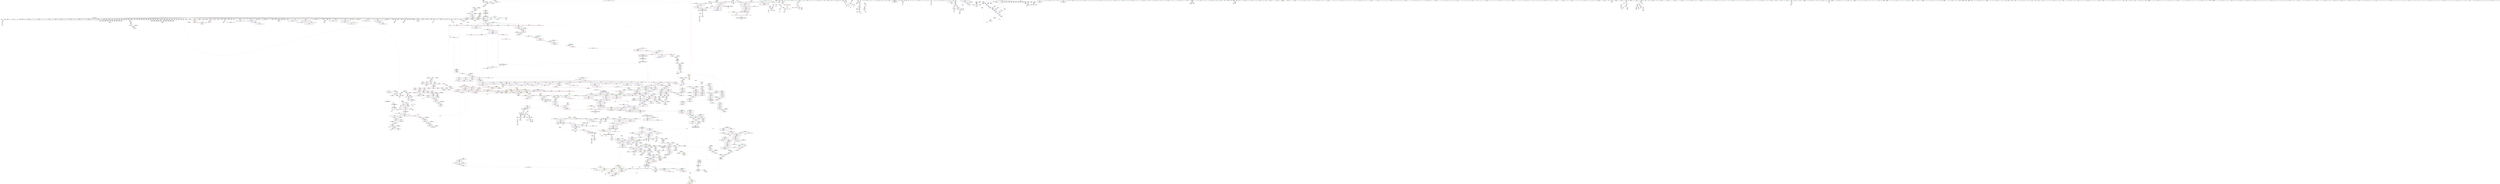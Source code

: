 digraph "SVFG" {
	label="SVFG";

	Node0x55f3b6b64550 [shape=record,color=grey,label="{NodeID: 0\nNullPtr}"];
	Node0x55f3b6b64550 -> Node0x55f3b6bdae10[style=solid];
	Node0x55f3b6b64550 -> Node0x55f3b6bdaf10[style=solid];
	Node0x55f3b6b64550 -> Node0x55f3b6bdafe0[style=solid];
	Node0x55f3b6b64550 -> Node0x55f3b6bdb0b0[style=solid];
	Node0x55f3b6b64550 -> Node0x55f3b6bdb180[style=solid];
	Node0x55f3b6b64550 -> Node0x55f3b6bdb250[style=solid];
	Node0x55f3b6b64550 -> Node0x55f3b6bdb320[style=solid];
	Node0x55f3b6b64550 -> Node0x55f3b6bdb3f0[style=solid];
	Node0x55f3b6b64550 -> Node0x55f3b6bdb4c0[style=solid];
	Node0x55f3b6b64550 -> Node0x55f3b6bcef10[style=solid];
	Node0x55f3b6b64550 -> Node0x55f3b6bcefe0[style=solid];
	Node0x55f3b6b64550 -> Node0x55f3b6bcf0b0[style=solid];
	Node0x55f3b6b64550 -> Node0x55f3b6bcf180[style=solid];
	Node0x55f3b6b64550 -> Node0x55f3b6bcf250[style=solid];
	Node0x55f3b6b64550 -> Node0x55f3b6bcf320[style=solid];
	Node0x55f3b6b64550 -> Node0x55f3b6bcf3f0[style=solid];
	Node0x55f3b6b64550 -> Node0x55f3b6bcf4c0[style=solid];
	Node0x55f3b6b64550 -> Node0x55f3b6bcf590[style=solid];
	Node0x55f3b6b64550 -> Node0x55f3b6bcf660[style=solid];
	Node0x55f3b6b64550 -> Node0x55f3b6bcf730[style=solid];
	Node0x55f3b6b64550 -> Node0x55f3b6bcf800[style=solid];
	Node0x55f3b6b64550 -> Node0x55f3b6bcf8d0[style=solid];
	Node0x55f3b6b64550 -> Node0x55f3b6bcf9a0[style=solid];
	Node0x55f3b6b64550 -> Node0x55f3b6bcfa70[style=solid];
	Node0x55f3b6b64550 -> Node0x55f3b6bcfb40[style=solid];
	Node0x55f3b6b64550 -> Node0x55f3b6bcfc10[style=solid];
	Node0x55f3b6b64550 -> Node0x55f3b6bcfce0[style=solid];
	Node0x55f3b6b64550 -> Node0x55f3b6bcfdb0[style=solid];
	Node0x55f3b6b64550 -> Node0x55f3b6bcfe80[style=solid];
	Node0x55f3b6b64550 -> Node0x55f3b6bcff50[style=solid];
	Node0x55f3b6b64550 -> Node0x55f3b6bd0020[style=solid];
	Node0x55f3b6b64550 -> Node0x55f3b6bd00f0[style=solid];
	Node0x55f3b6b64550 -> Node0x55f3b6bd01c0[style=solid];
	Node0x55f3b6b64550 -> Node0x55f3b6bd0290[style=solid];
	Node0x55f3b6b64550 -> Node0x55f3b6bd0360[style=solid];
	Node0x55f3b6b64550 -> Node0x55f3b6bd0430[style=solid];
	Node0x55f3b6b64550 -> Node0x55f3b6bd0500[style=solid];
	Node0x55f3b6b64550 -> Node0x55f3b6bd05d0[style=solid];
	Node0x55f3b6b64550 -> Node0x55f3b6bd06a0[style=solid];
	Node0x55f3b6b64550 -> Node0x55f3b6bd0770[style=solid];
	Node0x55f3b6b64550 -> Node0x55f3b6bd0840[style=solid];
	Node0x55f3b6b64550 -> Node0x55f3b6bd0910[style=solid];
	Node0x55f3b6b64550 -> Node0x55f3b6bd09e0[style=solid];
	Node0x55f3b6b64550 -> Node0x55f3b6bd0ab0[style=solid];
	Node0x55f3b6b64550 -> Node0x55f3b6bd0b80[style=solid];
	Node0x55f3b6b64550 -> Node0x55f3b6bd0c50[style=solid];
	Node0x55f3b6b64550 -> Node0x55f3b6bd0d20[style=solid];
	Node0x55f3b6b64550 -> Node0x55f3b6bd0df0[style=solid];
	Node0x55f3b6b64550 -> Node0x55f3b6bd0ec0[style=solid];
	Node0x55f3b6b64550 -> Node0x55f3b6bd0f90[style=solid];
	Node0x55f3b6b64550 -> Node0x55f3b6bd1060[style=solid];
	Node0x55f3b6b64550 -> Node0x55f3b6bd1130[style=solid];
	Node0x55f3b6b64550 -> Node0x55f3b6bd1200[style=solid];
	Node0x55f3b6b64550 -> Node0x55f3b6bd12d0[style=solid];
	Node0x55f3b6b64550 -> Node0x55f3b6bd13a0[style=solid];
	Node0x55f3b6b64550 -> Node0x55f3b6bd1470[style=solid];
	Node0x55f3b6b64550 -> Node0x55f3b6bd1540[style=solid];
	Node0x55f3b6b64550 -> Node0x55f3b6bd1610[style=solid];
	Node0x55f3b6b64550 -> Node0x55f3b6bd16e0[style=solid];
	Node0x55f3b6b64550 -> Node0x55f3b6bd17b0[style=solid];
	Node0x55f3b6b64550 -> Node0x55f3b6bd1880[style=solid];
	Node0x55f3b6b64550 -> Node0x55f3b6bd1950[style=solid];
	Node0x55f3b6b64550 -> Node0x55f3b6bd1a20[style=solid];
	Node0x55f3b6b64550 -> Node0x55f3b6bd1af0[style=solid];
	Node0x55f3b6b64550 -> Node0x55f3b6bd1bc0[style=solid];
	Node0x55f3b6b64550 -> Node0x55f3b6bd1c90[style=solid];
	Node0x55f3b6b64550 -> Node0x55f3b6bd1d60[style=solid];
	Node0x55f3b6b64550 -> Node0x55f3b6bd1e30[style=solid];
	Node0x55f3b6b64550 -> Node0x55f3b6bd1f00[style=solid];
	Node0x55f3b6b64550 -> Node0x55f3b6bd1fd0[style=solid];
	Node0x55f3b6b64550 -> Node0x55f3b6bd20a0[style=solid];
	Node0x55f3b6b64550 -> Node0x55f3b6bd2170[style=solid];
	Node0x55f3b6b64550 -> Node0x55f3b6bd2240[style=solid];
	Node0x55f3b6b64550 -> Node0x55f3b6bd2310[style=solid];
	Node0x55f3b6b64550 -> Node0x55f3b6bd23e0[style=solid];
	Node0x55f3b6b64550 -> Node0x55f3b6bd24b0[style=solid];
	Node0x55f3b6b64550 -> Node0x55f3b6bd2580[style=solid];
	Node0x55f3b6b64550 -> Node0x55f3b6c0a980[style=solid];
	Node0x55f3b6b64550 -> Node0x55f3b6c10c00[style=solid];
	Node0x55f3b6b64550 -> Node0x55f3b6c10cd0[style=solid];
	Node0x55f3b6b64550 -> Node0x55f3b6c10da0[style=solid];
	Node0x55f3b6b64550 -> Node0x55f3b6c13160[style=solid];
	Node0x55f3b6b64550 -> Node0x55f3b6c41610[style=solid];
	Node0x55f3b6b64550 -> Node0x55f3b6c45ed0[style=solid];
	Node0x55f3b6b64550 -> Node0x55f3b6c46350[style=solid];
	Node0x55f3b6b64550:s64 -> Node0x55f3b6d41fc0[style=solid,color=red];
	Node0x55f3b6bdbb40 [shape=record,color=purple,label="{NodeID: 775\n2182\<--2170\ncoerce.dive\<--__first\n_ZNSt20__uninitialized_copyILb0EE13__uninit_copyISt13move_iteratorIPSt4pairIciEES5_EET0_T_S8_S7_\n}"];
	Node0x55f3b6bdbb40 -> Node0x55f3b6c162f0[style=solid];
	Node0x55f3b6bd1f00 [shape=record,color=black,label="{NodeID: 443\n2213\<--3\n\<--dummyVal\n_ZNSt20__uninitialized_copyILb0EE13__uninit_copyISt13move_iteratorIPSt4pairIciEES5_EET0_T_S8_S7_\n}"];
	Node0x55f3b6bd1f00 -> Node0x55f3b6c16700[style=solid];
	Node0x55f3b6c11d10 [shape=record,color=blue,label="{NodeID: 1218\n1407\<--1403\n__p.addr\<--__p\n_ZNSt16allocator_traitsISaISt4pairIciEEE10deallocateERS2_PS1_m\n}"];
	Node0x55f3b6c11d10 -> Node0x55f3b6c031b0[style=dashed];
	Node0x55f3b6bc52c0 [shape=record,color=green,label="{NodeID: 111\n529\<--530\n_ZStlsISt11char_traitsIcEERSt13basic_ostreamIcT_ES5_PKc\<--_ZStlsISt11char_traitsIcEERSt13basic_ostreamIcT_ES5_PKc_field_insensitive\n}"];
	Node0x55f3b6c470d0 [shape=record,color=grey,label="{NodeID: 1993\n486 = cmp(483, 485, )\n}"];
	Node0x55f3b6be1570 [shape=record,color=red,label="{NodeID: 886\n1055\<--1054\n\<--coerce.dive\n_ZNSt6vectorISt4pairIciESaIS1_EE3endEv\n}"];
	Node0x55f3b6be1570 -> Node0x55f3b6be4c70[style=solid];
	Node0x55f3b6d3fbd0 [shape=record,color=black,label="{NodeID: 2768\n712 = PHI()\n}"];
	Node0x55f3b6d3fbd0 -> Node0x55f3b6c0de80[style=solid];
	Node0x55f3b6be8070 [shape=record,color=black,label="{NodeID: 554\n1946\<--1945\n\<--this1\n_ZNKSt6vectorISt4pairIciESaIS1_EE8max_sizeEv\n|{<s0>184}}"];
	Node0x55f3b6be8070:s0 -> Node0x55f3b6d4f4c0[style=solid,color=red];
	Node0x55f3b6c17740 [shape=record,color=blue,label="{NodeID: 1329\n2353\<--2351\nthis.addr\<--this\n_ZN9__gnu_cxx13new_allocatorISt4pairIciEE7destroyIS2_EEvPT_\n}"];
	Node0x55f3b6c17740 -> Node0x55f3b6c09a80[style=dashed];
	Node0x55f3b6bca3f0 [shape=record,color=green,label="{NodeID: 222\n1303\<--1304\nehselector.slot\<--ehselector.slot_field_insensitive\n_ZNSt12_Vector_baseISt4pairIciESaIS1_EED2Ev\n}"];
	Node0x55f3b6bca3f0 -> Node0x55f3b6c114f0[style=solid];
	Node0x55f3b6303a30 [shape=record,color=yellow,style=double,label="{NodeID: 2104\n84V_1 = ENCHI(MR_84V_0)\npts\{430000 430001 430002 \}\nFun[__cxx_global_var_init.11]|{<s0>46}}"];
	Node0x55f3b6303a30:s0 -> Node0x55f3b6c8c9b0[style=dashed,color=red];
	Node0x55f3b6c068f0 [shape=record,color=red,label="{NodeID: 997\n1865\<--1854\n\<--__n.addr\n_ZNSt12_Vector_baseISt4pairIciESaIS1_EE11_M_allocateEm\n|{<s0>179}}"];
	Node0x55f3b6c068f0:s0 -> Node0x55f3b6d46d60[style=solid,color=red];
	Node0x55f3b6d48880 [shape=record,color=black,label="{NodeID: 2879\n1298 = PHI(395, 405, )\n0th arg _ZNSt12_Vector_baseISt4pairIciESaIS1_EED2Ev }"];
	Node0x55f3b6d48880 -> Node0x55f3b6c11350[style=solid];
	Node0x55f3b6bedb30 [shape=record,color=purple,label="{NodeID: 665\n721\<--695\ncoerce.dive3\<--__end1\n_Z9ReadInputv\n}"];
	Node0x55f3b6bedb30 -> Node0x55f3b6c0df50[style=solid];
	Node0x55f3b6bd89e0 [shape=record,color=green,label="{NodeID: 333\n2117\<--2118\nretval\<--retval_field_insensitive\n_ZSt32__make_move_if_noexcept_iteratorISt4pairIciESt13move_iteratorIPS1_EET0_PT_\n|{|<s1>194}}"];
	Node0x55f3b6bd89e0 -> Node0x55f3b6bf2d40[style=solid];
	Node0x55f3b6bd89e0:s1 -> Node0x55f3b6d470c0[style=solid,color=red];
	Node0x55f3b6c0c3b0 [shape=record,color=blue,label="{NodeID: 1108\n108\<--271\nehselector.slot\<--\n__cxx_global_var_init.1\n}"];
	Node0x55f3b6c0c3b0 -> Node0x55f3b6bdcab0[style=dashed];
	Node0x55f3b6b64460 [shape=record,color=green,label="{NodeID: 1\n7\<--1\n__dso_handle\<--dummyObj\nGlob }"];
	Node0x55f3b6bdbc10 [shape=record,color=purple,label="{NodeID: 776\n2184\<--2172\ncoerce.dive1\<--__last\n_ZNSt20__uninitialized_copyILb0EE13__uninit_copyISt13move_iteratorIPSt4pairIciEES5_EET0_T_S8_S7_\n}"];
	Node0x55f3b6bdbc10 -> Node0x55f3b6c163c0[style=solid];
	Node0x55f3b6bd1fd0 [shape=record,color=black,label="{NodeID: 444\n2215\<--3\n\<--dummyVal\n_ZNSt20__uninitialized_copyILb0EE13__uninit_copyISt13move_iteratorIPSt4pairIciEES5_EET0_T_S8_S7_\n}"];
	Node0x55f3b6bd1fd0 -> Node0x55f3b6c167d0[style=solid];
	Node0x55f3b6c11de0 [shape=record,color=blue,label="{NodeID: 1219\n1409\<--1404\n__n.addr\<--__n\n_ZNSt16allocator_traitsISaISt4pairIciEEE10deallocateERS2_PS1_m\n}"];
	Node0x55f3b6c11de0 -> Node0x55f3b6c03280[style=dashed];
	Node0x55f3b6bc53c0 [shape=record,color=green,label="{NodeID: 112\n533\<--534\n_ZNSolsEi\<--_ZNSolsEi_field_insensitive\n}"];
	Node0x55f3b6c47250 [shape=record,color=grey,label="{NodeID: 1994\n1490 = cmp(1485, 1489, )\n}"];
	Node0x55f3b6be1640 [shape=record,color=red,label="{NodeID: 887\n1066\<--1060\n\<--__lhs.addr\n_ZN9__gnu_cxxneIPSt4pairIciESt6vectorIS2_SaIS2_EEEEbRKNS_17__normal_iteratorIT_T0_EESC_\n|{<s0>106}}"];
	Node0x55f3b6be1640:s0 -> Node0x55f3b6d4ad40[style=solid,color=red];
	Node0x55f3b6d3fd30 [shape=record,color=black,label="{NodeID: 2769\n718 = PHI()\n}"];
	Node0x55f3b6d3fd30 -> Node0x55f3b6c0df50[style=solid];
	Node0x55f3b6be8140 [shape=record,color=black,label="{NodeID: 555\n1940\<--1950\n_ZNKSt6vectorISt4pairIciESaIS1_EE8max_sizeEv_ret\<--call2\n_ZNKSt6vectorISt4pairIciESaIS1_EE8max_sizeEv\n|{<s0>168|<s1>175|<s2>176}}"];
	Node0x55f3b6be8140:s0 -> Node0x55f3b6d40640[style=solid,color=blue];
	Node0x55f3b6be8140:s1 -> Node0x55f3b6d40c80[style=solid,color=blue];
	Node0x55f3b6be8140:s2 -> Node0x55f3b6d40dc0[style=solid,color=blue];
	Node0x55f3b6c17810 [shape=record,color=blue,label="{NodeID: 1330\n2355\<--2352\n__p.addr\<--__p\n_ZN9__gnu_cxx13new_allocatorISt4pairIciEE7destroyIS2_EEvPT_\n}"];
	Node0x55f3b6c17810 -> Node0x55f3b6c09b50[style=dashed];
	Node0x55f3b6bca4c0 [shape=record,color=green,label="{NodeID: 223\n1321\<--1322\n_ZNSt12_Vector_baseISt4pairIciESaIS1_EE13_M_deallocateEPS1_m\<--_ZNSt12_Vector_baseISt4pairIciESaIS1_EE13_M_deallocateEPS1_m_field_insensitive\n}"];
	Node0x55f3b6c069c0 [shape=record,color=red,label="{NodeID: 998\n1894\<--1878\n\<--__first.addr\n_ZSt34__uninitialized_move_if_noexcept_aIPSt4pairIciES2_SaIS1_EET0_T_S5_S4_RT1_\n|{<s0>180}}"];
	Node0x55f3b6c069c0:s0 -> Node0x55f3b6d4ef80[style=solid,color=red];
	Node0x55f3b6d489d0 [shape=record,color=black,label="{NodeID: 2880\n2328 = PHI(2319, 2323, )\n0th arg _ZNKSt13move_iteratorIPSt4pairIciEE4baseEv }"];
	Node0x55f3b6d489d0 -> Node0x55f3b6c17400[style=solid];
	Node0x55f3b6bedc00 [shape=record,color=purple,label="{NodeID: 666\n800\<--799\n_M_current\<--this1\n_ZNK9__gnu_cxx17__normal_iteratorIPcNSt7__cxx1112basic_stringIcSt11char_traitsIcESaIcEEEEdeEv\n}"];
	Node0x55f3b6bedc00 -> Node0x55f3b6bdf900[style=solid];
	Node0x55f3b6bd8ab0 [shape=record,color=green,label="{NodeID: 334\n2119\<--2120\n__i.addr\<--__i.addr_field_insensitive\n_ZSt32__make_move_if_noexcept_iteratorISt4pairIciESt13move_iteratorIPS1_EET0_PT_\n}"];
	Node0x55f3b6bd8ab0 -> Node0x55f3b6c082f0[style=solid];
	Node0x55f3b6bd8ab0 -> Node0x55f3b6c15d40[style=solid];
	Node0x55f3b6cb5570 [shape=record,color=yellow,style=double,label="{NodeID: 2216\n158V_1 = ENCHI(MR_158V_0)\npts\{430000 \}\nFun[_ZNKSt6vectorISt4pairIciESaIS1_EE4sizeEv]}"];
	Node0x55f3b6cb5570 -> Node0x55f3b6c07380[style=dashed];
	Node0x55f3b6c0c480 [shape=record,color=blue,label="{NodeID: 1109\n329\<--328\n.addr\<--\n__cxx_global_array_dtor\n}"];
	Node0x55f3b657e240 [shape=record,color=green,label="{NodeID: 2\n21\<--1\n.str\<--dummyObj\nGlob }"];
	Node0x55f3b6bdbce0 [shape=record,color=purple,label="{NodeID: 777\n2209\<--2208\nincdec.ptr\<--\n_ZNSt20__uninitialized_copyILb0EE13__uninit_copyISt13move_iteratorIPSt4pairIciEES5_EET0_T_S8_S7_\n}"];
	Node0x55f3b6bdbce0 -> Node0x55f3b6c16630[style=solid];
	Node0x55f3b6bd20a0 [shape=record,color=black,label="{NodeID: 445\n2226\<--3\n\<--dummyVal\n_ZNSt20__uninitialized_copyILb0EE13__uninit_copyISt13move_iteratorIPSt4pairIciEES5_EET0_T_S8_S7_\n}"];
	Node0x55f3b6cbc720 [shape=record,color=yellow,style=double,label="{NodeID: 2327\n61V_1 = ENCHI(MR_61V_0)\npts\{430000 430001 \}\nFun[_ZNKSt6vectorISt4pairIciESaIS1_EE12_M_check_lenEmPKc]|{<s0>169|<s1>169|<s2>171|<s3>171|<s4>172|<s5>172|<s6>174|<s7>174}}"];
	Node0x55f3b6cbc720:s0 -> Node0x55f3b6cb5380[style=dashed,color=red];
	Node0x55f3b6cbc720:s1 -> Node0x55f3b6cb5570[style=dashed,color=red];
	Node0x55f3b6cbc720:s2 -> Node0x55f3b6cb5380[style=dashed,color=red];
	Node0x55f3b6cbc720:s3 -> Node0x55f3b6cb5570[style=dashed,color=red];
	Node0x55f3b6cbc720:s4 -> Node0x55f3b6cb5380[style=dashed,color=red];
	Node0x55f3b6cbc720:s5 -> Node0x55f3b6cb5570[style=dashed,color=red];
	Node0x55f3b6cbc720:s6 -> Node0x55f3b6cb5380[style=dashed,color=red];
	Node0x55f3b6cbc720:s7 -> Node0x55f3b6cb5570[style=dashed,color=red];
	Node0x55f3b6c11eb0 [shape=record,color=blue,label="{NodeID: 1220\n1426\<--1423\nthis.addr\<--this\n_ZN9__gnu_cxx13new_allocatorISt4pairIciEE10deallocateEPS2_m\n}"];
	Node0x55f3b6c11eb0 -> Node0x55f3b6c03350[style=dashed];
	Node0x55f3b6bc54c0 [shape=record,color=green,label="{NodeID: 113\n536\<--537\n_ZSt4endlIcSt11char_traitsIcEERSt13basic_ostreamIT_T0_ES6_\<--_ZSt4endlIcSt11char_traitsIcEERSt13basic_ostreamIT_T0_ES6__field_insensitive\n}"];
	Node0x55f3b6c473d0 [shape=record,color=grey,label="{NodeID: 1995\n516 = cmp(515, 439, )\n}"];
	Node0x55f3b6be1710 [shape=record,color=red,label="{NodeID: 888\n1071\<--1062\n\<--__rhs.addr\n_ZN9__gnu_cxxneIPSt4pairIciESt6vectorIS2_SaIS2_EEEEbRKNS_17__normal_iteratorIT_T0_EESC_\n|{<s0>107}}"];
	Node0x55f3b6be1710:s0 -> Node0x55f3b6d4ad40[style=solid,color=red];
	Node0x55f3b6d3fe30 [shape=record,color=black,label="{NodeID: 2770\n724 = PHI(775, )\n}"];
	Node0x55f3b6be8210 [shape=record,color=black,label="{NodeID: 556\n1960\<--1959\n\<--this1\n_ZNKSt6vectorISt4pairIciESaIS1_EE4sizeEv\n}"];
	Node0x55f3b6be8210 -> Node0x55f3b6bf22b0[style=solid];
	Node0x55f3b6be8210 -> Node0x55f3b6bf2380[style=solid];
	Node0x55f3b6c178e0 [shape=record,color=blue,label="{NodeID: 1331\n2364\<--2363\nthis.addr\<--this\n_ZNK9__gnu_cxx17__normal_iteratorIPcNSt7__cxx1112basic_stringIcSt11char_traitsIcESaIcEEEE4baseEv\n}"];
	Node0x55f3b6c178e0 -> Node0x55f3b6c09c20[style=dashed];
	Node0x55f3b6bca5c0 [shape=record,color=green,label="{NodeID: 224\n1325\<--1326\n_ZNSt12_Vector_baseISt4pairIciESaIS1_EE12_Vector_implD2Ev\<--_ZNSt12_Vector_baseISt4pairIciESaIS1_EE12_Vector_implD2Ev_field_insensitive\n}"];
	Node0x55f3b6c06a90 [shape=record,color=red,label="{NodeID: 999\n1900\<--1880\n\<--__last.addr\n_ZSt34__uninitialized_move_if_noexcept_aIPSt4pairIciES2_SaIS1_EET0_T_S5_S4_RT1_\n|{<s0>181}}"];
	Node0x55f3b6c06a90:s0 -> Node0x55f3b6d4ef80[style=solid,color=red];
	Node0x55f3b6d48b20 [shape=record,color=black,label="{NodeID: 2881\n2130 = PHI(2108, )\n0th arg _ZSt18uninitialized_copyISt13move_iteratorIPSt4pairIciEES3_ET0_T_S6_S5_ }"];
	Node0x55f3b6d48b20 -> Node0x55f3b6c15e10[style=solid];
	Node0x55f3b6bedcd0 [shape=record,color=purple,label="{NodeID: 667\n809\<--808\n_M_current\<--this1\n_ZN9__gnu_cxx17__normal_iteratorIPcNSt7__cxx1112basic_stringIcSt11char_traitsIcESaIcEEEEppEv\n}"];
	Node0x55f3b6bedcd0 -> Node0x55f3b6bdfaa0[style=solid];
	Node0x55f3b6bedcd0 -> Node0x55f3b6c0e6a0[style=solid];
	Node0x55f3b6bd8b80 [shape=record,color=green,label="{NodeID: 335\n2124\<--2125\n_ZNSt13move_iteratorIPSt4pairIciEEC2ES2_\<--_ZNSt13move_iteratorIPSt4pairIciEEC2ES2__field_insensitive\n}"];
	Node0x55f3b6c0c550 [shape=record,color=blue,label="{NodeID: 1110\n354\<--353\nthis.addr\<--this\n_ZNSt6vectorISt4pairIciESaIS1_EEC2Ev\n}"];
	Node0x55f3b6c0c550 -> Node0x55f3b6bdcc50[style=dashed];
	Node0x55f3b6b4dff0 [shape=record,color=green,label="{NodeID: 3\n23\<--1\n.str.2\<--dummyObj\nGlob }"];
	Node0x55f3b6bdbdb0 [shape=record,color=purple,label="{NodeID: 778\n2418\<--2278\noffset_0\<--\n}"];
	Node0x55f3b6bdbdb0 -> Node0x55f3b6c16d80[style=solid];
	Node0x55f3b6bd2170 [shape=record,color=black,label="{NodeID: 446\n2227\<--3\n\<--dummyVal\n_ZNSt20__uninitialized_copyILb0EE13__uninit_copyISt13move_iteratorIPSt4pairIciEES5_EET0_T_S8_S7_\n}"];
	Node0x55f3b6bd2170 -> Node0x55f3b6c168a0[style=solid];
	Node0x55f3b6c11f80 [shape=record,color=blue,label="{NodeID: 1221\n1428\<--1424\n__p.addr\<--__p\n_ZN9__gnu_cxx13new_allocatorISt4pairIciEE10deallocateEPS2_m\n}"];
	Node0x55f3b6c11f80 -> Node0x55f3b6c03420[style=dashed];
	Node0x55f3b6bcaa40 [shape=record,color=green,label="{NodeID: 114\n538\<--539\n_ZNSolsEPFRSoS_E\<--_ZNSolsEPFRSoS_E_field_insensitive\n}"];
	Node0x55f3b6c47550 [shape=record,color=grey,label="{NodeID: 1996\n590 = cmp(586, 589, )\n}"];
	Node0x55f3b6c47550 -> Node0x55f3b6be38f0[style=solid];
	Node0x55f3b6be17e0 [shape=record,color=red,label="{NodeID: 889\n1070\<--1067\n\<--call\n_ZN9__gnu_cxxneIPSt4pairIciESt6vectorIS2_SaIS2_EEEEbRKNS_17__normal_iteratorIT_T0_EESC_\n}"];
	Node0x55f3b6be17e0 -> Node0x55f3b6c464d0[style=solid];
	Node0x55f3b6d3ff70 [shape=record,color=black,label="{NodeID: 2771\n728 = PHI(794, )\n}"];
	Node0x55f3b6d3ff70 -> Node0x55f3b6bdf350[style=solid];
	Node0x55f3b6be82e0 [shape=record,color=black,label="{NodeID: 557\n1964\<--1959\n\<--this1\n_ZNKSt6vectorISt4pairIciESaIS1_EE4sizeEv\n}"];
	Node0x55f3b6be82e0 -> Node0x55f3b6bf2450[style=solid];
	Node0x55f3b6be82e0 -> Node0x55f3b6bf2520[style=solid];
	Node0x55f3b6c179b0 [shape=record,color=blue,label="{NodeID: 1332\n2373\<--2371\nthis.addr\<--this\n_ZN9__gnu_cxx17__normal_iteratorIPSt4pairIciESt6vectorIS2_SaIS2_EEEC2ERKS3_\n}"];
	Node0x55f3b6c179b0 -> Node0x55f3b6c09cf0[style=dashed];
	Node0x55f3b6bca6c0 [shape=record,color=green,label="{NodeID: 225\n1342\<--1343\n__first.addr\<--__first.addr_field_insensitive\n_ZSt8_DestroyIPSt4pairIciEEvT_S3_\n}"];
	Node0x55f3b6bca6c0 -> Node0x55f3b6be31e0[style=solid];
	Node0x55f3b6bca6c0 -> Node0x55f3b6c115c0[style=solid];
	Node0x55f3b6c06b60 [shape=record,color=red,label="{NodeID: 1000\n1904\<--1882\n\<--__result.addr\n_ZSt34__uninitialized_move_if_noexcept_aIPSt4pairIciES2_SaIS1_EET0_T_S5_S4_RT1_\n|{<s0>182}}"];
	Node0x55f3b6c06b60:s0 -> Node0x55f3b6d4cc40[style=solid,color=red];
	Node0x55f3b6d48c30 [shape=record,color=black,label="{NodeID: 2882\n2131 = PHI(2110, )\n1st arg _ZSt18uninitialized_copyISt13move_iteratorIPSt4pairIciEES3_ET0_T_S6_S5_ }"];
	Node0x55f3b6d48c30 -> Node0x55f3b6c15ee0[style=solid];
	Node0x55f3b6bedda0 [shape=record,color=purple,label="{NodeID: 668\n811\<--810\nincdec.ptr\<--\n_ZN9__gnu_cxx17__normal_iteratorIPcNSt7__cxx1112basic_stringIcSt11char_traitsIcESaIcEEEEppEv\n}"];
	Node0x55f3b6bedda0 -> Node0x55f3b6c0e6a0[style=solid];
	Node0x55f3b6bd8c80 [shape=record,color=green,label="{NodeID: 336\n2133\<--2134\n__first\<--__first_field_insensitive\n_ZSt18uninitialized_copyISt13move_iteratorIPSt4pairIciEES3_ET0_T_S6_S5_\n}"];
	Node0x55f3b6bd8c80 -> Node0x55f3b6be9320[style=solid];
	Node0x55f3b6bd8c80 -> Node0x55f3b6bf2e10[style=solid];
	Node0x55f3b6c0c620 [shape=record,color=blue,label="{NodeID: 1111\n372\<--371\nthis.addr\<--this\n_ZNSt6vectorISt4pairIciESaIS1_EED2Ev\n}"];
	Node0x55f3b6c0c620 -> Node0x55f3b6bdcd20[style=dashed];
	Node0x55f3b6bc18e0 [shape=record,color=green,label="{NodeID: 4\n25\<--1\n.str.3\<--dummyObj\nGlob }"];
	Node0x55f3b6bdbe80 [shape=record,color=purple,label="{NodeID: 779\n2421\<--2278\noffset_1\<--\n}"];
	Node0x55f3b6bdbe80 -> Node0x55f3b6c16e50[style=solid];
	Node0x55f3b6bd2240 [shape=record,color=black,label="{NodeID: 447\n2229\<--3\n\<--dummyVal\n_ZNSt20__uninitialized_copyILb0EE13__uninit_copyISt13move_iteratorIPSt4pairIciEES5_EET0_T_S8_S7_\n}"];
	Node0x55f3b6bd2240 -> Node0x55f3b6c16970[style=solid];
	Node0x55f3b6c12050 [shape=record,color=blue,label="{NodeID: 1222\n1430\<--1425\n.addr\<--\n_ZN9__gnu_cxx13new_allocatorISt4pairIciEE10deallocateEPS2_m\n}"];
	Node0x55f3b6bcab40 [shape=record,color=green,label="{NodeID: 115\n541\<--542\n_ZNSt4pairIciEC2IRcRiLb1EEEOT_OT0_\<--_ZNSt4pairIciEC2IRcRiLb1EEEOT_OT0__field_insensitive\n}"];
	Node0x55f3b6c476d0 [shape=record,color=grey,label="{NodeID: 1997\n1140 = cmp(1138, 1139, )\n}"];
	Node0x55f3b6be18b0 [shape=record,color=red,label="{NodeID: 890\n1073\<--1072\n\<--call1\n_ZN9__gnu_cxxneIPSt4pairIciESt6vectorIS2_SaIS2_EEEEbRKNS_17__normal_iteratorIT_T0_EESC_\n}"];
	Node0x55f3b6be18b0 -> Node0x55f3b6c464d0[style=solid];
	Node0x55f3b6d40140 [shape=record,color=black,label="{NodeID: 2772\n743 = PHI(803, )\n}"];
	Node0x55f3b6be83b0 [shape=record,color=black,label="{NodeID: 558\n1968\<--1963\nsub.ptr.lhs.cast\<--\n_ZNKSt6vectorISt4pairIciESaIS1_EE4sizeEv\n}"];
	Node0x55f3b6be83b0 -> Node0x55f3b6c43dd0[style=solid];
	Node0x55f3b6c17a80 [shape=record,color=blue,label="{NodeID: 1333\n2375\<--2372\n__i.addr\<--__i\n_ZN9__gnu_cxx17__normal_iteratorIPSt4pairIciESt6vectorIS2_SaIS2_EEEC2ERKS3_\n}"];
	Node0x55f3b6c17a80 -> Node0x55f3b6c09dc0[style=dashed];
	Node0x55f3b6bca790 [shape=record,color=green,label="{NodeID: 226\n1344\<--1345\n__last.addr\<--__last.addr_field_insensitive\n_ZSt8_DestroyIPSt4pairIciEEvT_S3_\n}"];
	Node0x55f3b6bca790 -> Node0x55f3b6be32b0[style=solid];
	Node0x55f3b6bca790 -> Node0x55f3b6c11690[style=solid];
	Node0x55f3b6cacee0 [shape=record,color=yellow,style=double,label="{NodeID: 2108\n334V_1 = ENCHI(MR_334V_0)\npts\{1116 \}\nFun[main]}"];
	Node0x55f3b6cacee0 -> Node0x55f3b6be1f30[style=dashed];
	Node0x55f3b6c06c30 [shape=record,color=red,label="{NodeID: 1001\n1905\<--1884\n\<--__alloc.addr\n_ZSt34__uninitialized_move_if_noexcept_aIPSt4pairIciES2_SaIS1_EET0_T_S5_S4_RT1_\n|{<s0>182}}"];
	Node0x55f3b6c06c30:s0 -> Node0x55f3b6d4cd50[style=solid,color=red];
	Node0x55f3b6d48d40 [shape=record,color=black,label="{NodeID: 2883\n2132 = PHI(2106, )\n2nd arg _ZSt18uninitialized_copyISt13move_iteratorIPSt4pairIciEES3_ET0_T_S6_S5_ }"];
	Node0x55f3b6d48d40 -> Node0x55f3b6c15fb0[style=solid];
	Node0x55f3b6bede70 [shape=record,color=purple,label="{NodeID: 669\n903\<--818\narrayidx6\<--res\n_Z4CalcB5cxx11v\n}"];
	Node0x55f3b6bede70 -> Node0x55f3b6be0ef0[style=solid];
	Node0x55f3b6bede70 -> Node0x55f3b6c0ed20[style=solid];
	Node0x55f3b6bd8d50 [shape=record,color=green,label="{NodeID: 337\n2135\<--2136\n__last\<--__last_field_insensitive\n_ZSt18uninitialized_copyISt13move_iteratorIPSt4pairIciEES3_ET0_T_S6_S5_\n}"];
	Node0x55f3b6bd8d50 -> Node0x55f3b6be93f0[style=solid];
	Node0x55f3b6bd8d50 -> Node0x55f3b6bdb590[style=solid];
	Node0x55f3b6c0c6f0 [shape=record,color=blue,label="{NodeID: 1112\n374\<--401\nexn.slot\<--\n_ZNSt6vectorISt4pairIciESaIS1_EED2Ev\n}"];
	Node0x55f3b6c0c6f0 -> Node0x55f3b6bdcdf0[style=dashed];
	Node0x55f3b6bc1c40 [shape=record,color=green,label="{NodeID: 5\n27\<--1\n.str.4\<--dummyObj\nGlob }"];
	Node0x55f3b6bdbf50 [shape=record,color=purple,label="{NodeID: 780\n2419\<--2279\noffset_0\<--\n}"];
	Node0x55f3b6bdbf50 -> Node0x55f3b6c0a5e0[style=solid];
	Node0x55f3b6bd2310 [shape=record,color=black,label="{NodeID: 448\n2239\<--3\nlpad.val\<--dummyVal\n_ZNSt20__uninitialized_copyILb0EE13__uninit_copyISt13move_iteratorIPSt4pairIciEES5_EET0_T_S8_S7_\n}"];
	Node0x55f3b6c12120 [shape=record,color=blue,label="{NodeID: 1223\n1446\<--1445\nthis.addr\<--this\n_ZNSaISt4pairIciEED2Ev\n}"];
	Node0x55f3b6c12120 -> Node0x55f3b6c034f0[style=dashed];
	Node0x55f3b6bcac40 [shape=record,color=green,label="{NodeID: 116\n544\<--545\n_ZNSt6vectorISt4pairIciESaIS1_EE9push_backEOS1_\<--_ZNSt6vectorISt4pairIciESaIS1_EE9push_backEOS1__field_insensitive\n}"];
	Node0x55f3b6c47850 [shape=record,color=grey,label="{NodeID: 1998\n2060 = cmp(2058, 2059, )\n}"];
	Node0x55f3b6be1980 [shape=record,color=red,label="{NodeID: 891\n1081\<--1078\nthis1\<--this.addr\n_ZNK9__gnu_cxx17__normal_iteratorIPSt4pairIciESt6vectorIS2_SaIS2_EEEdeEv\n}"];
	Node0x55f3b6be1980 -> Node0x55f3b6beed10[style=solid];
	Node0x55f3b6d40250 [shape=record,color=black,label="{NodeID: 2773\n785 = PHI(2362, )\n}"];
	Node0x55f3b6d40250 -> Node0x55f3b6bdf690[style=solid];
	Node0x55f3b6be8480 [shape=record,color=black,label="{NodeID: 559\n1969\<--1967\nsub.ptr.rhs.cast\<--\n_ZNKSt6vectorISt4pairIciESaIS1_EE4sizeEv\n}"];
	Node0x55f3b6be8480 -> Node0x55f3b6c43dd0[style=solid];
	Node0x55f3b6c17b50 [shape=record,color=blue,label="{NodeID: 1334\n2380\<--2382\n_M_current\<--\n_ZN9__gnu_cxx17__normal_iteratorIPSt4pairIciESt6vectorIS2_SaIS2_EEEC2ERKS3_\n|{<s0>104|<s1>105}}"];
	Node0x55f3b6c17b50:s0 -> Node0x55f3b6cd6620[style=dashed,color=blue];
	Node0x55f3b6c17b50:s1 -> Node0x55f3b6cd6780[style=dashed,color=blue];
	Node0x55f3b6bca860 [shape=record,color=green,label="{NodeID: 227\n1351\<--1352\n_ZNSt12_Destroy_auxILb1EE9__destroyIPSt4pairIciEEEvT_S5_\<--_ZNSt12_Destroy_auxILb1EE9__destroyIPSt4pairIciEEEvT_S5__field_insensitive\n}"];
	Node0x55f3b6c06d00 [shape=record,color=red,label="{NodeID: 1002\n1907\<--1906\n\<--coerce.dive4\n_ZSt34__uninitialized_move_if_noexcept_aIPSt4pairIciES2_SaIS1_EET0_T_S5_S4_RT1_\n|{<s0>182}}"];
	Node0x55f3b6c06d00:s0 -> Node0x55f3b6d4ca20[style=solid,color=red];
	Node0x55f3b6d48e50 [shape=record,color=black,label="{NodeID: 2884\n1212 = PHI(358, )\n0th arg _ZNSt12_Vector_baseISt4pairIciESaIS1_EEC2Ev }"];
	Node0x55f3b6d48e50 -> Node0x55f3b6c10a60[style=solid];
	Node0x55f3b6bedf40 [shape=record,color=purple,label="{NodeID: 670\n981\<--818\narrayidx41\<--res\n_Z4CalcB5cxx11v\n}"];
	Node0x55f3b6bedf40 -> Node0x55f3b6be1230[style=solid];
	Node0x55f3b6bd8e20 [shape=record,color=green,label="{NodeID: 338\n2137\<--2138\n__result.addr\<--__result.addr_field_insensitive\n_ZSt18uninitialized_copyISt13move_iteratorIPSt4pairIciEES3_ET0_T_S6_S5_\n}"];
	Node0x55f3b6bd8e20 -> Node0x55f3b6c08490[style=solid];
	Node0x55f3b6bd8e20 -> Node0x55f3b6c15fb0[style=solid];
	Node0x55f3b6c0c7c0 [shape=record,color=blue,label="{NodeID: 1113\n376\<--403\nehselector.slot\<--\n_ZNSt6vectorISt4pairIciESaIS1_EED2Ev\n}"];
	Node0x55f3b6bc1d00 [shape=record,color=green,label="{NodeID: 6\n29\<--1\n.str.5\<--dummyObj\nGlob }"];
	Node0x55f3b6bdc020 [shape=record,color=purple,label="{NodeID: 781\n2422\<--2279\noffset_1\<--\n}"];
	Node0x55f3b6bdc020 -> Node0x55f3b6c0a6b0[style=solid];
	Node0x55f3b6bd23e0 [shape=record,color=black,label="{NodeID: 449\n2240\<--3\nlpad.val12\<--dummyVal\n_ZNSt20__uninitialized_copyILb0EE13__uninit_copyISt13move_iteratorIPSt4pairIciEES5_EET0_T_S8_S7_\n}"];
	Node0x55f3b6c121f0 [shape=record,color=blue,label="{NodeID: 1224\n1457\<--1456\nthis.addr\<--this\n_ZN9__gnu_cxx13new_allocatorISt4pairIciEED2Ev\n}"];
	Node0x55f3b6c121f0 -> Node0x55f3b6c035c0[style=dashed];
	Node0x55f3b6bcad40 [shape=record,color=green,label="{NodeID: 117\n564\<--565\n__assert_fail\<--__assert_fail_field_insensitive\n}"];
	Node0x55f3b6c479d0 [shape=record,color=grey,label="{NodeID: 1999\n1154 = cmp(1147, 1151, )\n}"];
	Node0x55f3b6be1a50 [shape=record,color=red,label="{NodeID: 892\n1083\<--1082\n\<--_M_current\n_ZNK9__gnu_cxx17__normal_iteratorIPSt4pairIciESt6vectorIS2_SaIS2_EEEdeEv\n}"];
	Node0x55f3b6be1a50 -> Node0x55f3b6be4e10[style=solid];
	Node0x55f3b6d403c0 [shape=record,color=black,label="{NodeID: 2774\n790 = PHI(2362, )\n}"];
	Node0x55f3b6d403c0 -> Node0x55f3b6bdf760[style=solid];
	Node0x55f3b6be8550 [shape=record,color=black,label="{NodeID: 560\n1954\<--1971\n_ZNKSt6vectorISt4pairIciESaIS1_EE4sizeEv_ret\<--sub.ptr.div\n_ZNKSt6vectorISt4pairIciESaIS1_EE4sizeEv\n|{<s0>169|<s1>171|<s2>172|<s3>174}}"];
	Node0x55f3b6be8550:s0 -> Node0x55f3b6d40780[style=solid,color=blue];
	Node0x55f3b6be8550:s1 -> Node0x55f3b6d408c0[style=solid,color=blue];
	Node0x55f3b6be8550:s2 -> Node0x55f3b6d40a00[style=solid,color=blue];
	Node0x55f3b6be8550:s3 -> Node0x55f3b6d40b40[style=solid,color=blue];
	Node0x55f3b6bd2f30 [shape=record,color=green,label="{NodeID: 228\n1357\<--1358\n.addr\<--.addr_field_insensitive\n_ZNSt12_Destroy_auxILb1EE9__destroyIPSt4pairIciEEEvT_S5_\n}"];
	Node0x55f3b6bd2f30 -> Node0x55f3b6c11760[style=solid];
	Node0x55f3b6c06dd0 [shape=record,color=red,label="{NodeID: 1003\n1909\<--1908\n\<--coerce.dive5\n_ZSt34__uninitialized_move_if_noexcept_aIPSt4pairIciES2_SaIS1_EET0_T_S5_S4_RT1_\n|{<s0>182}}"];
	Node0x55f3b6c06dd0:s0 -> Node0x55f3b6d4cb30[style=solid,color=red];
	Node0x55f3b6d48f60 [shape=record,color=black,label="{NodeID: 2885\n795 = PHI(693, )\n0th arg _ZNK9__gnu_cxx17__normal_iteratorIPcNSt7__cxx1112basic_stringIcSt11char_traitsIcESaIcEEEEdeEv }"];
	Node0x55f3b6d48f60 -> Node0x55f3b6c0e500[style=solid];
	Node0x55f3b6bee010 [shape=record,color=purple,label="{NodeID: 671\n865\<--822\ncoerce.dive\<--__begin1\n_Z4CalcB5cxx11v\n}"];
	Node0x55f3b6bee010 -> Node0x55f3b6c0e840[style=solid];
	Node0x55f3b6bd8ef0 [shape=record,color=green,label="{NodeID: 339\n2139\<--2140\n__assignable\<--__assignable_field_insensitive\n_ZSt18uninitialized_copyISt13move_iteratorIPSt4pairIciEES3_ET0_T_S6_S5_\n}"];
	Node0x55f3b6bd8ef0 -> Node0x55f3b6c16080[style=solid];
	Node0x55f3b6c0c890 [shape=record,color=blue,label="{NodeID: 1114\n414\<--435\nunseen\<--\n_Z14ComputeMappingv\n}"];
	Node0x55f3b6c0c890 -> Node0x55f3b6c964d0[style=dashed];
	Node0x55f3b6bc1dc0 [shape=record,color=green,label="{NodeID: 7\n31\<--1\n.str.6\<--dummyObj\nGlob }"];
	Node0x55f3b6bdc0f0 [shape=record,color=purple,label="{NodeID: 782\n2295\<--2294\n_M_current\<--this1\n_ZNKSt13move_iteratorIPSt4pairIciEEdeEv\n}"];
	Node0x55f3b6bdc0f0 -> Node0x55f3b6c09330[style=solid];
	Node0x55f3b6bd24b0 [shape=record,color=black,label="{NodeID: 450\n2242\<--3\n\<--dummyVal\n_ZNSt20__uninitialized_copyILb0EE13__uninit_copyISt13move_iteratorIPSt4pairIciEES5_EET0_T_S8_S7_\n}"];
	Node0x55f3b6c122c0 [shape=record,color=blue,label="{NodeID: 1225\n1464\<--1463\nthis.addr\<--this\n_ZNK9__gnu_cxx17__normal_iteratorIPKcNSt7__cxx1112basic_stringIcSt11char_traitsIcESaIcEEEE4baseEv\n}"];
	Node0x55f3b6c122c0 -> Node0x55f3b6c03690[style=dashed];
	Node0x55f3b6bcae40 [shape=record,color=green,label="{NodeID: 118\n576\<--577\n__lhs.addr\<--__lhs.addr_field_insensitive\n_ZN9__gnu_cxxneIPKcNSt7__cxx1112basic_stringIcSt11char_traitsIcESaIcEEEEEbRKNS_17__normal_iteratorIT_T0_EESE_\n}"];
	Node0x55f3b6bcae40 -> Node0x55f3b6bde310[style=solid];
	Node0x55f3b6bcae40 -> Node0x55f3b6c0d3f0[style=solid];
	Node0x55f3b6c47b50 [shape=record,color=grey,label="{NodeID: 2000\n1144 = cmp(1143, 1145, )\n}"];
	Node0x55f3b6be1b20 [shape=record,color=red,label="{NodeID: 893\n1095\<--1092\nthis1\<--this.addr\n_ZN9__gnu_cxx17__normal_iteratorIPSt4pairIciESt6vectorIS2_SaIS2_EEEppEv\n}"];
	Node0x55f3b6be1b20 -> Node0x55f3b6be4ee0[style=solid];
	Node0x55f3b6be1b20 -> Node0x55f3b6beede0[style=solid];
	Node0x55f3b6d40500 [shape=record,color=black,label="{NodeID: 2775\n1768 = PHI(1554, )\n}"];
	Node0x55f3b6d40500 -> Node0x55f3b6be7850[style=solid];
	Node0x55f3b6be8620 [shape=record,color=black,label="{NodeID: 561\n1975\<--1998\n_ZSt3maxImERKT_S2_S2__ret\<--\n_ZSt3maxImERKT_S2_S2_\n|{<s0>173}}"];
	Node0x55f3b6be8620:s0 -> Node0x55f3b6d43900[style=solid,color=blue];
	Node0x55f3b6bd2fc0 [shape=record,color=green,label="{NodeID: 229\n1359\<--1360\n.addr1\<--.addr1_field_insensitive\n_ZNSt12_Destroy_auxILb1EE9__destroyIPSt4pairIciEEEvT_S5_\n}"];
	Node0x55f3b6bd2fc0 -> Node0x55f3b6c11830[style=solid];
	Node0x55f3b6cad180 [shape=record,color=yellow,style=double,label="{NodeID: 2111\n340V_1 = ENCHI(MR_340V_0)\npts\{1124 \}\nFun[main]}"];
	Node0x55f3b6cad180 -> Node0x55f3b6c10720[style=dashed];
	Node0x55f3b6c06ea0 [shape=record,color=red,label="{NodeID: 1004\n1919\<--1916\nthis1\<--this.addr\n_ZNK9__gnu_cxx17__normal_iteratorIPSt4pairIciESt6vectorIS2_SaIS2_EEE4baseEv\n}"];
	Node0x55f3b6c06ea0 -> Node0x55f3b6bf21e0[style=solid];
	Node0x55f3b6d49070 [shape=record,color=black,label="{NodeID: 2886\n1391 = PHI(1323, 1333, )\n0th arg _ZNSt12_Vector_baseISt4pairIciESaIS1_EE12_Vector_implD2Ev }"];
	Node0x55f3b6d49070 -> Node0x55f3b6c11b70[style=solid];
	Node0x55f3b6bee0e0 [shape=record,color=purple,label="{NodeID: 672\n870\<--824\ncoerce.dive2\<--__end1\n_Z4CalcB5cxx11v\n}"];
	Node0x55f3b6bee0e0 -> Node0x55f3b6c0e910[style=solid];
	Node0x55f3b6bd8fc0 [shape=record,color=green,label="{NodeID: 340\n2141\<--2142\nagg.tmp\<--agg.tmp_field_insensitive\n_ZSt18uninitialized_copyISt13move_iteratorIPSt4pairIciEES3_ET0_T_S6_S5_\n}"];
	Node0x55f3b6bd8fc0 -> Node0x55f3b6be94c0[style=solid];
	Node0x55f3b6bd8fc0 -> Node0x55f3b6bdb660[style=solid];
	Node0x55f3b6c0c960 [shape=record,color=blue,label="{NodeID: 1115\n416\<--442\nc\<--\n_Z14ComputeMappingv\n}"];
	Node0x55f3b6c0c960 -> Node0x55f3b6c900d0[style=dashed];
	Node0x55f3b6bc2630 [shape=record,color=green,label="{NodeID: 8\n33\<--1\n.str.7\<--dummyObj\nGlob }"];
	Node0x55f3b6bdc1c0 [shape=record,color=purple,label="{NodeID: 783\n2304\<--2303\n_M_current\<--this1\n_ZNSt13move_iteratorIPSt4pairIciEEppEv\n}"];
	Node0x55f3b6bdc1c0 -> Node0x55f3b6c094d0[style=solid];
	Node0x55f3b6bdc1c0 -> Node0x55f3b6c17190[style=solid];
	Node0x55f3b6bd2580 [shape=record,color=black,label="{NodeID: 451\n2243\<--3\n\<--dummyVal\n_ZNSt20__uninitialized_copyILb0EE13__uninit_copyISt13move_iteratorIPSt4pairIciEES5_EET0_T_S8_S7_\n|{<s0>208}}"];
	Node0x55f3b6bd2580:s0 -> Node0x55f3b6d48400[style=solid,color=red];
	Node0x55f3b6c12390 [shape=record,color=blue,label="{NodeID: 1226\n1473\<--1471\nthis.addr\<--this\n_ZNSt6vectorISt4pairIciESaIS1_EE12emplace_backIJS1_EEEvDpOT_\n}"];
	Node0x55f3b6c12390 -> Node0x55f3b6c03760[style=dashed];
	Node0x55f3b6bcaf10 [shape=record,color=green,label="{NodeID: 119\n578\<--579\n__rhs.addr\<--__rhs.addr_field_insensitive\n_ZN9__gnu_cxxneIPKcNSt7__cxx1112basic_stringIcSt11char_traitsIcESaIcEEEEEbRKNS_17__normal_iteratorIT_T0_EESE_\n}"];
	Node0x55f3b6bcaf10 -> Node0x55f3b6bde3e0[style=solid];
	Node0x55f3b6bcaf10 -> Node0x55f3b6c0d4c0[style=solid];
	Node0x55f3b6be1bf0 [shape=record,color=red,label="{NodeID: 894\n1097\<--1096\n\<--_M_current\n_ZN9__gnu_cxx17__normal_iteratorIPSt4pairIciESt6vectorIS2_SaIS2_EEEppEv\n}"];
	Node0x55f3b6be1bf0 -> Node0x55f3b6beeeb0[style=solid];
	Node0x55f3b6d40640 [shape=record,color=black,label="{NodeID: 2776\n1791 = PHI(1940, )\n}"];
	Node0x55f3b6d40640 -> Node0x55f3b6c422d0[style=solid];
	Node0x55f3b6be86f0 [shape=record,color=black,label="{NodeID: 562\n2006\<--2005\n\<--\n_ZNSt16allocator_traitsISaISt4pairIciEEE8max_sizeERKS2_\n|{<s0>186}}"];
	Node0x55f3b6be86f0:s0 -> Node0x55f3b6d4dd40[style=solid,color=red];
	Node0x55f3b6bd3090 [shape=record,color=green,label="{NodeID: 230\n1368\<--1369\nthis.addr\<--this.addr_field_insensitive\n_ZNSt12_Vector_baseISt4pairIciESaIS1_EE13_M_deallocateEPS1_m\n}"];
	Node0x55f3b6bd3090 -> Node0x55f3b6be3380[style=solid];
	Node0x55f3b6bd3090 -> Node0x55f3b6c11900[style=solid];
	Node0x55f3b6cad260 [shape=record,color=yellow,style=double,label="{NodeID: 2112\n342V_1 = ENCHI(MR_342V_0)\npts\{1126 \}\nFun[main]}"];
	Node0x55f3b6cad260 -> Node0x55f3b6c107f0[style=dashed];
	Node0x55f3b6c06f70 [shape=record,color=red,label="{NodeID: 1005\n1931\<--1925\n\<--__a.addr\n_ZNSt16allocator_traitsISaISt4pairIciEEE7destroyIS1_EEvRS2_PT_\n}"];
	Node0x55f3b6c06f70 -> Node0x55f3b6be7fa0[style=solid];
	Node0x55f3b6d491c0 [shape=record,color=black,label="{NodeID: 2887\n1774 = PHI(1589, )\n0th arg _ZNKSt6vectorISt4pairIciESaIS1_EE12_M_check_lenEmPKc }"];
	Node0x55f3b6d491c0 -> Node0x55f3b6c13e60[style=solid];
	Node0x55f3b6bee1b0 [shape=record,color=purple,label="{NodeID: 673\n886\<--826\nfirst\<--m\n_Z4CalcB5cxx11v\n}"];
	Node0x55f3b6bee1b0 -> Node0x55f3b6be0c80[style=solid];
	Node0x55f3b6bd9090 [shape=record,color=green,label="{NodeID: 341\n2143\<--2144\nagg.tmp2\<--agg.tmp2_field_insensitive\n_ZSt18uninitialized_copyISt13move_iteratorIPSt4pairIciEES3_ET0_T_S6_S5_\n}"];
	Node0x55f3b6bd9090 -> Node0x55f3b6be9590[style=solid];
	Node0x55f3b6bd9090 -> Node0x55f3b6bdb730[style=solid];
	Node0x55f3b6c0ca30 [shape=record,color=blue,label="{NodeID: 1116\n418\<--439\nwhere\<--\n_Z14ComputeMappingv\n}"];
	Node0x55f3b6c0ca30 -> Node0x55f3b6bdd6e0[style=dashed];
	Node0x55f3b6c0ca30 -> Node0x55f3b6c0d0b0[style=dashed];
	Node0x55f3b6c0ca30 -> Node0x55f3b6ca6900[style=dashed];
	Node0x55f3b6bc26c0 [shape=record,color=green,label="{NodeID: 9\n35\<--1\n.str.8\<--dummyObj\nGlob }"];
	Node0x55f3b6bdc290 [shape=record,color=purple,label="{NodeID: 784\n2306\<--2305\nincdec.ptr\<--\n_ZNSt13move_iteratorIPSt4pairIciEEppEv\n}"];
	Node0x55f3b6bdc290 -> Node0x55f3b6c17190[style=solid];
	Node0x55f3b6bd2650 [shape=record,color=black,label="{NodeID: 452\n42\<--41\n\<--mapping\nCan only get source location for instruction, argument, global var or function.}"];
	Node0x55f3b6c12460 [shape=record,color=blue,label="{NodeID: 1227\n1475\<--1472\n__args.addr\<--__args\n_ZNSt6vectorISt4pairIciESaIS1_EE12emplace_backIJS1_EEEvDpOT_\n}"];
	Node0x55f3b6c12460 -> Node0x55f3b6c03830[style=dashed];
	Node0x55f3b6c12460 -> Node0x55f3b6c03900[style=dashed];
	Node0x55f3b6bcafe0 [shape=record,color=green,label="{NodeID: 120\n584\<--585\n_ZNK9__gnu_cxx17__normal_iteratorIPKcNSt7__cxx1112basic_stringIcSt11char_traitsIcESaIcEEEE4baseEv\<--_ZNK9__gnu_cxx17__normal_iteratorIPKcNSt7__cxx1112basic_stringIcSt11char_traitsIcESaIcEEEE4baseEv_field_insensitive\n}"];
	Node0x55f3b6be1cc0 [shape=record,color=red,label="{NodeID: 895\n1182\<--1109\n\<--retval\nmain\n}"];
	Node0x55f3b6be1cc0 -> Node0x55f3b6be4fb0[style=solid];
	Node0x55f3b6d40780 [shape=record,color=black,label="{NodeID: 2777\n1794 = PHI(1954, )\n}"];
	Node0x55f3b6d40780 -> Node0x55f3b6c422d0[style=solid];
	Node0x55f3b6be87c0 [shape=record,color=black,label="{NodeID: 563\n2000\<--2007\n_ZNSt16allocator_traitsISaISt4pairIciEEE8max_sizeERKS2__ret\<--call\n_ZNSt16allocator_traitsISaISt4pairIciEEE8max_sizeERKS2_\n|{<s0>185}}"];
	Node0x55f3b6be87c0:s0 -> Node0x55f3b6d45080[style=solid,color=blue];
	Node0x55f3b6bd3160 [shape=record,color=green,label="{NodeID: 231\n1370\<--1371\n__p.addr\<--__p.addr_field_insensitive\n_ZNSt12_Vector_baseISt4pairIciESaIS1_EE13_M_deallocateEPS1_m\n}"];
	Node0x55f3b6bd3160 -> Node0x55f3b6be3450[style=solid];
	Node0x55f3b6bd3160 -> Node0x55f3b6be3520[style=solid];
	Node0x55f3b6bd3160 -> Node0x55f3b6c119d0[style=solid];
	Node0x55f3b6cad340 [shape=record,color=yellow,style=double,label="{NodeID: 2113\n162V_1 = ENCHI(MR_162V_0)\npts\{430002 \}\nFun[main]|{<s0>108}}"];
	Node0x55f3b6cad340:s0 -> Node0x55f3b6c996d0[style=dashed,color=red];
	Node0x55f3b6c07040 [shape=record,color=red,label="{NodeID: 1006\n1933\<--1927\n\<--__p.addr\n_ZNSt16allocator_traitsISaISt4pairIciEEE7destroyIS1_EEvRS2_PT_\n|{<s0>183}}"];
	Node0x55f3b6c07040:s0 -> Node0x55f3b6d49600[style=solid,color=red];
	Node0x55f3b6d492d0 [shape=record,color=black,label="{NodeID: 2888\n1775 = PHI(1592, )\n1st arg _ZNKSt6vectorISt4pairIciESaIS1_EE12_M_check_lenEmPKc }"];
	Node0x55f3b6d492d0 -> Node0x55f3b6c13f30[style=solid];
	Node0x55f3b6bee280 [shape=record,color=purple,label="{NodeID: 674\n889\<--826\nsecond\<--m\n_Z4CalcB5cxx11v\n}"];
	Node0x55f3b6bee280 -> Node0x55f3b6be0d50[style=solid];
	Node0x55f3b6bd9160 [shape=record,color=green,label="{NodeID: 342\n2163\<--2164\n_ZNSt20__uninitialized_copyILb0EE13__uninit_copyISt13move_iteratorIPSt4pairIciEES5_EET0_T_S8_S7_\<--_ZNSt20__uninitialized_copyILb0EE13__uninit_copyISt13move_iteratorIPSt4pairIciEES5_EET0_T_S8_S7__field_insensitive\n}"];
	Node0x55f3b6c0cb00 [shape=record,color=blue,label="{NodeID: 1117\n420\<--439\nd\<--\n_Z14ComputeMappingv\n}"];
	Node0x55f3b6c0cb00 -> Node0x55f3b6bddbc0[style=dashed];
	Node0x55f3b6c0cb00 -> Node0x55f3b6bddc90[style=dashed];
	Node0x55f3b6c0cb00 -> Node0x55f3b6bddd60[style=dashed];
	Node0x55f3b6c0cb00 -> Node0x55f3b6bdde30[style=dashed];
	Node0x55f3b6c0cb00 -> Node0x55f3b6c0cb00[style=dashed];
	Node0x55f3b6c0cb00 -> Node0x55f3b6c0cfe0[style=dashed];
	Node0x55f3b6c0cb00 -> Node0x55f3b6c973d0[style=dashed];
	Node0x55f3b6bc2780 [shape=record,color=green,label="{NodeID: 10\n37\<--1\n.str.9\<--dummyObj\nGlob }"];
	Node0x55f3b6bdc360 [shape=record,color=purple,label="{NodeID: 785\n2333\<--2332\n_M_current\<--this1\n_ZNKSt13move_iteratorIPSt4pairIciEE4baseEv\n}"];
	Node0x55f3b6bdc360 -> Node0x55f3b6c09810[style=solid];
	Node0x55f3b6bd2750 [shape=record,color=black,label="{NodeID: 453\n56\<--55\n\<--cnt\nCan only get source location for instruction, argument, global var or function.}"];
	Node0x55f3b6c12530 [shape=record,color=blue,label="{NodeID: 1228\n1508\<--1510\n_M_finish7\<--incdec.ptr\n_ZNSt6vectorISt4pairIciESaIS1_EE12emplace_backIJS1_EEEvDpOT_\n}"];
	Node0x55f3b6c12530 -> Node0x55f3b6ca0a00[style=dashed];
	Node0x55f3b6bcb0e0 [shape=record,color=green,label="{NodeID: 121\n594\<--595\nthis.addr\<--this.addr_field_insensitive\n_ZNK9__gnu_cxx17__normal_iteratorIPKcNSt7__cxx1112basic_stringIcSt11char_traitsIcESaIcEEEEdeEv\n}"];
	Node0x55f3b6bcb0e0 -> Node0x55f3b6bde650[style=solid];
	Node0x55f3b6bcb0e0 -> Node0x55f3b6c0d590[style=solid];
	Node0x55f3b6be1d90 [shape=record,color=red,label="{NodeID: 896\n1143\<--1111\n\<--argc.addr\nmain\n}"];
	Node0x55f3b6be1d90 -> Node0x55f3b6c47b50[style=solid];
	Node0x55f3b6d408c0 [shape=record,color=black,label="{NodeID: 2778\n1806 = PHI(1954, )\n}"];
	Node0x55f3b6d408c0 -> Node0x55f3b6c42450[style=solid];
	Node0x55f3b6be8890 [shape=record,color=black,label="{NodeID: 564\n2018\<--2017\n\<--_M_impl\n_ZNKSt12_Vector_baseISt4pairIciESaIS1_EE19_M_get_Tp_allocatorEv\n}"];
	Node0x55f3b6be8890 -> Node0x55f3b6be8960[style=solid];
	Node0x55f3b6bd3230 [shape=record,color=green,label="{NodeID: 232\n1372\<--1373\n__n.addr\<--__n.addr_field_insensitive\n_ZNSt12_Vector_baseISt4pairIciESaIS1_EE13_M_deallocateEPS1_m\n}"];
	Node0x55f3b6bd3230 -> Node0x55f3b6c02f40[style=solid];
	Node0x55f3b6bd3230 -> Node0x55f3b6c11aa0[style=solid];
	Node0x55f3b6c07110 [shape=record,color=red,label="{NodeID: 1007\n1945\<--1942\nthis1\<--this.addr\n_ZNKSt6vectorISt4pairIciESaIS1_EE8max_sizeEv\n}"];
	Node0x55f3b6c07110 -> Node0x55f3b6be8070[style=solid];
	Node0x55f3b6d493e0 [shape=record,color=black,label="{NodeID: 2889\n1776 = PHI(1590, )\n2nd arg _ZNKSt6vectorISt4pairIciESaIS1_EE12_M_check_lenEmPKc }"];
	Node0x55f3b6d493e0 -> Node0x55f3b6c14000[style=solid];
	Node0x55f3b6bee350 [shape=record,color=purple,label="{NodeID: 675\n913\<--834\ncoerce.dive10\<--__begin3\n_Z4CalcB5cxx11v\n}"];
	Node0x55f3b6bee350 -> Node0x55f3b6c0eec0[style=solid];
	Node0x55f3b6bd9260 [shape=record,color=green,label="{NodeID: 343\n2170\<--2171\n__first\<--__first_field_insensitive\n_ZNSt20__uninitialized_copyILb0EE13__uninit_copyISt13move_iteratorIPSt4pairIciEES5_EET0_T_S8_S7_\n|{|<s1>198|<s2>200|<s3>202}}"];
	Node0x55f3b6bd9260 -> Node0x55f3b6bdbb40[style=solid];
	Node0x55f3b6bd9260:s1 -> Node0x55f3b6d4eae0[style=solid,color=red];
	Node0x55f3b6bd9260:s2 -> Node0x55f3b6d4e9d0[style=solid,color=red];
	Node0x55f3b6bd9260:s3 -> Node0x55f3b6d4b1d0[style=solid,color=red];
	Node0x55f3b6cb5de0 [shape=record,color=yellow,style=double,label="{NodeID: 2225\n153V_1 = ENCHI(MR_153V_0)\npts\{1582 \}\nFun[_ZNSt6vectorISt4pairIciESaIS1_EE17_M_realloc_insertIJS1_EEEvN9__gnu_cxx17__normal_iteratorIPS1_S3_EEDpOT_]}"];
	Node0x55f3b6cb5de0 -> Node0x55f3b6c134a0[style=dashed];
	Node0x55f3b6c0cbd0 [shape=record,color=blue,label="{NodeID: 1118\n422\<--458\n__range4\<--arrayidx\n_Z14ComputeMappingv\n}"];
	Node0x55f3b6c0cbd0 -> Node0x55f3b6bddf00[style=dashed];
	Node0x55f3b6c0cbd0 -> Node0x55f3b6bddfd0[style=dashed];
	Node0x55f3b6c0cbd0 -> Node0x55f3b6ca9100[style=dashed];
	Node0x55f3b6bc2880 [shape=record,color=green,label="{NodeID: 11\n39\<--1\n.str.10\<--dummyObj\nGlob }"];
	Node0x55f3b6bdc430 [shape=record,color=purple,label="{NodeID: 786\n2346\<--2345\n_M_current\<--this1\n_ZNSt13move_iteratorIPSt4pairIciEEC2ES2_\n}"];
	Node0x55f3b6bdc430 -> Node0x55f3b6c17670[style=solid];
	Node0x55f3b6bd2850 [shape=record,color=black,label="{NodeID: 454\n85\<--86\n\<--_ZNSt8ios_base4InitD1Ev\nCan only get source location for instruction, argument, global var or function.}"];
	Node0x55f3b6c12600 [shape=record,color=blue,label="{NodeID: 1229\n1514\<--1513\ncoerce.dive\<--call8\n_ZNSt6vectorISt4pairIciESaIS1_EE12emplace_backIJS1_EEEvDpOT_\n}"];
	Node0x55f3b6c12600 -> Node0x55f3b6c03d10[style=dashed];
	Node0x55f3b6c12600 -> Node0x55f3b6ca1400[style=dashed];
	Node0x55f3b6bcb1b0 [shape=record,color=green,label="{NodeID: 122\n603\<--604\nthis.addr\<--this.addr_field_insensitive\n_ZN9__gnu_cxx17__normal_iteratorIPKcNSt7__cxx1112basic_stringIcSt11char_traitsIcESaIcEEEEppEv\n}"];
	Node0x55f3b6bcb1b0 -> Node0x55f3b6bde7f0[style=solid];
	Node0x55f3b6bcb1b0 -> Node0x55f3b6c0d660[style=solid];
	Node0x55f3b6be1e60 [shape=record,color=red,label="{NodeID: 897\n1148\<--1113\n\<--argv.addr\nmain\n}"];
	Node0x55f3b6be1e60 -> Node0x55f3b6beef80[style=solid];
	Node0x55f3b6d40a00 [shape=record,color=black,label="{NodeID: 2779\n1807 = PHI(1954, )\n}"];
	Node0x55f3b6d40a00 -> Node0x55f3b6c140d0[style=solid];
	Node0x55f3b6be8960 [shape=record,color=black,label="{NodeID: 565\n2011\<--2018\n_ZNKSt12_Vector_baseISt4pairIciESaIS1_EE19_M_get_Tp_allocatorEv_ret\<--\n_ZNKSt12_Vector_baseISt4pairIciESaIS1_EE19_M_get_Tp_allocatorEv\n|{<s0>184}}"];
	Node0x55f3b6be8960:s0 -> Node0x55f3b6d44f40[style=solid,color=blue];
	Node0x55f3b6bd3300 [shape=record,color=green,label="{NodeID: 233\n1386\<--1387\n_ZNSt16allocator_traitsISaISt4pairIciEEE10deallocateERS2_PS1_m\<--_ZNSt16allocator_traitsISaISt4pairIciEEE10deallocateERS2_PS1_m_field_insensitive\n}"];
	Node0x55f3b6cad500 [shape=record,color=yellow,style=double,label="{NodeID: 2115\n346V_1 = ENCHI(MR_346V_0)\npts\{2069 430000 430001 \}\nFun[main]|{<s0>108}}"];
	Node0x55f3b6cad500:s0 -> Node0x55f3b6c996d0[style=dashed,color=red];
	Node0x55f3b6c071e0 [shape=record,color=red,label="{NodeID: 1008\n1959\<--1956\nthis1\<--this.addr\n_ZNKSt6vectorISt4pairIciESaIS1_EE4sizeEv\n}"];
	Node0x55f3b6c071e0 -> Node0x55f3b6be8210[style=solid];
	Node0x55f3b6c071e0 -> Node0x55f3b6be82e0[style=solid];
	Node0x55f3b6d494f0 [shape=record,color=black,label="{NodeID: 2890\n2351 = PHI(1932, )\n0th arg _ZN9__gnu_cxx13new_allocatorISt4pairIciEE7destroyIS2_EEvPT_ }"];
	Node0x55f3b6d494f0 -> Node0x55f3b6c17740[style=solid];
	Node0x55f3b6bee420 [shape=record,color=purple,label="{NodeID: 676\n917\<--836\ncoerce.dive12\<--__end3\n_Z4CalcB5cxx11v\n}"];
	Node0x55f3b6bee420 -> Node0x55f3b6c0ef90[style=solid];
	Node0x55f3b6bd9330 [shape=record,color=green,label="{NodeID: 344\n2172\<--2173\n__last\<--__last_field_insensitive\n_ZNSt20__uninitialized_copyILb0EE13__uninit_copyISt13move_iteratorIPSt4pairIciEES5_EET0_T_S8_S7_\n|{|<s1>198}}"];
	Node0x55f3b6bd9330 -> Node0x55f3b6bdbc10[style=solid];
	Node0x55f3b6bd9330:s1 -> Node0x55f3b6d4ebf0[style=solid,color=red];
	Node0x55f3b6cb5ec0 [shape=record,color=yellow,style=double,label="{NodeID: 2226\n155V_1 = ENCHI(MR_155V_0)\npts\{1584 \}\nFun[_ZNSt6vectorISt4pairIciESaIS1_EE17_M_realloc_insertIJS1_EEEvN9__gnu_cxx17__normal_iteratorIPS1_S3_EEDpOT_]}"];
	Node0x55f3b6cb5ec0 -> Node0x55f3b6c13570[style=dashed];
	Node0x55f3b6c0cca0 [shape=record,color=blue,label="{NodeID: 1119\n464\<--461\ncoerce.dive\<--call\n_Z14ComputeMappingv\n}"];
	Node0x55f3b6c0cca0 -> Node0x55f3b6ca7300[style=dashed];
	Node0x55f3b6bc2980 [shape=record,color=green,label="{NodeID: 12\n44\<--1\n_ZSt4cerr\<--dummyObj\nGlob }"];
	Node0x55f3b6bdc500 [shape=record,color=purple,label="{NodeID: 787\n2368\<--2367\n_M_current\<--this1\n_ZNK9__gnu_cxx17__normal_iteratorIPcNSt7__cxx1112basic_stringIcSt11char_traitsIcESaIcEEEE4baseEv\n}"];
	Node0x55f3b6bdc500 -> Node0x55f3b6bea020[style=solid];
	Node0x55f3b6bd2950 [shape=record,color=black,label="{NodeID: 455\n349\<--350\n\<--_ZNSt6vectorISt4pairIciESaIS1_EED2Ev\nCan only get source location for instruction, argument, global var or function.}"];
	Node0x55f3b6cbd070 [shape=record,color=yellow,style=double,label="{NodeID: 2337\n43V_1 = ENCHI(MR_43V_0)\npts\{2069 \}\nFun[_ZNSt6vectorISt4pairIciESaIS1_EE12emplace_backIJS1_EEEvDpOT_]|{<s0>137|<s1>140}}"];
	Node0x55f3b6cbd070:s0 -> Node0x55f3b6cb4de0[style=dashed,color=red];
	Node0x55f3b6cbd070:s1 -> Node0x55f3b6cb5fa0[style=dashed,color=red];
	Node0x55f3b6c126d0 [shape=record,color=blue,label="{NodeID: 1230\n1527\<--1526\n__t.addr\<--__t\n_ZSt4moveIRSt4pairIciEEONSt16remove_referenceIT_E4typeEOS4_\n}"];
	Node0x55f3b6c126d0 -> Node0x55f3b6c03de0[style=dashed];
	Node0x55f3b6bcb280 [shape=record,color=green,label="{NodeID: 123\n632\<--633\nthis.addr\<--this.addr_field_insensitive\n_ZNSt6vectorISt4pairIciESaIS1_EE9push_backEOS1_\n}"];
	Node0x55f3b6bcb280 -> Node0x55f3b6bde990[style=solid];
	Node0x55f3b6bcb280 -> Node0x55f3b6c0d800[style=solid];
	Node0x55f3b6be1f30 [shape=record,color=red,label="{NodeID: 898\n1135\<--1115\n\<--ntc\nmain\n}"];
	Node0x55f3b6be1f30 -> Node0x55f3b6c10580[style=solid];
	Node0x55f3b6d40b40 [shape=record,color=black,label="{NodeID: 2780\n1816 = PHI(1954, )\n}"];
	Node0x55f3b6d40b40 -> Node0x55f3b6c45450[style=solid];
	Node0x55f3b6be8a30 [shape=record,color=black,label="{NodeID: 566\n2020\<--2027\n_ZNK9__gnu_cxx13new_allocatorISt4pairIciEE8max_sizeEv_ret\<--\n_ZNK9__gnu_cxx13new_allocatorISt4pairIciEE8max_sizeEv\n|{<s0>186|<s1>188}}"];
	Node0x55f3b6be8a30:s0 -> Node0x55f3b6d451c0[style=solid,color=blue];
	Node0x55f3b6be8a30:s1 -> Node0x55f3b6d45440[style=solid,color=blue];
	Node0x55f3b6bd33d0 [shape=record,color=green,label="{NodeID: 234\n1392\<--1393\nthis.addr\<--this.addr_field_insensitive\n_ZNSt12_Vector_baseISt4pairIciESaIS1_EE12_Vector_implD2Ev\n}"];
	Node0x55f3b6bd33d0 -> Node0x55f3b6c03010[style=solid];
	Node0x55f3b6bd33d0 -> Node0x55f3b6c11b70[style=solid];
	Node0x55f3b6c072b0 [shape=record,color=red,label="{NodeID: 1009\n1963\<--1962\n\<--_M_finish\n_ZNKSt6vectorISt4pairIciESaIS1_EE4sizeEv\n}"];
	Node0x55f3b6c072b0 -> Node0x55f3b6be83b0[style=solid];
	Node0x55f3b6d49600 [shape=record,color=black,label="{NodeID: 2891\n2352 = PHI(1933, )\n1st arg _ZN9__gnu_cxx13new_allocatorISt4pairIciEE7destroyIS2_EEvPT_ }"];
	Node0x55f3b6d49600 -> Node0x55f3b6c17810[style=solid];
	Node0x55f3b6bee4f0 [shape=record,color=purple,label="{NodeID: 677\n2394\<--880\noffset_0\<--\n}"];
	Node0x55f3b6bee4f0 -> Node0x55f3b6c0e9e0[style=solid];
	Node0x55f3b6bd9400 [shape=record,color=green,label="{NodeID: 345\n2174\<--2175\n__result.addr\<--__result.addr_field_insensitive\n_ZNSt20__uninitialized_copyILb0EE13__uninit_copyISt13move_iteratorIPSt4pairIciEES5_EET0_T_S8_S7_\n}"];
	Node0x55f3b6bd9400 -> Node0x55f3b6c08700[style=solid];
	Node0x55f3b6bd9400 -> Node0x55f3b6c087d0[style=solid];
	Node0x55f3b6bd9400 -> Node0x55f3b6c16490[style=solid];
	Node0x55f3b6cb5fa0 [shape=record,color=yellow,style=double,label="{NodeID: 2227\n43V_1 = ENCHI(MR_43V_0)\npts\{2069 \}\nFun[_ZNSt6vectorISt4pairIciESaIS1_EE17_M_realloc_insertIJS1_EEEvN9__gnu_cxx17__normal_iteratorIPS1_S3_EEDpOT_]|{<s0>148}}"];
	Node0x55f3b6cb5fa0:s0 -> Node0x55f3b6cb4de0[style=dashed,color=red];
	Node0x55f3b6c0cd70 [shape=record,color=blue,label="{NodeID: 1120\n470\<--467\ncoerce.dive5\<--call4\n_Z14ComputeMappingv\n|{|<s1>57}}"];
	Node0x55f3b6c0cd70 -> Node0x55f3b6caa000[style=dashed];
	Node0x55f3b6c0cd70:s1 -> Node0x55f3b6cba6a0[style=dashed,color=red];
	Node0x55f3b6bc2a80 [shape=record,color=green,label="{NodeID: 13\n45\<--1\n.str.12\<--dummyObj\nGlob }"];
	Node0x55f3b6bdc5d0 [shape=record,color=purple,label="{NodeID: 788\n2380\<--2379\n_M_current\<--this1\n_ZN9__gnu_cxx17__normal_iteratorIPSt4pairIciESt6vectorIS2_SaIS2_EEEC2ERKS3_\n}"];
	Node0x55f3b6bdc5d0 -> Node0x55f3b6c17b50[style=solid];
	Node0x55f3b6bd2a50 [shape=record,color=black,label="{NodeID: 456\n358\<--357\n\<--this1\n_ZNSt6vectorISt4pairIciESaIS1_EEC2Ev\n|{<s0>48}}"];
	Node0x55f3b6bd2a50:s0 -> Node0x55f3b6d48e50[style=solid,color=red];
	Node0x55f3b6cbd150 [shape=record,color=yellow,style=double,label="{NodeID: 2338\n158V_1 = ENCHI(MR_158V_0)\npts\{430000 \}\nFun[_ZNSt6vectorISt4pairIciESaIS1_EE12emplace_backIJS1_EEEvDpOT_]|{|<s1>138|<s2>140}}"];
	Node0x55f3b6cbd150 -> Node0x55f3b6ca0500[style=dashed];
	Node0x55f3b6cbd150:s1 -> Node0x55f3b6cbde00[style=dashed,color=red];
	Node0x55f3b6cbd150:s2 -> Node0x55f3b6cb6080[style=dashed,color=red];
	Node0x55f3b6c127a0 [shape=record,color=blue,label="{NodeID: 1231\n1536\<--1533\n__a.addr\<--__a\n_ZNSt16allocator_traitsISaISt4pairIciEEE9constructIS1_JS1_EEEvRS2_PT_DpOT0_\n}"];
	Node0x55f3b6c127a0 -> Node0x55f3b6c03eb0[style=dashed];
	Node0x55f3b6bcb350 [shape=record,color=green,label="{NodeID: 124\n634\<--635\n__x.addr\<--__x.addr_field_insensitive\n_ZNSt6vectorISt4pairIciESaIS1_EE9push_backEOS1_\n}"];
	Node0x55f3b6bcb350 -> Node0x55f3b6bdea60[style=solid];
	Node0x55f3b6bcb350 -> Node0x55f3b6c0d8d0[style=solid];
	Node0x55f3b6be2000 [shape=record,color=red,label="{NodeID: 899\n1138\<--1117\n\<--tc\nmain\n}"];
	Node0x55f3b6be2000 -> Node0x55f3b6c476d0[style=solid];
	Node0x55f3b6d40c80 [shape=record,color=black,label="{NodeID: 2781\n1820 = PHI(1940, )\n}"];
	Node0x55f3b6d40c80 -> Node0x55f3b6c455d0[style=solid];
	Node0x55f3b6be8b00 [shape=record,color=black,label="{NodeID: 567\n2038\<--2037\n\<--\n_ZNSt16allocator_traitsISaISt4pairIciEEE8allocateERS2_m\n|{<s0>187}}"];
	Node0x55f3b6be8b00:s0 -> Node0x55f3b6d41d40[style=solid,color=red];
	Node0x55f3b6bd34a0 [shape=record,color=green,label="{NodeID: 235\n1398\<--1399\n_ZNSaISt4pairIciEED2Ev\<--_ZNSaISt4pairIciEED2Ev_field_insensitive\n}"];
	Node0x55f3b6c07380 [shape=record,color=red,label="{NodeID: 1010\n1967\<--1966\n\<--_M_start\n_ZNKSt6vectorISt4pairIciESaIS1_EE4sizeEv\n}"];
	Node0x55f3b6c07380 -> Node0x55f3b6be8480[style=solid];
	Node0x55f3b6d49740 [shape=record,color=black,label="{NodeID: 2892\n1235 = PHI(1217, )\n0th arg _ZNSt12_Vector_baseISt4pairIciESaIS1_EE12_Vector_implC2Ev }"];
	Node0x55f3b6d49740 -> Node0x55f3b6c10b30[style=solid];
	Node0x55f3b6bee5c0 [shape=record,color=purple,label="{NodeID: 678\n2397\<--880\noffset_1\<--\n}"];
	Node0x55f3b6bee5c0 -> Node0x55f3b6c0eab0[style=solid];
	Node0x55f3b6bd94d0 [shape=record,color=green,label="{NodeID: 346\n2176\<--2177\n__cur\<--__cur_field_insensitive\n_ZNSt20__uninitialized_copyILb0EE13__uninit_copyISt13move_iteratorIPSt4pairIciEES5_EET0_T_S8_S7_\n}"];
	Node0x55f3b6bd94d0 -> Node0x55f3b6c088a0[style=solid];
	Node0x55f3b6bd94d0 -> Node0x55f3b6c08970[style=solid];
	Node0x55f3b6bd94d0 -> Node0x55f3b6c08a40[style=solid];
	Node0x55f3b6bd94d0 -> Node0x55f3b6c08b10[style=solid];
	Node0x55f3b6bd94d0 -> Node0x55f3b6c16560[style=solid];
	Node0x55f3b6bd94d0 -> Node0x55f3b6c16630[style=solid];
	Node0x55f3b6cb6080 [shape=record,color=yellow,style=double,label="{NodeID: 2228\n158V_1 = ENCHI(MR_158V_0)\npts\{430000 \}\nFun[_ZNSt6vectorISt4pairIciESaIS1_EE17_M_realloc_insertIJS1_EEEvN9__gnu_cxx17__normal_iteratorIPS1_S3_EEDpOT_]|{|<s5>143|<s6>144}}"];
	Node0x55f3b6cb6080 -> Node0x55f3b6c054a0[style=dashed];
	Node0x55f3b6cb6080 -> Node0x55f3b6c057e0[style=dashed];
	Node0x55f3b6cb6080 -> Node0x55f3b6c05980[style=dashed];
	Node0x55f3b6cb6080 -> Node0x55f3b6c05b20[style=dashed];
	Node0x55f3b6cb6080 -> Node0x55f3b6c137e0[style=dashed];
	Node0x55f3b6cb6080:s5 -> Node0x55f3b6cbc720[style=dashed,color=red];
	Node0x55f3b6cb6080:s6 -> Node0x55f3b6cba4b0[style=dashed,color=red];
	Node0x55f3b6c0ce40 [shape=record,color=blue,label="{NodeID: 1121\n428\<--480\ne\<--\n_Z14ComputeMappingv\n}"];
	Node0x55f3b6c0ce40 -> Node0x55f3b6bde0a0[style=dashed];
	Node0x55f3b6c0ce40 -> Node0x55f3b6c0ce40[style=dashed];
	Node0x55f3b6c0ce40 -> Node0x55f3b6ca9600[style=dashed];
	Node0x55f3b6bc2b80 [shape=record,color=green,label="{NodeID: 14\n47\<--1\n.str.13\<--dummyObj\nGlob }"];
	Node0x55f3b6bdc6a0 [shape=record,color=purple,label="{NodeID: 789\n1616\<--1614\nadd.ptr\<--\n_ZNSt6vectorISt4pairIciESaIS1_EE17_M_realloc_insertIJS1_EEEvN9__gnu_cxx17__normal_iteratorIPS1_S3_EEDpOT_\n|{<s0>148}}"];
	Node0x55f3b6bdc6a0:s0 -> Node0x55f3b6d49d10[style=solid,color=red];
	Node0x55f3b6bd2b20 [shape=record,color=black,label="{NodeID: 457\n380\<--379\n\<--this1\n_ZNSt6vectorISt4pairIciESaIS1_EED2Ev\n}"];
	Node0x55f3b6bd2b20 -> Node0x55f3b6bed170[style=solid];
	Node0x55f3b6bd2b20 -> Node0x55f3b6bed240[style=solid];
	Node0x55f3b6cbd230 [shape=record,color=yellow,style=double,label="{NodeID: 2339\n160V_1 = ENCHI(MR_160V_0)\npts\{430001 \}\nFun[_ZNSt6vectorISt4pairIciESaIS1_EE12emplace_backIJS1_EEEvDpOT_]|{|<s4>138|<s5>140}}"];
	Node0x55f3b6cbd230 -> Node0x55f3b6c039d0[style=dashed];
	Node0x55f3b6cbd230 -> Node0x55f3b6c03b70[style=dashed];
	Node0x55f3b6cbd230 -> Node0x55f3b6c03c40[style=dashed];
	Node0x55f3b6cbd230 -> Node0x55f3b6c12530[style=dashed];
	Node0x55f3b6cbd230:s4 -> Node0x55f3b6cbde00[style=dashed,color=red];
	Node0x55f3b6cbd230:s5 -> Node0x55f3b6cb6160[style=dashed,color=red];
	Node0x55f3b6c12870 [shape=record,color=blue,label="{NodeID: 1232\n1538\<--1534\n__p.addr\<--__p\n_ZNSt16allocator_traitsISaISt4pairIciEEE9constructIS1_JS1_EEEvRS2_PT_DpOT0_\n}"];
	Node0x55f3b6c12870 -> Node0x55f3b6c03f80[style=dashed];
	Node0x55f3b6bcb420 [shape=record,color=green,label="{NodeID: 125\n641\<--642\n_ZSt4moveIRSt4pairIciEEONSt16remove_referenceIT_E4typeEOS4_\<--_ZSt4moveIRSt4pairIciEEONSt16remove_referenceIT_E4typeEOS4__field_insensitive\n}"];
	Node0x55f3b6be20d0 [shape=record,color=red,label="{NodeID: 900\n1147\<--1117\n\<--tc\nmain\n}"];
	Node0x55f3b6be20d0 -> Node0x55f3b6c479d0[style=solid];
	Node0x55f3b6d40dc0 [shape=record,color=black,label="{NodeID: 2782\n1823 = PHI(1940, )\n}"];
	Node0x55f3b6d40dc0 -> Node0x55f3b6c41070[style=solid];
	Node0x55f3b6be8bd0 [shape=record,color=black,label="{NodeID: 568\n2028\<--2040\n_ZNSt16allocator_traitsISaISt4pairIciEEE8allocateERS2_m_ret\<--call\n_ZNSt16allocator_traitsISaISt4pairIciEEE8allocateERS2_m\n|{<s0>179}}"];
	Node0x55f3b6be8bd0:s0 -> Node0x55f3b6d41180[style=solid,color=blue];
	Node0x55f3b6bd35a0 [shape=record,color=green,label="{NodeID: 236\n1405\<--1406\n__a.addr\<--__a.addr_field_insensitive\n_ZNSt16allocator_traitsISaISt4pairIciEEE10deallocateERS2_PS1_m\n}"];
	Node0x55f3b6bd35a0 -> Node0x55f3b6c030e0[style=solid];
	Node0x55f3b6bd35a0 -> Node0x55f3b6c11c40[style=solid];
	Node0x55f3b6c07450 [shape=record,color=red,label="{NodeID: 1011\n1998\<--1978\n\<--retval\n_ZSt3maxImERKT_S2_S2_\n}"];
	Node0x55f3b6c07450 -> Node0x55f3b6be8620[style=solid];
	Node0x55f3b6d49880 [shape=record,color=black,label="{NodeID: 2893\n1471 = PHI(638, )\n0th arg _ZNSt6vectorISt4pairIciESaIS1_EE12emplace_backIJS1_EEEvDpOT_ }"];
	Node0x55f3b6d49880 -> Node0x55f3b6c12390[style=solid];
	Node0x55f3b6bee690 [shape=record,color=purple,label="{NodeID: 679\n2395\<--881\noffset_0\<--\n}"];
	Node0x55f3b6bee690 -> Node0x55f3b6c09f60[style=solid];
	Node0x55f3b6bd95a0 [shape=record,color=green,label="{NodeID: 347\n2178\<--2179\nexn.slot\<--exn.slot_field_insensitive\n_ZNSt20__uninitialized_copyILb0EE13__uninit_copyISt13move_iteratorIPSt4pairIciEES5_EET0_T_S8_S7_\n}"];
	Node0x55f3b6bd95a0 -> Node0x55f3b6c08be0[style=solid];
	Node0x55f3b6bd95a0 -> Node0x55f3b6c08cb0[style=solid];
	Node0x55f3b6bd95a0 -> Node0x55f3b6c16700[style=solid];
	Node0x55f3b6bd95a0 -> Node0x55f3b6c168a0[style=solid];
	Node0x55f3b6cb6160 [shape=record,color=yellow,style=double,label="{NodeID: 2229\n160V_1 = ENCHI(MR_160V_0)\npts\{430001 \}\nFun[_ZNSt6vectorISt4pairIciESaIS1_EE17_M_realloc_insertIJS1_EEEvN9__gnu_cxx17__normal_iteratorIPS1_S3_EEDpOT_]|{|<s3>143|<s4>144}}"];
	Node0x55f3b6cb6160 -> Node0x55f3b6c05710[style=dashed];
	Node0x55f3b6cb6160 -> Node0x55f3b6c058b0[style=dashed];
	Node0x55f3b6cb6160 -> Node0x55f3b6c138b0[style=dashed];
	Node0x55f3b6cb6160:s3 -> Node0x55f3b6cbc720[style=dashed,color=red];
	Node0x55f3b6cb6160:s4 -> Node0x55f3b6cba4b0[style=dashed,color=red];
	Node0x55f3b6c0cf10 [shape=record,color=blue,label="{NodeID: 1122\n418\<--492\nwhere\<--or\n_Z14ComputeMappingv\n}"];
	Node0x55f3b6c0cf10 -> Node0x55f3b6ca6900[style=dashed];
	Node0x55f3b6bc2c80 [shape=record,color=green,label="{NodeID: 15\n49\<--1\n.str.14\<--dummyObj\nGlob }"];
	Node0x55f3b6bdc770 [shape=record,color=purple,label="{NodeID: 790\n1665\<--1663\nadd.ptr18\<--\n_ZNSt6vectorISt4pairIciESaIS1_EE17_M_realloc_insertIJS1_EEEvN9__gnu_cxx17__normal_iteratorIPS1_S3_EEDpOT_\n|{<s0>156}}"];
	Node0x55f3b6bdc770:s0 -> Node0x55f3b6d4ee40[style=solid,color=red];
	Node0x55f3b6bd2bf0 [shape=record,color=black,label="{NodeID: 458\n384\<--379\n\<--this1\n_ZNSt6vectorISt4pairIciESaIS1_EED2Ev\n}"];
	Node0x55f3b6bd2bf0 -> Node0x55f3b6bed310[style=solid];
	Node0x55f3b6bd2bf0 -> Node0x55f3b6bed3e0[style=solid];
	Node0x55f3b6cbd310 [shape=record,color=yellow,style=double,label="{NodeID: 2340\n162V_1 = ENCHI(MR_162V_0)\npts\{430002 \}\nFun[_ZNSt6vectorISt4pairIciESaIS1_EE12emplace_backIJS1_EEEvDpOT_]|{|<s2>140|<s3>140}}"];
	Node0x55f3b6cbd310 -> Node0x55f3b6c03aa0[style=dashed];
	Node0x55f3b6cbd310 -> Node0x55f3b6ca0f00[style=dashed];
	Node0x55f3b6cbd310:s2 -> Node0x55f3b6c05a50[style=dashed,color=red];
	Node0x55f3b6cbd310:s3 -> Node0x55f3b6c13980[style=dashed,color=red];
	Node0x55f3b6c12940 [shape=record,color=blue,label="{NodeID: 1233\n1540\<--1535\n__args.addr\<--__args\n_ZNSt16allocator_traitsISaISt4pairIciEEE9constructIS1_JS1_EEEvRS2_PT_DpOT0_\n}"];
	Node0x55f3b6c12940 -> Node0x55f3b6c04050[style=dashed];
	Node0x55f3b6bcb520 [shape=record,color=green,label="{NodeID: 126\n644\<--645\n_ZNSt6vectorISt4pairIciESaIS1_EE12emplace_backIJS1_EEEvDpOT_\<--_ZNSt6vectorISt4pairIciESaIS1_EE12emplace_backIJS1_EEEvDpOT__field_insensitive\n}"];
	Node0x55f3b6be21a0 [shape=record,color=red,label="{NodeID: 901\n1160\<--1117\n\<--tc\nmain\n}"];
	Node0x55f3b6d40f00 [shape=record,color=black,label="{NodeID: 2783\n1839 = PHI(1914, )\n}"];
	Node0x55f3b6d40f00 -> Node0x55f3b6c065b0[style=solid];
	Node0x55f3b6be8ca0 [shape=record,color=black,label="{NodeID: 569\n2072\<--2068\n\<--call2\n_ZN9__gnu_cxx13new_allocatorISt4pairIciEE8allocateEmPKv\n}"];
	Node0x55f3b6be8ca0 -> Node0x55f3b6be8d70[style=solid];
	Node0x55f3b6bd3670 [shape=record,color=green,label="{NodeID: 237\n1407\<--1408\n__p.addr\<--__p.addr_field_insensitive\n_ZNSt16allocator_traitsISaISt4pairIciEEE10deallocateERS2_PS1_m\n}"];
	Node0x55f3b6bd3670 -> Node0x55f3b6c031b0[style=solid];
	Node0x55f3b6bd3670 -> Node0x55f3b6c11d10[style=solid];
	Node0x55f3b6c07520 [shape=record,color=red,label="{NodeID: 1012\n1986\<--1980\n\<--__a.addr\n_ZSt3maxImERKT_S2_S2_\n}"];
	Node0x55f3b6c07520 -> Node0x55f3b6c07860[style=solid];
	Node0x55f3b6d499c0 [shape=record,color=black,label="{NodeID: 2894\n1472 = PHI(640, )\n1st arg _ZNSt6vectorISt4pairIciESaIS1_EE12emplace_backIJS1_EEEvDpOT_ }"];
	Node0x55f3b6d499c0 -> Node0x55f3b6c12460[style=solid];
	Node0x55f3b6bee760 [shape=record,color=purple,label="{NodeID: 680\n2398\<--881\noffset_1\<--\n}"];
	Node0x55f3b6bee760 -> Node0x55f3b6c0a030[style=solid];
	Node0x55f3b6bd9670 [shape=record,color=green,label="{NodeID: 348\n2180\<--2181\nehselector.slot\<--ehselector.slot_field_insensitive\n_ZNSt20__uninitialized_copyILb0EE13__uninit_copyISt13move_iteratorIPSt4pairIciEES5_EET0_T_S8_S7_\n}"];
	Node0x55f3b6bd9670 -> Node0x55f3b6c08d80[style=solid];
	Node0x55f3b6bd9670 -> Node0x55f3b6c167d0[style=solid];
	Node0x55f3b6bd9670 -> Node0x55f3b6c16970[style=solid];
	Node0x55f3b6c0cfe0 [shape=record,color=blue,label="{NodeID: 1123\n420\<--502\nd\<--inc\n_Z14ComputeMappingv\n}"];
	Node0x55f3b6c0cfe0 -> Node0x55f3b6bddbc0[style=dashed];
	Node0x55f3b6c0cfe0 -> Node0x55f3b6bddc90[style=dashed];
	Node0x55f3b6c0cfe0 -> Node0x55f3b6bddd60[style=dashed];
	Node0x55f3b6c0cfe0 -> Node0x55f3b6bdde30[style=dashed];
	Node0x55f3b6c0cfe0 -> Node0x55f3b6c0cb00[style=dashed];
	Node0x55f3b6c0cfe0 -> Node0x55f3b6c0cfe0[style=dashed];
	Node0x55f3b6c0cfe0 -> Node0x55f3b6c973d0[style=dashed];
	Node0x55f3b6bc2d80 [shape=record,color=green,label="{NodeID: 16\n51\<--1\n.str.15\<--dummyObj\nGlob }"];
	Node0x55f3b6bdc840 [shape=record,color=purple,label="{NodeID: 791\n1733\<--1731\nadd.ptr39\<--\n_ZNSt6vectorISt4pairIciESaIS1_EE17_M_realloc_insertIJS1_EEEvN9__gnu_cxx17__normal_iteratorIPS1_S3_EEDpOT_\n}"];
	Node0x55f3b6bdc840 -> Node0x55f3b6c13980[style=solid];
	Node0x55f3b6bd2cc0 [shape=record,color=black,label="{NodeID: 459\n388\<--379\n\<--this1\n_ZNSt6vectorISt4pairIciESaIS1_EED2Ev\n|{<s0>50}}"];
	Node0x55f3b6bd2cc0:s0 -> Node0x55f3b6d4a010[style=solid,color=red];
	Node0x55f3b6c12a10 [shape=record,color=blue,label="{NodeID: 1234\n1556\<--1555\n__t.addr\<--__t\n_ZSt7forwardISt4pairIciEEOT_RNSt16remove_referenceIS2_E4typeE\n}"];
	Node0x55f3b6c12a10 -> Node0x55f3b6c04120[style=dashed];
	Node0x55f3b6bcb620 [shape=record,color=green,label="{NodeID: 127\n651\<--652\nthis.addr\<--this.addr_field_insensitive\n_ZNSt4pairIciEC2IRcRiLb1EEEOT_OT0_\n}"];
	Node0x55f3b6bcb620 -> Node0x55f3b6bdeb30[style=solid];
	Node0x55f3b6bcb620 -> Node0x55f3b6c0d9a0[style=solid];
	Node0x55f3b6be2270 [shape=record,color=red,label="{NodeID: 902\n1171\<--1117\n\<--tc\nmain\n}"];
	Node0x55f3b6be2270 -> Node0x55f3b6c431d0[style=solid];
	Node0x55f3b6d41040 [shape=record,color=black,label="{NodeID: 2784\n1842 = PHI(1914, )\n}"];
	Node0x55f3b6d41040 -> Node0x55f3b6c06680[style=solid];
	Node0x55f3b6be8d70 [shape=record,color=black,label="{NodeID: 570\n2044\<--2072\n_ZN9__gnu_cxx13new_allocatorISt4pairIciEE8allocateEmPKv_ret\<--\n_ZN9__gnu_cxx13new_allocatorISt4pairIciEE8allocateEmPKv\n|{<s0>187}}"];
	Node0x55f3b6be8d70:s0 -> Node0x55f3b6d45300[style=solid,color=blue];
	Node0x55f3b6bd3740 [shape=record,color=green,label="{NodeID: 238\n1409\<--1410\n__n.addr\<--__n.addr_field_insensitive\n_ZNSt16allocator_traitsISaISt4pairIciEEE10deallocateERS2_PS1_m\n}"];
	Node0x55f3b6bd3740 -> Node0x55f3b6c03280[style=solid];
	Node0x55f3b6bd3740 -> Node0x55f3b6c11de0[style=solid];
	Node0x55f3b6c075f0 [shape=record,color=red,label="{NodeID: 1013\n1995\<--1980\n\<--__a.addr\n_ZSt3maxImERKT_S2_S2_\n}"];
	Node0x55f3b6c075f0 -> Node0x55f3b6c15110[style=solid];
	Node0x55f3b6d49b00 [shape=record,color=black,label="{NodeID: 2895\n1533 = PHI(1494, 1613, )\n0th arg _ZNSt16allocator_traitsISaISt4pairIciEEE9constructIS1_JS1_EEEvRS2_PT_DpOT0_ }"];
	Node0x55f3b6d49b00 -> Node0x55f3b6c127a0[style=solid];
	Node0x55f3b6bee830 [shape=record,color=purple,label="{NodeID: 681\n1039\<--1027\ncoerce.dive\<--retval\n_ZNSt6vectorISt4pairIciESaIS1_EE5beginEv\n}"];
	Node0x55f3b6bee830 -> Node0x55f3b6be13d0[style=solid];
	Node0x55f3b6bd9740 [shape=record,color=green,label="{NodeID: 349\n2191\<--2192\n_ZStneIPSt4pairIciEEbRKSt13move_iteratorIT_ES7_\<--_ZStneIPSt4pairIciEEbRKSt13move_iteratorIT_ES7__field_insensitive\n}"];
	Node0x55f3b6c0d0b0 [shape=record,color=blue,label="{NodeID: 1124\n418\<--507\nwhere\<--and\n_Z14ComputeMappingv\n}"];
	Node0x55f3b6c0d0b0 -> Node0x55f3b6bdd7b0[style=dashed];
	Node0x55f3b6c0d0b0 -> Node0x55f3b6bdd880[style=dashed];
	Node0x55f3b6c0d0b0 -> Node0x55f3b6bdd950[style=dashed];
	Node0x55f3b6c0d0b0 -> Node0x55f3b6bdda20[style=dashed];
	Node0x55f3b6c0d0b0 -> Node0x55f3b6bddaf0[style=dashed];
	Node0x55f3b6c0d0b0 -> Node0x55f3b6c0ca30[style=dashed];
	Node0x55f3b6c0d0b0 -> Node0x55f3b6c96ed0[style=dashed];
	Node0x55f3b6bc2e80 [shape=record,color=green,label="{NodeID: 17\n53\<--1\n__PRETTY_FUNCTION__._Z14ComputeMappingv\<--dummyObj\nGlob }"];
	Node0x55f3b6bdc910 [shape=record,color=red,label="{NodeID: 792\n294\<--102\n\<--arrayinit.endOfInit\n__cxx_global_var_init.1\n}"];
	Node0x55f3b6bdc910 -> Node0x55f3b6c41bb0[style=solid];
	Node0x55f3b6bdc910 -> Node0x55f3b6c46050[style=solid];
	Node0x55f3b6bd2d90 [shape=record,color=black,label="{NodeID: 460\n395\<--379\n\<--this1\n_ZNSt6vectorISt4pairIciESaIS1_EED2Ev\n|{<s0>52}}"];
	Node0x55f3b6bd2d90:s0 -> Node0x55f3b6d48880[style=solid,color=red];
	Node0x55f3b6cbd4d0 [shape=record,color=yellow,style=double,label="{NodeID: 2342\n113V_1 = ENCHI(MR_113V_0)\npts\{4330000 4330001 \}\nFun[_ZNSt6vectorISt4pairIciESaIS1_EE12emplace_backIJS1_EEEvDpOT_]|{<s0>137|<s1>140}}"];
	Node0x55f3b6cbd4d0:s0 -> Node0x55f3b6cb4ec0[style=dashed,color=red];
	Node0x55f3b6cbd4d0:s1 -> Node0x55f3b6cb64e0[style=dashed,color=red];
	Node0x55f3b6c12ae0 [shape=record,color=blue,label="{NodeID: 1235\n1585\<--1563\ncoerce.dive\<--__position.coerce\n_ZNSt6vectorISt4pairIciESaIS1_EE17_M_realloc_insertIJS1_EEEvN9__gnu_cxx17__normal_iteratorIPS1_S3_EEDpOT_\n|{|<s2>145}}"];
	Node0x55f3b6c12ae0 -> Node0x55f3b6c05570[style=dashed];
	Node0x55f3b6c12ae0 -> Node0x55f3b6c05640[style=dashed];
	Node0x55f3b6c12ae0:s2 -> Node0x55f3b6c8c540[style=dashed,color=red];
	Node0x55f3b6bcb6f0 [shape=record,color=green,label="{NodeID: 128\n653\<--654\n__x.addr\<--__x.addr_field_insensitive\n_ZNSt4pairIciEC2IRcRiLb1EEEOT_OT0_\n}"];
	Node0x55f3b6bcb6f0 -> Node0x55f3b6bdec00[style=solid];
	Node0x55f3b6bcb6f0 -> Node0x55f3b6c0da70[style=solid];
	Node0x55f3b6c8ed00 [shape=record,color=black,label="{NodeID: 2010\nMR_57V_5 = PHI(MR_57V_6, MR_57V_4, )\npts\{8350000 \}\n|{|<s2>95|<s3>96|<s4>97|<s5>97}}"];
	Node0x55f3b6c8ed00 -> Node0x55f3b6c0eec0[style=dashed];
	Node0x55f3b6c8ed00 -> Node0x55f3b6c9dd00[style=dashed];
	Node0x55f3b6c8ed00:s2 -> Node0x55f3b6cba6a0[style=dashed,color=red];
	Node0x55f3b6c8ed00:s3 -> Node0x55f3b6c8cba0[style=dashed,color=red];
	Node0x55f3b6c8ed00:s4 -> Node0x55f3b6bde8c0[style=dashed,color=red];
	Node0x55f3b6c8ed00:s5 -> Node0x55f3b6c0d730[style=dashed,color=red];
	Node0x55f3b6be2340 [shape=record,color=red,label="{NodeID: 903\n1139\<--1119\n\<--_b\nmain\n}"];
	Node0x55f3b6be2340 -> Node0x55f3b6c476d0[style=solid];
	Node0x55f3b6d41180 [shape=record,color=black,label="{NodeID: 2785\n1866 = PHI(2028, )\n}"];
	Node0x55f3b6d41180 -> Node0x55f3b6c41610[style=solid];
	Node0x55f3b6be8e40 [shape=record,color=black,label="{NodeID: 571\n2101\<--2082\n\<--__first\n_ZSt22__uninitialized_copy_aISt13move_iteratorIPSt4pairIciEES3_S2_ET0_T_S6_S5_RSaIT1_E\n}"];
	Node0x55f3b6be8e40 -> Node0x55f3b6bf2ad0[style=solid];
	Node0x55f3b6bd3810 [shape=record,color=green,label="{NodeID: 239\n1419\<--1420\n_ZN9__gnu_cxx13new_allocatorISt4pairIciEE10deallocateEPS2_m\<--_ZN9__gnu_cxx13new_allocatorISt4pairIciEE10deallocateEPS2_m_field_insensitive\n}"];
	Node0x55f3b6cadaa0 [shape=record,color=yellow,style=double,label="{NodeID: 2121\n274V_1 = ENCHI(MR_274V_0)\npts\{2179 \}\nFun[_ZNSt20__uninitialized_copyILb0EE13__uninit_copyISt13move_iteratorIPSt4pairIciEES5_EET0_T_S8_S7_]}"];
	Node0x55f3b6cadaa0 -> Node0x55f3b6c16700[style=dashed];
	Node0x55f3b6c076c0 [shape=record,color=red,label="{NodeID: 1014\n1988\<--1982\n\<--__b.addr\n_ZSt3maxImERKT_S2_S2_\n}"];
	Node0x55f3b6c076c0 -> Node0x55f3b6c07930[style=solid];
	Node0x55f3b6d49d10 [shape=record,color=black,label="{NodeID: 2896\n1534 = PHI(1498, 1616, )\n1st arg _ZNSt16allocator_traitsISaISt4pairIciEEE9constructIS1_JS1_EEEvRS2_PT_DpOT0_ }"];
	Node0x55f3b6d49d10 -> Node0x55f3b6c12870[style=solid];
	Node0x55f3b6bee900 [shape=record,color=purple,label="{NodeID: 682\n1034\<--1033\n_M_impl\<--\n_ZNSt6vectorISt4pairIciESaIS1_EE5beginEv\n}"];
	Node0x55f3b6bd9840 [shape=record,color=green,label="{NodeID: 350\n2196\<--2197\n_ZSt11__addressofISt4pairIciEEPT_RS2_\<--_ZSt11__addressofISt4pairIciEEPT_RS2__field_insensitive\n}"];
	Node0x55f3b6c0d180 [shape=record,color=blue,label="{NodeID: 1125\n430\<--519\nwhere1\<--\n_Z14ComputeMappingv\n|{|<s2>65}}"];
	Node0x55f3b6c0d180 -> Node0x55f3b6bde170[style=dashed];
	Node0x55f3b6c0d180 -> Node0x55f3b6c982d0[style=dashed];
	Node0x55f3b6c0d180:s2 -> Node0x55f3b6cb3490[style=dashed,color=red];
	Node0x55f3b6bc2f80 [shape=record,color=green,label="{NodeID: 18\n58\<--1\n_ZSt3cin\<--dummyObj\nGlob }"];
	Node0x55f3b6bdc9e0 [shape=record,color=red,label="{NodeID: 793\n308\<--106\nexn\<--exn.slot\n__cxx_global_var_init.1\n}"];
	Node0x55f3b6bd2e60 [shape=record,color=black,label="{NodeID: 461\n405\<--379\n\<--this1\n_ZNSt6vectorISt4pairIciESaIS1_EED2Ev\n|{<s0>53}}"];
	Node0x55f3b6bd2e60:s0 -> Node0x55f3b6d48880[style=solid,color=red];
	Node0x55f3b6c12bb0 [shape=record,color=blue,label="{NodeID: 1236\n1567\<--1562\nthis.addr\<--this\n_ZNSt6vectorISt4pairIciESaIS1_EE17_M_realloc_insertIJS1_EEEvN9__gnu_cxx17__normal_iteratorIPS1_S3_EEDpOT_\n}"];
	Node0x55f3b6c12bb0 -> Node0x55f3b6c041f0[style=dashed];
	Node0x55f3b6bcb7c0 [shape=record,color=green,label="{NodeID: 129\n655\<--656\n__y.addr\<--__y.addr_field_insensitive\n_ZNSt4pairIciEC2IRcRiLb1EEEOT_OT0_\n}"];
	Node0x55f3b6bcb7c0 -> Node0x55f3b6bdecd0[style=solid];
	Node0x55f3b6bcb7c0 -> Node0x55f3b6c0db40[style=solid];
	Node0x55f3b6c8f1d0 [shape=record,color=black,label="{NodeID: 2011\nMR_272V_3 = PHI(MR_272V_4, MR_272V_2, )\npts\{2177 \}\n}"];
	Node0x55f3b6c8f1d0 -> Node0x55f3b6c088a0[style=dashed];
	Node0x55f3b6c8f1d0 -> Node0x55f3b6c08970[style=dashed];
	Node0x55f3b6c8f1d0 -> Node0x55f3b6c08a40[style=dashed];
	Node0x55f3b6c8f1d0 -> Node0x55f3b6c08b10[style=dashed];
	Node0x55f3b6c8f1d0 -> Node0x55f3b6c16630[style=dashed];
	Node0x55f3b6be2410 [shape=record,color=red,label="{NodeID: 904\n1184\<--1123\nexn\<--exn.slot\nmain\n}"];
	Node0x55f3b6d412c0 [shape=record,color=black,label="{NodeID: 2786\n912 = PHI()\n}"];
	Node0x55f3b6d412c0 -> Node0x55f3b6c0eec0[style=solid];
	Node0x55f3b6be8f10 [shape=record,color=black,label="{NodeID: 572\n2104\<--2084\n\<--__last\n_ZSt22__uninitialized_copy_aISt13move_iteratorIPSt4pairIciEES3_S2_ET0_T_S6_S5_RSaIT1_E\n}"];
	Node0x55f3b6be8f10 -> Node0x55f3b6bf2c70[style=solid];
	Node0x55f3b6bd3910 [shape=record,color=green,label="{NodeID: 240\n1426\<--1427\nthis.addr\<--this.addr_field_insensitive\n_ZN9__gnu_cxx13new_allocatorISt4pairIciEE10deallocateEPS2_m\n}"];
	Node0x55f3b6bd3910 -> Node0x55f3b6c03350[style=solid];
	Node0x55f3b6bd3910 -> Node0x55f3b6c11eb0[style=solid];
	Node0x55f3b6cadb80 [shape=record,color=yellow,style=double,label="{NodeID: 2122\n276V_1 = ENCHI(MR_276V_0)\npts\{2181 \}\nFun[_ZNSt20__uninitialized_copyILb0EE13__uninit_copyISt13move_iteratorIPSt4pairIciEES5_EET0_T_S8_S7_]}"];
	Node0x55f3b6cadb80 -> Node0x55f3b6c167d0[style=dashed];
	Node0x55f3b6c07790 [shape=record,color=red,label="{NodeID: 1015\n1992\<--1982\n\<--__b.addr\n_ZSt3maxImERKT_S2_S2_\n}"];
	Node0x55f3b6c07790 -> Node0x55f3b6c15040[style=solid];
	Node0x55f3b6d49e90 [shape=record,color=black,label="{NodeID: 2897\n1535 = PHI(1500, 1618, )\n2nd arg _ZNSt16allocator_traitsISaISt4pairIciEEE9constructIS1_JS1_EEEvRS2_PT_DpOT0_ }"];
	Node0x55f3b6d49e90 -> Node0x55f3b6c12940[style=solid];
	Node0x55f3b6bee9d0 [shape=record,color=purple,label="{NodeID: 683\n1035\<--1033\n_M_start\<--\n_ZNSt6vectorISt4pairIciESaIS1_EE5beginEv\n|{<s0>104}}"];
	Node0x55f3b6bee9d0:s0 -> Node0x55f3b6d47e10[style=solid,color=red];
	Node0x55f3b6bd9940 [shape=record,color=green,label="{NodeID: 351\n2199\<--2200\n_ZNKSt13move_iteratorIPSt4pairIciEEdeEv\<--_ZNKSt13move_iteratorIPSt4pairIciEEdeEv_field_insensitive\n}"];
	Node0x55f3b6cb64e0 [shape=record,color=yellow,style=double,label="{NodeID: 2233\n113V_1 = ENCHI(MR_113V_0)\npts\{4330000 4330001 \}\nFun[_ZNSt6vectorISt4pairIciESaIS1_EE17_M_realloc_insertIJS1_EEEvN9__gnu_cxx17__normal_iteratorIPS1_S3_EEDpOT_]|{<s0>148}}"];
	Node0x55f3b6cb64e0:s0 -> Node0x55f3b6cb4ec0[style=dashed,color=red];
	Node0x55f3b6c0d250 [shape=record,color=blue,label="{NodeID: 1126\n414\<--548\nunseen\<--xor\n_Z14ComputeMappingv\n}"];
	Node0x55f3b6c0d250 -> Node0x55f3b6c964d0[style=dashed];
	Node0x55f3b6bc3080 [shape=record,color=green,label="{NodeID: 19\n59\<--1\n.str.16\<--dummyObj\nGlob }"];
	Node0x55f3b6bdcab0 [shape=record,color=red,label="{NodeID: 794\n309\<--108\nsel\<--ehselector.slot\n__cxx_global_var_init.1\n}"];
	Node0x55f3b6be35b0 [shape=record,color=black,label="{NodeID: 462\n445\<--444\nconv\<--\n_Z14ComputeMappingv\n}"];
	Node0x55f3b6be35b0 -> Node0x55f3b6c46650[style=solid];
	Node0x55f3b6cbd6c0 [shape=record,color=yellow,style=double,label="{NodeID: 2344\n320V_1 = ENCHI(MR_320V_0)\npts\{8230000 8250000 15660000 15760000 \}\nFun[_ZN9__gnu_cxxneIPSt4pairIciESt6vectorIS2_SaIS2_EEEEbRKNS_17__normal_iteratorIT_T0_EESC_]}"];
	Node0x55f3b6cbd6c0 -> Node0x55f3b6be17e0[style=dashed];
	Node0x55f3b6cbd6c0 -> Node0x55f3b6be18b0[style=dashed];
	Node0x55f3b6c12c80 [shape=record,color=blue,label="{NodeID: 1237\n1569\<--1564\n__args.addr\<--__args\n_ZNSt6vectorISt4pairIciESaIS1_EE17_M_realloc_insertIJS1_EEEvN9__gnu_cxx17__normal_iteratorIPS1_S3_EEDpOT_\n}"];
	Node0x55f3b6c12c80 -> Node0x55f3b6c042c0[style=dashed];
	Node0x55f3b6bcb890 [shape=record,color=green,label="{NodeID: 130\n665\<--666\n_ZSt7forwardIRcEOT_RNSt16remove_referenceIS1_E4typeE\<--_ZSt7forwardIRcEOT_RNSt16remove_referenceIS1_E4typeE_field_insensitive\n}"];
	Node0x55f3b6c8f6d0 [shape=record,color=black,label="{NodeID: 2012\nMR_278V_3 = PHI(MR_278V_4, MR_278V_2, )\npts\{21710000 \}\n|{<s0>198|<s1>200|<s2>202|<s3>202}}"];
	Node0x55f3b6c8f6d0:s0 -> Node0x55f3b6cbe1e0[style=dashed,color=red];
	Node0x55f3b6c8f6d0:s1 -> Node0x55f3b6cbdff0[style=dashed,color=red];
	Node0x55f3b6c8f6d0:s2 -> Node0x55f3b6c094d0[style=dashed,color=red];
	Node0x55f3b6c8f6d0:s3 -> Node0x55f3b6c17190[style=dashed,color=red];
	Node0x55f3b6be24e0 [shape=record,color=red,label="{NodeID: 905\n1185\<--1125\nsel\<--ehselector.slot\nmain\n}"];
	Node0x55f3b6d41390 [shape=record,color=black,label="{NodeID: 2787\n916 = PHI()\n}"];
	Node0x55f3b6d41390 -> Node0x55f3b6c0ef90[style=solid];
	Node0x55f3b6be8fe0 [shape=record,color=black,label="{NodeID: 573\n2100\<--2090\n\<--agg.tmp\n_ZSt22__uninitialized_copy_aISt13move_iteratorIPSt4pairIciEES3_S2_ET0_T_S6_S5_RSaIT1_E\n}"];
	Node0x55f3b6be8fe0 -> Node0x55f3b6bf2a00[style=solid];
	Node0x55f3b6bd39e0 [shape=record,color=green,label="{NodeID: 241\n1428\<--1429\n__p.addr\<--__p.addr_field_insensitive\n_ZN9__gnu_cxx13new_allocatorISt4pairIciEE10deallocateEPS2_m\n}"];
	Node0x55f3b6bd39e0 -> Node0x55f3b6c03420[style=solid];
	Node0x55f3b6bd39e0 -> Node0x55f3b6c11f80[style=solid];
	Node0x55f3b6c07860 [shape=record,color=red,label="{NodeID: 1016\n1987\<--1986\n\<--\n_ZSt3maxImERKT_S2_S2_\n}"];
	Node0x55f3b6c07860 -> Node0x55f3b6c46f50[style=solid];
	Node0x55f3b6d4a010 [shape=record,color=black,label="{NodeID: 2898\n1289 = PHI(388, 1628, 1644, 1680, 1700, )\n0th arg _ZNSt12_Vector_baseISt4pairIciESaIS1_EE19_M_get_Tp_allocatorEv }"];
	Node0x55f3b6d4a010 -> Node0x55f3b6c11280[style=solid];
	Node0x55f3b6beeaa0 [shape=record,color=purple,label="{NodeID: 684\n1054\<--1044\ncoerce.dive\<--retval\n_ZNSt6vectorISt4pairIciESaIS1_EE3endEv\n}"];
	Node0x55f3b6beeaa0 -> Node0x55f3b6be1570[style=solid];
	Node0x55f3b6bd9a40 [shape=record,color=green,label="{NodeID: 352\n2202\<--2203\n_ZSt10_ConstructISt4pairIciEJS1_EEvPT_DpOT0_\<--_ZSt10_ConstructISt4pairIciEJS1_EEvPT_DpOT0__field_insensitive\n}"];
	Node0x55f3b6cb65c0 [shape=record,color=yellow,style=double,label="{NodeID: 2234\n169V_1 = ENCHI(MR_169V_0)\npts\{8230000 8250000 \}\nFun[_ZNSt6vectorISt4pairIciESaIS1_EE17_M_realloc_insertIJS1_EEEvN9__gnu_cxx17__normal_iteratorIPS1_S3_EEDpOT_]}"];
	Node0x55f3b6cb65c0 -> Node0x55f3b6c05570[style=dashed];
	Node0x55f3b6cb65c0 -> Node0x55f3b6c05640[style=dashed];
	Node0x55f3b6c0d320 [shape=record,color=blue,label="{NodeID: 1127\n416\<--553\nc\<--inc26\n_Z14ComputeMappingv\n}"];
	Node0x55f3b6c0d320 -> Node0x55f3b6c900d0[style=dashed];
	Node0x55f3b6bc3180 [shape=record,color=green,label="{NodeID: 20\n61\<--1\n__PRETTY_FUNCTION__._Z4CalcB5cxx11v\<--dummyObj\nGlob }"];
	Node0x55f3b6bdcb80 [shape=record,color=red,label="{NodeID: 795\n292\<--128\ncleanup.is_active\<--cleanup.isactive\n__cxx_global_var_init.1\n}"];
	Node0x55f3b6be3680 [shape=record,color=black,label="{NodeID: 463\n457\<--456\nidxprom\<--\n_Z14ComputeMappingv\n}"];
	Node0x55f3b6c12d50 [shape=record,color=blue,label="{NodeID: 1238\n1571\<--1591\n__len\<--call\n_ZNSt6vectorISt4pairIciESaIS1_EE17_M_realloc_insertIJS1_EEEvN9__gnu_cxx17__normal_iteratorIPS1_S3_EEDpOT_\n}"];
	Node0x55f3b6c12d50 -> Node0x55f3b6c04390[style=dashed];
	Node0x55f3b6c12d50 -> Node0x55f3b6c04460[style=dashed];
	Node0x55f3b6c12d50 -> Node0x55f3b6c04530[style=dashed];
	Node0x55f3b6bcb990 [shape=record,color=green,label="{NodeID: 131\n672\<--673\n_ZSt7forwardIRiEOT_RNSt16remove_referenceIS1_E4typeE\<--_ZSt7forwardIRiEOT_RNSt16remove_referenceIS1_E4typeE_field_insensitive\n}"];
	Node0x55f3b6c8fbd0 [shape=record,color=black,label="{NodeID: 2013\nMR_43V_2 = PHI(MR_43V_3, MR_43V_1, )\npts\{2069 \}\n|{<s0>197|<s1>201|<s2>201}}"];
	Node0x55f3b6c8fbd0:s0 -> Node0x55f3b6cd7e70[style=dashed,color=blue];
	Node0x55f3b6c8fbd0:s1 -> Node0x55f3b6c0a5e0[style=dashed,color=red];
	Node0x55f3b6c8fbd0:s2 -> Node0x55f3b6c16d80[style=dashed,color=red];
	Node0x55f3b6be25b0 [shape=record,color=red,label="{NodeID: 906\n1150\<--1149\n\<--arrayidx\nmain\n}"];
	Node0x55f3b6d41460 [shape=record,color=black,label="{NodeID: 2788\n920 = PHI(573, )\n}"];
	Node0x55f3b6be90b0 [shape=record,color=black,label="{NodeID: 574\n2103\<--2092\n\<--agg.tmp2\n_ZSt22__uninitialized_copy_aISt13move_iteratorIPSt4pairIciEES3_S2_ET0_T_S6_S5_RSaIT1_E\n}"];
	Node0x55f3b6be90b0 -> Node0x55f3b6bf2ba0[style=solid];
	Node0x55f3b6bd3ab0 [shape=record,color=green,label="{NodeID: 242\n1430\<--1431\n.addr\<--.addr_field_insensitive\n_ZN9__gnu_cxx13new_allocatorISt4pairIciEE10deallocateEPS2_m\n}"];
	Node0x55f3b6bd3ab0 -> Node0x55f3b6c12050[style=solid];
	Node0x55f3b6c07930 [shape=record,color=red,label="{NodeID: 1017\n1989\<--1988\n\<--\n_ZSt3maxImERKT_S2_S2_\n}"];
	Node0x55f3b6c07930 -> Node0x55f3b6c46f50[style=solid];
	Node0x55f3b6d4a400 [shape=record,color=black,label="{NodeID: 2899\n371 = PHI()\n0th arg _ZNSt6vectorISt4pairIciESaIS1_EED2Ev }"];
	Node0x55f3b6d4a400 -> Node0x55f3b6c0c620[style=solid];
	Node0x55f3b6beeb70 [shape=record,color=purple,label="{NodeID: 685\n1051\<--1050\n_M_impl\<--\n_ZNSt6vectorISt4pairIciESaIS1_EE3endEv\n}"];
	Node0x55f3b6bd9b40 [shape=record,color=green,label="{NodeID: 353\n2206\<--2207\n_ZNSt13move_iteratorIPSt4pairIciEEppEv\<--_ZNSt13move_iteratorIPSt4pairIciEEppEv_field_insensitive\n}"];
	Node0x55f3b6c0d3f0 [shape=record,color=blue,label="{NodeID: 1128\n576\<--574\n__lhs.addr\<--__lhs\n_ZN9__gnu_cxxneIPKcNSt7__cxx1112basic_stringIcSt11char_traitsIcESaIcEEEEEbRKNS_17__normal_iteratorIT_T0_EESE_\n}"];
	Node0x55f3b6c0d3f0 -> Node0x55f3b6bde310[style=dashed];
	Node0x55f3b6bc3280 [shape=record,color=green,label="{NodeID: 21\n63\<--1\n_ZSt4cout\<--dummyObj\nGlob }"];
	Node0x55f3b6bdcc50 [shape=record,color=red,label="{NodeID: 796\n357\<--354\nthis1\<--this.addr\n_ZNSt6vectorISt4pairIciESaIS1_EEC2Ev\n}"];
	Node0x55f3b6bdcc50 -> Node0x55f3b6bd2a50[style=solid];
	Node0x55f3b6be3750 [shape=record,color=black,label="{NodeID: 464\n483\<--482\nconv10\<--\n_Z14ComputeMappingv\n}"];
	Node0x55f3b6be3750 -> Node0x55f3b6c470d0[style=solid];
	Node0x55f3b6c12e20 [shape=record,color=blue,label="{NodeID: 1239\n1597\<--1596\ncoerce.dive3\<--call2\n_ZNSt6vectorISt4pairIciESaIS1_EE17_M_realloc_insertIJS1_EEEvN9__gnu_cxx17__normal_iteratorIPS1_S3_EEDpOT_\n|{|<s2>145}}"];
	Node0x55f3b6c12e20 -> Node0x55f3b6c05570[style=dashed];
	Node0x55f3b6c12e20 -> Node0x55f3b6c05640[style=dashed];
	Node0x55f3b6c12e20:s2 -> Node0x55f3b6c8c540[style=dashed,color=red];
	Node0x55f3b6bcba90 [shape=record,color=green,label="{NodeID: 132\n682\<--683\n_Z9ReadInputv\<--_Z9ReadInputv_field_insensitive\n}"];
	Node0x55f3b6c900d0 [shape=record,color=black,label="{NodeID: 2014\nMR_97V_4 = PHI(MR_97V_5, MR_97V_3, )\npts\{417 \}\n|{|<s6>65}}"];
	Node0x55f3b6c900d0 -> Node0x55f3b6bdd2d0[style=dashed];
	Node0x55f3b6c900d0 -> Node0x55f3b6bdd3a0[style=dashed];
	Node0x55f3b6c900d0 -> Node0x55f3b6bdd470[style=dashed];
	Node0x55f3b6c900d0 -> Node0x55f3b6bdd540[style=dashed];
	Node0x55f3b6c900d0 -> Node0x55f3b6c0d320[style=dashed];
	Node0x55f3b6c900d0 -> Node0x55f3b6c969d0[style=dashed];
	Node0x55f3b6c900d0:s6 -> Node0x55f3b6cb3380[style=dashed,color=red];
	Node0x55f3b6be2680 [shape=record,color=red,label="{NodeID: 907\n1202\<--1199\n\<--__t.addr\n_ZSt7forwardIRcEOT_RNSt16remove_referenceIS1_E4typeE\n}"];
	Node0x55f3b6be2680 -> Node0x55f3b6be5080[style=solid];
	Node0x55f3b6d41570 [shape=record,color=black,label="{NodeID: 2789\n922 = PHI(592, )\n}"];
	Node0x55f3b6d41570 -> Node0x55f3b6be0fc0[style=solid];
	Node0x55f3b6be9180 [shape=record,color=black,label="{NodeID: 575\n2077\<--2111\n_ZSt22__uninitialized_copy_aISt13move_iteratorIPSt4pairIciEES3_S2_ET0_T_S6_S5_RSaIT1_E_ret\<--call\n_ZSt22__uninitialized_copy_aISt13move_iteratorIPSt4pairIciEES3_S2_ET0_T_S6_S5_RSaIT1_E\n|{<s0>182}}"];
	Node0x55f3b6be9180:s0 -> Node0x55f3b6d44e00[style=solid,color=blue];
	Node0x55f3b6bd3b80 [shape=record,color=green,label="{NodeID: 243\n1439\<--1440\n_ZdlPv\<--_ZdlPv_field_insensitive\n}"];
	Node0x55f3b6c07a00 [shape=record,color=red,label="{NodeID: 1018\n2005\<--2002\n\<--__a.addr\n_ZNSt16allocator_traitsISaISt4pairIciEEE8max_sizeERKS2_\n}"];
	Node0x55f3b6c07a00 -> Node0x55f3b6be86f0[style=solid];
	Node0x55f3b6d4a4d0 [shape=record,color=black,label="{NodeID: 2900\n1955 = PHI(1790, 1790, 1790, 1790, )\n0th arg _ZNKSt6vectorISt4pairIciESaIS1_EE4sizeEv }"];
	Node0x55f3b6d4a4d0 -> Node0x55f3b6c14dd0[style=solid];
	Node0x55f3b6beec40 [shape=record,color=purple,label="{NodeID: 686\n1052\<--1050\n_M_finish\<--\n_ZNSt6vectorISt4pairIciESaIS1_EE3endEv\n|{<s0>105}}"];
	Node0x55f3b6beec40:s0 -> Node0x55f3b6d47e10[style=solid,color=red];
	Node0x55f3b6bd9c40 [shape=record,color=green,label="{NodeID: 354\n2234\<--2235\nllvm.trap\<--llvm.trap_field_insensitive\n}"];
	Node0x55f3b6cb67e0 [shape=record,color=yellow,style=double,label="{NodeID: 2236\n49V_1 = ENCHI(MR_49V_0)\npts\{8230000 \}\nFun[_ZNK9__gnu_cxx17__normal_iteratorIPSt4pairIciESt6vectorIS2_SaIS2_EEEdeEv]}"];
	Node0x55f3b6cb67e0 -> Node0x55f3b6be1a50[style=dashed];
	Node0x55f3b6c0d4c0 [shape=record,color=blue,label="{NodeID: 1129\n578\<--575\n__rhs.addr\<--__rhs\n_ZN9__gnu_cxxneIPKcNSt7__cxx1112basic_stringIcSt11char_traitsIcESaIcEEEEEbRKNS_17__normal_iteratorIT_T0_EESE_\n}"];
	Node0x55f3b6c0d4c0 -> Node0x55f3b6bde3e0[style=dashed];
	Node0x55f3b6bc3380 [shape=record,color=green,label="{NodeID: 22\n64\<--1\n.str.17\<--dummyObj\nGlob }"];
	Node0x55f3b6bdcd20 [shape=record,color=red,label="{NodeID: 797\n379\<--372\nthis1\<--this.addr\n_ZNSt6vectorISt4pairIciESaIS1_EED2Ev\n}"];
	Node0x55f3b6bdcd20 -> Node0x55f3b6bd2b20[style=solid];
	Node0x55f3b6bdcd20 -> Node0x55f3b6bd2bf0[style=solid];
	Node0x55f3b6bdcd20 -> Node0x55f3b6bd2cc0[style=solid];
	Node0x55f3b6bdcd20 -> Node0x55f3b6bd2d90[style=solid];
	Node0x55f3b6bdcd20 -> Node0x55f3b6bd2e60[style=solid];
	Node0x55f3b6be3820 [shape=record,color=black,label="{NodeID: 465\n485\<--484\nconv11\<--\n_Z14ComputeMappingv\n}"];
	Node0x55f3b6be3820 -> Node0x55f3b6c470d0[style=solid];
	Node0x55f3b6c12ef0 [shape=record,color=blue,label="{NodeID: 1240\n1573\<--1599\n__elems_before\<--call4\n_ZNSt6vectorISt4pairIciESaIS1_EE17_M_realloc_insertIJS1_EEEvN9__gnu_cxx17__normal_iteratorIPS1_S3_EEDpOT_\n}"];
	Node0x55f3b6c12ef0 -> Node0x55f3b6c04600[style=dashed];
	Node0x55f3b6c12ef0 -> Node0x55f3b6c046d0[style=dashed];
	Node0x55f3b6bcbb90 [shape=record,color=green,label="{NodeID: 133\n685\<--686\ns\<--s_field_insensitive\n_Z9ReadInputv\n}"];
	Node0x55f3b6bcbb90 -> Node0x55f3b6c0ddb0[style=solid];
	Node0x55f3b6be2750 [shape=record,color=red,label="{NodeID: 908\n1209\<--1206\n\<--__t.addr\n_ZSt7forwardIRiEOT_RNSt16remove_referenceIS1_E4typeE\n}"];
	Node0x55f3b6be2750 -> Node0x55f3b6be5150[style=solid];
	Node0x55f3b6d41740 [shape=record,color=black,label="{NodeID: 2790\n935 = PHI(601, )\n}"];
	Node0x55f3b6be9250 [shape=record,color=black,label="{NodeID: 576\n2115\<--2127\n_ZSt32__make_move_if_noexcept_iteratorISt4pairIciESt13move_iteratorIPS1_EET0_PT__ret\<--\n_ZSt32__make_move_if_noexcept_iteratorISt4pairIciESt13move_iteratorIPS1_EET0_PT_\n|{<s0>180|<s1>181}}"];
	Node0x55f3b6be9250:s0 -> Node0x55f3b6d44b80[style=solid,color=blue];
	Node0x55f3b6be9250:s1 -> Node0x55f3b6d44cc0[style=solid,color=blue];
	Node0x55f3b6bd3c80 [shape=record,color=green,label="{NodeID: 244\n1446\<--1447\nthis.addr\<--this.addr_field_insensitive\n_ZNSaISt4pairIciEED2Ev\n}"];
	Node0x55f3b6bd3c80 -> Node0x55f3b6c034f0[style=solid];
	Node0x55f3b6bd3c80 -> Node0x55f3b6c12120[style=solid];
	Node0x55f3b6c07ad0 [shape=record,color=red,label="{NodeID: 1019\n2016\<--2013\nthis1\<--this.addr\n_ZNKSt12_Vector_baseISt4pairIciESaIS1_EE19_M_get_Tp_allocatorEv\n}"];
	Node0x55f3b6c07ad0 -> Node0x55f3b6bf25f0[style=solid];
	Node0x55f3b6d4a6a0 [shape=record,color=black,label="{NodeID: 2901\n1205 = PHI(670, )\n0th arg _ZSt7forwardIRiEOT_RNSt16remove_referenceIS1_E4typeE }"];
	Node0x55f3b6d4a6a0 -> Node0x55f3b6c10990[style=solid];
	Node0x55f3b6beed10 [shape=record,color=purple,label="{NodeID: 687\n1082\<--1081\n_M_current\<--this1\n_ZNK9__gnu_cxx17__normal_iteratorIPSt4pairIciESt6vectorIS2_SaIS2_EEEdeEv\n}"];
	Node0x55f3b6beed10 -> Node0x55f3b6be1a50[style=solid];
	Node0x55f3b6bd9d40 [shape=record,color=green,label="{NodeID: 355\n2251\<--2252\n__x.addr\<--__x.addr_field_insensitive\n_ZStneIPSt4pairIciEEbRKSt13move_iteratorIT_ES7_\n}"];
	Node0x55f3b6bd9d40 -> Node0x55f3b6c08e50[style=solid];
	Node0x55f3b6bd9d40 -> Node0x55f3b6c16a40[style=solid];
	Node0x55f3b6c0d590 [shape=record,color=blue,label="{NodeID: 1130\n594\<--593\nthis.addr\<--this\n_ZNK9__gnu_cxx17__normal_iteratorIPKcNSt7__cxx1112basic_stringIcSt11char_traitsIcESaIcEEEEdeEv\n}"];
	Node0x55f3b6c0d590 -> Node0x55f3b6bde650[style=dashed];
	Node0x55f3b6bc3480 [shape=record,color=green,label="{NodeID: 23\n66\<--1\n.str.18\<--dummyObj\nGlob }"];
	Node0x55f3b6bdcdf0 [shape=record,color=red,label="{NodeID: 798\n408\<--374\nexn\<--exn.slot\n_ZNSt6vectorISt4pairIciESaIS1_EED2Ev\n|{<s0>54}}"];
	Node0x55f3b6bdcdf0:s0 -> Node0x55f3b6d48400[style=solid,color=red];
	Node0x55f3b6be38f0 [shape=record,color=black,label="{NodeID: 466\n573\<--590\n_ZN9__gnu_cxxneIPKcNSt7__cxx1112basic_stringIcSt11char_traitsIcESaIcEEEEEbRKNS_17__normal_iteratorIT_T0_EESE__ret\<--cmp\n_ZN9__gnu_cxxneIPKcNSt7__cxx1112basic_stringIcSt11char_traitsIcESaIcEEEEEbRKNS_17__normal_iteratorIT_T0_EESE_\n|{<s0>57|<s1>95}}"];
	Node0x55f3b6be38f0:s0 -> Node0x55f3b6d3c5b0[style=solid,color=blue];
	Node0x55f3b6be38f0:s1 -> Node0x55f3b6d41460[style=solid,color=blue];
	Node0x55f3b6cbdb00 [shape=record,color=yellow,style=double,label="{NodeID: 2348\n82V_1 = ENCHI(MR_82V_0)\npts\{330 \}\nFun[__cxx_global_array_dtor]}"];
	Node0x55f3b6cbdb00 -> Node0x55f3b6c0c480[style=dashed];
	Node0x55f3b6c12fc0 [shape=record,color=blue,label="{NodeID: 1241\n1577\<--1605\n__new_start\<--call5\n_ZNSt6vectorISt4pairIciESaIS1_EE17_M_realloc_insertIJS1_EEEvN9__gnu_cxx17__normal_iteratorIPS1_S3_EEDpOT_\n}"];
	Node0x55f3b6c12fc0 -> Node0x55f3b6c047a0[style=dashed];
	Node0x55f3b6c12fc0 -> Node0x55f3b6c04870[style=dashed];
	Node0x55f3b6c12fc0 -> Node0x55f3b6c04940[style=dashed];
	Node0x55f3b6c12fc0 -> Node0x55f3b6c04a10[style=dashed];
	Node0x55f3b6c12fc0 -> Node0x55f3b6c04ae0[style=dashed];
	Node0x55f3b6c12fc0 -> Node0x55f3b6c04bb0[style=dashed];
	Node0x55f3b6c12fc0 -> Node0x55f3b6c04c80[style=dashed];
	Node0x55f3b6c12fc0 -> Node0x55f3b6c04d50[style=dashed];
	Node0x55f3b6bcbc60 [shape=record,color=green,label="{NodeID: 134\n687\<--688\nexn.slot\<--exn.slot_field_insensitive\n_Z9ReadInputv\n}"];
	Node0x55f3b6bcbc60 -> Node0x55f3b6bdef40[style=solid];
	Node0x55f3b6bcbc60 -> Node0x55f3b6c0e1c0[style=solid];
	Node0x55f3b6be2820 [shape=record,color=red,label="{NodeID: 909\n1216\<--1213\nthis1\<--this.addr\n_ZNSt12_Vector_baseISt4pairIciESaIS1_EEC2Ev\n}"];
	Node0x55f3b6be2820 -> Node0x55f3b6bef050[style=solid];
	Node0x55f3b6d41850 [shape=record,color=black,label="{NodeID: 2791\n2205 = PHI(2298, )\n}"];
	Node0x55f3b6be9320 [shape=record,color=black,label="{NodeID: 577\n2152\<--2133\n\<--__first\n_ZSt18uninitialized_copyISt13move_iteratorIPSt4pairIciEES3_ET0_T_S6_S5_\n}"];
	Node0x55f3b6be9320 -> Node0x55f3b6bdb8d0[style=solid];
	Node0x55f3b6bd3d50 [shape=record,color=green,label="{NodeID: 245\n1452\<--1453\n_ZN9__gnu_cxx13new_allocatorISt4pairIciEED2Ev\<--_ZN9__gnu_cxx13new_allocatorISt4pairIciEED2Ev_field_insensitive\n}"];
	Node0x55f3b6c07ba0 [shape=record,color=red,label="{NodeID: 1020\n2025\<--2022\nthis1\<--this.addr\n_ZNK9__gnu_cxx13new_allocatorISt4pairIciEE8max_sizeEv\n}"];
	Node0x55f3b6d4a7b0 [shape=record,color=black,label="{NodeID: 2902\n1463 = PHI(582, 587, )\n0th arg _ZNK9__gnu_cxx17__normal_iteratorIPKcNSt7__cxx1112basic_stringIcSt11char_traitsIcESaIcEEEE4baseEv }"];
	Node0x55f3b6d4a7b0 -> Node0x55f3b6c122c0[style=solid];
	Node0x55f3b6beede0 [shape=record,color=purple,label="{NodeID: 688\n1096\<--1095\n_M_current\<--this1\n_ZN9__gnu_cxx17__normal_iteratorIPSt4pairIciESt6vectorIS2_SaIS2_EEEppEv\n}"];
	Node0x55f3b6beede0 -> Node0x55f3b6be1bf0[style=solid];
	Node0x55f3b6beede0 -> Node0x55f3b6c10170[style=solid];
	Node0x55f3b6bd9e10 [shape=record,color=green,label="{NodeID: 356\n2253\<--2254\n__y.addr\<--__y.addr_field_insensitive\n_ZStneIPSt4pairIciEEbRKSt13move_iteratorIT_ES7_\n}"];
	Node0x55f3b6bd9e10 -> Node0x55f3b6c08f20[style=solid];
	Node0x55f3b6bd9e10 -> Node0x55f3b6c16b10[style=solid];
	Node0x55f3b6c0d660 [shape=record,color=blue,label="{NodeID: 1131\n603\<--602\nthis.addr\<--this\n_ZN9__gnu_cxx17__normal_iteratorIPKcNSt7__cxx1112basic_stringIcSt11char_traitsIcESaIcEEEEppEv\n}"];
	Node0x55f3b6c0d660 -> Node0x55f3b6bde7f0[style=dashed];
	Node0x55f3b6bc3580 [shape=record,color=green,label="{NodeID: 24\n68\<--1\n.str.19\<--dummyObj\nGlob }"];
	Node0x55f3b6bdcec0 [shape=record,color=red,label="{NodeID: 799\n383\<--382\n\<--_M_start\n_ZNSt6vectorISt4pairIciESaIS1_EED2Ev\n|{<s0>51}}"];
	Node0x55f3b6bdcec0:s0 -> Node0x55f3b6d4b2e0[style=solid,color=red];
	Node0x55f3b6be39c0 [shape=record,color=black,label="{NodeID: 467\n592\<--599\n_ZNK9__gnu_cxx17__normal_iteratorIPKcNSt7__cxx1112basic_stringIcSt11char_traitsIcESaIcEEEEdeEv_ret\<--\n_ZNK9__gnu_cxx17__normal_iteratorIPKcNSt7__cxx1112basic_stringIcSt11char_traitsIcESaIcEEEEdeEv\n|{<s0>58|<s1>96}}"];
	Node0x55f3b6be39c0:s0 -> Node0x55f3b6d3c6c0[style=solid,color=blue];
	Node0x55f3b6be39c0:s1 -> Node0x55f3b6d41570[style=solid,color=blue];
	Node0x55f3b6c13090 [shape=record,color=blue,label="{NodeID: 1242\n1579\<--1609\n__new_finish\<--\n_ZNSt6vectorISt4pairIciESaIS1_EE17_M_realloc_insertIJS1_EEEvN9__gnu_cxx17__normal_iteratorIPS1_S3_EEDpOT_\n}"];
	Node0x55f3b6c13090 -> Node0x55f3b6c04fc0[style=dashed];
	Node0x55f3b6c13090 -> Node0x55f3b6c05090[style=dashed];
	Node0x55f3b6c13090 -> Node0x55f3b6c13160[style=dashed];
	Node0x55f3b6bcbd30 [shape=record,color=green,label="{NodeID: 135\n689\<--690\nehselector.slot\<--ehselector.slot_field_insensitive\n_Z9ReadInputv\n}"];
	Node0x55f3b6bcbd30 -> Node0x55f3b6bdf010[style=solid];
	Node0x55f3b6bcbd30 -> Node0x55f3b6c0e290[style=solid];
	Node0x55f3b6be28f0 [shape=record,color=red,label="{NodeID: 910\n1239\<--1236\nthis1\<--this.addr\n_ZNSt12_Vector_baseISt4pairIciESaIS1_EE12_Vector_implC2Ev\n}"];
	Node0x55f3b6be28f0 -> Node0x55f3b6be5220[style=solid];
	Node0x55f3b6be28f0 -> Node0x55f3b6bef120[style=solid];
	Node0x55f3b6be28f0 -> Node0x55f3b6bef1f0[style=solid];
	Node0x55f3b6be28f0 -> Node0x55f3b6bef2c0[style=solid];
	Node0x55f3b6d41960 [shape=record,color=black,label="{NodeID: 2792\n2219 = PHI()\n}"];
	Node0x55f3b6be93f0 [shape=record,color=black,label="{NodeID: 578\n2155\<--2135\n\<--__last\n_ZSt18uninitialized_copyISt13move_iteratorIPSt4pairIciEES3_ET0_T_S6_S5_\n}"];
	Node0x55f3b6be93f0 -> Node0x55f3b6bdba70[style=solid];
	Node0x55f3b6bd3e50 [shape=record,color=green,label="{NodeID: 246\n1457\<--1458\nthis.addr\<--this.addr_field_insensitive\n_ZN9__gnu_cxx13new_allocatorISt4pairIciEED2Ev\n}"];
	Node0x55f3b6bd3e50 -> Node0x55f3b6c035c0[style=solid];
	Node0x55f3b6bd3e50 -> Node0x55f3b6c121f0[style=solid];
	Node0x55f3b6c07c70 [shape=record,color=red,label="{NodeID: 1021\n2037\<--2031\n\<--__a.addr\n_ZNSt16allocator_traitsISaISt4pairIciEEE8allocateERS2_m\n}"];
	Node0x55f3b6c07c70 -> Node0x55f3b6be8b00[style=solid];
	Node0x55f3b6d4a900 [shape=record,color=black,label="{NodeID: 2903\n1562 = PHI(1481, )\n0th arg _ZNSt6vectorISt4pairIciESaIS1_EE17_M_realloc_insertIJS1_EEEvN9__gnu_cxx17__normal_iteratorIPS1_S3_EEDpOT_ }"];
	Node0x55f3b6d4a900 -> Node0x55f3b6c12bb0[style=solid];
	Node0x55f3b6beeeb0 [shape=record,color=purple,label="{NodeID: 689\n1098\<--1097\nincdec.ptr\<--\n_ZN9__gnu_cxx17__normal_iteratorIPSt4pairIciESt6vectorIS2_SaIS2_EEEppEv\n}"];
	Node0x55f3b6beeeb0 -> Node0x55f3b6c10170[style=solid];
	Node0x55f3b6bd9ee0 [shape=record,color=green,label="{NodeID: 357\n2260\<--2261\n_ZSteqIPSt4pairIciEEbRKSt13move_iteratorIT_ES7_\<--_ZSteqIPSt4pairIciEEbRKSt13move_iteratorIT_ES7__field_insensitive\n}"];
	Node0x55f3b6c0d730 [shape=record,color=blue,label="{NodeID: 1132\n607\<--609\n_M_current\<--incdec.ptr\n_ZN9__gnu_cxx17__normal_iteratorIPKcNSt7__cxx1112basic_stringIcSt11char_traitsIcESaIcEEEEppEv\n|{<s0>59|<s1>97}}"];
	Node0x55f3b6c0d730:s0 -> Node0x55f3b6ca7300[style=dashed,color=blue];
	Node0x55f3b6c0d730:s1 -> Node0x55f3b6c8ed00[style=dashed,color=blue];
	Node0x55f3b6bc3680 [shape=record,color=green,label="{NodeID: 25\n70\<--1\n.str.20\<--dummyObj\nGlob }"];
	Node0x55f3b6bdcf90 [shape=record,color=red,label="{NodeID: 800\n387\<--386\n\<--_M_finish\n_ZNSt6vectorISt4pairIciESaIS1_EED2Ev\n|{<s0>51}}"];
	Node0x55f3b6bdcf90:s0 -> Node0x55f3b6d4b470[style=solid,color=red];
	Node0x55f3b6be3a90 [shape=record,color=black,label="{NodeID: 468\n601\<--606\n_ZN9__gnu_cxx17__normal_iteratorIPKcNSt7__cxx1112basic_stringIcSt11char_traitsIcESaIcEEEEppEv_ret\<--this1\n_ZN9__gnu_cxx17__normal_iteratorIPKcNSt7__cxx1112basic_stringIcSt11char_traitsIcESaIcEEEEppEv\n|{<s0>59|<s1>97}}"];
	Node0x55f3b6be3a90:s0 -> Node0x55f3b6d3c890[style=solid,color=blue];
	Node0x55f3b6be3a90:s1 -> Node0x55f3b6d41740[style=solid,color=blue];
	Node0x55f3b6cbdd20 [shape=record,color=yellow,style=double,label="{NodeID: 2350\n71V_1 = ENCHI(MR_71V_0)\npts\{10450000 \}\nFun[_ZNSt6vectorISt4pairIciESaIS1_EE3endEv]|{<s0>105}}"];
	Node0x55f3b6cbdd20:s0 -> Node0x55f3b6c17b50[style=dashed,color=red];
	Node0x55f3b6c13160 [shape=record,color=blue, style = dotted,label="{NodeID: 1243\n1579\<--3\n__new_finish\<--dummyVal\n_ZNSt6vectorISt4pairIciESaIS1_EE17_M_realloc_insertIJS1_EEEvN9__gnu_cxx17__normal_iteratorIPS1_S3_EEDpOT_\n}"];
	Node0x55f3b6c13160 -> Node0x55f3b6c04fc0[style=dashed];
	Node0x55f3b6c13160 -> Node0x55f3b6c05090[style=dashed];
	Node0x55f3b6c13160 -> Node0x55f3b6c13230[style=dashed];
	Node0x55f3b6bcbe00 [shape=record,color=green,label="{NodeID: 136\n691\<--692\n__range1\<--__range1_field_insensitive\n_Z9ReadInputv\n}"];
	Node0x55f3b6bcbe00 -> Node0x55f3b6bdf0e0[style=solid];
	Node0x55f3b6bcbe00 -> Node0x55f3b6bdf1b0[style=solid];
	Node0x55f3b6bcbe00 -> Node0x55f3b6c0ddb0[style=solid];
	Node0x55f3b6be29c0 [shape=record,color=red,label="{NodeID: 911\n1256\<--1253\nthis1\<--this.addr\n_ZNSaISt4pairIciEEC2Ev\n}"];
	Node0x55f3b6be29c0 -> Node0x55f3b6be52f0[style=solid];
	Node0x55f3b6d41a30 [shape=record,color=black,label="{NodeID: 2793\n2168 = PHI(2161, )\n1st arg _ZNSt20__uninitialized_copyILb0EE13__uninit_copyISt13move_iteratorIPSt4pairIciEES5_EET0_T_S8_S7_ }"];
	Node0x55f3b6d41a30 -> Node0x55f3b6c163c0[style=solid];
	Node0x55f3b6be94c0 [shape=record,color=black,label="{NodeID: 579\n2151\<--2141\n\<--agg.tmp\n_ZSt18uninitialized_copyISt13move_iteratorIPSt4pairIciEES3_ET0_T_S6_S5_\n}"];
	Node0x55f3b6be94c0 -> Node0x55f3b6bdb800[style=solid];
	Node0x55f3b6bd3f20 [shape=record,color=green,label="{NodeID: 247\n1464\<--1465\nthis.addr\<--this.addr_field_insensitive\n_ZNK9__gnu_cxx17__normal_iteratorIPKcNSt7__cxx1112basic_stringIcSt11char_traitsIcESaIcEEEE4baseEv\n}"];
	Node0x55f3b6bd3f20 -> Node0x55f3b6c03690[style=solid];
	Node0x55f3b6bd3f20 -> Node0x55f3b6c122c0[style=solid];
	Node0x55f3b6c8bde0 [shape=record,color=yellow,style=double,label="{NodeID: 2129\n244V_1 = ENCHI(MR_244V_0)\npts\{688 \}\nFun[_Z9ReadInputv]}"];
	Node0x55f3b6c8bde0 -> Node0x55f3b6c0e1c0[style=dashed];
	Node0x55f3b6c07d40 [shape=record,color=red,label="{NodeID: 1022\n2039\<--2033\n\<--__n.addr\n_ZNSt16allocator_traitsISaISt4pairIciEEE8allocateERS2_m\n|{<s0>187}}"];
	Node0x55f3b6c07d40:s0 -> Node0x55f3b6d41e80[style=solid,color=red];
	Node0x55f3b6d4aa10 [shape=record,color=black,label="{NodeID: 2904\n1563 = PHI(1519, )\n1st arg _ZNSt6vectorISt4pairIciESaIS1_EE17_M_realloc_insertIJS1_EEEvN9__gnu_cxx17__normal_iteratorIPS1_S3_EEDpOT_ }"];
	Node0x55f3b6d4aa10 -> Node0x55f3b6c12ae0[style=solid];
	Node0x55f3b6beef80 [shape=record,color=purple,label="{NodeID: 690\n1149\<--1148\narrayidx\<--\nmain\n}"];
	Node0x55f3b6beef80 -> Node0x55f3b6be25b0[style=solid];
	Node0x55f3b6bd9fe0 [shape=record,color=green,label="{NodeID: 358\n2267\<--2268\n__p.addr\<--__p.addr_field_insensitive\n_ZSt10_ConstructISt4pairIciEJS1_EEvPT_DpOT0_\n}"];
	Node0x55f3b6bd9fe0 -> Node0x55f3b6c08ff0[style=solid];
	Node0x55f3b6bd9fe0 -> Node0x55f3b6c16be0[style=solid];
	Node0x55f3b6c0d800 [shape=record,color=blue,label="{NodeID: 1133\n632\<--630\nthis.addr\<--this\n_ZNSt6vectorISt4pairIciESaIS1_EE9push_backEOS1_\n}"];
	Node0x55f3b6c0d800 -> Node0x55f3b6bde990[style=dashed];
	Node0x55f3b6bc3780 [shape=record,color=green,label="{NodeID: 26\n73\<--1\n\<--dummyObj\nCan only get source location for instruction, argument, global var or function.}"];
	Node0x55f3b6bdd060 [shape=record,color=red,label="{NodeID: 801\n437\<--414\n\<--unseen\n_Z14ComputeMappingv\n}"];
	Node0x55f3b6bdd060 -> Node0x55f3b6c46950[style=solid];
	Node0x55f3b6be3b60 [shape=record,color=black,label="{NodeID: 469\n661\<--660\n\<--this1\n_ZNSt4pairIciEC2IRcRiLb1EEEOT_OT0_\n}"];
	Node0x55f3b6cbde00 [shape=record,color=yellow,style=double,label="{NodeID: 2351\n61V_1 = ENCHI(MR_61V_0)\npts\{430000 430001 \}\nFun[_ZNSt6vectorISt4pairIciESaIS1_EE3endEv]|{<s0>105}}"];
	Node0x55f3b6cbde00:s0 -> Node0x55f3b6cb2f70[style=dashed,color=red];
	Node0x55f3b6c13230 [shape=record,color=blue,label="{NodeID: 1244\n1579\<--1630\n__new_finish\<--call11\n_ZNSt6vectorISt4pairIciESaIS1_EE17_M_realloc_insertIJS1_EEEvN9__gnu_cxx17__normal_iteratorIPS1_S3_EEDpOT_\n}"];
	Node0x55f3b6c13230 -> Node0x55f3b6c04e20[style=dashed];
	Node0x55f3b6c13230 -> Node0x55f3b6c13300[style=dashed];
	Node0x55f3b6bcbed0 [shape=record,color=green,label="{NodeID: 137\n693\<--694\n__begin1\<--__begin1_field_insensitive\n_Z9ReadInputv\n|{|<s1>80|<s2>81|<s3>82}}"];
	Node0x55f3b6bcbed0 -> Node0x55f3b6beda60[style=solid];
	Node0x55f3b6bcbed0:s1 -> Node0x55f3b6d47340[style=solid,color=red];
	Node0x55f3b6bcbed0:s2 -> Node0x55f3b6d48f60[style=solid,color=red];
	Node0x55f3b6bcbed0:s3 -> Node0x55f3b6d4c6f0[style=solid,color=red];
	Node0x55f3b6be2a90 [shape=record,color=red,label="{NodeID: 912\n1267\<--1264\nthis1\<--this.addr\n_ZN9__gnu_cxx13new_allocatorISt4pairIciEEC2Ev\n}"];
	Node0x55f3b6d41c00 [shape=record,color=black,label="{NodeID: 2794\n2169 = PHI(2157, )\n2nd arg _ZNSt20__uninitialized_copyILb0EE13__uninit_copyISt13move_iteratorIPSt4pairIciEES5_EET0_T_S8_S7_ }"];
	Node0x55f3b6d41c00 -> Node0x55f3b6c16490[style=solid];
	Node0x55f3b6be9590 [shape=record,color=black,label="{NodeID: 580\n2154\<--2143\n\<--agg.tmp2\n_ZSt18uninitialized_copyISt13move_iteratorIPSt4pairIciEES3_ET0_T_S6_S5_\n}"];
	Node0x55f3b6be9590 -> Node0x55f3b6bdb9a0[style=solid];
	Node0x55f3b6bd3ff0 [shape=record,color=green,label="{NodeID: 248\n1473\<--1474\nthis.addr\<--this.addr_field_insensitive\n_ZNSt6vectorISt4pairIciESaIS1_EE12emplace_backIJS1_EEEvDpOT_\n}"];
	Node0x55f3b6bd3ff0 -> Node0x55f3b6c03760[style=solid];
	Node0x55f3b6bd3ff0 -> Node0x55f3b6c12390[style=solid];
	Node0x55f3b6c8bef0 [shape=record,color=yellow,style=double,label="{NodeID: 2130\n246V_1 = ENCHI(MR_246V_0)\npts\{690 \}\nFun[_Z9ReadInputv]}"];
	Node0x55f3b6c8bef0 -> Node0x55f3b6c0e290[style=dashed];
	Node0x55f3b6c07e10 [shape=record,color=red,label="{NodeID: 1023\n2057\<--2048\nthis1\<--this.addr\n_ZN9__gnu_cxx13new_allocatorISt4pairIciEE8allocateEmPKv\n|{<s0>188}}"];
	Node0x55f3b6c07e10:s0 -> Node0x55f3b6d4dd40[style=solid,color=red];
	Node0x55f3b6d4ab20 [shape=record,color=black,label="{NodeID: 2905\n1564 = PHI(1517, )\n2nd arg _ZNSt6vectorISt4pairIciESaIS1_EE17_M_realloc_insertIJS1_EEEvN9__gnu_cxx17__normal_iteratorIPS1_S3_EEDpOT_ }"];
	Node0x55f3b6d4ab20 -> Node0x55f3b6c12c80[style=solid];
	Node0x55f3b6bef050 [shape=record,color=purple,label="{NodeID: 691\n1217\<--1216\n_M_impl\<--this1\n_ZNSt12_Vector_baseISt4pairIciESaIS1_EEC2Ev\n|{<s0>120}}"];
	Node0x55f3b6bef050:s0 -> Node0x55f3b6d49740[style=solid,color=red];
	Node0x55f3b6bda0b0 [shape=record,color=green,label="{NodeID: 359\n2269\<--2270\n__args.addr\<--__args.addr_field_insensitive\n_ZSt10_ConstructISt4pairIciEJS1_EEvPT_DpOT0_\n}"];
	Node0x55f3b6bda0b0 -> Node0x55f3b6c090c0[style=solid];
	Node0x55f3b6bda0b0 -> Node0x55f3b6c16cb0[style=solid];
	Node0x55f3b6c0d8d0 [shape=record,color=blue,label="{NodeID: 1134\n634\<--631\n__x.addr\<--__x\n_ZNSt6vectorISt4pairIciESaIS1_EE9push_backEOS1_\n}"];
	Node0x55f3b6c0d8d0 -> Node0x55f3b6bdea60[style=dashed];
	Node0x55f3b6bc3880 [shape=record,color=green,label="{NodeID: 27\n131\<--1\n\<--dummyObj\nCan only get source location for instruction, argument, global var or function.}"];
	Node0x55f3b6bdd130 [shape=record,color=red,label="{NodeID: 802\n505\<--414\n\<--unseen\n_Z14ComputeMappingv\n}"];
	Node0x55f3b6bdd130 -> Node0x55f3b6c437d0[style=solid];
	Node0x55f3b6be3c30 [shape=record,color=black,label="{NodeID: 470\n734\<--733\nconv\<--\n_Z9ReadInputv\n}"];
	Node0x55f3b6be3c30 -> Node0x55f3b6c449d0[style=solid];
	Node0x55f3b6c13300 [shape=record,color=blue,label="{NodeID: 1245\n1579\<--1635\n__new_finish\<--incdec.ptr\n_ZNSt6vectorISt4pairIciESaIS1_EE17_M_realloc_insertIJS1_EEEvN9__gnu_cxx17__normal_iteratorIPS1_S3_EEDpOT_\n}"];
	Node0x55f3b6c13300 -> Node0x55f3b6c04ef0[style=dashed];
	Node0x55f3b6c13300 -> Node0x55f3b6c04fc0[style=dashed];
	Node0x55f3b6c13300 -> Node0x55f3b6c05090[style=dashed];
	Node0x55f3b6c13300 -> Node0x55f3b6c133d0[style=dashed];
	Node0x55f3b6bcbfa0 [shape=record,color=green,label="{NodeID: 138\n695\<--696\n__end1\<--__end1_field_insensitive\n_Z9ReadInputv\n|{|<s1>80}}"];
	Node0x55f3b6bcbfa0 -> Node0x55f3b6bedb30[style=solid];
	Node0x55f3b6bcbfa0:s1 -> Node0x55f3b6d47480[style=solid,color=red];
	Node0x55f3b6be2b60 [shape=record,color=red,label="{NodeID: 913\n1282\<--1273\n\<--__first.addr\n_ZSt8_DestroyIPSt4pairIciES1_EvT_S3_RSaIT0_E\n|{<s0>125}}"];
	Node0x55f3b6be2b60:s0 -> Node0x55f3b6d4e510[style=solid,color=red];
	Node0x55f3b6d41d40 [shape=record,color=black,label="{NodeID: 2795\n2045 = PHI(2038, )\n0th arg _ZN9__gnu_cxx13new_allocatorISt4pairIciEE8allocateEmPKv }"];
	Node0x55f3b6d41d40 -> Node0x55f3b6c155f0[style=solid];
	Node0x55f3b6be9660 [shape=record,color=black,label="{NodeID: 581\n2129\<--2162\n_ZSt18uninitialized_copyISt13move_iteratorIPSt4pairIciEES3_ET0_T_S6_S5__ret\<--call\n_ZSt18uninitialized_copyISt13move_iteratorIPSt4pairIciEES3_ET0_T_S6_S5_\n|{<s0>193}}"];
	Node0x55f3b6be9660:s0 -> Node0x55f3b6d45580[style=solid,color=blue];
	Node0x55f3b6cc5220 [shape=record,color=yellow,style=double,label="{NodeID: 2463\nRETMU(84V_2)\npts\{430000 430001 430002 \}\nFun[_GLOBAL__sub_I_tczajka_0_1.cpp]}"];
	Node0x55f3b6bd40c0 [shape=record,color=green,label="{NodeID: 249\n1475\<--1476\n__args.addr\<--__args.addr_field_insensitive\n_ZNSt6vectorISt4pairIciESaIS1_EE12emplace_backIJS1_EEEvDpOT_\n}"];
	Node0x55f3b6bd40c0 -> Node0x55f3b6c03830[style=solid];
	Node0x55f3b6bd40c0 -> Node0x55f3b6c03900[style=solid];
	Node0x55f3b6bd40c0 -> Node0x55f3b6c12460[style=solid];
	Node0x55f3b6c07ee0 [shape=record,color=red,label="{NodeID: 1024\n2058\<--2050\n\<--__n.addr\n_ZN9__gnu_cxx13new_allocatorISt4pairIciEE8allocateEmPKv\n}"];
	Node0x55f3b6c07ee0 -> Node0x55f3b6c47850[style=solid];
	Node0x55f3b6d4ac30 [shape=record,color=black,label="{NodeID: 2906\n1077 = PHI(822, )\n0th arg _ZNK9__gnu_cxx17__normal_iteratorIPSt4pairIciESt6vectorIS2_SaIS2_EEEdeEv }"];
	Node0x55f3b6d4ac30 -> Node0x55f3b6c0ffd0[style=solid];
	Node0x55f3b6bef120 [shape=record,color=purple,label="{NodeID: 692\n1244\<--1239\n_M_start\<--this1\n_ZNSt12_Vector_baseISt4pairIciESaIS1_EE12_Vector_implC2Ev\n}"];
	Node0x55f3b6bef120 -> Node0x55f3b6c10c00[style=solid];
	Node0x55f3b6bda180 [shape=record,color=green,label="{NodeID: 360\n2284\<--2285\n__r.addr\<--__r.addr_field_insensitive\n_ZSt11__addressofISt4pairIciEEPT_RS2_\n}"];
	Node0x55f3b6bda180 -> Node0x55f3b6c09190[style=solid];
	Node0x55f3b6bda180 -> Node0x55f3b6c16f20[style=solid];
	Node0x55f3b6c0d9a0 [shape=record,color=blue,label="{NodeID: 1135\n651\<--648\nthis.addr\<--this\n_ZNSt4pairIciEC2IRcRiLb1EEEOT_OT0_\n}"];
	Node0x55f3b6c0d9a0 -> Node0x55f3b6bdeb30[style=dashed];
	Node0x55f3b6bc3980 [shape=record,color=green,label="{NodeID: 28\n197\<--1\n\<--dummyObj\nCan only get source location for instruction, argument, global var or function.}"];
	Node0x55f3b6bdd200 [shape=record,color=red,label="{NodeID: 803\n547\<--414\n\<--unseen\n_Z14ComputeMappingv\n}"];
	Node0x55f3b6bdd200 -> Node0x55f3b6c443d0[style=solid];
	Node0x55f3b6be3d00 [shape=record,color=black,label="{NodeID: 471\n737\<--735\nidxprom\<--sub\n_Z9ReadInputv\n}"];
	Node0x55f3b6cbdff0 [shape=record,color=yellow,style=double,label="{NodeID: 2353\n278V_1 = ENCHI(MR_278V_0)\npts\{21710000 \}\nFun[_ZNKSt13move_iteratorIPSt4pairIciEEdeEv]}"];
	Node0x55f3b6cbdff0 -> Node0x55f3b6c09330[style=dashed];
	Node0x55f3b6c133d0 [shape=record,color=blue,label="{NodeID: 1246\n1579\<--1646\n__new_finish\<--call16\n_ZNSt6vectorISt4pairIciESaIS1_EE17_M_realloc_insertIJS1_EEEvN9__gnu_cxx17__normal_iteratorIPS1_S3_EEDpOT_\n}"];
	Node0x55f3b6c133d0 -> Node0x55f3b6c05160[style=dashed];
	Node0x55f3b6bcc070 [shape=record,color=green,label="{NodeID: 139\n697\<--698\nc\<--c_field_insensitive\n_Z9ReadInputv\n}"];
	Node0x55f3b6bcc070 -> Node0x55f3b6bdf280[style=solid];
	Node0x55f3b6bcc070 -> Node0x55f3b6c0e020[style=solid];
	Node0x55f3b6c923d0 [shape=record,color=black,label="{NodeID: 2021\nMR_430V_3 = PHI(MR_430V_4, MR_430V_2, )\npts\{1979 \}\n}"];
	Node0x55f3b6c923d0 -> Node0x55f3b6c07450[style=dashed];
	Node0x55f3b6be2c30 [shape=record,color=red,label="{NodeID: 914\n1283\<--1275\n\<--__last.addr\n_ZSt8_DestroyIPSt4pairIciES1_EvT_S3_RSaIT0_E\n|{<s0>125}}"];
	Node0x55f3b6be2c30:s0 -> Node0x55f3b6d4e660[style=solid,color=red];
	Node0x55f3b6d41e80 [shape=record,color=black,label="{NodeID: 2796\n2046 = PHI(2039, )\n1st arg _ZN9__gnu_cxx13new_allocatorISt4pairIciEE8allocateEmPKv }"];
	Node0x55f3b6d41e80 -> Node0x55f3b6c156c0[style=solid];
	Node0x55f3b6be9730 [shape=record,color=black,label="{NodeID: 582\n2166\<--2224\n_ZNSt20__uninitialized_copyILb0EE13__uninit_copyISt13move_iteratorIPSt4pairIciEES5_EET0_T_S8_S7__ret\<--\n_ZNSt20__uninitialized_copyILb0EE13__uninit_copyISt13move_iteratorIPSt4pairIciEES5_EET0_T_S8_S7_\n|{<s0>197}}"];
	Node0x55f3b6be9730:s0 -> Node0x55f3b6d456c0[style=solid,color=blue];
	Node0x55f3b6bd4190 [shape=record,color=green,label="{NodeID: 250\n1477\<--1478\nagg.tmp\<--agg.tmp_field_insensitive\n_ZNSt6vectorISt4pairIciESaIS1_EE12emplace_backIJS1_EEEvDpOT_\n}"];
	Node0x55f3b6bd4190 -> Node0x55f3b6befc80[style=solid];
	Node0x55f3b6bd4190 -> Node0x55f3b6befd50[style=solid];
	Node0x55f3b6c07fb0 [shape=record,color=red,label="{NodeID: 1025\n2066\<--2050\n\<--__n.addr\n_ZN9__gnu_cxx13new_allocatorISt4pairIciEE8allocateEmPKv\n}"];
	Node0x55f3b6c07fb0 -> Node0x55f3b6c44e50[style=solid];
	Node0x55f3b6d4ad40 [shape=record,color=black,label="{NodeID: 2907\n1915 = PHI(1066, 1071, 1565, 1565, 1838, 1841, )\n0th arg _ZNK9__gnu_cxx17__normal_iteratorIPSt4pairIciESt6vectorIS2_SaIS2_EEE4baseEv }"];
	Node0x55f3b6d4ad40 -> Node0x55f3b6c14a90[style=solid];
	Node0x55f3b6bef1f0 [shape=record,color=purple,label="{NodeID: 693\n1246\<--1239\n_M_finish\<--this1\n_ZNSt12_Vector_baseISt4pairIciESaIS1_EE12_Vector_implC2Ev\n}"];
	Node0x55f3b6bef1f0 -> Node0x55f3b6c10cd0[style=solid];
	Node0x55f3b6bda250 [shape=record,color=green,label="{NodeID: 361\n2291\<--2292\nthis.addr\<--this.addr_field_insensitive\n_ZNKSt13move_iteratorIPSt4pairIciEEdeEv\n}"];
	Node0x55f3b6bda250 -> Node0x55f3b6c09260[style=solid];
	Node0x55f3b6bda250 -> Node0x55f3b6c16ff0[style=solid];
	Node0x55f3b6c0da70 [shape=record,color=blue,label="{NodeID: 1136\n653\<--649\n__x.addr\<--__x\n_ZNSt4pairIciEC2IRcRiLb1EEEOT_OT0_\n}"];
	Node0x55f3b6c0da70 -> Node0x55f3b6bdec00[style=dashed];
	Node0x55f3b6bc3a80 [shape=record,color=green,label="{NodeID: 29\n435\<--1\n\<--dummyObj\nCan only get source location for instruction, argument, global var or function.}"];
	Node0x55f3b6bdd2d0 [shape=record,color=red,label="{NodeID: 804\n444\<--416\n\<--c\n_Z14ComputeMappingv\n}"];
	Node0x55f3b6bdd2d0 -> Node0x55f3b6be35b0[style=solid];
	Node0x55f3b6be3dd0 [shape=record,color=black,label="{NodeID: 472\n775\<--792\n_ZN9__gnu_cxxneIPcNSt7__cxx1112basic_stringIcSt11char_traitsIcESaIcEEEEEbRKNS_17__normal_iteratorIT_T0_EESD__ret\<--cmp\n_ZN9__gnu_cxxneIPcNSt7__cxx1112basic_stringIcSt11char_traitsIcESaIcEEEEEbRKNS_17__normal_iteratorIT_T0_EESD_\n|{<s0>80}}"];
	Node0x55f3b6be3dd0:s0 -> Node0x55f3b6d3fe30[style=solid,color=blue];
	Node0x55f3b6c134a0 [shape=record,color=blue,label="{NodeID: 1247\n1581\<--1650\nexn.slot\<--\n_ZNSt6vectorISt4pairIciESaIS1_EE17_M_realloc_insertIJS1_EEEvN9__gnu_cxx17__normal_iteratorIPS1_S3_EEDpOT_\n}"];
	Node0x55f3b6c134a0 -> Node0x55f3b6c05230[style=dashed];
	Node0x55f3b6c134a0 -> Node0x55f3b6c13640[style=dashed];
	Node0x55f3b6bcc140 [shape=record,color=green,label="{NodeID: 140\n700\<--701\n_ZNSt7__cxx1112basic_stringIcSt11char_traitsIcESaIcEEC1Ev\<--_ZNSt7__cxx1112basic_stringIcSt11char_traitsIcESaIcEEC1Ev_field_insensitive\n}"];
	Node0x55f3b6be2d00 [shape=record,color=red,label="{NodeID: 915\n1293\<--1290\nthis1\<--this.addr\n_ZNSt12_Vector_baseISt4pairIciESaIS1_EE19_M_get_Tp_allocatorEv\n}"];
	Node0x55f3b6be2d00 -> Node0x55f3b6bef390[style=solid];
	Node0x55f3b6d41fc0 [shape=record,color=black,label="{NodeID: 2797\n2047 = PHI(3, )\n2nd arg _ZN9__gnu_cxx13new_allocatorISt4pairIciEE8allocateEmPKv }"];
	Node0x55f3b6d41fc0 -> Node0x55f3b6c15790[style=solid];
	Node0x55f3b6be9800 [shape=record,color=black,label="{NodeID: 583\n2248\<--2262\n_ZStneIPSt4pairIciEEbRKSt13move_iteratorIT_ES7__ret\<--lnot\n_ZStneIPSt4pairIciEEbRKSt13move_iteratorIT_ES7_\n|{<s0>198}}"];
	Node0x55f3b6be9800:s0 -> Node0x55f3b6d45940[style=solid,color=blue];
	Node0x55f3b6bd4260 [shape=record,color=green,label="{NodeID: 251\n1501\<--1502\n_ZSt7forwardISt4pairIciEEOT_RNSt16remove_referenceIS2_E4typeE\<--_ZSt7forwardISt4pairIciEEOT_RNSt16remove_referenceIS2_E4typeE_field_insensitive\n}"];
	Node0x55f3b6c08080 [shape=record,color=red,label="{NodeID: 1026\n2106\<--2086\n\<--__result.addr\n_ZSt22__uninitialized_copy_aISt13move_iteratorIPSt4pairIciEES3_S2_ET0_T_S6_S5_RSaIT1_E\n|{<s0>193}}"];
	Node0x55f3b6c08080:s0 -> Node0x55f3b6d48d40[style=solid,color=red];
	Node0x55f3b6d4b1d0 [shape=record,color=black,label="{NodeID: 2908\n2299 = PHI(2170, )\n0th arg _ZNSt13move_iteratorIPSt4pairIciEEppEv }"];
	Node0x55f3b6d4b1d0 -> Node0x55f3b6c170c0[style=solid];
	Node0x55f3b6bef2c0 [shape=record,color=purple,label="{NodeID: 694\n1248\<--1239\n_M_end_of_storage\<--this1\n_ZNSt12_Vector_baseISt4pairIciESaIS1_EE12_Vector_implC2Ev\n}"];
	Node0x55f3b6bef2c0 -> Node0x55f3b6c10da0[style=solid];
	Node0x55f3b6bda320 [shape=record,color=green,label="{NodeID: 362\n2300\<--2301\nthis.addr\<--this.addr_field_insensitive\n_ZNSt13move_iteratorIPSt4pairIciEEppEv\n}"];
	Node0x55f3b6bda320 -> Node0x55f3b6c09400[style=solid];
	Node0x55f3b6bda320 -> Node0x55f3b6c170c0[style=solid];
	Node0x55f3b6c0db40 [shape=record,color=blue,label="{NodeID: 1137\n655\<--650\n__y.addr\<--__y\n_ZNSt4pairIciEC2IRcRiLb1EEEOT_OT0_\n}"];
	Node0x55f3b6c0db40 -> Node0x55f3b6bdecd0[style=dashed];
	Node0x55f3b6bc3b80 [shape=record,color=green,label="{NodeID: 30\n439\<--1\n\<--dummyObj\nCan only get source location for instruction, argument, global var or function.}"];
	Node0x55f3b6bdd3a0 [shape=record,color=red,label="{NodeID: 805\n484\<--416\n\<--c\n_Z14ComputeMappingv\n}"];
	Node0x55f3b6bdd3a0 -> Node0x55f3b6be3820[style=solid];
	Node0x55f3b6be3ea0 [shape=record,color=black,label="{NodeID: 473\n794\<--801\n_ZNK9__gnu_cxx17__normal_iteratorIPcNSt7__cxx1112basic_stringIcSt11char_traitsIcESaIcEEEEdeEv_ret\<--\n_ZNK9__gnu_cxx17__normal_iteratorIPcNSt7__cxx1112basic_stringIcSt11char_traitsIcESaIcEEEEdeEv\n|{<s0>81}}"];
	Node0x55f3b6be3ea0:s0 -> Node0x55f3b6d3ff70[style=solid,color=blue];
	Node0x55f3b6cbe1e0 [shape=record,color=yellow,style=double,label="{NodeID: 2355\n67V_1 = ENCHI(MR_67V_0)\npts\{21710000 21730000 \}\nFun[_ZStneIPSt4pairIciEEbRKSt13move_iteratorIT_ES7_]|{<s0>209|<s1>209}}"];
	Node0x55f3b6cbe1e0:s0 -> Node0x55f3b6cb2bc0[style=dashed,color=red];
	Node0x55f3b6cbe1e0:s1 -> Node0x55f3b6cb2ca0[style=dashed,color=red];
	Node0x55f3b6c13570 [shape=record,color=blue,label="{NodeID: 1248\n1583\<--1652\nehselector.slot\<--\n_ZNSt6vectorISt4pairIciESaIS1_EE17_M_realloc_insertIJS1_EEEvN9__gnu_cxx17__normal_iteratorIPS1_S3_EEDpOT_\n}"];
	Node0x55f3b6c13570 -> Node0x55f3b6c13710[style=dashed];
	Node0x55f3b6bcc240 [shape=record,color=green,label="{NodeID: 141\n703\<--704\n_ZStrsIcSt11char_traitsIcESaIcEERSt13basic_istreamIT_T0_ES7_RNSt7__cxx1112basic_stringIS4_S5_T1_EE\<--_ZStrsIcSt11char_traitsIcESaIcEERSt13basic_istreamIT_T0_ES7_RNSt7__cxx1112basic_stringIS4_S5_T1_EE_field_insensitive\n}"];
	Node0x55f3b6c92dd0 [shape=record,color=black,label="{NodeID: 2023\nMR_23V_3 = PHI(MR_23V_4, MR_23V_2, )\npts\{839 \}\n}"];
	Node0x55f3b6c92dd0 -> Node0x55f3b6c0f060[style=dashed];
	Node0x55f3b6c92dd0 -> Node0x55f3b6c92dd0[style=dashed];
	Node0x55f3b6c92dd0 -> Node0x55f3b6c9bf00[style=dashed];
	Node0x55f3b6be2dd0 [shape=record,color=red,label="{NodeID: 916\n1306\<--1299\nthis1\<--this.addr\n_ZNSt12_Vector_baseISt4pairIciESaIS1_EED2Ev\n|{|<s8>126}}"];
	Node0x55f3b6be2dd0 -> Node0x55f3b6bef460[style=solid];
	Node0x55f3b6be2dd0 -> Node0x55f3b6bef530[style=solid];
	Node0x55f3b6be2dd0 -> Node0x55f3b6bef600[style=solid];
	Node0x55f3b6be2dd0 -> Node0x55f3b6bef6d0[style=solid];
	Node0x55f3b6be2dd0 -> Node0x55f3b6bef7a0[style=solid];
	Node0x55f3b6be2dd0 -> Node0x55f3b6bef870[style=solid];
	Node0x55f3b6be2dd0 -> Node0x55f3b6bef940[style=solid];
	Node0x55f3b6be2dd0 -> Node0x55f3b6befa10[style=solid];
	Node0x55f3b6be2dd0:s8 -> Node0x55f3b6d4ce60[style=solid,color=red];
	Node0x55f3b6d42100 [shape=record,color=black,label="{NodeID: 2798\n1423 = PHI(1415, )\n0th arg _ZN9__gnu_cxx13new_allocatorISt4pairIciEE10deallocateEPS2_m }"];
	Node0x55f3b6d42100 -> Node0x55f3b6c11eb0[style=solid];
	Node0x55f3b6be98d0 [shape=record,color=black,label="{NodeID: 584\n2274\<--2273\n\<--\n_ZSt10_ConstructISt4pairIciEJS1_EEvPT_DpOT0_\n}"];
	Node0x55f3b6be98d0 -> Node0x55f3b6be99a0[style=solid];
	Node0x55f3b6bd4360 [shape=record,color=green,label="{NodeID: 252\n1504\<--1505\n_ZNSt16allocator_traitsISaISt4pairIciEEE9constructIS1_JS1_EEEvRS2_PT_DpOT0_\<--_ZNSt16allocator_traitsISaISt4pairIciEEE9constructIS1_JS1_EEEvRS2_PT_DpOT0__field_insensitive\n}"];
	Node0x55f3b6c08150 [shape=record,color=red,label="{NodeID: 1027\n2108\<--2107\n\<--coerce.dive3\n_ZSt22__uninitialized_copy_aISt13move_iteratorIPSt4pairIciEES3_S2_ET0_T_S6_S5_RSaIT1_E\n|{<s0>193}}"];
	Node0x55f3b6c08150:s0 -> Node0x55f3b6d48b20[style=solid,color=red];
	Node0x55f3b6d4b2e0 [shape=record,color=black,label="{NodeID: 2909\n1270 = PHI(383, 1678, 1695, )\n0th arg _ZSt8_DestroyIPSt4pairIciES1_EvT_S3_RSaIT0_E }"];
	Node0x55f3b6d4b2e0 -> Node0x55f3b6c11010[style=solid];
	Node0x55f3b6bef390 [shape=record,color=purple,label="{NodeID: 695\n1294\<--1293\n_M_impl\<--this1\n_ZNSt12_Vector_baseISt4pairIciESaIS1_EE19_M_get_Tp_allocatorEv\n}"];
	Node0x55f3b6bef390 -> Node0x55f3b6be53c0[style=solid];
	Node0x55f3b6bda3f0 [shape=record,color=green,label="{NodeID: 363\n2313\<--2314\n__x.addr\<--__x.addr_field_insensitive\n_ZSteqIPSt4pairIciEEbRKSt13move_iteratorIT_ES7_\n}"];
	Node0x55f3b6bda3f0 -> Node0x55f3b6c095a0[style=solid];
	Node0x55f3b6bda3f0 -> Node0x55f3b6c17260[style=solid];
	Node0x55f3b6c0dc10 [shape=record,color=blue,label="{NodeID: 1138\n662\<--667\nfirst\<--\n_ZNSt4pairIciEC2IRcRiLb1EEEOT_OT0_\n|{<s0>65}}"];
	Node0x55f3b6c0dc10:s0 -> Node0x55f3b6cd5d80[style=dashed,color=blue];
	Node0x55f3b6bc3c80 [shape=record,color=green,label="{NodeID: 31\n442\<--1\n\<--dummyObj\nCan only get source location for instruction, argument, global var or function.}"];
	Node0x55f3b6bdd470 [shape=record,color=red,label="{NodeID: 806\n523\<--416\n\<--c\n_Z14ComputeMappingv\n}"];
	Node0x55f3b6be3f70 [shape=record,color=black,label="{NodeID: 474\n803\<--808\n_ZN9__gnu_cxx17__normal_iteratorIPcNSt7__cxx1112basic_stringIcSt11char_traitsIcESaIcEEEEppEv_ret\<--this1\n_ZN9__gnu_cxx17__normal_iteratorIPcNSt7__cxx1112basic_stringIcSt11char_traitsIcESaIcEEEEppEv\n|{<s0>82}}"];
	Node0x55f3b6be3f70:s0 -> Node0x55f3b6d40140[style=solid,color=blue];
	Node0x55f3b6c13640 [shape=record,color=blue,label="{NodeID: 1249\n1581\<--1671\nexn.slot\<--\n_ZNSt6vectorISt4pairIciESaIS1_EE17_M_realloc_insertIJS1_EEEvN9__gnu_cxx17__normal_iteratorIPS1_S3_EEDpOT_\n}"];
	Node0x55f3b6c13640 -> Node0x55f3b6c05300[style=dashed];
	Node0x55f3b6bcc340 [shape=record,color=green,label="{NodeID: 142\n708\<--709\nllvm.memset.p0i8.i64\<--llvm.memset.p0i8.i64_field_insensitive\n}"];
	Node0x55f3b6c932d0 [shape=record,color=black,label="{NodeID: 2024\nMR_45V_3 = PHI(MR_45V_4, MR_45V_2, )\npts\{570000 \}\n}"];
	Node0x55f3b6c932d0 -> Node0x55f3b6be0e20[style=dashed];
	Node0x55f3b6c932d0 -> Node0x55f3b6be1090[style=dashed];
	Node0x55f3b6c932d0 -> Node0x55f3b6c0f130[style=dashed];
	Node0x55f3b6c932d0 -> Node0x55f3b6c932d0[style=dashed];
	Node0x55f3b6c932d0 -> Node0x55f3b6c9c400[style=dashed];
	Node0x55f3b6be2ea0 [shape=record,color=red,label="{NodeID: 917\n1336\<--1301\nexn\<--exn.slot\n_ZNSt12_Vector_baseISt4pairIciESaIS1_EED2Ev\n|{<s0>129}}"];
	Node0x55f3b6be2ea0:s0 -> Node0x55f3b6d48400[style=solid,color=red];
	Node0x55f3b6d42240 [shape=record,color=black,label="{NodeID: 2799\n1424 = PHI(1416, )\n1st arg _ZN9__gnu_cxx13new_allocatorISt4pairIciEE10deallocateEPS2_m }"];
	Node0x55f3b6d42240 -> Node0x55f3b6c11f80[style=solid];
	Node0x55f3b6be99a0 [shape=record,color=black,label="{NodeID: 585\n2275\<--2274\n\<--\n_ZSt10_ConstructISt4pairIciEJS1_EEvPT_DpOT0_\n}"];
	Node0x55f3b6be99a0 -> Node0x55f3b6be9a70[style=solid];
	Node0x55f3b6bd4460 [shape=record,color=green,label="{NodeID: 253\n1521\<--1522\n_ZNSt6vectorISt4pairIciESaIS1_EE17_M_realloc_insertIJS1_EEEvN9__gnu_cxx17__normal_iteratorIPS1_S3_EEDpOT_\<--_ZNSt6vectorISt4pairIciESaIS1_EE17_M_realloc_insertIJS1_EEEvN9__gnu_cxx17__normal_iteratorIPS1_S3_EEDpOT__field_insensitive\n}"];
	Node0x55f3b6c08220 [shape=record,color=red,label="{NodeID: 1028\n2110\<--2109\n\<--coerce.dive4\n_ZSt22__uninitialized_copy_aISt13move_iteratorIPSt4pairIciEES3_S2_ET0_T_S6_S5_RSaIT1_E\n|{<s0>193}}"];
	Node0x55f3b6c08220:s0 -> Node0x55f3b6d48c30[style=solid,color=red];
	Node0x55f3b6d4b470 [shape=record,color=black,label="{NodeID: 2910\n1271 = PHI(387, 1679, 1699, )\n1st arg _ZSt8_DestroyIPSt4pairIciES1_EvT_S3_RSaIT0_E }"];
	Node0x55f3b6d4b470 -> Node0x55f3b6c110e0[style=solid];
	Node0x55f3b6bef460 [shape=record,color=purple,label="{NodeID: 696\n1307\<--1306\n_M_impl\<--this1\n_ZNSt12_Vector_baseISt4pairIciESaIS1_EED2Ev\n}"];
	Node0x55f3b6bda4c0 [shape=record,color=green,label="{NodeID: 364\n2315\<--2316\n__y.addr\<--__y.addr_field_insensitive\n_ZSteqIPSt4pairIciEEbRKSt13move_iteratorIT_ES7_\n}"];
	Node0x55f3b6bda4c0 -> Node0x55f3b6c09670[style=solid];
	Node0x55f3b6bda4c0 -> Node0x55f3b6c17330[style=solid];
	Node0x55f3b6c0dce0 [shape=record,color=blue,label="{NodeID: 1139\n669\<--674\nsecond\<--\n_ZNSt4pairIciEC2IRcRiLb1EEEOT_OT0_\n|{<s0>65}}"];
	Node0x55f3b6c0dce0:s0 -> Node0x55f3b6cd5d80[style=dashed,color=blue];
	Node0x55f3b6bc3d80 [shape=record,color=green,label="{NodeID: 32\n447\<--1\n\<--dummyObj\nCan only get source location for instruction, argument, global var or function.}"];
	Node0x55f3b6bdd540 [shape=record,color=red,label="{NodeID: 807\n552\<--416\n\<--c\n_Z14ComputeMappingv\n}"];
	Node0x55f3b6bdd540 -> Node0x55f3b6c44250[style=solid];
	Node0x55f3b6be4040 [shape=record,color=black,label="{NodeID: 475\n858\<--818\n\<--res\n_Z4CalcB5cxx11v\n}"];
	Node0x55f3b6c13710 [shape=record,color=blue,label="{NodeID: 1250\n1583\<--1673\nehselector.slot\<--\n_ZNSt6vectorISt4pairIciESaIS1_EE17_M_realloc_insertIJS1_EEEvN9__gnu_cxx17__normal_iteratorIPS1_S3_EEDpOT_\n}"];
	Node0x55f3b6c13710 -> Node0x55f3b6c053d0[style=dashed];
	Node0x55f3b6bcc440 [shape=record,color=green,label="{NodeID: 143\n713\<--714\n_ZNSt7__cxx1112basic_stringIcSt11char_traitsIcESaIcEE5beginEv\<--_ZNSt7__cxx1112basic_stringIcSt11char_traitsIcESaIcEE5beginEv_field_insensitive\n}"];
	Node0x55f3b6be2f70 [shape=record,color=red,label="{NodeID: 918\n1309\<--1308\n\<--_M_start\n_ZNSt12_Vector_baseISt4pairIciESaIS1_EED2Ev\n|{<s0>126}}"];
	Node0x55f3b6be2f70:s0 -> Node0x55f3b6d4d020[style=solid,color=red];
	Node0x55f3b6d42380 [shape=record,color=black,label="{NodeID: 2800\n939 = PHI(1090, )\n}"];
	Node0x55f3b6be9a70 [shape=record,color=black,label="{NodeID: 586\n2278\<--2275\n\<--\n_ZSt10_ConstructISt4pairIciEJS1_EEvPT_DpOT0_\n}"];
	Node0x55f3b6be9a70 -> Node0x55f3b6bdbdb0[style=solid];
	Node0x55f3b6be9a70 -> Node0x55f3b6bdbe80[style=solid];
	Node0x55f3b6bd4560 [shape=record,color=green,label="{NodeID: 254\n1527\<--1528\n__t.addr\<--__t.addr_field_insensitive\n_ZSt4moveIRSt4pairIciEEONSt16remove_referenceIT_E4typeEOS4_\n}"];
	Node0x55f3b6bd4560 -> Node0x55f3b6c03de0[style=solid];
	Node0x55f3b6bd4560 -> Node0x55f3b6c126d0[style=solid];
	Node0x55f3b6c082f0 [shape=record,color=red,label="{NodeID: 1029\n2122\<--2119\n\<--__i.addr\n_ZSt32__make_move_if_noexcept_iteratorISt4pairIciESt13move_iteratorIPS1_EET0_PT_\n|{<s0>194}}"];
	Node0x55f3b6c082f0:s0 -> Node0x55f3b6d47200[style=solid,color=red];
	Node0x55f3b6d4b600 [shape=record,color=black,label="{NodeID: 2911\n1272 = PHI(389, 1681, 1701, )\n2nd arg _ZSt8_DestroyIPSt4pairIciES1_EvT_S3_RSaIT0_E }"];
	Node0x55f3b6d4b600 -> Node0x55f3b6c111b0[style=solid];
	Node0x55f3b6bef530 [shape=record,color=purple,label="{NodeID: 697\n1308\<--1306\n_M_start\<--this1\n_ZNSt12_Vector_baseISt4pairIciESaIS1_EED2Ev\n}"];
	Node0x55f3b6bef530 -> Node0x55f3b6be2f70[style=solid];
	Node0x55f3b6bda590 [shape=record,color=green,label="{NodeID: 365\n2321\<--2322\n_ZNKSt13move_iteratorIPSt4pairIciEE4baseEv\<--_ZNKSt13move_iteratorIPSt4pairIciEE4baseEv_field_insensitive\n}"];
	Node0x55f3b6c0ddb0 [shape=record,color=blue,label="{NodeID: 1140\n691\<--685\n__range1\<--s\n_Z9ReadInputv\n}"];
	Node0x55f3b6c0ddb0 -> Node0x55f3b6bdf0e0[style=dashed];
	Node0x55f3b6c0ddb0 -> Node0x55f3b6bdf1b0[style=dashed];
	Node0x55f3b6bc3e80 [shape=record,color=green,label="{NodeID: 33\n454\<--1\n\<--dummyObj\nCan only get source location for instruction, argument, global var or function.}"];
	Node0x55f3b6bdd610 [shape=record,color=red,label="{NodeID: 808\n491\<--418\n\<--where\n_Z14ComputeMappingv\n}"];
	Node0x55f3b6bdd610 -> Node0x55f3b6c43c50[style=solid];
	Node0x55f3b6be4110 [shape=record,color=black,label="{NodeID: 476\n880\<--826\n\<--m\n_Z4CalcB5cxx11v\n}"];
	Node0x55f3b6be4110 -> Node0x55f3b6bee4f0[style=solid];
	Node0x55f3b6be4110 -> Node0x55f3b6bee5c0[style=solid];
	Node0x55f3b6c137e0 [shape=record,color=blue,label="{NodeID: 1251\n1724\<--1721\n_M_start36\<--\n_ZNSt6vectorISt4pairIciESaIS1_EE17_M_realloc_insertIJS1_EEEvN9__gnu_cxx17__normal_iteratorIPS1_S3_EEDpOT_\n|{<s0>140}}"];
	Node0x55f3b6c137e0:s0 -> Node0x55f3b6ca0500[style=dashed,color=blue];
	Node0x55f3b6bcc540 [shape=record,color=green,label="{NodeID: 144\n719\<--720\n_ZNSt7__cxx1112basic_stringIcSt11char_traitsIcESaIcEE3endEv\<--_ZNSt7__cxx1112basic_stringIcSt11char_traitsIcESaIcEE3endEv_field_insensitive\n}"];
	Node0x55f3b6be3040 [shape=record,color=red,label="{NodeID: 919\n1312\<--1311\n\<--_M_end_of_storage\n_ZNSt12_Vector_baseISt4pairIciESaIS1_EED2Ev\n}"];
	Node0x55f3b6be3040 -> Node0x55f3b6be5560[style=solid];
	Node0x55f3b6d42490 [shape=record,color=black,label="{NodeID: 2801\n994 = PHI()\n}"];
	Node0x55f3b6be9b40 [shape=record,color=black,label="{NodeID: 587\n2279\<--2277\n\<--call\n_ZSt10_ConstructISt4pairIciEJS1_EEvPT_DpOT0_\n}"];
	Node0x55f3b6be9b40 -> Node0x55f3b6bdbf50[style=solid];
	Node0x55f3b6be9b40 -> Node0x55f3b6bdc020[style=solid];
	Node0x55f3b6bd4630 [shape=record,color=green,label="{NodeID: 255\n1536\<--1537\n__a.addr\<--__a.addr_field_insensitive\n_ZNSt16allocator_traitsISaISt4pairIciEEE9constructIS1_JS1_EEEvRS2_PT_DpOT0_\n}"];
	Node0x55f3b6bd4630 -> Node0x55f3b6c03eb0[style=solid];
	Node0x55f3b6bd4630 -> Node0x55f3b6c127a0[style=solid];
	Node0x55f3b6c8c540 [shape=record,color=yellow,style=double,label="{NodeID: 2137\n320V_1 = ENCHI(MR_320V_0)\npts\{8230000 8250000 15660000 15760000 \}\nFun[_ZN9__gnu_cxxmiIPSt4pairIciESt6vectorIS2_SaIS2_EEEENS_17__normal_iteratorIT_T0_E15difference_typeERKSA_SD_]}"];
	Node0x55f3b6c8c540 -> Node0x55f3b6c065b0[style=dashed];
	Node0x55f3b6c8c540 -> Node0x55f3b6c06680[style=dashed];
	Node0x55f3b6c083c0 [shape=record,color=red,label="{NodeID: 1030\n2127\<--2126\n\<--coerce.dive\n_ZSt32__make_move_if_noexcept_iteratorISt4pairIciESt13move_iteratorIPS1_EET0_PT_\n}"];
	Node0x55f3b6c083c0 -> Node0x55f3b6be9250[style=solid];
	Node0x55f3b6d4b790 [shape=record,color=black,label="{NodeID: 2912\n2001 = PHI(1947, )\n0th arg _ZNSt16allocator_traitsISaISt4pairIciEEE8max_sizeERKS2_ }"];
	Node0x55f3b6d4b790 -> Node0x55f3b6c151e0[style=solid];
	Node0x55f3b6bef600 [shape=record,color=purple,label="{NodeID: 698\n1310\<--1306\n_M_impl2\<--this1\n_ZNSt12_Vector_baseISt4pairIciESaIS1_EED2Ev\n}"];
	Node0x55f3b6bda690 [shape=record,color=green,label="{NodeID: 366\n2329\<--2330\nthis.addr\<--this.addr_field_insensitive\n_ZNKSt13move_iteratorIPSt4pairIciEE4baseEv\n}"];
	Node0x55f3b6bda690 -> Node0x55f3b6c09740[style=solid];
	Node0x55f3b6bda690 -> Node0x55f3b6c17400[style=solid];
	Node0x55f3b6cb7350 [shape=record,color=yellow,style=double,label="{NodeID: 2248\n43V_1 = ENCHI(MR_43V_0)\npts\{2069 \}\nFun[_ZSt34__uninitialized_move_if_noexcept_aIPSt4pairIciES2_SaIS1_EET0_T_S5_S4_RT1_]|{<s0>182}}"];
	Node0x55f3b6cb7350:s0 -> Node0x55f3b6cb9760[style=dashed,color=red];
	Node0x55f3b6c0de80 [shape=record,color=blue,label="{NodeID: 1141\n715\<--712\ncoerce.dive\<--call1\n_Z9ReadInputv\n}"];
	Node0x55f3b6c0de80 -> Node0x55f3b6c9fb00[style=dashed];
	Node0x55f3b6bc3f80 [shape=record,color=green,label="{NodeID: 34\n490\<--1\n\<--dummyObj\nCan only get source location for instruction, argument, global var or function.}"];
	Node0x55f3b6bdd6e0 [shape=record,color=red,label="{NodeID: 809\n506\<--418\n\<--where\n_Z14ComputeMappingv\n}"];
	Node0x55f3b6bdd6e0 -> Node0x55f3b6c437d0[style=solid];
	Node0x55f3b6be41e0 [shape=record,color=black,label="{NodeID: 477\n881\<--877\n\<--call4\n_Z4CalcB5cxx11v\n}"];
	Node0x55f3b6be41e0 -> Node0x55f3b6bee690[style=solid];
	Node0x55f3b6be41e0 -> Node0x55f3b6bee760[style=solid];
	Node0x55f3b6c138b0 [shape=record,color=blue,label="{NodeID: 1252\n1729\<--1726\n_M_finish38\<--\n_ZNSt6vectorISt4pairIciESaIS1_EE17_M_realloc_insertIJS1_EEEvN9__gnu_cxx17__normal_iteratorIPS1_S3_EEDpOT_\n|{<s0>140}}"];
	Node0x55f3b6c138b0:s0 -> Node0x55f3b6ca0a00[style=dashed,color=blue];
	Node0x55f3b6bcc640 [shape=record,color=green,label="{NodeID: 145\n725\<--726\n_ZN9__gnu_cxxneIPcNSt7__cxx1112basic_stringIcSt11char_traitsIcESaIcEEEEEbRKNS_17__normal_iteratorIT_T0_EESD_\<--_ZN9__gnu_cxxneIPcNSt7__cxx1112basic_stringIcSt11char_traitsIcESaIcEEEEEbRKNS_17__normal_iteratorIT_T0_EESD__field_insensitive\n}"];
	Node0x55f3b6be3110 [shape=record,color=red,label="{NodeID: 920\n1315\<--1314\n\<--_M_start4\n_ZNSt12_Vector_baseISt4pairIciESaIS1_EED2Ev\n}"];
	Node0x55f3b6be3110 -> Node0x55f3b6be5630[style=solid];
	Node0x55f3b6d42560 [shape=record,color=black,label="{NodeID: 2802\n1067 = PHI(1914, )\n}"];
	Node0x55f3b6d42560 -> Node0x55f3b6be17e0[style=solid];
	Node0x55f3b6be9c10 [shape=record,color=black,label="{NodeID: 588\n2282\<--2287\n_ZSt11__addressofISt4pairIciEEPT_RS2__ret\<--\n_ZSt11__addressofISt4pairIciEEPT_RS2_\n|{<s0>199}}"];
	Node0x55f3b6be9c10:s0 -> Node0x55f3b6d45a50[style=solid,color=blue];
	Node0x55f3b6bd4700 [shape=record,color=green,label="{NodeID: 256\n1538\<--1539\n__p.addr\<--__p.addr_field_insensitive\n_ZNSt16allocator_traitsISaISt4pairIciEEE9constructIS1_JS1_EEEvRS2_PT_DpOT0_\n}"];
	Node0x55f3b6bd4700 -> Node0x55f3b6c03f80[style=solid];
	Node0x55f3b6bd4700 -> Node0x55f3b6c12870[style=solid];
	Node0x55f3b6c08490 [shape=record,color=red,label="{NodeID: 1031\n2157\<--2137\n\<--__result.addr\n_ZSt18uninitialized_copyISt13move_iteratorIPSt4pairIciEES3_ET0_T_S6_S5_\n|{<s0>197}}"];
	Node0x55f3b6c08490:s0 -> Node0x55f3b6d41c00[style=solid,color=red];
	Node0x55f3b6d4b8a0 [shape=record,color=black,label="{NodeID: 2913\n1874 = PHI(1624, 1638, )\n0th arg _ZSt34__uninitialized_move_if_noexcept_aIPSt4pairIciES2_SaIS1_EET0_T_S5_S4_RT1_ }"];
	Node0x55f3b6d4b8a0 -> Node0x55f3b6c145b0[style=solid];
	Node0x55f3b6bef6d0 [shape=record,color=purple,label="{NodeID: 699\n1311\<--1306\n_M_end_of_storage\<--this1\n_ZNSt12_Vector_baseISt4pairIciESaIS1_EED2Ev\n}"];
	Node0x55f3b6bef6d0 -> Node0x55f3b6be3040[style=solid];
	Node0x55f3b6bda760 [shape=record,color=green,label="{NodeID: 367\n2339\<--2340\nthis.addr\<--this.addr_field_insensitive\n_ZNSt13move_iteratorIPSt4pairIciEEC2ES2_\n}"];
	Node0x55f3b6bda760 -> Node0x55f3b6c098e0[style=solid];
	Node0x55f3b6bda760 -> Node0x55f3b6c174d0[style=solid];
	Node0x55f3b6c0df50 [shape=record,color=blue,label="{NodeID: 1142\n721\<--718\ncoerce.dive3\<--call2\n_Z9ReadInputv\n|{<s0>80}}"];
	Node0x55f3b6c0df50:s0 -> Node0x55f3b6cb25c0[style=dashed,color=red];
	Node0x55f3b6bc4080 [shape=record,color=green,label="{NodeID: 35\n554\<--1\n\<--dummyObj\nCan only get source location for instruction, argument, global var or function.}"];
	Node0x55f3b6bdd7b0 [shape=record,color=red,label="{NodeID: 810\n509\<--418\n\<--where\n_Z14ComputeMappingv\n}"];
	Node0x55f3b6bdd7b0 -> Node0x55f3b6c46c50[style=solid];
	Node0x55f3b6be42b0 [shape=record,color=black,label="{NodeID: 478\n894\<--893\nconv\<--\n_Z4CalcB5cxx11v\n}"];
	Node0x55f3b6be42b0 -> Node0x55f3b6c42bd0[style=solid];
	Node0x55f3b6cbe6d0 [shape=record,color=yellow,style=double,label="{NodeID: 2360\n310V_1 = ENCHI(MR_310V_0)\npts\{21180000 \}\nFun[_ZSt32__make_move_if_noexcept_iteratorISt4pairIciESt13move_iteratorIPS1_EET0_PT_]|{<s0>194}}"];
	Node0x55f3b6cbe6d0:s0 -> Node0x55f3b6c17670[style=dashed,color=red];
	Node0x55f3b6c13980 [shape=record,color=blue,label="{NodeID: 1253\n1736\<--1733\n_M_end_of_storage41\<--add.ptr39\n_ZNSt6vectorISt4pairIciESaIS1_EE17_M_realloc_insertIJS1_EEEvN9__gnu_cxx17__normal_iteratorIPS1_S3_EEDpOT_\n|{<s0>140}}"];
	Node0x55f3b6c13980:s0 -> Node0x55f3b6ca0f00[style=dashed,color=blue];
	Node0x55f3b6bcc740 [shape=record,color=green,label="{NodeID: 146\n729\<--730\n_ZNK9__gnu_cxx17__normal_iteratorIPcNSt7__cxx1112basic_stringIcSt11char_traitsIcESaIcEEEEdeEv\<--_ZNK9__gnu_cxx17__normal_iteratorIPcNSt7__cxx1112basic_stringIcSt11char_traitsIcESaIcEEEEdeEv_field_insensitive\n}"];
	Node0x55f3b6be31e0 [shape=record,color=red,label="{NodeID: 921\n1348\<--1342\n\<--__first.addr\n_ZSt8_DestroyIPSt4pairIciEEvT_S3_\n|{<s0>130}}"];
	Node0x55f3b6be31e0:s0 -> Node0x55f3b6d4da10[style=solid,color=red];
	Node0x55f3b6d42700 [shape=record,color=black,label="{NodeID: 2803\n1072 = PHI(1914, )\n}"];
	Node0x55f3b6d42700 -> Node0x55f3b6be18b0[style=solid];
	Node0x55f3b6be9ce0 [shape=record,color=black,label="{NodeID: 589\n2289\<--2296\n_ZNKSt13move_iteratorIPSt4pairIciEEdeEv_ret\<--\n_ZNKSt13move_iteratorIPSt4pairIciEEdeEv\n|{<s0>200}}"];
	Node0x55f3b6be9ce0:s0 -> Node0x55f3b6d45bc0[style=solid,color=blue];
	Node0x55f3b6bd47d0 [shape=record,color=green,label="{NodeID: 257\n1540\<--1541\n__args.addr\<--__args.addr_field_insensitive\n_ZNSt16allocator_traitsISaISt4pairIciEEE9constructIS1_JS1_EEEvRS2_PT_DpOT0_\n}"];
	Node0x55f3b6bd47d0 -> Node0x55f3b6c04050[style=solid];
	Node0x55f3b6bd47d0 -> Node0x55f3b6c12940[style=solid];
	Node0x55f3b6c08560 [shape=record,color=red,label="{NodeID: 1032\n2159\<--2158\n\<--coerce.dive3\n_ZSt18uninitialized_copyISt13move_iteratorIPSt4pairIciEES3_ET0_T_S6_S5_\n|{<s0>197}}"];
	Node0x55f3b6c08560:s0 -> Node0x55f3b6d2b940[style=solid,color=red];
	Node0x55f3b6d4b9f0 [shape=record,color=black,label="{NodeID: 2914\n1875 = PHI(1626, 1642, )\n1st arg _ZSt34__uninitialized_move_if_noexcept_aIPSt4pairIciES2_SaIS1_EET0_T_S5_S4_RT1_ }"];
	Node0x55f3b6d4b9f0 -> Node0x55f3b6c14680[style=solid];
	Node0x55f3b6bef7a0 [shape=record,color=purple,label="{NodeID: 700\n1313\<--1306\n_M_impl3\<--this1\n_ZNSt12_Vector_baseISt4pairIciESaIS1_EED2Ev\n}"];
	Node0x55f3b6bda830 [shape=record,color=green,label="{NodeID: 368\n2341\<--2342\n__i.addr\<--__i.addr_field_insensitive\n_ZNSt13move_iteratorIPSt4pairIciEEC2ES2_\n}"];
	Node0x55f3b6bda830 -> Node0x55f3b6c099b0[style=solid];
	Node0x55f3b6bda830 -> Node0x55f3b6c175a0[style=solid];
	Node0x55f3b6c0e020 [shape=record,color=blue,label="{NodeID: 1143\n697\<--731\nc\<--\n_Z9ReadInputv\n}"];
	Node0x55f3b6c0e020 -> Node0x55f3b6bdf280[style=dashed];
	Node0x55f3b6c0e020 -> Node0x55f3b6c9f100[style=dashed];
	Node0x55f3b6bc4180 [shape=record,color=green,label="{NodeID: 36\n563\<--1\n\<--dummyObj\nCan only get source location for instruction, argument, global var or function.}"];
	Node0x55f3b6bdd880 [shape=record,color=red,label="{NodeID: 811\n512\<--418\n\<--where\n_Z14ComputeMappingv\n}"];
	Node0x55f3b6bdd880 -> Node0x55f3b6c446d0[style=solid];
	Node0x55f3b6be4380 [shape=record,color=black,label="{NodeID: 479\n896\<--895\nidxprom\<--sub\n_Z4CalcB5cxx11v\n}"];
	Node0x55f3b6c13a50 [shape=record,color=blue,label="{NodeID: 1254\n1754\<--1751\nthis.addr\<--this\n_ZN9__gnu_cxx13new_allocatorISt4pairIciEE9constructIS2_JS2_EEEvPT_DpOT0_\n}"];
	Node0x55f3b6c13a50 -> Node0x55f3b6c05bf0[style=dashed];
	Node0x55f3b6bcc840 [shape=record,color=green,label="{NodeID: 147\n744\<--745\n_ZN9__gnu_cxx17__normal_iteratorIPcNSt7__cxx1112basic_stringIcSt11char_traitsIcESaIcEEEEppEv\<--_ZN9__gnu_cxx17__normal_iteratorIPcNSt7__cxx1112basic_stringIcSt11char_traitsIcESaIcEEEEppEv_field_insensitive\n}"];
	Node0x55f3b6be32b0 [shape=record,color=red,label="{NodeID: 922\n1349\<--1344\n\<--__last.addr\n_ZSt8_DestroyIPSt4pairIciEEvT_S3_\n|{<s0>130}}"];
	Node0x55f3b6be32b0:s0 -> Node0x55f3b6d4db20[style=solid,color=red];
	Node0x55f3b6d42840 [shape=record,color=black,label="{NodeID: 2804\n1131 = PHI()\n}"];
	Node0x55f3b6be9db0 [shape=record,color=black,label="{NodeID: 590\n2298\<--2303\n_ZNSt13move_iteratorIPSt4pairIciEEppEv_ret\<--this1\n_ZNSt13move_iteratorIPSt4pairIciEEppEv\n|{<s0>202}}"];
	Node0x55f3b6be9db0:s0 -> Node0x55f3b6d41850[style=solid,color=blue];
	Node0x55f3b6bd48a0 [shape=record,color=green,label="{NodeID: 258\n1551\<--1552\n_ZN9__gnu_cxx13new_allocatorISt4pairIciEE9constructIS2_JS2_EEEvPT_DpOT0_\<--_ZN9__gnu_cxx13new_allocatorISt4pairIciEE9constructIS2_JS2_EEEvPT_DpOT0__field_insensitive\n}"];
	Node0x55f3b6c08630 [shape=record,color=red,label="{NodeID: 1033\n2161\<--2160\n\<--coerce.dive4\n_ZSt18uninitialized_copyISt13move_iteratorIPSt4pairIciEES3_ET0_T_S6_S5_\n|{<s0>197}}"];
	Node0x55f3b6c08630:s0 -> Node0x55f3b6d41a30[style=solid,color=red];
	Node0x55f3b6d4bb40 [shape=record,color=black,label="{NodeID: 2915\n1876 = PHI(1627, 1643, )\n2nd arg _ZSt34__uninitialized_move_if_noexcept_aIPSt4pairIciES2_SaIS1_EET0_T_S5_S4_RT1_ }"];
	Node0x55f3b6d4bb40 -> Node0x55f3b6c14750[style=solid];
	Node0x55f3b6bef870 [shape=record,color=purple,label="{NodeID: 701\n1314\<--1306\n_M_start4\<--this1\n_ZNSt12_Vector_baseISt4pairIciESaIS1_EED2Ev\n}"];
	Node0x55f3b6bef870 -> Node0x55f3b6be3110[style=solid];
	Node0x55f3b6bda900 [shape=record,color=green,label="{NodeID: 369\n2353\<--2354\nthis.addr\<--this.addr_field_insensitive\n_ZN9__gnu_cxx13new_allocatorISt4pairIciEE7destroyIS2_EEvPT_\n}"];
	Node0x55f3b6bda900 -> Node0x55f3b6c09a80[style=solid];
	Node0x55f3b6bda900 -> Node0x55f3b6c17740[style=solid];
	Node0x55f3b6c0e0f0 [shape=record,color=blue,label="{NodeID: 1144\n738\<--740\narrayidx\<--inc\n_Z9ReadInputv\n}"];
	Node0x55f3b6c0e0f0 -> Node0x55f3b6c9f600[style=dashed];
	Node0x55f3b6bc4280 [shape=record,color=green,label="{NodeID: 37\n706\<--1\n\<--dummyObj\nCan only get source location for instruction, argument, global var or function.}"];
	Node0x55f3b6bdd950 [shape=record,color=red,label="{NodeID: 812\n513\<--418\n\<--where\n_Z14ComputeMappingv\n}"];
	Node0x55f3b6bdd950 -> Node0x55f3b6c44550[style=solid];
	Node0x55f3b6be4450 [shape=record,color=black,label="{NodeID: 480\n902\<--901\nidxprom5\<--\n_Z4CalcB5cxx11v\n}"];
	Node0x55f3b6c13b20 [shape=record,color=blue,label="{NodeID: 1255\n1756\<--1752\n__p.addr\<--__p\n_ZN9__gnu_cxx13new_allocatorISt4pairIciEE9constructIS2_JS2_EEEvPT_DpOT0_\n}"];
	Node0x55f3b6c13b20 -> Node0x55f3b6c05cc0[style=dashed];
	Node0x55f3b6bcc940 [shape=record,color=green,label="{NodeID: 148\n778\<--779\n__lhs.addr\<--__lhs.addr_field_insensitive\n_ZN9__gnu_cxxneIPcNSt7__cxx1112basic_stringIcSt11char_traitsIcESaIcEEEEEbRKNS_17__normal_iteratorIT_T0_EESD_\n}"];
	Node0x55f3b6bcc940 -> Node0x55f3b6bdf4f0[style=solid];
	Node0x55f3b6bcc940 -> Node0x55f3b6c0e360[style=solid];
	Node0x55f3b6be3380 [shape=record,color=red,label="{NodeID: 923\n1377\<--1368\nthis1\<--this.addr\n_ZNSt12_Vector_baseISt4pairIciESaIS1_EE13_M_deallocateEPS1_m\n}"];
	Node0x55f3b6be3380 -> Node0x55f3b6befae0[style=solid];
	Node0x55f3b6d42910 [shape=record,color=black,label="{NodeID: 2805\n1151 = PHI()\n}"];
	Node0x55f3b6d42910 -> Node0x55f3b6c479d0[style=solid];
	Node0x55f3b6be9e80 [shape=record,color=black,label="{NodeID: 591\n2310\<--2325\n_ZSteqIPSt4pairIciEEbRKSt13move_iteratorIT_ES7__ret\<--cmp\n_ZSteqIPSt4pairIciEEbRKSt13move_iteratorIT_ES7_\n|{<s0>209}}"];
	Node0x55f3b6be9e80:s0 -> Node0x55f3b6d45800[style=solid,color=blue];
	Node0x55f3b6bd49a0 [shape=record,color=green,label="{NodeID: 259\n1556\<--1557\n__t.addr\<--__t.addr_field_insensitive\n_ZSt7forwardISt4pairIciEEOT_RNSt16remove_referenceIS2_E4typeE\n}"];
	Node0x55f3b6bd49a0 -> Node0x55f3b6c04120[style=solid];
	Node0x55f3b6bd49a0 -> Node0x55f3b6c12a10[style=solid];
	Node0x55f3b6c8c9b0 [shape=record,color=yellow,style=double,label="{NodeID: 2141\n84V_1 = ENCHI(MR_84V_0)\npts\{430000 430001 430002 \}\nFun[_ZNSt6vectorISt4pairIciESaIS1_EEC2Ev]|{<s0>48}}"];
	Node0x55f3b6c8c9b0:s0 -> Node0x55f3b6cb4620[style=dashed,color=red];
	Node0x55f3b6c08700 [shape=record,color=red,label="{NodeID: 1034\n2187\<--2174\n\<--__result.addr\n_ZNSt20__uninitialized_copyILb0EE13__uninit_copyISt13move_iteratorIPSt4pairIciEES5_EET0_T_S8_S7_\n}"];
	Node0x55f3b6c08700 -> Node0x55f3b6c16560[style=solid];
	Node0x55f3b6d4bc90 [shape=record,color=black,label="{NodeID: 2916\n1877 = PHI(1629, 1645, )\n3rd arg _ZSt34__uninitialized_move_if_noexcept_aIPSt4pairIciES2_SaIS1_EET0_T_S5_S4_RT1_ }"];
	Node0x55f3b6d4bc90 -> Node0x55f3b6c14820[style=solid];
	Node0x55f3b6bef940 [shape=record,color=purple,label="{NodeID: 702\n1323\<--1306\n_M_impl5\<--this1\n_ZNSt12_Vector_baseISt4pairIciESaIS1_EED2Ev\n|{<s0>127}}"];
	Node0x55f3b6bef940:s0 -> Node0x55f3b6d49070[style=solid,color=red];
	Node0x55f3b6bda9d0 [shape=record,color=green,label="{NodeID: 370\n2355\<--2356\n__p.addr\<--__p.addr_field_insensitive\n_ZN9__gnu_cxx13new_allocatorISt4pairIciEE7destroyIS2_EEvPT_\n}"];
	Node0x55f3b6bda9d0 -> Node0x55f3b6c09b50[style=solid];
	Node0x55f3b6bda9d0 -> Node0x55f3b6c17810[style=solid];
	Node0x55f3b6c0e1c0 [shape=record,color=blue,label="{NodeID: 1145\n687\<--748\nexn.slot\<--\n_Z9ReadInputv\n}"];
	Node0x55f3b6c0e1c0 -> Node0x55f3b6bdef40[style=dashed];
	Node0x55f3b6bc4380 [shape=record,color=green,label="{NodeID: 38\n707\<--1\n\<--dummyObj\nCan only get source location for instruction, argument, global var or function.}"];
	Node0x55f3b6bdda20 [shape=record,color=red,label="{NodeID: 813\n518\<--418\n\<--where\n_Z14ComputeMappingv\n}"];
	Node0x55f3b6be4520 [shape=record,color=black,label="{NodeID: 481\n908\<--907\nidxprom7\<--\n_Z4CalcB5cxx11v\n}"];
	Node0x55f3b6c13bf0 [shape=record,color=blue,label="{NodeID: 1256\n1758\<--1753\n__args.addr\<--__args\n_ZN9__gnu_cxx13new_allocatorISt4pairIciEE9constructIS2_JS2_EEEvPT_DpOT0_\n}"];
	Node0x55f3b6c13bf0 -> Node0x55f3b6c05d90[style=dashed];
	Node0x55f3b6bcca10 [shape=record,color=green,label="{NodeID: 149\n780\<--781\n__rhs.addr\<--__rhs.addr_field_insensitive\n_ZN9__gnu_cxxneIPcNSt7__cxx1112basic_stringIcSt11char_traitsIcESaIcEEEEEbRKNS_17__normal_iteratorIT_T0_EESD_\n}"];
	Node0x55f3b6bcca10 -> Node0x55f3b6bdf5c0[style=solid];
	Node0x55f3b6bcca10 -> Node0x55f3b6c0e430[style=solid];
	Node0x55f3b6be3450 [shape=record,color=red,label="{NodeID: 924\n1378\<--1370\n\<--__p.addr\n_ZNSt12_Vector_baseISt4pairIciESaIS1_EE13_M_deallocateEPS1_m\n}"];
	Node0x55f3b6be3450 -> Node0x55f3b6c45ed0[style=solid];
	Node0x55f3b6d429e0 [shape=record,color=black,label="{NodeID: 2806\n1159 = PHI()\n}"];
	Node0x55f3b6be9f50 [shape=record,color=black,label="{NodeID: 592\n2327\<--2334\n_ZNKSt13move_iteratorIPSt4pairIciEE4baseEv_ret\<--\n_ZNKSt13move_iteratorIPSt4pairIciEE4baseEv\n|{<s0>212|<s1>213}}"];
	Node0x55f3b6be9f50:s0 -> Node0x55f3b6d43180[style=solid,color=blue];
	Node0x55f3b6be9f50:s1 -> Node0x55f3b6d432c0[style=solid,color=blue];
	Node0x55f3b6bd4a70 [shape=record,color=green,label="{NodeID: 260\n1565\<--1566\n__position\<--__position_field_insensitive\n_ZNSt6vectorISt4pairIciESaIS1_EE17_M_realloc_insertIJS1_EEEvN9__gnu_cxx17__normal_iteratorIPS1_S3_EEDpOT_\n|{|<s1>145|<s2>149|<s3>152}}"];
	Node0x55f3b6bd4a70 -> Node0x55f3b6bf0640[style=solid];
	Node0x55f3b6bd4a70:s1 -> Node0x55f3b6d45e40[style=solid,color=red];
	Node0x55f3b6bd4a70:s2 -> Node0x55f3b6d4ad40[style=solid,color=red];
	Node0x55f3b6bd4a70:s3 -> Node0x55f3b6d4ad40[style=solid,color=red];
	Node0x55f3b6c087d0 [shape=record,color=red,label="{NodeID: 1035\n2220\<--2174\n\<--__result.addr\n_ZNSt20__uninitialized_copyILb0EE13__uninit_copyISt13move_iteratorIPSt4pairIciEES5_EET0_T_S8_S7_\n|{<s0>204}}"];
	Node0x55f3b6c087d0:s0 -> Node0x55f3b6d4e510[style=solid,color=red];
	Node0x55f3b6d4bde0 [shape=record,color=black,label="{NodeID: 2917\n2363 = PHI(784, 789, )\n0th arg _ZNK9__gnu_cxx17__normal_iteratorIPcNSt7__cxx1112basic_stringIcSt11char_traitsIcESaIcEEEE4baseEv }"];
	Node0x55f3b6d4bde0 -> Node0x55f3b6c178e0[style=solid];
	Node0x55f3b6befa10 [shape=record,color=purple,label="{NodeID: 703\n1333\<--1306\n_M_impl6\<--this1\n_ZNSt12_Vector_baseISt4pairIciESaIS1_EED2Ev\n|{<s0>128}}"];
	Node0x55f3b6befa10:s0 -> Node0x55f3b6d49070[style=solid,color=red];
	Node0x55f3b6bdaaa0 [shape=record,color=green,label="{NodeID: 371\n2364\<--2365\nthis.addr\<--this.addr_field_insensitive\n_ZNK9__gnu_cxx17__normal_iteratorIPcNSt7__cxx1112basic_stringIcSt11char_traitsIcESaIcEEEE4baseEv\n}"];
	Node0x55f3b6bdaaa0 -> Node0x55f3b6c09c20[style=solid];
	Node0x55f3b6bdaaa0 -> Node0x55f3b6c178e0[style=solid];
	Node0x55f3b6c0e290 [shape=record,color=blue,label="{NodeID: 1146\n689\<--750\nehselector.slot\<--\n_Z9ReadInputv\n}"];
	Node0x55f3b6c0e290 -> Node0x55f3b6bdf010[style=dashed];
	Node0x55f3b6bc4480 [shape=record,color=green,label="{NodeID: 39\n736\<--1\n\<--dummyObj\nCan only get source location for instruction, argument, global var or function.}"];
	Node0x55f3b6bddaf0 [shape=record,color=red,label="{NodeID: 814\n546\<--418\n\<--where\n_Z14ComputeMappingv\n}"];
	Node0x55f3b6bddaf0 -> Node0x55f3b6c443d0[style=solid];
	Node0x55f3b6be45f0 [shape=record,color=black,label="{NodeID: 482\n926\<--925\nconv17\<--\n_Z4CalcB5cxx11v\n}"];
	Node0x55f3b6be45f0 -> Node0x55f3b6c43350[style=solid];
	Node0x55f3b6cbea80 [shape=record,color=yellow,style=double,label="{NodeID: 2364\n178V_1 = ENCHI(MR_178V_0)\npts\{4330000 \}\nFun[_ZN9__gnu_cxx13new_allocatorISt4pairIciEE9constructIS2_JS2_EEEvPT_DpOT0_]}"];
	Node0x55f3b6cbea80 -> Node0x55f3b6c0a100[style=dashed];
	Node0x55f3b6c13cc0 [shape=record,color=blue, style = dotted,label="{NodeID: 1257\n2400\<--2402\noffset_0\<--dummyVal\n_ZN9__gnu_cxx13new_allocatorISt4pairIciEE9constructIS2_JS2_EEEvPT_DpOT0_\n}"];
	Node0x55f3b6c13cc0 -> Node0x55f3b6c0a1d0[style=dashed];
	Node0x55f3b6c13cc0 -> Node0x55f3b6c13d90[style=dashed];
	Node0x55f3b6bccae0 [shape=record,color=green,label="{NodeID: 150\n786\<--787\n_ZNK9__gnu_cxx17__normal_iteratorIPcNSt7__cxx1112basic_stringIcSt11char_traitsIcESaIcEEEE4baseEv\<--_ZNK9__gnu_cxx17__normal_iteratorIPcNSt7__cxx1112basic_stringIcSt11char_traitsIcESaIcEEEE4baseEv_field_insensitive\n}"];
	Node0x55f3b6be3520 [shape=record,color=red,label="{NodeID: 925\n1383\<--1370\n\<--__p.addr\n_ZNSt12_Vector_baseISt4pairIciESaIS1_EE13_M_deallocateEPS1_m\n|{<s0>131}}"];
	Node0x55f3b6be3520:s0 -> Node0x55f3b6d46820[style=solid,color=red];
	Node0x55f3b6d42ab0 [shape=record,color=black,label="{NodeID: 2807\n1161 = PHI()\n}"];
	Node0x55f3b6bea020 [shape=record,color=black,label="{NodeID: 593\n2362\<--2368\n_ZNK9__gnu_cxx17__normal_iteratorIPcNSt7__cxx1112basic_stringIcSt11char_traitsIcESaIcEEEE4baseEv_ret\<--_M_current\n_ZNK9__gnu_cxx17__normal_iteratorIPcNSt7__cxx1112basic_stringIcSt11char_traitsIcESaIcEEEE4baseEv\n|{<s0>85|<s1>86}}"];
	Node0x55f3b6bea020:s0 -> Node0x55f3b6d40250[style=solid,color=blue];
	Node0x55f3b6bea020:s1 -> Node0x55f3b6d403c0[style=solid,color=blue];
	Node0x55f3b6cc5dc0 [shape=record,color=yellow,style=double,label="{NodeID: 2475\nRETMU(89V_2)\npts\{373 \}\nFun[_ZNSt6vectorISt4pairIciESaIS1_EED2Ev]}"];
	Node0x55f3b6bd4b40 [shape=record,color=green,label="{NodeID: 261\n1567\<--1568\nthis.addr\<--this.addr_field_insensitive\n_ZNSt6vectorISt4pairIciESaIS1_EE17_M_realloc_insertIJS1_EEEvN9__gnu_cxx17__normal_iteratorIPS1_S3_EEDpOT_\n}"];
	Node0x55f3b6bd4b40 -> Node0x55f3b6c041f0[style=solid];
	Node0x55f3b6bd4b40 -> Node0x55f3b6c12bb0[style=solid];
	Node0x55f3b6c8cba0 [shape=record,color=yellow,style=double,label="{NodeID: 2143\n195V_1 = ENCHI(MR_195V_0)\npts\{4250000 8350000 \}\nFun[_ZNK9__gnu_cxx17__normal_iteratorIPKcNSt7__cxx1112basic_stringIcSt11char_traitsIcESaIcEEEEdeEv]}"];
	Node0x55f3b6c8cba0 -> Node0x55f3b6bde720[style=dashed];
	Node0x55f3b6c088a0 [shape=record,color=red,label="{NodeID: 1036\n2194\<--2176\n\<--__cur\n_ZNSt20__uninitialized_copyILb0EE13__uninit_copyISt13move_iteratorIPSt4pairIciEES5_EET0_T_S8_S7_\n|{<s0>199}}"];
	Node0x55f3b6c088a0:s0 -> Node0x55f3b6d4dc30[style=solid,color=red];
	Node0x55f3b6d4bf30 [shape=record,color=black,label="{NodeID: 2918\n1263 = PHI(1257, )\n0th arg _ZN9__gnu_cxx13new_allocatorISt4pairIciEEC2Ev }"];
	Node0x55f3b6d4bf30 -> Node0x55f3b6c10f40[style=solid];
	Node0x55f3b6befae0 [shape=record,color=purple,label="{NodeID: 704\n1381\<--1377\n_M_impl\<--this1\n_ZNSt12_Vector_baseISt4pairIciESaIS1_EE13_M_deallocateEPS1_m\n}"];
	Node0x55f3b6befae0 -> Node0x55f3b6be5700[style=solid];
	Node0x55f3b6bdab70 [shape=record,color=green,label="{NodeID: 372\n2373\<--2374\nthis.addr\<--this.addr_field_insensitive\n_ZN9__gnu_cxx17__normal_iteratorIPSt4pairIciESt6vectorIS2_SaIS2_EEEC2ERKS3_\n}"];
	Node0x55f3b6bdab70 -> Node0x55f3b6c09cf0[style=solid];
	Node0x55f3b6bdab70 -> Node0x55f3b6c179b0[style=solid];
	Node0x55f3b6c0e360 [shape=record,color=blue,label="{NodeID: 1147\n778\<--776\n__lhs.addr\<--__lhs\n_ZN9__gnu_cxxneIPcNSt7__cxx1112basic_stringIcSt11char_traitsIcESaIcEEEEEbRKNS_17__normal_iteratorIT_T0_EESD_\n}"];
	Node0x55f3b6c0e360 -> Node0x55f3b6bdf4f0[style=dashed];
	Node0x55f3b6bc4580 [shape=record,color=green,label="{NodeID: 40\n860\<--1\n\<--dummyObj\nCan only get source location for instruction, argument, global var or function.}"];
	Node0x55f3b6bddbc0 [shape=record,color=red,label="{NodeID: 815\n452\<--420\n\<--d\n_Z14ComputeMappingv\n}"];
	Node0x55f3b6bddbc0 -> Node0x55f3b6c467d0[style=solid];
	Node0x55f3b6be46c0 [shape=record,color=black,label="{NodeID: 483\n928\<--927\nidxprom19\<--sub18\n_Z4CalcB5cxx11v\n}"];
	Node0x55f3b6cbeb60 [shape=record,color=yellow,style=double,label="{NodeID: 2365\n180V_1 = ENCHI(MR_180V_0)\npts\{4330001 \}\nFun[_ZN9__gnu_cxx13new_allocatorISt4pairIciEE9constructIS2_JS2_EEEvPT_DpOT0_]}"];
	Node0x55f3b6cbeb60 -> Node0x55f3b6c0a1d0[style=dashed];
	Node0x55f3b6c13d90 [shape=record,color=blue, style = dotted,label="{NodeID: 1258\n2403\<--2405\noffset_1\<--dummyVal\n_ZN9__gnu_cxx13new_allocatorISt4pairIciEE9constructIS2_JS2_EEEvPT_DpOT0_\n|{<s0>142}}"];
	Node0x55f3b6c13d90:s0 -> Node0x55f3b6cd7630[style=dashed,color=blue];
	Node0x55f3b6bccbe0 [shape=record,color=green,label="{NodeID: 151\n796\<--797\nthis.addr\<--this.addr_field_insensitive\n_ZNK9__gnu_cxx17__normal_iteratorIPcNSt7__cxx1112basic_stringIcSt11char_traitsIcESaIcEEEEdeEv\n}"];
	Node0x55f3b6bccbe0 -> Node0x55f3b6bdf830[style=solid];
	Node0x55f3b6bccbe0 -> Node0x55f3b6c0e500[style=solid];
	Node0x55f3b6c02f40 [shape=record,color=red,label="{NodeID: 926\n1384\<--1372\n\<--__n.addr\n_ZNSt12_Vector_baseISt4pairIciESaIS1_EE13_M_deallocateEPS1_m\n|{<s0>131}}"];
	Node0x55f3b6c02f40:s0 -> Node0x55f3b6d46930[style=solid,color=red];
	Node0x55f3b6d42bb0 [shape=record,color=black,label="{NodeID: 2808\n1163 = PHI()\n}"];
	Node0x55f3b6bea0f0 [shape=record,color=purple,label="{NodeID: 594\n83\<--4\n\<--_ZStL8__ioinit\n__cxx_global_var_init\n}"];
	Node0x55f3b6cc5ed0 [shape=record,color=yellow,style=double,label="{NodeID: 2476\nRETMU(91V_1)\npts\{375 \}\nFun[_ZNSt6vectorISt4pairIciESaIS1_EED2Ev]}"];
	Node0x55f3b6bd4c10 [shape=record,color=green,label="{NodeID: 262\n1569\<--1570\n__args.addr\<--__args.addr_field_insensitive\n_ZNSt6vectorISt4pairIciESaIS1_EE17_M_realloc_insertIJS1_EEEvN9__gnu_cxx17__normal_iteratorIPS1_S3_EEDpOT_\n}"];
	Node0x55f3b6bd4c10 -> Node0x55f3b6c042c0[style=solid];
	Node0x55f3b6bd4c10 -> Node0x55f3b6c12c80[style=solid];
	Node0x55f3b6c08970 [shape=record,color=red,label="{NodeID: 1037\n2208\<--2176\n\<--__cur\n_ZNSt20__uninitialized_copyILb0EE13__uninit_copyISt13move_iteratorIPSt4pairIciEES5_EET0_T_S8_S7_\n}"];
	Node0x55f3b6c08970 -> Node0x55f3b6bdbce0[style=solid];
	Node0x55f3b6d4c040 [shape=record,color=black,label="{NodeID: 2919\n1555 = PHI(1499, 1516, 1548, 1617, 1767, 2276, )\n0th arg _ZSt7forwardISt4pairIciEEOT_RNSt16remove_referenceIS2_E4typeE }"];
	Node0x55f3b6d4c040 -> Node0x55f3b6c12a10[style=solid];
	Node0x55f3b6befbb0 [shape=record,color=purple,label="{NodeID: 705\n1468\<--1467\n_M_current\<--this1\n_ZNK9__gnu_cxx17__normal_iteratorIPKcNSt7__cxx1112basic_stringIcSt11char_traitsIcESaIcEEEE4baseEv\n}"];
	Node0x55f3b6befbb0 -> Node0x55f3b6be5b10[style=solid];
	Node0x55f3b6bdac40 [shape=record,color=green,label="{NodeID: 373\n2375\<--2376\n__i.addr\<--__i.addr_field_insensitive\n_ZN9__gnu_cxx17__normal_iteratorIPSt4pairIciESt6vectorIS2_SaIS2_EEEC2ERKS3_\n}"];
	Node0x55f3b6bdac40 -> Node0x55f3b6c09dc0[style=solid];
	Node0x55f3b6bdac40 -> Node0x55f3b6c17a80[style=solid];
	Node0x55f3b6c0e430 [shape=record,color=blue,label="{NodeID: 1148\n780\<--777\n__rhs.addr\<--__rhs\n_ZN9__gnu_cxxneIPcNSt7__cxx1112basic_stringIcSt11char_traitsIcESaIcEEEEEbRKNS_17__normal_iteratorIT_T0_EESD_\n}"];
	Node0x55f3b6c0e430 -> Node0x55f3b6bdf5c0[style=dashed];
	Node0x55f3b6bc4680 [shape=record,color=green,label="{NodeID: 41\n883\<--1\n\<--dummyObj\nCan only get source location for instruction, argument, global var or function.}"];
	Node0x55f3b6bddc90 [shape=record,color=red,label="{NodeID: 816\n456\<--420\n\<--d\n_Z14ComputeMappingv\n}"];
	Node0x55f3b6bddc90 -> Node0x55f3b6be3680[style=solid];
	Node0x55f3b6be4790 [shape=record,color=black,label="{NodeID: 484\n952\<--951\nidxprom28\<--\n_Z4CalcB5cxx11v\n}"];
	Node0x55f3b6c13e60 [shape=record,color=blue,label="{NodeID: 1259\n1777\<--1774\nthis.addr\<--this\n_ZNKSt6vectorISt4pairIciESaIS1_EE12_M_check_lenEmPKc\n}"];
	Node0x55f3b6c13e60 -> Node0x55f3b6c05e60[style=dashed];
	Node0x55f3b6bcccb0 [shape=record,color=green,label="{NodeID: 152\n805\<--806\nthis.addr\<--this.addr_field_insensitive\n_ZN9__gnu_cxx17__normal_iteratorIPcNSt7__cxx1112basic_stringIcSt11char_traitsIcESaIcEEEEppEv\n}"];
	Node0x55f3b6bcccb0 -> Node0x55f3b6bdf9d0[style=solid];
	Node0x55f3b6bcccb0 -> Node0x55f3b6c0e5d0[style=solid];
	Node0x55f3b6c964d0 [shape=record,color=black,label="{NodeID: 2034\nMR_95V_3 = PHI(MR_95V_4, MR_95V_2, )\npts\{415 \}\n}"];
	Node0x55f3b6c964d0 -> Node0x55f3b6bdd060[style=dashed];
	Node0x55f3b6c964d0 -> Node0x55f3b6bdd130[style=dashed];
	Node0x55f3b6c964d0 -> Node0x55f3b6bdd200[style=dashed];
	Node0x55f3b6c964d0 -> Node0x55f3b6c0d250[style=dashed];
	Node0x55f3b6c03010 [shape=record,color=red,label="{NodeID: 927\n1395\<--1392\nthis1\<--this.addr\n_ZNSt12_Vector_baseISt4pairIciESaIS1_EE12_Vector_implD2Ev\n}"];
	Node0x55f3b6c03010 -> Node0x55f3b6be57d0[style=solid];
	Node0x55f3b6d42cb0 [shape=record,color=black,label="{NodeID: 2809\n1164 = PHI()\n}"];
	Node0x55f3b6bea1c0 [shape=record,color=purple,label="{NodeID: 595\n132\<--8\n\<--_ZL5namesB5cxx11\n__cxx_global_var_init.1\n}"];
	Node0x55f3b6bea1c0 -> Node0x55f3b6c0ab50[style=solid];
	Node0x55f3b6cc5fb0 [shape=record,color=yellow,style=double,label="{NodeID: 2477\nRETMU(93V_1)\npts\{377 \}\nFun[_ZNSt6vectorISt4pairIciESaIS1_EED2Ev]}"];
	Node0x55f3b6bd4ce0 [shape=record,color=green,label="{NodeID: 263\n1571\<--1572\n__len\<--__len_field_insensitive\n_ZNSt6vectorISt4pairIciESaIS1_EE17_M_realloc_insertIJS1_EEEvN9__gnu_cxx17__normal_iteratorIPS1_S3_EEDpOT_\n}"];
	Node0x55f3b6bd4ce0 -> Node0x55f3b6c04390[style=solid];
	Node0x55f3b6bd4ce0 -> Node0x55f3b6c04460[style=solid];
	Node0x55f3b6bd4ce0 -> Node0x55f3b6c04530[style=solid];
	Node0x55f3b6bd4ce0 -> Node0x55f3b6c12d50[style=solid];
	Node0x55f3b6c08a40 [shape=record,color=red,label="{NodeID: 1038\n2221\<--2176\n\<--__cur\n_ZNSt20__uninitialized_copyILb0EE13__uninit_copyISt13move_iteratorIPSt4pairIciEES5_EET0_T_S8_S7_\n|{<s0>204}}"];
	Node0x55f3b6c08a40:s0 -> Node0x55f3b6d4e660[style=solid,color=red];
	Node0x55f3b6d4c4d0 [shape=record,color=black,label="{NodeID: 2920\n1456 = PHI(1450, )\n0th arg _ZN9__gnu_cxx13new_allocatorISt4pairIciEED2Ev }"];
	Node0x55f3b6d4c4d0 -> Node0x55f3b6c121f0[style=solid];
	Node0x55f3b6befc80 [shape=record,color=purple,label="{NodeID: 706\n1514\<--1477\ncoerce.dive\<--agg.tmp\n_ZNSt6vectorISt4pairIciESaIS1_EE12emplace_backIJS1_EEEvDpOT_\n}"];
	Node0x55f3b6befc80 -> Node0x55f3b6c12600[style=solid];
	Node0x55f3b6bdad10 [shape=record,color=green,label="{NodeID: 374\n74\<--2385\n_GLOBAL__sub_I_tczajka_0_1.cpp\<--_GLOBAL__sub_I_tczajka_0_1.cpp_field_insensitive\n}"];
	Node0x55f3b6bdad10 -> Node0x55f3b6c0a880[style=solid];
	Node0x55f3b6c0e500 [shape=record,color=blue,label="{NodeID: 1149\n796\<--795\nthis.addr\<--this\n_ZNK9__gnu_cxx17__normal_iteratorIPcNSt7__cxx1112basic_stringIcSt11char_traitsIcESaIcEEEEdeEv\n}"];
	Node0x55f3b6c0e500 -> Node0x55f3b6bdf830[style=dashed];
	Node0x55f3b6bc4780 [shape=record,color=green,label="{NodeID: 42\n932\<--1\n\<--dummyObj\nCan only get source location for instruction, argument, global var or function.}"];
	Node0x55f3b6bddd60 [shape=record,color=red,label="{NodeID: 817\n488\<--420\n\<--d\n_Z14ComputeMappingv\n}"];
	Node0x55f3b6bddd60 -> Node0x55f3b6c43ad0[style=solid];
	Node0x55f3b6be4860 [shape=record,color=black,label="{NodeID: 485\n980\<--979\nidxprom40\<--\n_Z4CalcB5cxx11v\n}"];
	Node0x55f3b6c13f30 [shape=record,color=blue,label="{NodeID: 1260\n1779\<--1775\n__n.addr\<--__n\n_ZNKSt6vectorISt4pairIciESaIS1_EE12_M_check_lenEmPKc\n|{|<s2>173}}"];
	Node0x55f3b6c13f30 -> Node0x55f3b6c05f30[style=dashed];
	Node0x55f3b6c13f30 -> Node0x55f3b6c06340[style=dashed];
	Node0x55f3b6c13f30:s2 -> Node0x55f3b6cb9e30[style=dashed,color=red];
	Node0x55f3b6bccd80 [shape=record,color=green,label="{NodeID: 153\n814\<--815\n_Z4CalcB5cxx11v\<--_Z4CalcB5cxx11v_field_insensitive\n}"];
	Node0x55f3b6c969d0 [shape=record,color=black,label="{NodeID: 2035\nMR_97V_2 = PHI(MR_97V_4, MR_97V_1, )\npts\{417 \}\n}"];
	Node0x55f3b6c969d0 -> Node0x55f3b6c0c960[style=dashed];
	Node0x55f3b6c030e0 [shape=record,color=red,label="{NodeID: 928\n1414\<--1405\n\<--__a.addr\n_ZNSt16allocator_traitsISaISt4pairIciEEE10deallocateERS2_PS1_m\n}"];
	Node0x55f3b6c030e0 -> Node0x55f3b6be58a0[style=solid];
	Node0x55f3b6d42db0 [shape=record,color=black,label="{NodeID: 2810\n1168 = PHI()\n}"];
	Node0x55f3b6bea290 [shape=record,color=purple,label="{NodeID: 596\n137\<--8\n\<--_ZL5namesB5cxx11\n__cxx_global_var_init.1\n}"];
	Node0x55f3b6bd4db0 [shape=record,color=green,label="{NodeID: 264\n1573\<--1574\n__elems_before\<--__elems_before_field_insensitive\n_ZNSt6vectorISt4pairIciESaIS1_EE17_M_realloc_insertIJS1_EEEvN9__gnu_cxx17__normal_iteratorIPS1_S3_EEDpOT_\n}"];
	Node0x55f3b6bd4db0 -> Node0x55f3b6c04600[style=solid];
	Node0x55f3b6bd4db0 -> Node0x55f3b6c046d0[style=solid];
	Node0x55f3b6bd4db0 -> Node0x55f3b6c12ef0[style=solid];
	Node0x55f3b6c08b10 [shape=record,color=red,label="{NodeID: 1039\n2224\<--2176\n\<--__cur\n_ZNSt20__uninitialized_copyILb0EE13__uninit_copyISt13move_iteratorIPSt4pairIciEES5_EET0_T_S8_S7_\n}"];
	Node0x55f3b6c08b10 -> Node0x55f3b6be9730[style=solid];
	Node0x55f3b6d4c5e0 [shape=record,color=black,label="{NodeID: 2921\n1198 = PHI(663, )\n0th arg _ZSt7forwardIRcEOT_RNSt16remove_referenceIS1_E4typeE }"];
	Node0x55f3b6d4c5e0 -> Node0x55f3b6c108c0[style=solid];
	Node0x55f3b6befd50 [shape=record,color=purple,label="{NodeID: 707\n1518\<--1477\ncoerce.dive10\<--agg.tmp\n_ZNSt6vectorISt4pairIciESaIS1_EE12emplace_backIJS1_EEEvDpOT_\n}"];
	Node0x55f3b6befd50 -> Node0x55f3b6c03d10[style=solid];
	Node0x55f3b6bdae10 [shape=record,color=black,label="{NodeID: 375\n2\<--3\ndummyVal\<--dummyVal\n}"];
	Node0x55f3b6c0e5d0 [shape=record,color=blue,label="{NodeID: 1150\n805\<--804\nthis.addr\<--this\n_ZN9__gnu_cxx17__normal_iteratorIPcNSt7__cxx1112basic_stringIcSt11char_traitsIcESaIcEEEEppEv\n}"];
	Node0x55f3b6c0e5d0 -> Node0x55f3b6bdf9d0[style=dashed];
	Node0x55f3b6bc4880 [shape=record,color=green,label="{NodeID: 43\n944\<--1\n\<--dummyObj\nCan only get source location for instruction, argument, global var or function.}"];
	Node0x55f3b6bdde30 [shape=record,color=red,label="{NodeID: 818\n501\<--420\n\<--d\n_Z14ComputeMappingv\n}"];
	Node0x55f3b6bdde30 -> Node0x55f3b6c434d0[style=solid];
	Node0x55f3b6be4930 [shape=record,color=black,label="{NodeID: 486\n993\<--991\nconv46\<--add\n_Z4CalcB5cxx11v\n}"];
	Node0x55f3b6c14000 [shape=record,color=blue,label="{NodeID: 1261\n1781\<--1776\n__s.addr\<--__s\n_ZNKSt6vectorISt4pairIciESaIS1_EE12_M_check_lenEmPKc\n}"];
	Node0x55f3b6c14000 -> Node0x55f3b6c06000[style=dashed];
	Node0x55f3b6bcce80 [shape=record,color=green,label="{NodeID: 154\n818\<--819\nres\<--res_field_insensitive\n_Z4CalcB5cxx11v\n}"];
	Node0x55f3b6bcce80 -> Node0x55f3b6be4040[style=solid];
	Node0x55f3b6bcce80 -> Node0x55f3b6bede70[style=solid];
	Node0x55f3b6bcce80 -> Node0x55f3b6bedf40[style=solid];
	Node0x55f3b6c96ed0 [shape=record,color=black,label="{NodeID: 2036\nMR_99V_2 = PHI(MR_99V_9, MR_99V_1, )\npts\{419 \}\n}"];
	Node0x55f3b6c96ed0 -> Node0x55f3b6c0ca30[style=dashed];
	Node0x55f3b6c031b0 [shape=record,color=red,label="{NodeID: 929\n1416\<--1407\n\<--__p.addr\n_ZNSt16allocator_traitsISaISt4pairIciEEE10deallocateERS2_PS1_m\n|{<s0>133}}"];
	Node0x55f3b6c031b0:s0 -> Node0x55f3b6d42240[style=solid,color=red];
	Node0x55f3b6d42e80 [shape=record,color=black,label="{NodeID: 2811\n1224 = PHI()\n}"];
	Node0x55f3b6bea360 [shape=record,color=purple,label="{NodeID: 597\n142\<--8\n\<--_ZL5namesB5cxx11\n__cxx_global_var_init.1\n}"];
	Node0x55f3b6bea360 -> Node0x55f3b6c0ac20[style=solid];
	Node0x55f3b6bd4e80 [shape=record,color=green,label="{NodeID: 265\n1575\<--1576\nref.tmp\<--ref.tmp_field_insensitive\n_ZNSt6vectorISt4pairIciESaIS1_EE17_M_realloc_insertIJS1_EEEvN9__gnu_cxx17__normal_iteratorIPS1_S3_EEDpOT_\n|{|<s1>145}}"];
	Node0x55f3b6bd4e80 -> Node0x55f3b6bf0710[style=solid];
	Node0x55f3b6bd4e80:s1 -> Node0x55f3b6d45f80[style=solid,color=red];
	Node0x55f3b6c08be0 [shape=record,color=red,label="{NodeID: 1040\n2218\<--2178\nexn\<--exn.slot\n_ZNSt20__uninitialized_copyILb0EE13__uninit_copyISt13move_iteratorIPSt4pairIciEES5_EET0_T_S8_S7_\n}"];
	Node0x55f3b6d4c6f0 [shape=record,color=black,label="{NodeID: 2922\n804 = PHI(693, )\n0th arg _ZN9__gnu_cxx17__normal_iteratorIPcNSt7__cxx1112basic_stringIcSt11char_traitsIcESaIcEEEEppEv }"];
	Node0x55f3b6d4c6f0 -> Node0x55f3b6c0e5d0[style=solid];
	Node0x55f3b6befe20 [shape=record,color=purple,label="{NodeID: 708\n1483\<--1482\n_M_impl\<--\n_ZNSt6vectorISt4pairIciESaIS1_EE12emplace_backIJS1_EEEvDpOT_\n}"];
	Node0x55f3b6bdaf10 [shape=record,color=black,label="{NodeID: 376\n214\<--3\n\<--dummyVal\n__cxx_global_var_init.1\n}"];
	Node0x55f3b6c0e6a0 [shape=record,color=blue,label="{NodeID: 1151\n809\<--811\n_M_current\<--incdec.ptr\n_ZN9__gnu_cxx17__normal_iteratorIPcNSt7__cxx1112basic_stringIcSt11char_traitsIcESaIcEEEEppEv\n|{<s0>82}}"];
	Node0x55f3b6c0e6a0:s0 -> Node0x55f3b6c9fb00[style=dashed,color=blue];
	Node0x55f3b6bc4980 [shape=record,color=green,label="{NodeID: 44\n962\<--1\n\<--dummyObj\nCan only get source location for instruction, argument, global var or function.}"];
	Node0x55f3b6bddf00 [shape=record,color=red,label="{NodeID: 819\n460\<--422\n\<--__range4\n_Z14ComputeMappingv\n}"];
	Node0x55f3b6be4a00 [shape=record,color=black,label="{NodeID: 487\n1033\<--1032\n\<--this1\n_ZNSt6vectorISt4pairIciESaIS1_EE5beginEv\n}"];
	Node0x55f3b6be4a00 -> Node0x55f3b6bee900[style=solid];
	Node0x55f3b6be4a00 -> Node0x55f3b6bee9d0[style=solid];
	Node0x55f3b6c140d0 [shape=record,color=blue,label="{NodeID: 1262\n1785\<--1807\nref.tmp\<--call4\n_ZNKSt6vectorISt4pairIciESaIS1_EE12_M_check_lenEmPKc\n|{|<s1>173}}"];
	Node0x55f3b6c140d0 -> Node0x55f3b6c06340[style=dashed];
	Node0x55f3b6c140d0:s1 -> Node0x55f3b6cb9f40[style=dashed,color=red];
	Node0x55f3b6bccf50 [shape=record,color=green,label="{NodeID: 155\n820\<--821\n__range1\<--__range1_field_insensitive\n_Z4CalcB5cxx11v\n}"];
	Node0x55f3b6bccf50 -> Node0x55f3b6c0e770[style=solid];
	Node0x55f3b6c973d0 [shape=record,color=black,label="{NodeID: 2037\nMR_101V_2 = PHI(MR_101V_5, MR_101V_1, )\npts\{421 \}\n}"];
	Node0x55f3b6c973d0 -> Node0x55f3b6c0cb00[style=dashed];
	Node0x55f3b6c03280 [shape=record,color=red,label="{NodeID: 930\n1417\<--1409\n\<--__n.addr\n_ZNSt16allocator_traitsISaISt4pairIciEEE10deallocateERS2_PS1_m\n|{<s0>133}}"];
	Node0x55f3b6c03280:s0 -> Node0x55f3b6d45d00[style=solid,color=red];
	Node0x55f3b6d42f50 [shape=record,color=black,label="{NodeID: 2812\n2277 = PHI(1554, )\n}"];
	Node0x55f3b6d42f50 -> Node0x55f3b6be9b40[style=solid];
	Node0x55f3b6bea430 [shape=record,color=purple,label="{NodeID: 598\n145\<--8\n\<--_ZL5namesB5cxx11\n__cxx_global_var_init.1\n}"];
	Node0x55f3b6bd4f50 [shape=record,color=green,label="{NodeID: 266\n1577\<--1578\n__new_start\<--__new_start_field_insensitive\n_ZNSt6vectorISt4pairIciESaIS1_EE17_M_realloc_insertIJS1_EEEvN9__gnu_cxx17__normal_iteratorIPS1_S3_EEDpOT_\n}"];
	Node0x55f3b6bd4f50 -> Node0x55f3b6c047a0[style=solid];
	Node0x55f3b6bd4f50 -> Node0x55f3b6c04870[style=solid];
	Node0x55f3b6bd4f50 -> Node0x55f3b6c04940[style=solid];
	Node0x55f3b6bd4f50 -> Node0x55f3b6c04a10[style=solid];
	Node0x55f3b6bd4f50 -> Node0x55f3b6c04ae0[style=solid];
	Node0x55f3b6bd4f50 -> Node0x55f3b6c04bb0[style=solid];
	Node0x55f3b6bd4f50 -> Node0x55f3b6c04c80[style=solid];
	Node0x55f3b6bd4f50 -> Node0x55f3b6c04d50[style=solid];
	Node0x55f3b6bd4f50 -> Node0x55f3b6c12fc0[style=solid];
	Node0x55f3b6c08cb0 [shape=record,color=red,label="{NodeID: 1041\n2237\<--2178\nexn11\<--exn.slot\n_ZNSt20__uninitialized_copyILb0EE13__uninit_copyISt13move_iteratorIPSt4pairIciEES5_EET0_T_S8_S7_\n}"];
	Node0x55f3b6d4c800 [shape=record,color=black,label="{NodeID: 2923\n630 = PHI(41, )\n0th arg _ZNSt6vectorISt4pairIciESaIS1_EE9push_backEOS1_ }"];
	Node0x55f3b6d4c800 -> Node0x55f3b6c0d800[style=solid];
	Node0x55f3b6befef0 [shape=record,color=purple,label="{NodeID: 709\n1484\<--1482\n_M_finish\<--\n_ZNSt6vectorISt4pairIciESaIS1_EE12emplace_backIJS1_EEEvDpOT_\n}"];
	Node0x55f3b6befef0 -> Node0x55f3b6c039d0[style=solid];
	Node0x55f3b6bdafe0 [shape=record,color=black,label="{NodeID: 377\n215\<--3\n\<--dummyVal\n__cxx_global_var_init.1\n}"];
	Node0x55f3b6bdafe0 -> Node0x55f3b6c0b440[style=solid];
	Node0x55f3b6c0e770 [shape=record,color=blue,label="{NodeID: 1152\n820\<--41\n__range1\<--mapping\n_Z4CalcB5cxx11v\n}"];
	Node0x55f3b6bc4a80 [shape=record,color=green,label="{NodeID: 45\n992\<--1\n\<--dummyObj\nCan only get source location for instruction, argument, global var or function.}"];
	Node0x55f3b6bddfd0 [shape=record,color=red,label="{NodeID: 820\n466\<--422\n\<--__range4\n_Z14ComputeMappingv\n}"];
	Node0x55f3b6be4ad0 [shape=record,color=black,label="{NodeID: 488\n1025\<--1040\n_ZNSt6vectorISt4pairIciESaIS1_EE5beginEv_ret\<--\n_ZNSt6vectorISt4pairIciESaIS1_EE5beginEv\n|{<s0>88|<s1>144}}"];
	Node0x55f3b6be4ad0:s0 -> Node0x55f3b6d3bc20[style=solid,color=blue];
	Node0x55f3b6be4ad0:s1 -> Node0x55f3b6d43b80[style=solid,color=blue];
	Node0x55f3b6c141a0 [shape=record,color=blue,label="{NodeID: 1263\n1783\<--1813\n__len\<--add\n_ZNKSt6vectorISt4pairIciESaIS1_EE12_M_check_lenEmPKc\n}"];
	Node0x55f3b6c141a0 -> Node0x55f3b6c060d0[style=dashed];
	Node0x55f3b6c141a0 -> Node0x55f3b6c061a0[style=dashed];
	Node0x55f3b6c141a0 -> Node0x55f3b6c06270[style=dashed];
	Node0x55f3b6bcd020 [shape=record,color=green,label="{NodeID: 156\n822\<--823\n__begin1\<--__begin1_field_insensitive\n_Z4CalcB5cxx11v\n|{|<s1>90|<s2>91|<s3>98}}"];
	Node0x55f3b6bcd020 -> Node0x55f3b6bee010[style=solid];
	Node0x55f3b6bcd020:s1 -> Node0x55f3b6d4e2f0[style=solid,color=red];
	Node0x55f3b6bcd020:s2 -> Node0x55f3b6d4ac30[style=solid,color=red];
	Node0x55f3b6bcd020:s3 -> Node0x55f3b6d47f90[style=solid,color=red];
	Node0x55f3b6c978d0 [shape=record,color=black,label="{NodeID: 2038\nMR_103V_2 = PHI(MR_103V_4, MR_103V_1, )\npts\{423 \}\n}"];
	Node0x55f3b6c978d0 -> Node0x55f3b6ca9100[style=dashed];
	Node0x55f3b6c03350 [shape=record,color=red,label="{NodeID: 931\n1435\<--1426\nthis1\<--this.addr\n_ZN9__gnu_cxx13new_allocatorISt4pairIciEE10deallocateEPS2_m\n}"];
	Node0x55f3b6d43180 [shape=record,color=black,label="{NodeID: 2813\n2320 = PHI(2327, )\n}"];
	Node0x55f3b6d43180 -> Node0x55f3b6c45750[style=solid];
	Node0x55f3b6bea500 [shape=record,color=purple,label="{NodeID: 599\n148\<--8\n\<--_ZL5namesB5cxx11\n__cxx_global_var_init.1\n}"];
	Node0x55f3b6bea500 -> Node0x55f3b6c0acf0[style=solid];
	Node0x55f3b6bd5020 [shape=record,color=green,label="{NodeID: 267\n1579\<--1580\n__new_finish\<--__new_finish_field_insensitive\n_ZNSt6vectorISt4pairIciESaIS1_EE17_M_realloc_insertIJS1_EEEvN9__gnu_cxx17__normal_iteratorIPS1_S3_EEDpOT_\n}"];
	Node0x55f3b6bd5020 -> Node0x55f3b6c04e20[style=solid];
	Node0x55f3b6bd5020 -> Node0x55f3b6c04ef0[style=solid];
	Node0x55f3b6bd5020 -> Node0x55f3b6c04fc0[style=solid];
	Node0x55f3b6bd5020 -> Node0x55f3b6c05090[style=solid];
	Node0x55f3b6bd5020 -> Node0x55f3b6c05160[style=solid];
	Node0x55f3b6bd5020 -> Node0x55f3b6c13090[style=solid];
	Node0x55f3b6bd5020 -> Node0x55f3b6c13160[style=solid];
	Node0x55f3b6bd5020 -> Node0x55f3b6c13230[style=solid];
	Node0x55f3b6bd5020 -> Node0x55f3b6c13300[style=solid];
	Node0x55f3b6bd5020 -> Node0x55f3b6c133d0[style=solid];
	Node0x55f3b6c08d80 [shape=record,color=red,label="{NodeID: 1042\n2238\<--2180\nsel\<--ehselector.slot\n_ZNSt20__uninitialized_copyILb0EE13__uninit_copyISt13move_iteratorIPSt4pairIciEES5_EET0_T_S8_S7_\n}"];
	Node0x55f3b6d4c910 [shape=record,color=black,label="{NodeID: 2924\n631 = PHI(432, )\n1st arg _ZNSt6vectorISt4pairIciESaIS1_EE9push_backEOS1_ }"];
	Node0x55f3b6d4c910 -> Node0x55f3b6c0d8d0[style=solid];
	Node0x55f3b6beffc0 [shape=record,color=purple,label="{NodeID: 710\n1487\<--1486\n_M_impl2\<--\n_ZNSt6vectorISt4pairIciESaIS1_EE12emplace_backIJS1_EEEvDpOT_\n}"];
	Node0x55f3b6bdb0b0 [shape=record,color=black,label="{NodeID: 378\n217\<--3\n\<--dummyVal\n__cxx_global_var_init.1\n}"];
	Node0x55f3b6bdb0b0 -> Node0x55f3b6c0b510[style=solid];
	Node0x55f3b6c0e840 [shape=record,color=blue,label="{NodeID: 1153\n865\<--862\ncoerce.dive\<--call\n_Z4CalcB5cxx11v\n}"];
	Node0x55f3b6c0e840 -> Node0x55f3b6c9ce00[style=dashed];
	Node0x55f3b6bc4b80 [shape=record,color=green,label="{NodeID: 46\n1145\<--1\n\<--dummyObj\nCan only get source location for instruction, argument, global var or function.}"];
	Node0x55f3b6bde0a0 [shape=record,color=red,label="{NodeID: 821\n482\<--428\n\<--e\n_Z14ComputeMappingv\n}"];
	Node0x55f3b6bde0a0 -> Node0x55f3b6be3750[style=solid];
	Node0x55f3b6be4ba0 [shape=record,color=black,label="{NodeID: 489\n1050\<--1049\n\<--this1\n_ZNSt6vectorISt4pairIciESaIS1_EE3endEv\n}"];
	Node0x55f3b6be4ba0 -> Node0x55f3b6beeb70[style=solid];
	Node0x55f3b6be4ba0 -> Node0x55f3b6beec40[style=solid];
	Node0x55f3b6c14270 [shape=record,color=blue,label="{NodeID: 1264\n1832\<--1830\n__lhs.addr\<--__lhs\n_ZN9__gnu_cxxmiIPSt4pairIciESt6vectorIS2_SaIS2_EEEENS_17__normal_iteratorIT_T0_E15difference_typeERKSA_SD_\n}"];
	Node0x55f3b6c14270 -> Node0x55f3b6c06410[style=dashed];
	Node0x55f3b6bcd0f0 [shape=record,color=green,label="{NodeID: 157\n824\<--825\n__end1\<--__end1_field_insensitive\n_Z4CalcB5cxx11v\n|{|<s1>90}}"];
	Node0x55f3b6bcd0f0 -> Node0x55f3b6bee0e0[style=solid];
	Node0x55f3b6bcd0f0:s1 -> Node0x55f3b6d4e400[style=solid,color=red];
	Node0x55f3b6c97dd0 [shape=record,color=black,label="{NodeID: 2039\nMR_105V_2 = PHI(MR_105V_4, MR_105V_1, )\npts\{429 \}\n}"];
	Node0x55f3b6c97dd0 -> Node0x55f3b6ca9600[style=dashed];
	Node0x55f3b6c03420 [shape=record,color=red,label="{NodeID: 932\n1436\<--1428\n\<--__p.addr\n_ZN9__gnu_cxx13new_allocatorISt4pairIciEE10deallocateEPS2_m\n}"];
	Node0x55f3b6c03420 -> Node0x55f3b6be5970[style=solid];
	Node0x55f3b6d432c0 [shape=record,color=black,label="{NodeID: 2814\n2324 = PHI(2327, )\n}"];
	Node0x55f3b6d432c0 -> Node0x55f3b6c45750[style=solid];
	Node0x55f3b6bea5d0 [shape=record,color=purple,label="{NodeID: 600\n151\<--8\n\<--_ZL5namesB5cxx11\n__cxx_global_var_init.1\n}"];
	Node0x55f3b6bd50f0 [shape=record,color=green,label="{NodeID: 268\n1581\<--1582\nexn.slot\<--exn.slot_field_insensitive\n_ZNSt6vectorISt4pairIciESaIS1_EE17_M_realloc_insertIJS1_EEEvN9__gnu_cxx17__normal_iteratorIPS1_S3_EEDpOT_\n}"];
	Node0x55f3b6bd50f0 -> Node0x55f3b6c05230[style=solid];
	Node0x55f3b6bd50f0 -> Node0x55f3b6c05300[style=solid];
	Node0x55f3b6bd50f0 -> Node0x55f3b6c134a0[style=solid];
	Node0x55f3b6bd50f0 -> Node0x55f3b6c13640[style=solid];
	Node0x55f3b6c08e50 [shape=record,color=red,label="{NodeID: 1043\n2257\<--2251\n\<--__x.addr\n_ZStneIPSt4pairIciEEbRKSt13move_iteratorIT_ES7_\n|{<s0>209}}"];
	Node0x55f3b6c08e50:s0 -> Node0x55f3b6d47980[style=solid,color=red];
	Node0x55f3b6d4ca20 [shape=record,color=black,label="{NodeID: 2925\n2078 = PHI(1907, )\n0th arg _ZSt22__uninitialized_copy_aISt13move_iteratorIPSt4pairIciEES3_S2_ET0_T_S6_S5_RSaIT1_E }"];
	Node0x55f3b6d4ca20 -> Node0x55f3b6c15860[style=solid];
	Node0x55f3b6bf0090 [shape=record,color=purple,label="{NodeID: 711\n1488\<--1486\n_M_end_of_storage\<--\n_ZNSt6vectorISt4pairIciESaIS1_EE12emplace_backIJS1_EEEvDpOT_\n}"];
	Node0x55f3b6bf0090 -> Node0x55f3b6c03aa0[style=solid];
	Node0x55f3b6bdb180 [shape=record,color=black,label="{NodeID: 379\n220\<--3\n\<--dummyVal\n__cxx_global_var_init.1\n}"];
	Node0x55f3b6c0e910 [shape=record,color=blue,label="{NodeID: 1154\n870\<--867\ncoerce.dive2\<--call1\n_Z4CalcB5cxx11v\n|{<s0>90}}"];
	Node0x55f3b6c0e910:s0 -> Node0x55f3b6cbd6c0[style=dashed,color=red];
	Node0x55f3b6bc4c80 [shape=record,color=green,label="{NodeID: 47\n1592\<--1\n\<--dummyObj\nCan only get source location for instruction, argument, global var or function.|{<s0>143}}"];
	Node0x55f3b6bc4c80:s0 -> Node0x55f3b6d492d0[style=solid,color=red];
	Node0x55f3b6bde170 [shape=record,color=red,label="{NodeID: 822\n531\<--430\n\<--where1\n_Z14ComputeMappingv\n}"];
	Node0x55f3b6be4c70 [shape=record,color=black,label="{NodeID: 490\n1042\<--1055\n_ZNSt6vectorISt4pairIciESaIS1_EE3endEv_ret\<--\n_ZNSt6vectorISt4pairIciESaIS1_EE3endEv\n|{<s0>89|<s1>138}}"];
	Node0x55f3b6be4c70:s0 -> Node0x55f3b6d3be10[style=solid,color=blue];
	Node0x55f3b6be4c70:s1 -> Node0x55f3b6d43540[style=solid,color=blue];
	Node0x55f3b6c14340 [shape=record,color=blue,label="{NodeID: 1265\n1834\<--1831\n__rhs.addr\<--__rhs\n_ZN9__gnu_cxxmiIPSt4pairIciESt6vectorIS2_SaIS2_EEEENS_17__normal_iteratorIT_T0_E15difference_typeERKSA_SD_\n}"];
	Node0x55f3b6c14340 -> Node0x55f3b6c064e0[style=dashed];
	Node0x55f3b6bcd1c0 [shape=record,color=green,label="{NodeID: 158\n826\<--827\nm\<--m_field_insensitive\n_Z4CalcB5cxx11v\n}"];
	Node0x55f3b6bcd1c0 -> Node0x55f3b6be4110[style=solid];
	Node0x55f3b6bcd1c0 -> Node0x55f3b6bee1b0[style=solid];
	Node0x55f3b6bcd1c0 -> Node0x55f3b6bee280[style=solid];
	Node0x55f3b6c982d0 [shape=record,color=black,label="{NodeID: 2040\nMR_107V_2 = PHI(MR_107V_3, MR_107V_1, )\npts\{431 \}\n}"];
	Node0x55f3b6c982d0 -> Node0x55f3b6c0d180[style=dashed];
	Node0x55f3b6c034f0 [shape=record,color=red,label="{NodeID: 933\n1449\<--1446\nthis1\<--this.addr\n_ZNSaISt4pairIciEED2Ev\n}"];
	Node0x55f3b6c034f0 -> Node0x55f3b6be5a40[style=solid];
	Node0x55f3b6d43400 [shape=record,color=black,label="{NodeID: 2815\n1500 = PHI(1554, )\n|{<s0>137}}"];
	Node0x55f3b6d43400:s0 -> Node0x55f3b6d49e90[style=solid,color=red];
	Node0x55f3b6bea6a0 [shape=record,color=purple,label="{NodeID: 601\n154\<--8\n\<--_ZL5namesB5cxx11\n__cxx_global_var_init.1\n}"];
	Node0x55f3b6bea6a0 -> Node0x55f3b6c0adc0[style=solid];
	Node0x55f3b6bd51c0 [shape=record,color=green,label="{NodeID: 269\n1583\<--1584\nehselector.slot\<--ehselector.slot_field_insensitive\n_ZNSt6vectorISt4pairIciESaIS1_EE17_M_realloc_insertIJS1_EEEvN9__gnu_cxx17__normal_iteratorIPS1_S3_EEDpOT_\n}"];
	Node0x55f3b6bd51c0 -> Node0x55f3b6c053d0[style=solid];
	Node0x55f3b6bd51c0 -> Node0x55f3b6c13570[style=solid];
	Node0x55f3b6bd51c0 -> Node0x55f3b6c13710[style=solid];
	Node0x55f3b6c08f20 [shape=record,color=red,label="{NodeID: 1044\n2258\<--2253\n\<--__y.addr\n_ZStneIPSt4pairIciEEbRKSt13move_iteratorIT_ES7_\n|{<s0>209}}"];
	Node0x55f3b6c08f20:s0 -> Node0x55f3b6d47ac0[style=solid,color=red];
	Node0x55f3b6d4cb30 [shape=record,color=black,label="{NodeID: 2926\n2079 = PHI(1909, )\n1st arg _ZSt22__uninitialized_copy_aISt13move_iteratorIPSt4pairIciEES3_S2_ET0_T_S6_S5_RSaIT1_E }"];
	Node0x55f3b6d4cb30 -> Node0x55f3b6c15930[style=solid];
	Node0x55f3b6bf0160 [shape=record,color=purple,label="{NodeID: 712\n1493\<--1492\n_M_impl3\<--\n_ZNSt6vectorISt4pairIciESaIS1_EE12emplace_backIJS1_EEEvDpOT_\n}"];
	Node0x55f3b6bf0160 -> Node0x55f3b6be5ff0[style=solid];
	Node0x55f3b6bdb250 [shape=record,color=black,label="{NodeID: 380\n221\<--3\n\<--dummyVal\n__cxx_global_var_init.1\n}"];
	Node0x55f3b6bdb250 -> Node0x55f3b6c0b5e0[style=solid];
	Node0x55f3b6c0e9e0 [shape=record,color=blue, style = dotted,label="{NodeID: 1155\n2394\<--2396\noffset_0\<--dummyVal\n_Z4CalcB5cxx11v\n}"];
	Node0x55f3b6c0e9e0 -> Node0x55f3b6be0c80[style=dashed];
	Node0x55f3b6c0e9e0 -> Node0x55f3b6c9d300[style=dashed];
	Node0x55f3b6bc5da0 [shape=record,color=green,label="{NodeID: 48\n1861\<--1\n\<--dummyObj\nCan only get source location for instruction, argument, global var or function.}"];
	Node0x55f3b6bde240 [shape=record,color=red,label="{NodeID: 823\n480\<--477\n\<--call9\n_Z14ComputeMappingv\n}"];
	Node0x55f3b6bde240 -> Node0x55f3b6c0ce40[style=solid];
	Node0x55f3b6be4d40 [shape=record,color=black,label="{NodeID: 491\n1057\<--1074\n_ZN9__gnu_cxxneIPSt4pairIciESt6vectorIS2_SaIS2_EEEEbRKNS_17__normal_iteratorIT_T0_EESC__ret\<--cmp\n_ZN9__gnu_cxxneIPSt4pairIciESt6vectorIS2_SaIS2_EEEEbRKNS_17__normal_iteratorIT_T0_EESC_\n|{<s0>90}}"];
	Node0x55f3b6be4d40:s0 -> Node0x55f3b6d3bf50[style=solid,color=blue];
	Node0x55f3b6c14410 [shape=record,color=blue,label="{NodeID: 1266\n1852\<--1850\nthis.addr\<--this\n_ZNSt12_Vector_baseISt4pairIciESaIS1_EE11_M_allocateEm\n}"];
	Node0x55f3b6c14410 -> Node0x55f3b6c06750[style=dashed];
	Node0x55f3b6bcd290 [shape=record,color=green,label="{NodeID: 159\n828\<--829\nc\<--c_field_insensitive\n_Z4CalcB5cxx11v\n}"];
	Node0x55f3b6bcd290 -> Node0x55f3b6bdfb70[style=solid];
	Node0x55f3b6bcd290 -> Node0x55f3b6c0eb80[style=solid];
	Node0x55f3b6c987d0 [shape=record,color=black,label="{NodeID: 2041\nMR_109V_2 = PHI(MR_109V_4, MR_109V_1, )\npts\{4250000 \}\n}"];
	Node0x55f3b6c987d0 -> Node0x55f3b6ca9b00[style=dashed];
	Node0x55f3b6c035c0 [shape=record,color=red,label="{NodeID: 934\n1460\<--1457\nthis1\<--this.addr\n_ZN9__gnu_cxx13new_allocatorISt4pairIciEED2Ev\n}"];
	Node0x55f3b6d43540 [shape=record,color=black,label="{NodeID: 2816\n1513 = PHI(1042, )\n}"];
	Node0x55f3b6d43540 -> Node0x55f3b6c12600[style=solid];
	Node0x55f3b6bea770 [shape=record,color=purple,label="{NodeID: 602\n157\<--8\n\<--_ZL5namesB5cxx11\n__cxx_global_var_init.1\n}"];
	Node0x55f3b6bd5290 [shape=record,color=green,label="{NodeID: 270\n1593\<--1594\n_ZNKSt6vectorISt4pairIciESaIS1_EE12_M_check_lenEmPKc\<--_ZNKSt6vectorISt4pairIciESaIS1_EE12_M_check_lenEmPKc_field_insensitive\n}"];
	Node0x55f3b6c8d4a0 [shape=record,color=yellow,style=double,label="{NodeID: 2152\n178V_1 = ENCHI(MR_178V_0)\npts\{4330000 \}\nFun[_ZSt10_ConstructISt4pairIciEJS1_EEvPT_DpOT0_]}"];
	Node0x55f3b6c8d4a0 -> Node0x55f3b6c0a5e0[style=dashed];
	Node0x55f3b6c08ff0 [shape=record,color=red,label="{NodeID: 1045\n2273\<--2267\n\<--__p.addr\n_ZSt10_ConstructISt4pairIciEJS1_EEvPT_DpOT0_\n}"];
	Node0x55f3b6c08ff0 -> Node0x55f3b6be98d0[style=solid];
	Node0x55f3b6d4cc40 [shape=record,color=black,label="{NodeID: 2927\n2080 = PHI(1904, )\n2nd arg _ZSt22__uninitialized_copy_aISt13move_iteratorIPSt4pairIciEES3_S2_ET0_T_S6_S5_RSaIT1_E }"];
	Node0x55f3b6d4cc40 -> Node0x55f3b6c15a00[style=solid];
	Node0x55f3b6bf0230 [shape=record,color=purple,label="{NodeID: 713\n1496\<--1495\n_M_impl4\<--\n_ZNSt6vectorISt4pairIciESaIS1_EE12emplace_backIJS1_EEEvDpOT_\n}"];
	Node0x55f3b6bdb320 [shape=record,color=black,label="{NodeID: 381\n223\<--3\n\<--dummyVal\n__cxx_global_var_init.1\n}"];
	Node0x55f3b6bdb320 -> Node0x55f3b6c0b6b0[style=solid];
	Node0x55f3b6c0eab0 [shape=record,color=blue, style = dotted,label="{NodeID: 1156\n2397\<--2399\noffset_1\<--dummyVal\n_Z4CalcB5cxx11v\n}"];
	Node0x55f3b6c0eab0 -> Node0x55f3b6be0d50[style=dashed];
	Node0x55f3b6c0eab0 -> Node0x55f3b6c9d800[style=dashed];
	Node0x55f3b6bc5ea0 [shape=record,color=green,label="{NodeID: 49\n2027\<--1\n\<--dummyObj\nCan only get source location for instruction, argument, global var or function.}"];
	Node0x55f3b6bde310 [shape=record,color=red,label="{NodeID: 824\n582\<--576\n\<--__lhs.addr\n_ZN9__gnu_cxxneIPKcNSt7__cxx1112basic_stringIcSt11char_traitsIcESaIcEEEEEbRKNS_17__normal_iteratorIT_T0_EESE_\n|{<s0>69}}"];
	Node0x55f3b6bde310:s0 -> Node0x55f3b6d4a7b0[style=solid,color=red];
	Node0x55f3b6be4e10 [shape=record,color=black,label="{NodeID: 492\n1076\<--1083\n_ZNK9__gnu_cxx17__normal_iteratorIPSt4pairIciESt6vectorIS2_SaIS2_EEEdeEv_ret\<--\n_ZNK9__gnu_cxx17__normal_iteratorIPSt4pairIciESt6vectorIS2_SaIS2_EEEdeEv\n|{<s0>91}}"];
	Node0x55f3b6be4e10:s0 -> Node0x55f3b6d3c060[style=solid,color=blue];
	Node0x55f3b6c144e0 [shape=record,color=blue,label="{NodeID: 1267\n1854\<--1851\n__n.addr\<--__n\n_ZNSt12_Vector_baseISt4pairIciESaIS1_EE11_M_allocateEm\n}"];
	Node0x55f3b6c144e0 -> Node0x55f3b6c06820[style=dashed];
	Node0x55f3b6c144e0 -> Node0x55f3b6c068f0[style=dashed];
	Node0x55f3b6bcd360 [shape=record,color=green,label="{NodeID: 160\n830\<--831\nd\<--d_field_insensitive\n_Z4CalcB5cxx11v\n}"];
	Node0x55f3b6bcd360 -> Node0x55f3b6bdfc40[style=solid];
	Node0x55f3b6bcd360 -> Node0x55f3b6bdfd10[style=solid];
	Node0x55f3b6bcd360 -> Node0x55f3b6c0ec50[style=solid];
	Node0x55f3b6c98cd0 [shape=record,color=black,label="{NodeID: 2042\nMR_111V_2 = PHI(MR_111V_4, MR_111V_1, )\npts\{4270000 \}\n}"];
	Node0x55f3b6c98cd0 -> Node0x55f3b6caa000[style=dashed];
	Node0x55f3b6c03690 [shape=record,color=red,label="{NodeID: 935\n1467\<--1464\nthis1\<--this.addr\n_ZNK9__gnu_cxx17__normal_iteratorIPKcNSt7__cxx1112basic_stringIcSt11char_traitsIcESaIcEEEE4baseEv\n}"];
	Node0x55f3b6c03690 -> Node0x55f3b6befbb0[style=solid];
	Node0x55f3b6d43680 [shape=record,color=black,label="{NodeID: 2817\n1517 = PHI(1554, )\n|{<s0>140}}"];
	Node0x55f3b6d43680:s0 -> Node0x55f3b6d4ab20[style=solid,color=red];
	Node0x55f3b6bea840 [shape=record,color=purple,label="{NodeID: 603\n160\<--8\n\<--_ZL5namesB5cxx11\n__cxx_global_var_init.1\n}"];
	Node0x55f3b6bea840 -> Node0x55f3b6c0ae90[style=solid];
	Node0x55f3b6bd5390 [shape=record,color=green,label="{NodeID: 271\n1600\<--1601\n_ZN9__gnu_cxxmiIPSt4pairIciESt6vectorIS2_SaIS2_EEEENS_17__normal_iteratorIT_T0_E15difference_typeERKSA_SD_\<--_ZN9__gnu_cxxmiIPSt4pairIciESt6vectorIS2_SaIS2_EEEENS_17__normal_iteratorIT_T0_E15difference_typeERKSA_SD__field_insensitive\n}"];
	Node0x55f3b6c8d5b0 [shape=record,color=yellow,style=double,label="{NodeID: 2153\n180V_1 = ENCHI(MR_180V_0)\npts\{4330001 \}\nFun[_ZSt10_ConstructISt4pairIciEJS1_EEvPT_DpOT0_]}"];
	Node0x55f3b6c8d5b0 -> Node0x55f3b6c0a6b0[style=dashed];
	Node0x55f3b6c090c0 [shape=record,color=red,label="{NodeID: 1046\n2276\<--2269\n\<--__args.addr\n_ZSt10_ConstructISt4pairIciEJS1_EEvPT_DpOT0_\n|{<s0>210}}"];
	Node0x55f3b6c090c0:s0 -> Node0x55f3b6d4c040[style=solid,color=red];
	Node0x55f3b6d4cd50 [shape=record,color=black,label="{NodeID: 2928\n2081 = PHI(1905, )\n3rd arg _ZSt22__uninitialized_copy_aISt13move_iteratorIPSt4pairIciEES3_S2_ET0_T_S6_S5_RSaIT1_E }"];
	Node0x55f3b6d4cd50 -> Node0x55f3b6c15ad0[style=solid];
	Node0x55f3b6bf0300 [shape=record,color=purple,label="{NodeID: 714\n1497\<--1495\n_M_finish5\<--\n_ZNSt6vectorISt4pairIciESaIS1_EE12emplace_backIJS1_EEEvDpOT_\n}"];
	Node0x55f3b6bf0300 -> Node0x55f3b6c03b70[style=solid];
	Node0x55f3b6bdb3f0 [shape=record,color=black,label="{NodeID: 382\n226\<--3\n\<--dummyVal\n__cxx_global_var_init.1\n}"];
	Node0x55f3b6c0eb80 [shape=record,color=blue,label="{NodeID: 1157\n828\<--887\nc\<--\n_Z4CalcB5cxx11v\n}"];
	Node0x55f3b6c0eb80 -> Node0x55f3b6bdfb70[style=dashed];
	Node0x55f3b6c0eb80 -> Node0x55f3b6c9b000[style=dashed];
	Node0x55f3b6bc5fa0 [shape=record,color=green,label="{NodeID: 50\n4\<--6\n_ZStL8__ioinit\<--_ZStL8__ioinit_field_insensitive\nGlob }"];
	Node0x55f3b6bc5fa0 -> Node0x55f3b6bea0f0[style=solid];
	Node0x55f3b6bde3e0 [shape=record,color=red,label="{NodeID: 825\n587\<--578\n\<--__rhs.addr\n_ZN9__gnu_cxxneIPKcNSt7__cxx1112basic_stringIcSt11char_traitsIcESaIcEEEEEbRKNS_17__normal_iteratorIT_T0_EESE_\n|{<s0>70}}"];
	Node0x55f3b6bde3e0:s0 -> Node0x55f3b6d4a7b0[style=solid,color=red];
	Node0x55f3b6be4ee0 [shape=record,color=black,label="{NodeID: 493\n1090\<--1095\n_ZN9__gnu_cxx17__normal_iteratorIPSt4pairIciESt6vectorIS2_SaIS2_EEEppEv_ret\<--this1\n_ZN9__gnu_cxx17__normal_iteratorIPSt4pairIciESt6vectorIS2_SaIS2_EEEppEv\n|{<s0>98}}"];
	Node0x55f3b6be4ee0:s0 -> Node0x55f3b6d42380[style=solid,color=blue];
	Node0x55f3b6c145b0 [shape=record,color=blue,label="{NodeID: 1268\n1878\<--1874\n__first.addr\<--__first\n_ZSt34__uninitialized_move_if_noexcept_aIPSt4pairIciES2_SaIS1_EET0_T_S5_S4_RT1_\n}"];
	Node0x55f3b6c145b0 -> Node0x55f3b6c069c0[style=dashed];
	Node0x55f3b6bcd430 [shape=record,color=green,label="{NodeID: 161\n832\<--833\n__range3\<--__range3_field_insensitive\n_Z4CalcB5cxx11v\n}"];
	Node0x55f3b6bcd430 -> Node0x55f3b6bdfde0[style=solid];
	Node0x55f3b6bcd430 -> Node0x55f3b6bdfeb0[style=solid];
	Node0x55f3b6bcd430 -> Node0x55f3b6c0edf0[style=solid];
	Node0x55f3b6c991d0 [shape=record,color=black,label="{NodeID: 2043\nMR_113V_2 = PHI(MR_113V_3, MR_113V_1, )\npts\{4330000 4330001 \}\n|{<s0>65|<s1>65}}"];
	Node0x55f3b6c991d0:s0 -> Node0x55f3b6c0dc10[style=dashed,color=red];
	Node0x55f3b6c991d0:s1 -> Node0x55f3b6c0dce0[style=dashed,color=red];
	Node0x55f3b6c03760 [shape=record,color=red,label="{NodeID: 936\n1481\<--1473\nthis1\<--this.addr\n_ZNSt6vectorISt4pairIciESaIS1_EE12emplace_backIJS1_EEEvDpOT_\n|{|<s5>138|<s6>140}}"];
	Node0x55f3b6c03760 -> Node0x55f3b6be5be0[style=solid];
	Node0x55f3b6c03760 -> Node0x55f3b6be5cb0[style=solid];
	Node0x55f3b6c03760 -> Node0x55f3b6be5d80[style=solid];
	Node0x55f3b6c03760 -> Node0x55f3b6be5e50[style=solid];
	Node0x55f3b6c03760 -> Node0x55f3b6be5f20[style=solid];
	Node0x55f3b6c03760:s5 -> Node0x55f3b6d4e880[style=solid,color=red];
	Node0x55f3b6c03760:s6 -> Node0x55f3b6d4a900[style=solid,color=red];
	Node0x55f3b6d437c0 [shape=record,color=black,label="{NodeID: 2818\n1549 = PHI(1554, )\n|{<s0>142}}"];
	Node0x55f3b6d437c0:s0 -> Node0x55f3b6d4f3b0[style=solid,color=red];
	Node0x55f3b6bea910 [shape=record,color=purple,label="{NodeID: 604\n163\<--8\n\<--_ZL5namesB5cxx11\n__cxx_global_var_init.1\n}"];
	Node0x55f3b6bd5490 [shape=record,color=green,label="{NodeID: 272\n1606\<--1607\n_ZNSt12_Vector_baseISt4pairIciESaIS1_EE11_M_allocateEm\<--_ZNSt12_Vector_baseISt4pairIciESaIS1_EE11_M_allocateEm_field_insensitive\n}"];
	Node0x55f3b6c09190 [shape=record,color=red,label="{NodeID: 1047\n2287\<--2284\n\<--__r.addr\n_ZSt11__addressofISt4pairIciEEPT_RS2_\n}"];
	Node0x55f3b6c09190 -> Node0x55f3b6be9c10[style=solid];
	Node0x55f3b6d4ce60 [shape=record,color=black,label="{NodeID: 2929\n1365 = PHI(1306, 1684, 1703, )\n0th arg _ZNSt12_Vector_baseISt4pairIciESaIS1_EE13_M_deallocateEPS1_m }"];
	Node0x55f3b6d4ce60 -> Node0x55f3b6c11900[style=solid];
	Node0x55f3b6bf03d0 [shape=record,color=purple,label="{NodeID: 715\n1507\<--1506\n_M_impl6\<--\n_ZNSt6vectorISt4pairIciESaIS1_EE12emplace_backIJS1_EEEvDpOT_\n}"];
	Node0x55f3b6bdb4c0 [shape=record,color=black,label="{NodeID: 383\n227\<--3\n\<--dummyVal\n__cxx_global_var_init.1\n}"];
	Node0x55f3b6bdb4c0 -> Node0x55f3b6c0b780[style=solid];
	Node0x55f3b6c0ec50 [shape=record,color=blue,label="{NodeID: 1158\n830\<--890\nd\<--\n_Z4CalcB5cxx11v\n}"];
	Node0x55f3b6c0ec50 -> Node0x55f3b6bdfc40[style=dashed];
	Node0x55f3b6c0ec50 -> Node0x55f3b6bdfd10[style=dashed];
	Node0x55f3b6c0ec50 -> Node0x55f3b6c9b500[style=dashed];
	Node0x55f3b6bc60a0 [shape=record,color=green,label="{NodeID: 51\n8\<--20\n_ZL5namesB5cxx11\<--_ZL5namesB5cxx11_field_insensitive\nGlob }"];
	Node0x55f3b6bc60a0 -> Node0x55f3b6bea1c0[style=solid];
	Node0x55f3b6bc60a0 -> Node0x55f3b6bea290[style=solid];
	Node0x55f3b6bc60a0 -> Node0x55f3b6bea360[style=solid];
	Node0x55f3b6bc60a0 -> Node0x55f3b6bea430[style=solid];
	Node0x55f3b6bc60a0 -> Node0x55f3b6bea500[style=solid];
	Node0x55f3b6bc60a0 -> Node0x55f3b6bea5d0[style=solid];
	Node0x55f3b6bc60a0 -> Node0x55f3b6bea6a0[style=solid];
	Node0x55f3b6bc60a0 -> Node0x55f3b6bea770[style=solid];
	Node0x55f3b6bc60a0 -> Node0x55f3b6bea840[style=solid];
	Node0x55f3b6bc60a0 -> Node0x55f3b6bea910[style=solid];
	Node0x55f3b6bc60a0 -> Node0x55f3b6bea9e0[style=solid];
	Node0x55f3b6bc60a0 -> Node0x55f3b6beaab0[style=solid];
	Node0x55f3b6bc60a0 -> Node0x55f3b6beab80[style=solid];
	Node0x55f3b6bc60a0 -> Node0x55f3b6beac50[style=solid];
	Node0x55f3b6bc60a0 -> Node0x55f3b6bead20[style=solid];
	Node0x55f3b6bc60a0 -> Node0x55f3b6beadf0[style=solid];
	Node0x55f3b6bc60a0 -> Node0x55f3b6beaec0[style=solid];
	Node0x55f3b6bc60a0 -> Node0x55f3b6beaf90[style=solid];
	Node0x55f3b6bc60a0 -> Node0x55f3b6beb060[style=solid];
	Node0x55f3b6bc60a0 -> Node0x55f3b6beb130[style=solid];
	Node0x55f3b6bc60a0 -> Node0x55f3b6beb200[style=solid];
	Node0x55f3b6bc60a0 -> Node0x55f3b6beb2d0[style=solid];
	Node0x55f3b6bc60a0 -> Node0x55f3b6beb3a0[style=solid];
	Node0x55f3b6bc60a0 -> Node0x55f3b6beb470[style=solid];
	Node0x55f3b6bc60a0 -> Node0x55f3b6beb540[style=solid];
	Node0x55f3b6bc60a0 -> Node0x55f3b6beb610[style=solid];
	Node0x55f3b6bc60a0 -> Node0x55f3b6beb6e0[style=solid];
	Node0x55f3b6bde4b0 [shape=record,color=red,label="{NodeID: 826\n586\<--583\n\<--call\n_ZN9__gnu_cxxneIPKcNSt7__cxx1112basic_stringIcSt11char_traitsIcESaIcEEEEEbRKNS_17__normal_iteratorIT_T0_EESE_\n}"];
	Node0x55f3b6bde4b0 -> Node0x55f3b6c47550[style=solid];
	Node0x55f3b6be4fb0 [shape=record,color=black,label="{NodeID: 494\n1106\<--1182\nmain_ret\<--\nmain\n}"];
	Node0x55f3b6c14680 [shape=record,color=blue,label="{NodeID: 1269\n1880\<--1875\n__last.addr\<--__last\n_ZSt34__uninitialized_move_if_noexcept_aIPSt4pairIciES2_SaIS1_EET0_T_S5_S4_RT1_\n}"];
	Node0x55f3b6c14680 -> Node0x55f3b6c06a90[style=dashed];
	Node0x55f3b6bcd500 [shape=record,color=green,label="{NodeID: 162\n834\<--835\n__begin3\<--__begin3_field_insensitive\n_Z4CalcB5cxx11v\n|{|<s1>95|<s2>96|<s3>97}}"];
	Node0x55f3b6bcd500 -> Node0x55f3b6bee350[style=solid];
	Node0x55f3b6bcd500:s1 -> Node0x55f3b6d4d710[style=solid,color=red];
	Node0x55f3b6bcd500:s2 -> Node0x55f3b6d465c0[style=solid,color=red];
	Node0x55f3b6bcd500:s3 -> Node0x55f3b6d46a40[style=solid,color=red];
	Node0x55f3b6c996d0 [shape=record,color=black,label="{NodeID: 2044\nMR_115V_2 = PHI(MR_115V_3, MR_115V_1, )\npts\{2069 430000 430001 430002 \}\n|{<s0>66|<s1>108|<s2>108}}"];
	Node0x55f3b6c996d0:s0 -> Node0x55f3b6cacba0[style=dashed,color=red];
	Node0x55f3b6c996d0:s1 -> Node0x55f3b6cd68e0[style=dashed,color=blue];
	Node0x55f3b6c996d0:s2 -> Node0x55f3b6cd6a40[style=dashed,color=blue];
	Node0x55f3b6c03830 [shape=record,color=red,label="{NodeID: 937\n1499\<--1475\n\<--__args.addr\n_ZNSt6vectorISt4pairIciESaIS1_EE12emplace_backIJS1_EEEvDpOT_\n|{<s0>136}}"];
	Node0x55f3b6c03830:s0 -> Node0x55f3b6d4c040[style=solid,color=red];
	Node0x55f3b6d43900 [shape=record,color=black,label="{NodeID: 2819\n1809 = PHI(1975, )\n}"];
	Node0x55f3b6d43900 -> Node0x55f3b6c06340[style=solid];
	Node0x55f3b6bea9e0 [shape=record,color=purple,label="{NodeID: 605\n166\<--8\n\<--_ZL5namesB5cxx11\n__cxx_global_var_init.1\n}"];
	Node0x55f3b6bea9e0 -> Node0x55f3b6c0af60[style=solid];
	Node0x55f3b6bd5590 [shape=record,color=green,label="{NodeID: 273\n1631\<--1632\n_ZSt34__uninitialized_move_if_noexcept_aIPSt4pairIciES2_SaIS1_EET0_T_S5_S4_RT1_\<--_ZSt34__uninitialized_move_if_noexcept_aIPSt4pairIciES2_SaIS1_EET0_T_S5_S4_RT1__field_insensitive\n}"];
	Node0x55f3b6c09260 [shape=record,color=red,label="{NodeID: 1048\n2294\<--2291\nthis1\<--this.addr\n_ZNKSt13move_iteratorIPSt4pairIciEEdeEv\n}"];
	Node0x55f3b6c09260 -> Node0x55f3b6bdc0f0[style=solid];
	Node0x55f3b6d4d020 [shape=record,color=black,label="{NodeID: 2930\n1366 = PHI(1309, 1685, 1707, )\n1st arg _ZNSt12_Vector_baseISt4pairIciESaIS1_EE13_M_deallocateEPS1_m }"];
	Node0x55f3b6d4d020 -> Node0x55f3b6c119d0[style=solid];
	Node0x55f3b6bf04a0 [shape=record,color=purple,label="{NodeID: 716\n1508\<--1506\n_M_finish7\<--\n_ZNSt6vectorISt4pairIciESaIS1_EE12emplace_backIJS1_EEEvDpOT_\n}"];
	Node0x55f3b6bf04a0 -> Node0x55f3b6c03c40[style=solid];
	Node0x55f3b6bf04a0 -> Node0x55f3b6c12530[style=solid];
	Node0x55f3b6bcef10 [shape=record,color=black,label="{NodeID: 384\n229\<--3\n\<--dummyVal\n__cxx_global_var_init.1\n}"];
	Node0x55f3b6bcef10 -> Node0x55f3b6c0b850[style=solid];
	Node0x55f3b6c0ed20 [shape=record,color=blue,label="{NodeID: 1159\n903\<--905\narrayidx6\<--inc\n_Z4CalcB5cxx11v\n}"];
	Node0x55f3b6c0ed20 -> Node0x55f3b6be0ef0[style=dashed];
	Node0x55f3b6c0ed20 -> Node0x55f3b6c0ed20[style=dashed];
	Node0x55f3b6c0ed20 -> Node0x55f3b6c9c900[style=dashed];
	Node0x55f3b6bc61a0 [shape=record,color=green,label="{NodeID: 52\n41\<--43\nmapping\<--mapping_field_insensitive\nGlob |{|<s2>46|<s3>66|<s4>88|<s5>89}}"];
	Node0x55f3b6bc61a0 -> Node0x55f3b6bd2650[style=solid];
	Node0x55f3b6bc61a0 -> Node0x55f3b6c0e770[style=solid];
	Node0x55f3b6bc61a0:s2 -> Node0x55f3b6d464b0[style=solid,color=red];
	Node0x55f3b6bc61a0:s3 -> Node0x55f3b6d4c800[style=solid,color=red];
	Node0x55f3b6bc61a0:s4 -> Node0x55f3b6d4d5c0[style=solid,color=red];
	Node0x55f3b6bc61a0:s5 -> Node0x55f3b6d4e880[style=solid,color=red];
	Node0x55f3b6bde580 [shape=record,color=red,label="{NodeID: 827\n589\<--588\n\<--call1\n_ZN9__gnu_cxxneIPKcNSt7__cxx1112basic_stringIcSt11char_traitsIcESaIcEEEEEbRKNS_17__normal_iteratorIT_T0_EESE_\n}"];
	Node0x55f3b6bde580 -> Node0x55f3b6c47550[style=solid];
	Node0x55f3b6cd5960 [shape=record,color=yellow,style=double,label="{NodeID: 2709\n84V_2 = CSCHI(MR_84V_1)\npts\{430000 430001 430002 \}\nCS[]|{<s0>216}}"];
	Node0x55f3b6cd5960:s0 -> Node0x55f3b6cd8290[style=dashed,color=blue];
	Node0x55f3b6be5080 [shape=record,color=black,label="{NodeID: 495\n1197\<--1202\n_ZSt7forwardIRcEOT_RNSt16remove_referenceIS1_E4typeE_ret\<--\n_ZSt7forwardIRcEOT_RNSt16remove_referenceIS1_E4typeE\n|{<s0>73}}"];
	Node0x55f3b6be5080:s0 -> Node0x55f3b6d3d390[style=solid,color=blue];
	Node0x55f3b6c14750 [shape=record,color=blue,label="{NodeID: 1270\n1882\<--1876\n__result.addr\<--__result\n_ZSt34__uninitialized_move_if_noexcept_aIPSt4pairIciES2_SaIS1_EET0_T_S5_S4_RT1_\n}"];
	Node0x55f3b6c14750 -> Node0x55f3b6c06b60[style=dashed];
	Node0x55f3b6bcd5d0 [shape=record,color=green,label="{NodeID: 163\n836\<--837\n__end3\<--__end3_field_insensitive\n_Z4CalcB5cxx11v\n|{|<s1>95}}"];
	Node0x55f3b6bcd5d0 -> Node0x55f3b6bee420[style=solid];
	Node0x55f3b6bcd5d0:s1 -> Node0x55f3b6d4d890[style=solid,color=red];
	Node0x55f3b6c03900 [shape=record,color=red,label="{NodeID: 938\n1516\<--1475\n\<--__args.addr\n_ZNSt6vectorISt4pairIciESaIS1_EE12emplace_backIJS1_EEEvDpOT_\n|{<s0>139}}"];
	Node0x55f3b6c03900:s0 -> Node0x55f3b6d4c040[style=solid,color=red];
	Node0x55f3b6d43a40 [shape=record,color=black,label="{NodeID: 2820\n1591 = PHI(1773, )\n}"];
	Node0x55f3b6d43a40 -> Node0x55f3b6c12d50[style=solid];
	Node0x55f3b6beaab0 [shape=record,color=purple,label="{NodeID: 606\n169\<--8\n\<--_ZL5namesB5cxx11\n__cxx_global_var_init.1\n}"];
	Node0x55f3b6bd5690 [shape=record,color=green,label="{NodeID: 274\n1667\<--1668\n_ZNSt16allocator_traitsISaISt4pairIciEEE7destroyIS1_EEvRS2_PT_\<--_ZNSt16allocator_traitsISaISt4pairIciEEE7destroyIS1_EEvRS2_PT__field_insensitive\n}"];
	Node0x55f3b6c09330 [shape=record,color=red,label="{NodeID: 1049\n2296\<--2295\n\<--_M_current\n_ZNKSt13move_iteratorIPSt4pairIciEEdeEv\n}"];
	Node0x55f3b6c09330 -> Node0x55f3b6be9ce0[style=solid];
	Node0x55f3b6d4d1e0 [shape=record,color=black,label="{NodeID: 2931\n1367 = PHI(1319, 1686, 1719, )\n2nd arg _ZNSt12_Vector_baseISt4pairIciESaIS1_EE13_M_deallocateEPS1_m }"];
	Node0x55f3b6d4d1e0 -> Node0x55f3b6c11aa0[style=solid];
	Node0x55f3b6bf0570 [shape=record,color=purple,label="{NodeID: 717\n1510\<--1509\nincdec.ptr\<--\n_ZNSt6vectorISt4pairIciESaIS1_EE12emplace_backIJS1_EEEvDpOT_\n}"];
	Node0x55f3b6bf0570 -> Node0x55f3b6c12530[style=solid];
	Node0x55f3b6bcefe0 [shape=record,color=black,label="{NodeID: 385\n232\<--3\n\<--dummyVal\n__cxx_global_var_init.1\n}"];
	Node0x55f3b6c0edf0 [shape=record,color=blue,label="{NodeID: 1160\n832\<--909\n__range3\<--arrayidx8\n_Z4CalcB5cxx11v\n}"];
	Node0x55f3b6c0edf0 -> Node0x55f3b6bdfde0[style=dashed];
	Node0x55f3b6c0edf0 -> Node0x55f3b6bdfeb0[style=dashed];
	Node0x55f3b6c0edf0 -> Node0x55f3b6c0edf0[style=dashed];
	Node0x55f3b6c0edf0 -> Node0x55f3b6c9ba00[style=dashed];
	Node0x55f3b6bc62a0 [shape=record,color=green,label="{NodeID: 53\n55\<--57\ncnt\<--cnt_field_insensitive\nGlob }"];
	Node0x55f3b6bc62a0 -> Node0x55f3b6bd2750[style=solid];
	Node0x55f3b6bc62a0 -> Node0x55f3b6bec4b0[style=solid];
	Node0x55f3b6bc62a0 -> Node0x55f3b6bec580[style=solid];
	Node0x55f3b6bc62a0 -> Node0x55f3b6bec650[style=solid];
	Node0x55f3b6bc62a0 -> Node0x55f3b6bec720[style=solid];
	Node0x55f3b6bde650 [shape=record,color=red,label="{NodeID: 828\n597\<--594\nthis1\<--this.addr\n_ZNK9__gnu_cxx17__normal_iteratorIPKcNSt7__cxx1112basic_stringIcSt11char_traitsIcESaIcEEEEdeEv\n}"];
	Node0x55f3b6bde650 -> Node0x55f3b6bed650[style=solid];
	Node0x55f3b6cd5ac0 [shape=record,color=yellow,style=double,label="{NodeID: 2710\n84V_2 = CSCHI(MR_84V_1)\npts\{430000 430001 430002 \}\nCS[]|{<s0>46}}"];
	Node0x55f3b6cd5ac0:s0 -> Node0x55f3b6cd5960[style=dashed,color=blue];
	Node0x55f3b6be5150 [shape=record,color=black,label="{NodeID: 496\n1204\<--1209\n_ZSt7forwardIRiEOT_RNSt16remove_referenceIS1_E4typeE_ret\<--\n_ZSt7forwardIRiEOT_RNSt16remove_referenceIS1_E4typeE\n|{<s0>74}}"];
	Node0x55f3b6be5150:s0 -> Node0x55f3b6d3d4d0[style=solid,color=blue];
	Node0x55f3b6c14820 [shape=record,color=blue,label="{NodeID: 1271\n1884\<--1877\n__alloc.addr\<--__alloc\n_ZSt34__uninitialized_move_if_noexcept_aIPSt4pairIciES2_SaIS1_EET0_T_S5_S4_RT1_\n}"];
	Node0x55f3b6c14820 -> Node0x55f3b6c06c30[style=dashed];
	Node0x55f3b6bcd6a0 [shape=record,color=green,label="{NodeID: 164\n838\<--839\ne\<--e_field_insensitive\n_Z4CalcB5cxx11v\n}"];
	Node0x55f3b6bcd6a0 -> Node0x55f3b6bdff80[style=solid];
	Node0x55f3b6bcd6a0 -> Node0x55f3b6c0f060[style=solid];
	Node0x55f3b6c039d0 [shape=record,color=red,label="{NodeID: 939\n1485\<--1484\n\<--_M_finish\n_ZNSt6vectorISt4pairIciESaIS1_EE12emplace_backIJS1_EEEvDpOT_\n}"];
	Node0x55f3b6c039d0 -> Node0x55f3b6c47250[style=solid];
	Node0x55f3b6d43b80 [shape=record,color=black,label="{NodeID: 2821\n1596 = PHI(1025, )\n}"];
	Node0x55f3b6d43b80 -> Node0x55f3b6c12e20[style=solid];
	Node0x55f3b6beab80 [shape=record,color=purple,label="{NodeID: 607\n172\<--8\n\<--_ZL5namesB5cxx11\n__cxx_global_var_init.1\n}"];
	Node0x55f3b6beab80 -> Node0x55f3b6c0b030[style=solid];
	Node0x55f3b6bd5790 [shape=record,color=green,label="{NodeID: 275\n1676\<--1677\n__cxa_end_catch\<--__cxa_end_catch_field_insensitive\n}"];
	Node0x55f3b6c09400 [shape=record,color=red,label="{NodeID: 1050\n2303\<--2300\nthis1\<--this.addr\n_ZNSt13move_iteratorIPSt4pairIciEEppEv\n}"];
	Node0x55f3b6c09400 -> Node0x55f3b6be9db0[style=solid];
	Node0x55f3b6c09400 -> Node0x55f3b6bdc1c0[style=solid];
	Node0x55f3b6d4d3a0 [shape=record,color=black,label="{NodeID: 2932\n1976 = PHI(1785, )\n0th arg _ZSt3maxImERKT_S2_S2_ }"];
	Node0x55f3b6d4d3a0 -> Node0x55f3b6c14ea0[style=solid];
	Node0x55f3b6bf0640 [shape=record,color=purple,label="{NodeID: 718\n1585\<--1565\ncoerce.dive\<--__position\n_ZNSt6vectorISt4pairIciESaIS1_EE17_M_realloc_insertIJS1_EEEvN9__gnu_cxx17__normal_iteratorIPS1_S3_EEDpOT_\n}"];
	Node0x55f3b6bf0640 -> Node0x55f3b6c12ae0[style=solid];
	Node0x55f3b6bcf0b0 [shape=record,color=black,label="{NodeID: 386\n233\<--3\n\<--dummyVal\n__cxx_global_var_init.1\n}"];
	Node0x55f3b6bcf0b0 -> Node0x55f3b6c0b920[style=solid];
	Node0x55f3b6c0eec0 [shape=record,color=blue,label="{NodeID: 1161\n913\<--912\ncoerce.dive10\<--call9\n_Z4CalcB5cxx11v\n}"];
	Node0x55f3b6c0eec0 -> Node0x55f3b6c8ed00[style=dashed];
	Node0x55f3b6bc63a0 [shape=record,color=green,label="{NodeID: 54\n72\<--76\nllvm.global_ctors\<--llvm.global_ctors_field_insensitive\nGlob }"];
	Node0x55f3b6bc63a0 -> Node0x55f3b6beccd0[style=solid];
	Node0x55f3b6bc63a0 -> Node0x55f3b6becdd0[style=solid];
	Node0x55f3b6bc63a0 -> Node0x55f3b6beced0[style=solid];
	Node0x55f3b6304790 [shape=record,color=black,label="{NodeID: 1936\n335 = PHI(333, 336, )\n}"];
	Node0x55f3b6304790 -> Node0x55f3b6bed0a0[style=solid];
	Node0x55f3b6bde720 [shape=record,color=red,label="{NodeID: 829\n599\<--598\n\<--_M_current\n_ZNK9__gnu_cxx17__normal_iteratorIPKcNSt7__cxx1112basic_stringIcSt11char_traitsIcESaIcEEEEdeEv\n}"];
	Node0x55f3b6bde720 -> Node0x55f3b6be39c0[style=solid];
	Node0x55f3b6be5220 [shape=record,color=black,label="{NodeID: 497\n1240\<--1239\n\<--this1\n_ZNSt12_Vector_baseISt4pairIciESaIS1_EE12_Vector_implC2Ev\n|{<s0>123}}"];
	Node0x55f3b6be5220:s0 -> Node0x55f3b6d4df50[style=solid,color=red];
	Node0x55f3b6c148f0 [shape=record,color=blue,label="{NodeID: 1272\n1898\<--1895\ncoerce.dive\<--call\n_ZSt34__uninitialized_move_if_noexcept_aIPSt4pairIciES2_SaIS1_EET0_T_S5_S4_RT1_\n}"];
	Node0x55f3b6c148f0 -> Node0x55f3b6c06d00[style=dashed];
	Node0x55f3b6bcd770 [shape=record,color=green,label="{NodeID: 165\n840\<--841\n_n\<--_n_field_insensitive\n_Z4CalcB5cxx11v\n}"];
	Node0x55f3b6bcd770 -> Node0x55f3b6be0050[style=solid];
	Node0x55f3b6bcd770 -> Node0x55f3b6c0f200[style=solid];
	Node0x55f3b6c03aa0 [shape=record,color=red,label="{NodeID: 940\n1489\<--1488\n\<--_M_end_of_storage\n_ZNSt6vectorISt4pairIciESaIS1_EE12emplace_backIJS1_EEEvDpOT_\n}"];
	Node0x55f3b6c03aa0 -> Node0x55f3b6c47250[style=solid];
	Node0x55f3b6d43cc0 [shape=record,color=black,label="{NodeID: 2822\n1599 = PHI(1829, )\n}"];
	Node0x55f3b6d43cc0 -> Node0x55f3b6c12ef0[style=solid];
	Node0x55f3b6beac50 [shape=record,color=purple,label="{NodeID: 608\n175\<--8\n\<--_ZL5namesB5cxx11\n__cxx_global_var_init.1\n}"];
	Node0x55f3b6bd5890 [shape=record,color=green,label="{NodeID: 276\n1689\<--1690\n__cxa_rethrow\<--__cxa_rethrow_field_insensitive\n}"];
	Node0x55f3b6c094d0 [shape=record,color=red,label="{NodeID: 1051\n2305\<--2304\n\<--_M_current\n_ZNSt13move_iteratorIPSt4pairIciEEppEv\n}"];
	Node0x55f3b6c094d0 -> Node0x55f3b6bdc290[style=solid];
	Node0x55f3b6d4d4b0 [shape=record,color=black,label="{NodeID: 2933\n1977 = PHI(1779, )\n1st arg _ZSt3maxImERKT_S2_S2_ }"];
	Node0x55f3b6d4d4b0 -> Node0x55f3b6c14f70[style=solid];
	Node0x55f3b6bf0710 [shape=record,color=purple,label="{NodeID: 719\n1597\<--1575\ncoerce.dive3\<--ref.tmp\n_ZNSt6vectorISt4pairIciESaIS1_EE17_M_realloc_insertIJS1_EEEvN9__gnu_cxx17__normal_iteratorIPS1_S3_EEDpOT_\n}"];
	Node0x55f3b6bf0710 -> Node0x55f3b6c12e20[style=solid];
	Node0x55f3b6bcf180 [shape=record,color=black,label="{NodeID: 387\n235\<--3\n\<--dummyVal\n__cxx_global_var_init.1\n}"];
	Node0x55f3b6bcf180 -> Node0x55f3b6c0b9f0[style=solid];
	Node0x55f3b6c0ef90 [shape=record,color=blue,label="{NodeID: 1162\n917\<--916\ncoerce.dive12\<--call11\n_Z4CalcB5cxx11v\n|{|<s2>95}}"];
	Node0x55f3b6c0ef90 -> Node0x55f3b6c0ef90[style=dashed];
	Node0x55f3b6c0ef90 -> Node0x55f3b6c9e200[style=dashed];
	Node0x55f3b6c0ef90:s2 -> Node0x55f3b6cba6a0[style=dashed,color=red];
	Node0x55f3b6bc64a0 [shape=record,color=green,label="{NodeID: 55\n77\<--78\n__cxx_global_var_init\<--__cxx_global_var_init_field_insensitive\n}"];
	Node0x55f3b6c41070 [shape=record,color=black,label="{NodeID: 1937\n1827 = PHI(1823, 1825, )\n}"];
	Node0x55f3b6c41070 -> Node0x55f3b6be7920[style=solid];
	Node0x55f3b6bde7f0 [shape=record,color=red,label="{NodeID: 830\n606\<--603\nthis1\<--this.addr\n_ZN9__gnu_cxx17__normal_iteratorIPKcNSt7__cxx1112basic_stringIcSt11char_traitsIcESaIcEEEEppEv\n}"];
	Node0x55f3b6bde7f0 -> Node0x55f3b6be3a90[style=solid];
	Node0x55f3b6bde7f0 -> Node0x55f3b6bed720[style=solid];
	Node0x55f3b6cd5d80 [shape=record,color=yellow,style=double,label="{NodeID: 2712\n113V_3 = CSCHI(MR_113V_2)\npts\{4330000 4330001 \}\nCS[]|{|<s1>66}}"];
	Node0x55f3b6cd5d80 -> Node0x55f3b6c991d0[style=dashed];
	Node0x55f3b6cd5d80:s1 -> Node0x55f3b6cacac0[style=dashed,color=red];
	Node0x55f3b6be52f0 [shape=record,color=black,label="{NodeID: 498\n1257\<--1256\n\<--this1\n_ZNSaISt4pairIciEEC2Ev\n|{<s0>124}}"];
	Node0x55f3b6be52f0:s0 -> Node0x55f3b6d4bf30[style=solid,color=red];
	Node0x55f3b6c149c0 [shape=record,color=blue,label="{NodeID: 1273\n1902\<--1901\ncoerce.dive3\<--call2\n_ZSt34__uninitialized_move_if_noexcept_aIPSt4pairIciES2_SaIS1_EET0_T_S5_S4_RT1_\n}"];
	Node0x55f3b6c149c0 -> Node0x55f3b6c06dd0[style=dashed];
	Node0x55f3b6bcd840 [shape=record,color=green,label="{NodeID: 166\n842\<--843\ni\<--i_field_insensitive\n_Z4CalcB5cxx11v\n}"];
	Node0x55f3b6bcd840 -> Node0x55f3b6be0120[style=solid];
	Node0x55f3b6bcd840 -> Node0x55f3b6be01f0[style=solid];
	Node0x55f3b6bcd840 -> Node0x55f3b6be02c0[style=solid];
	Node0x55f3b6bcd840 -> Node0x55f3b6c0f2d0[style=solid];
	Node0x55f3b6bcd840 -> Node0x55f3b6c0f3a0[style=solid];
	Node0x55f3b6c03b70 [shape=record,color=red,label="{NodeID: 941\n1498\<--1497\n\<--_M_finish5\n_ZNSt6vectorISt4pairIciESaIS1_EE12emplace_backIJS1_EEEvDpOT_\n|{<s0>137}}"];
	Node0x55f3b6c03b70:s0 -> Node0x55f3b6d49d10[style=solid,color=red];
	Node0x55f3b6d43e00 [shape=record,color=black,label="{NodeID: 2823\n1605 = PHI(1849, )\n}"];
	Node0x55f3b6d43e00 -> Node0x55f3b6c12fc0[style=solid];
	Node0x55f3b6bead20 [shape=record,color=purple,label="{NodeID: 609\n178\<--8\n\<--_ZL5namesB5cxx11\n__cxx_global_var_init.1\n}"];
	Node0x55f3b6bead20 -> Node0x55f3b6c0b100[style=solid];
	Node0x55f3b6bd5990 [shape=record,color=green,label="{NodeID: 277\n1754\<--1755\nthis.addr\<--this.addr_field_insensitive\n_ZN9__gnu_cxx13new_allocatorISt4pairIciEE9constructIS2_JS2_EEEvPT_DpOT0_\n}"];
	Node0x55f3b6bd5990 -> Node0x55f3b6c05bf0[style=solid];
	Node0x55f3b6bd5990 -> Node0x55f3b6c13a50[style=solid];
	Node0x55f3b6c095a0 [shape=record,color=red,label="{NodeID: 1052\n2319\<--2313\n\<--__x.addr\n_ZSteqIPSt4pairIciEEbRKSt13move_iteratorIT_ES7_\n|{<s0>212}}"];
	Node0x55f3b6c095a0:s0 -> Node0x55f3b6d489d0[style=solid,color=red];
	Node0x55f3b6d4d5c0 [shape=record,color=black,label="{NodeID: 2934\n1026 = PHI(41, 1589, )\n0th arg _ZNSt6vectorISt4pairIciESaIS1_EE5beginEv }"];
	Node0x55f3b6d4d5c0 -> Node0x55f3b6c0fc90[style=solid];
	Node0x55f3b6bf07e0 [shape=record,color=purple,label="{NodeID: 720\n1612\<--1611\n_M_impl\<--\n_ZNSt6vectorISt4pairIciESaIS1_EE17_M_realloc_insertIJS1_EEEvN9__gnu_cxx17__normal_iteratorIPS1_S3_EEDpOT_\n}"];
	Node0x55f3b6bf07e0 -> Node0x55f3b6be72a0[style=solid];
	Node0x55f3b6bcf250 [shape=record,color=black,label="{NodeID: 388\n238\<--3\n\<--dummyVal\n__cxx_global_var_init.1\n}"];
	Node0x55f3b6c0f060 [shape=record,color=blue,label="{NodeID: 1163\n838\<--923\ne\<--\n_Z4CalcB5cxx11v\n}"];
	Node0x55f3b6c0f060 -> Node0x55f3b6bdff80[style=dashed];
	Node0x55f3b6c0f060 -> Node0x55f3b6c0f060[style=dashed];
	Node0x55f3b6c0f060 -> Node0x55f3b6c92dd0[style=dashed];
	Node0x55f3b6bc65a0 [shape=record,color=green,label="{NodeID: 56\n81\<--82\n_ZNSt8ios_base4InitC1Ev\<--_ZNSt8ios_base4InitC1Ev_field_insensitive\n}"];
	Node0x55f3b6c41610 [shape=record,color=black,label="{NodeID: 1938\n1871 = PHI(1866, 3, )\n}"];
	Node0x55f3b6c41610 -> Node0x55f3b6be7d30[style=solid];
	Node0x55f3b6bde8c0 [shape=record,color=red,label="{NodeID: 831\n608\<--607\n\<--_M_current\n_ZN9__gnu_cxx17__normal_iteratorIPKcNSt7__cxx1112basic_stringIcSt11char_traitsIcESaIcEEEEppEv\n}"];
	Node0x55f3b6bde8c0 -> Node0x55f3b6bed7f0[style=solid];
	Node0x55f3b6be53c0 [shape=record,color=black,label="{NodeID: 499\n1295\<--1294\n\<--_M_impl\n_ZNSt12_Vector_baseISt4pairIciESaIS1_EE19_M_get_Tp_allocatorEv\n}"];
	Node0x55f3b6be53c0 -> Node0x55f3b6be5490[style=solid];
	Node0x55f3b6c14a90 [shape=record,color=blue,label="{NodeID: 1274\n1916\<--1915\nthis.addr\<--this\n_ZNK9__gnu_cxx17__normal_iteratorIPSt4pairIciESt6vectorIS2_SaIS2_EEE4baseEv\n}"];
	Node0x55f3b6c14a90 -> Node0x55f3b6c06ea0[style=dashed];
	Node0x55f3b6bcd910 [shape=record,color=green,label="{NodeID: 167\n844\<--845\nnrvo\<--nrvo_field_insensitive\n_Z4CalcB5cxx11v\n}"];
	Node0x55f3b6bcd910 -> Node0x55f3b6be0390[style=solid];
	Node0x55f3b6bcd910 -> Node0x55f3b6c0f470[style=solid];
	Node0x55f3b6bcd910 -> Node0x55f3b6c0fbc0[style=solid];
	Node0x55f3b6c9b000 [shape=record,color=black,label="{NodeID: 2049\nMR_17V_2 = PHI(MR_17V_3, MR_17V_1, )\npts\{829 \}\n}"];
	Node0x55f3b6c9b000 -> Node0x55f3b6c0eb80[style=dashed];
	Node0x55f3b6c03c40 [shape=record,color=red,label="{NodeID: 942\n1509\<--1508\n\<--_M_finish7\n_ZNSt6vectorISt4pairIciESaIS1_EE12emplace_backIJS1_EEEvDpOT_\n}"];
	Node0x55f3b6c03c40 -> Node0x55f3b6bf0570[style=solid];
	Node0x55f3b6d43f40 [shape=record,color=black,label="{NodeID: 2824\n1618 = PHI(1554, )\n|{<s0>148}}"];
	Node0x55f3b6d43f40:s0 -> Node0x55f3b6d49e90[style=solid,color=red];
	Node0x55f3b6beadf0 [shape=record,color=purple,label="{NodeID: 610\n181\<--8\n\<--_ZL5namesB5cxx11\n__cxx_global_var_init.1\n}"];
	Node0x55f3b6bd5a60 [shape=record,color=green,label="{NodeID: 278\n1756\<--1757\n__p.addr\<--__p.addr_field_insensitive\n_ZN9__gnu_cxx13new_allocatorISt4pairIciEE9constructIS2_JS2_EEEvPT_DpOT0_\n}"];
	Node0x55f3b6bd5a60 -> Node0x55f3b6c05cc0[style=solid];
	Node0x55f3b6bd5a60 -> Node0x55f3b6c13b20[style=solid];
	Node0x55f3b6c09670 [shape=record,color=red,label="{NodeID: 1053\n2323\<--2315\n\<--__y.addr\n_ZSteqIPSt4pairIciEEbRKSt13move_iteratorIT_ES7_\n|{<s0>213}}"];
	Node0x55f3b6c09670:s0 -> Node0x55f3b6d489d0[style=solid,color=red];
	Node0x55f3b6d4d710 [shape=record,color=black,label="{NodeID: 2935\n574 = PHI(424, 834, )\n0th arg _ZN9__gnu_cxxneIPKcNSt7__cxx1112basic_stringIcSt11char_traitsIcESaIcEEEEEbRKNS_17__normal_iteratorIT_T0_EESE_ }"];
	Node0x55f3b6d4d710 -> Node0x55f3b6c0d3f0[style=solid];
	Node0x55f3b6bf08b0 [shape=record,color=purple,label="{NodeID: 721\n1622\<--1621\n_M_impl7\<--\n_ZNSt6vectorISt4pairIciESaIS1_EE17_M_realloc_insertIJS1_EEEvN9__gnu_cxx17__normal_iteratorIPS1_S3_EEDpOT_\n}"];
	Node0x55f3b6bcf320 [shape=record,color=black,label="{NodeID: 389\n239\<--3\n\<--dummyVal\n__cxx_global_var_init.1\n}"];
	Node0x55f3b6bcf320 -> Node0x55f3b6c0bac0[style=solid];
	Node0x55f3b6c0f130 [shape=record,color=blue,label="{NodeID: 1164\n929\<--931\narrayidx20\<--dec\n_Z4CalcB5cxx11v\n}"];
	Node0x55f3b6c0f130 -> Node0x55f3b6be1090[style=dashed];
	Node0x55f3b6c0f130 -> Node0x55f3b6c0f130[style=dashed];
	Node0x55f3b6c0f130 -> Node0x55f3b6c932d0[style=dashed];
	Node0x55f3b6bc66a0 [shape=record,color=green,label="{NodeID: 57\n87\<--88\n__cxa_atexit\<--__cxa_atexit_field_insensitive\n}"];
	Node0x55f3b6c41bb0 [shape=record,color=black,label="{NodeID: 1939\n298 = PHI(294, 299, )\n}"];
	Node0x55f3b6c41bb0 -> Node0x55f3b6becfd0[style=solid];
	Node0x55f3b6bde990 [shape=record,color=red,label="{NodeID: 832\n638\<--632\nthis1\<--this.addr\n_ZNSt6vectorISt4pairIciESaIS1_EE9push_backEOS1_\n|{<s0>72}}"];
	Node0x55f3b6bde990:s0 -> Node0x55f3b6d49880[style=solid,color=red];
	Node0x55f3b6cd6070 [shape=record,color=yellow,style=double,label="{NodeID: 2714\n115V_2 = CSCHI(MR_115V_1)\npts\{2069 430000 430001 430002 \}\nCS[]|{<s0>66}}"];
	Node0x55f3b6cd6070:s0 -> Node0x55f3b6c996d0[style=dashed,color=blue];
	Node0x55f3b6be5490 [shape=record,color=black,label="{NodeID: 500\n1288\<--1295\n_ZNSt12_Vector_baseISt4pairIciESaIS1_EE19_M_get_Tp_allocatorEv_ret\<--\n_ZNSt12_Vector_baseISt4pairIciESaIS1_EE19_M_get_Tp_allocatorEv\n|{<s0>50|<s1>150|<s2>153|<s3>158|<s4>162}}"];
	Node0x55f3b6be5490:s0 -> Node0x55f3b6d3c2a0[style=solid,color=blue];
	Node0x55f3b6be5490:s1 -> Node0x55f3b6d441c0[style=solid,color=blue];
	Node0x55f3b6be5490:s2 -> Node0x55f3b6d44580[style=solid,color=blue];
	Node0x55f3b6be5490:s3 -> Node0x55f3b6d448d0[style=solid,color=blue];
	Node0x55f3b6be5490:s4 -> Node0x55f3b6d44a40[style=solid,color=blue];
	Node0x55f3b6c14b60 [shape=record,color=blue,label="{NodeID: 1275\n1925\<--1923\n__a.addr\<--__a\n_ZNSt16allocator_traitsISaISt4pairIciEEE7destroyIS1_EEvRS2_PT_\n}"];
	Node0x55f3b6c14b60 -> Node0x55f3b6c06f70[style=dashed];
	Node0x55f3b6bcd9e0 [shape=record,color=green,label="{NodeID: 168\n846\<--847\n_n34\<--_n34_field_insensitive\n_Z4CalcB5cxx11v\n}"];
	Node0x55f3b6bcd9e0 -> Node0x55f3b6be0460[style=solid];
	Node0x55f3b6bcd9e0 -> Node0x55f3b6c0f540[style=solid];
	Node0x55f3b6c9b500 [shape=record,color=black,label="{NodeID: 2050\nMR_19V_2 = PHI(MR_19V_3, MR_19V_1, )\npts\{831 \}\n}"];
	Node0x55f3b6c9b500 -> Node0x55f3b6c0ec50[style=dashed];
	Node0x55f3b6c03d10 [shape=record,color=red,label="{NodeID: 943\n1519\<--1518\n\<--coerce.dive10\n_ZNSt6vectorISt4pairIciESaIS1_EE12emplace_backIJS1_EEEvDpOT_\n|{<s0>140}}"];
	Node0x55f3b6c03d10:s0 -> Node0x55f3b6d4aa10[style=solid,color=red];
	Node0x55f3b6d44080 [shape=record,color=black,label="{NodeID: 2825\n1625 = PHI(1914, )\n}"];
	Node0x55f3b6d44080 -> Node0x55f3b6c05570[style=solid];
	Node0x55f3b6beaec0 [shape=record,color=purple,label="{NodeID: 611\n184\<--8\n\<--_ZL5namesB5cxx11\n__cxx_global_var_init.1\n}"];
	Node0x55f3b6beaec0 -> Node0x55f3b6c0b1d0[style=solid];
	Node0x55f3b6bd5b30 [shape=record,color=green,label="{NodeID: 279\n1758\<--1759\n__args.addr\<--__args.addr_field_insensitive\n_ZN9__gnu_cxx13new_allocatorISt4pairIciEE9constructIS2_JS2_EEEvPT_DpOT0_\n}"];
	Node0x55f3b6bd5b30 -> Node0x55f3b6c05d90[style=solid];
	Node0x55f3b6bd5b30 -> Node0x55f3b6c13bf0[style=solid];
	Node0x55f3b6cb2130 [shape=record,color=yellow,style=double,label="{NodeID: 2161\n76V_1 = ENCHI(MR_76V_0)\npts\{107 \}\nFun[__cxx_global_var_init.1]}"];
	Node0x55f3b6cb2130 -> Node0x55f3b6c0b440[style=dashed];
	Node0x55f3b6cb2130 -> Node0x55f3b6c0b5e0[style=dashed];
	Node0x55f3b6cb2130 -> Node0x55f3b6c0b780[style=dashed];
	Node0x55f3b6cb2130 -> Node0x55f3b6c0b920[style=dashed];
	Node0x55f3b6cb2130 -> Node0x55f3b6c0bac0[style=dashed];
	Node0x55f3b6cb2130 -> Node0x55f3b6c0bc60[style=dashed];
	Node0x55f3b6cb2130 -> Node0x55f3b6c0be00[style=dashed];
	Node0x55f3b6cb2130 -> Node0x55f3b6c0bfa0[style=dashed];
	Node0x55f3b6cb2130 -> Node0x55f3b6c0c140[style=dashed];
	Node0x55f3b6cb2130 -> Node0x55f3b6c0c2e0[style=dashed];
	Node0x55f3b6c09740 [shape=record,color=red,label="{NodeID: 1054\n2332\<--2329\nthis1\<--this.addr\n_ZNKSt13move_iteratorIPSt4pairIciEE4baseEv\n}"];
	Node0x55f3b6c09740 -> Node0x55f3b6bdc360[style=solid];
	Node0x55f3b6d4d890 [shape=record,color=black,label="{NodeID: 2936\n575 = PHI(426, 836, )\n1st arg _ZN9__gnu_cxxneIPKcNSt7__cxx1112basic_stringIcSt11char_traitsIcESaIcEEEEEbRKNS_17__normal_iteratorIT_T0_EESE_ }"];
	Node0x55f3b6d4d890 -> Node0x55f3b6c0d4c0[style=solid];
	Node0x55f3b6bf0980 [shape=record,color=purple,label="{NodeID: 722\n1623\<--1621\n_M_start\<--\n_ZNSt6vectorISt4pairIciESaIS1_EE17_M_realloc_insertIJS1_EEEvN9__gnu_cxx17__normal_iteratorIPS1_S3_EEDpOT_\n}"];
	Node0x55f3b6bf0980 -> Node0x55f3b6c054a0[style=solid];
	Node0x55f3b6bcf3f0 [shape=record,color=black,label="{NodeID: 390\n241\<--3\n\<--dummyVal\n__cxx_global_var_init.1\n}"];
	Node0x55f3b6bcf3f0 -> Node0x55f3b6c0bb90[style=solid];
	Node0x55f3b6c0f200 [shape=record,color=blue,label="{NodeID: 1165\n840\<--944\n_n\<--\n_Z4CalcB5cxx11v\n}"];
	Node0x55f3b6c0f200 -> Node0x55f3b6be0050[style=dashed];
	Node0x55f3b6bc67a0 [shape=record,color=green,label="{NodeID: 58\n86\<--92\n_ZNSt8ios_base4InitD1Ev\<--_ZNSt8ios_base4InitD1Ev_field_insensitive\n}"];
	Node0x55f3b6bc67a0 -> Node0x55f3b6bd2850[style=solid];
	Node0x55f3b6c42150 [shape=record,color=grey,label="{NodeID: 1940\n2262 = Binary(2259, 131, )\n}"];
	Node0x55f3b6c42150 -> Node0x55f3b6be9800[style=solid];
	Node0x55f3b6bdea60 [shape=record,color=red,label="{NodeID: 833\n639\<--634\n\<--__x.addr\n_ZNSt6vectorISt4pairIciESaIS1_EE9push_backEOS1_\n|{<s0>71}}"];
	Node0x55f3b6bdea60:s0 -> Node0x55f3b6d463a0[style=solid,color=red];
	Node0x55f3b6be5560 [shape=record,color=black,label="{NodeID: 501\n1316\<--1312\nsub.ptr.lhs.cast\<--\n_ZNSt12_Vector_baseISt4pairIciESaIS1_EED2Ev\n}"];
	Node0x55f3b6be5560 -> Node0x55f3b6c42750[style=solid];
	Node0x55f3b6c14c30 [shape=record,color=blue,label="{NodeID: 1276\n1927\<--1924\n__p.addr\<--__p\n_ZNSt16allocator_traitsISaISt4pairIciEEE7destroyIS1_EEvRS2_PT_\n}"];
	Node0x55f3b6c14c30 -> Node0x55f3b6c07040[style=dashed];
	Node0x55f3b6bcdab0 [shape=record,color=green,label="{NodeID: 169\n848\<--849\nd35\<--d35_field_insensitive\n_Z4CalcB5cxx11v\n}"];
	Node0x55f3b6bcdab0 -> Node0x55f3b6be0530[style=solid];
	Node0x55f3b6bcdab0 -> Node0x55f3b6be0600[style=solid];
	Node0x55f3b6bcdab0 -> Node0x55f3b6be06d0[style=solid];
	Node0x55f3b6bcdab0 -> Node0x55f3b6be07a0[style=solid];
	Node0x55f3b6bcdab0 -> Node0x55f3b6c0f610[style=solid];
	Node0x55f3b6bcdab0 -> Node0x55f3b6c0faf0[style=solid];
	Node0x55f3b6c9ba00 [shape=record,color=black,label="{NodeID: 2051\nMR_21V_2 = PHI(MR_21V_3, MR_21V_1, )\npts\{833 \}\n}"];
	Node0x55f3b6c9ba00 -> Node0x55f3b6c0edf0[style=dashed];
	Node0x55f3b6c9ba00 -> Node0x55f3b6c9ba00[style=dashed];
	Node0x55f3b6c03de0 [shape=record,color=red,label="{NodeID: 944\n1530\<--1527\n\<--__t.addr\n_ZSt4moveIRSt4pairIciEEONSt16remove_referenceIT_E4typeEOS4_\n}"];
	Node0x55f3b6c03de0 -> Node0x55f3b6be60c0[style=solid];
	Node0x55f3b6d441c0 [shape=record,color=black,label="{NodeID: 2826\n1629 = PHI(1288, )\n|{<s0>151}}"];
	Node0x55f3b6d441c0:s0 -> Node0x55f3b6d4bc90[style=solid,color=red];
	Node0x55f3b6beaf90 [shape=record,color=purple,label="{NodeID: 612\n187\<--8\n\<--_ZL5namesB5cxx11\n__cxx_global_var_init.1\n}"];
	Node0x55f3b6bd5c00 [shape=record,color=green,label="{NodeID: 280\n1777\<--1778\nthis.addr\<--this.addr_field_insensitive\n_ZNKSt6vectorISt4pairIciESaIS1_EE12_M_check_lenEmPKc\n}"];
	Node0x55f3b6bd5c00 -> Node0x55f3b6c05e60[style=solid];
	Node0x55f3b6bd5c00 -> Node0x55f3b6c13e60[style=solid];
	Node0x55f3b6cb2210 [shape=record,color=yellow,style=double,label="{NodeID: 2162\n78V_1 = ENCHI(MR_78V_0)\npts\{109 \}\nFun[__cxx_global_var_init.1]}"];
	Node0x55f3b6cb2210 -> Node0x55f3b6c0b510[style=dashed];
	Node0x55f3b6cb2210 -> Node0x55f3b6c0b6b0[style=dashed];
	Node0x55f3b6cb2210 -> Node0x55f3b6c0b850[style=dashed];
	Node0x55f3b6cb2210 -> Node0x55f3b6c0b9f0[style=dashed];
	Node0x55f3b6cb2210 -> Node0x55f3b6c0bb90[style=dashed];
	Node0x55f3b6cb2210 -> Node0x55f3b6c0bd30[style=dashed];
	Node0x55f3b6cb2210 -> Node0x55f3b6c0bed0[style=dashed];
	Node0x55f3b6cb2210 -> Node0x55f3b6c0c070[style=dashed];
	Node0x55f3b6cb2210 -> Node0x55f3b6c0c210[style=dashed];
	Node0x55f3b6cb2210 -> Node0x55f3b6c0c3b0[style=dashed];
	Node0x55f3b6c09810 [shape=record,color=red,label="{NodeID: 1055\n2334\<--2333\n\<--_M_current\n_ZNKSt13move_iteratorIPSt4pairIciEE4baseEv\n}"];
	Node0x55f3b6c09810 -> Node0x55f3b6be9f50[style=solid];
	Node0x55f3b6d4da10 [shape=record,color=black,label="{NodeID: 2937\n1355 = PHI(1348, )\n0th arg _ZNSt12_Destroy_auxILb1EE9__destroyIPSt4pairIciEEEvT_S5_ }"];
	Node0x55f3b6d4da10 -> Node0x55f3b6c11760[style=solid];
	Node0x55f3b6bf0a50 [shape=record,color=purple,label="{NodeID: 723\n1635\<--1634\nincdec.ptr\<--\n_ZNSt6vectorISt4pairIciESaIS1_EE17_M_realloc_insertIJS1_EEEvN9__gnu_cxx17__normal_iteratorIPS1_S3_EEDpOT_\n}"];
	Node0x55f3b6bf0a50 -> Node0x55f3b6c13300[style=solid];
	Node0x55f3b6bcf4c0 [shape=record,color=black,label="{NodeID: 391\n244\<--3\n\<--dummyVal\n__cxx_global_var_init.1\n}"];
	Node0x55f3b6cacac0 [shape=record,color=yellow,style=double,label="{NodeID: 2273\n113V_1 = ENCHI(MR_113V_0)\npts\{4330000 4330001 \}\nFun[_ZNSt6vectorISt4pairIciESaIS1_EE9push_backEOS1_]|{<s0>72}}"];
	Node0x55f3b6cacac0:s0 -> Node0x55f3b6cbd4d0[style=dashed,color=red];
	Node0x55f3b6c0f2d0 [shape=record,color=blue,label="{NodeID: 1166\n842\<--439\ni\<--\n_Z4CalcB5cxx11v\n}"];
	Node0x55f3b6c0f2d0 -> Node0x55f3b6ca2800[style=dashed];
	Node0x55f3b6bc68a0 [shape=record,color=green,label="{NodeID: 59\n99\<--100\n__cxx_global_var_init.1\<--__cxx_global_var_init.1_field_insensitive\n}"];
	Node0x55f3b6c422d0 [shape=record,color=grey,label="{NodeID: 1941\n1797 = Binary(1791, 1794, )\n}"];
	Node0x55f3b6c422d0 -> Node0x55f3b6c452d0[style=solid];
	Node0x55f3b6bdeb30 [shape=record,color=red,label="{NodeID: 834\n660\<--651\nthis1\<--this.addr\n_ZNSt4pairIciEC2IRcRiLb1EEEOT_OT0_\n}"];
	Node0x55f3b6bdeb30 -> Node0x55f3b6be3b60[style=solid];
	Node0x55f3b6bdeb30 -> Node0x55f3b6bed8c0[style=solid];
	Node0x55f3b6bdeb30 -> Node0x55f3b6bed990[style=solid];
	Node0x55f3b6be5630 [shape=record,color=black,label="{NodeID: 502\n1317\<--1315\nsub.ptr.rhs.cast\<--\n_ZNSt12_Vector_baseISt4pairIciESaIS1_EED2Ev\n}"];
	Node0x55f3b6be5630 -> Node0x55f3b6c42750[style=solid];
	Node0x55f3b6c14d00 [shape=record,color=blue,label="{NodeID: 1277\n1942\<--1941\nthis.addr\<--this\n_ZNKSt6vectorISt4pairIciESaIS1_EE8max_sizeEv\n}"];
	Node0x55f3b6c14d00 -> Node0x55f3b6c07110[style=dashed];
	Node0x55f3b6bcdb80 [shape=record,color=green,label="{NodeID: 170\n850\<--851\n_n39\<--_n39_field_insensitive\n_Z4CalcB5cxx11v\n}"];
	Node0x55f3b6bcdb80 -> Node0x55f3b6be0870[style=solid];
	Node0x55f3b6bcdb80 -> Node0x55f3b6c0f6e0[style=solid];
	Node0x55f3b6c9bf00 [shape=record,color=black,label="{NodeID: 2052\nMR_23V_2 = PHI(MR_23V_3, MR_23V_1, )\npts\{839 \}\n}"];
	Node0x55f3b6c9bf00 -> Node0x55f3b6c92dd0[style=dashed];
	Node0x55f3b6c03eb0 [shape=record,color=red,label="{NodeID: 945\n1545\<--1536\n\<--__a.addr\n_ZNSt16allocator_traitsISaISt4pairIciEEE9constructIS1_JS1_EEEvRS2_PT_DpOT0_\n}"];
	Node0x55f3b6c03eb0 -> Node0x55f3b6be6190[style=solid];
	Node0x55f3b6d44300 [shape=record,color=black,label="{NodeID: 2827\n1630 = PHI(1873, )\n}"];
	Node0x55f3b6d44300 -> Node0x55f3b6c13230[style=solid];
	Node0x55f3b6beb060 [shape=record,color=purple,label="{NodeID: 613\n190\<--8\n\<--_ZL5namesB5cxx11\n__cxx_global_var_init.1\n}"];
	Node0x55f3b6beb060 -> Node0x55f3b6c0b2a0[style=solid];
	Node0x55f3b6bd5cd0 [shape=record,color=green,label="{NodeID: 281\n1779\<--1780\n__n.addr\<--__n.addr_field_insensitive\n_ZNKSt6vectorISt4pairIciESaIS1_EE12_M_check_lenEmPKc\n|{|<s2>173}}"];
	Node0x55f3b6bd5cd0 -> Node0x55f3b6c05f30[style=solid];
	Node0x55f3b6bd5cd0 -> Node0x55f3b6c13f30[style=solid];
	Node0x55f3b6bd5cd0:s2 -> Node0x55f3b6d4d4b0[style=solid,color=red];
	Node0x55f3b6c098e0 [shape=record,color=red,label="{NodeID: 1056\n2345\<--2339\nthis1\<--this.addr\n_ZNSt13move_iteratorIPSt4pairIciEEC2ES2_\n}"];
	Node0x55f3b6c098e0 -> Node0x55f3b6bdc430[style=solid];
	Node0x55f3b6d4db20 [shape=record,color=black,label="{NodeID: 2938\n1356 = PHI(1349, )\n1st arg _ZNSt12_Destroy_auxILb1EE9__destroyIPSt4pairIciEEEvT_S5_ }"];
	Node0x55f3b6d4db20 -> Node0x55f3b6c11830[style=solid];
	Node0x55f3b6bf0b20 [shape=record,color=purple,label="{NodeID: 724\n1640\<--1639\n_M_impl13\<--\n_ZNSt6vectorISt4pairIciESaIS1_EE17_M_realloc_insertIJS1_EEEvN9__gnu_cxx17__normal_iteratorIPS1_S3_EEDpOT_\n}"];
	Node0x55f3b6bcf590 [shape=record,color=black,label="{NodeID: 392\n245\<--3\n\<--dummyVal\n__cxx_global_var_init.1\n}"];
	Node0x55f3b6bcf590 -> Node0x55f3b6c0bc60[style=solid];
	Node0x55f3b6cacba0 [shape=record,color=yellow,style=double,label="{NodeID: 2274\n115V_1 = ENCHI(MR_115V_0)\npts\{2069 430000 430001 430002 \}\nFun[_ZNSt6vectorISt4pairIciESaIS1_EE9push_backEOS1_]|{<s0>72|<s1>72|<s2>72|<s3>72}}"];
	Node0x55f3b6cacba0:s0 -> Node0x55f3b6cbd070[style=dashed,color=red];
	Node0x55f3b6cacba0:s1 -> Node0x55f3b6cbd150[style=dashed,color=red];
	Node0x55f3b6cacba0:s2 -> Node0x55f3b6cbd230[style=dashed,color=red];
	Node0x55f3b6cacba0:s3 -> Node0x55f3b6cbd310[style=dashed,color=red];
	Node0x55f3b6c0f3a0 [shape=record,color=blue,label="{NodeID: 1167\n842\<--967\ni\<--inc32\n_Z4CalcB5cxx11v\n}"];
	Node0x55f3b6c0f3a0 -> Node0x55f3b6ca2800[style=dashed];
	Node0x55f3b6bc69a0 [shape=record,color=green,label="{NodeID: 60\n102\<--103\narrayinit.endOfInit\<--arrayinit.endOfInit_field_insensitive\n__cxx_global_var_init.1\n}"];
	Node0x55f3b6bc69a0 -> Node0x55f3b6bdc910[style=solid];
	Node0x55f3b6bc69a0 -> Node0x55f3b6c0ab50[style=solid];
	Node0x55f3b6bc69a0 -> Node0x55f3b6c0ac20[style=solid];
	Node0x55f3b6bc69a0 -> Node0x55f3b6c0acf0[style=solid];
	Node0x55f3b6bc69a0 -> Node0x55f3b6c0adc0[style=solid];
	Node0x55f3b6bc69a0 -> Node0x55f3b6c0ae90[style=solid];
	Node0x55f3b6bc69a0 -> Node0x55f3b6c0af60[style=solid];
	Node0x55f3b6bc69a0 -> Node0x55f3b6c0b030[style=solid];
	Node0x55f3b6bc69a0 -> Node0x55f3b6c0b100[style=solid];
	Node0x55f3b6bc69a0 -> Node0x55f3b6c0b1d0[style=solid];
	Node0x55f3b6bc69a0 -> Node0x55f3b6c0b2a0[style=solid];
	Node0x55f3b6c42450 [shape=record,color=grey,label="{NodeID: 1942\n1813 = Binary(1806, 1812, )\n}"];
	Node0x55f3b6c42450 -> Node0x55f3b6c141a0[style=solid];
	Node0x55f3b6bdec00 [shape=record,color=red,label="{NodeID: 835\n663\<--653\n\<--__x.addr\n_ZNSt4pairIciEC2IRcRiLb1EEEOT_OT0_\n|{<s0>73}}"];
	Node0x55f3b6bdec00:s0 -> Node0x55f3b6d4c5e0[style=solid,color=red];
	Node0x55f3b6be5700 [shape=record,color=black,label="{NodeID: 503\n1382\<--1381\n\<--_M_impl\n_ZNSt12_Vector_baseISt4pairIciESaIS1_EE13_M_deallocateEPS1_m\n|{<s0>131}}"];
	Node0x55f3b6be5700:s0 -> Node0x55f3b6d46710[style=solid,color=red];
	Node0x55f3b6c14dd0 [shape=record,color=blue,label="{NodeID: 1278\n1956\<--1955\nthis.addr\<--this\n_ZNKSt6vectorISt4pairIciESaIS1_EE4sizeEv\n}"];
	Node0x55f3b6c14dd0 -> Node0x55f3b6c071e0[style=dashed];
	Node0x55f3b6bcdc50 [shape=record,color=green,label="{NodeID: 171\n852\<--853\ni42\<--i42_field_insensitive\n_Z4CalcB5cxx11v\n}"];
	Node0x55f3b6bcdc50 -> Node0x55f3b6be0940[style=solid];
	Node0x55f3b6bcdc50 -> Node0x55f3b6be0a10[style=solid];
	Node0x55f3b6bcdc50 -> Node0x55f3b6c0f7b0[style=solid];
	Node0x55f3b6bcdc50 -> Node0x55f3b6c0f880[style=solid];
	Node0x55f3b6c9c400 [shape=record,color=black,label="{NodeID: 2053\nMR_45V_2 = PHI(MR_45V_3, MR_45V_1, )\npts\{570000 \}\n|{|<s2>112}}"];
	Node0x55f3b6c9c400 -> Node0x55f3b6be1160[style=dashed];
	Node0x55f3b6c9c400 -> Node0x55f3b6c932d0[style=dashed];
	Node0x55f3b6c9c400:s2 -> Node0x55f3b6ca4600[style=dashed,color=blue];
	Node0x55f3b6c03f80 [shape=record,color=red,label="{NodeID: 946\n1547\<--1538\n\<--__p.addr\n_ZNSt16allocator_traitsISaISt4pairIciEEE9constructIS1_JS1_EEEvRS2_PT_DpOT0_\n|{<s0>142}}"];
	Node0x55f3b6c03f80:s0 -> Node0x55f3b6d4f2a0[style=solid,color=red];
	Node0x55f3b6d44440 [shape=record,color=black,label="{NodeID: 2828\n1637 = PHI(1914, )\n}"];
	Node0x55f3b6d44440 -> Node0x55f3b6c05640[style=solid];
	Node0x55f3b6beb130 [shape=record,color=purple,label="{NodeID: 614\n193\<--8\n\<--_ZL5namesB5cxx11\n__cxx_global_var_init.1\n}"];
	Node0x55f3b6bd5da0 [shape=record,color=green,label="{NodeID: 282\n1781\<--1782\n__s.addr\<--__s.addr_field_insensitive\n_ZNKSt6vectorISt4pairIciESaIS1_EE12_M_check_lenEmPKc\n}"];
	Node0x55f3b6bd5da0 -> Node0x55f3b6c06000[style=solid];
	Node0x55f3b6bd5da0 -> Node0x55f3b6c14000[style=solid];
	Node0x55f3b6c099b0 [shape=record,color=red,label="{NodeID: 1057\n2347\<--2341\n\<--__i.addr\n_ZNSt13move_iteratorIPSt4pairIciEEC2ES2_\n}"];
	Node0x55f3b6c099b0 -> Node0x55f3b6c17670[style=solid];
	Node0x55f3b6d4dc30 [shape=record,color=black,label="{NodeID: 2939\n2283 = PHI(2194, )\n0th arg _ZSt11__addressofISt4pairIciEEPT_RS2_ }"];
	Node0x55f3b6d4dc30 -> Node0x55f3b6c16f20[style=solid];
	Node0x55f3b6bf0bf0 [shape=record,color=purple,label="{NodeID: 725\n1641\<--1639\n_M_finish\<--\n_ZNSt6vectorISt4pairIciESaIS1_EE17_M_realloc_insertIJS1_EEEvN9__gnu_cxx17__normal_iteratorIPS1_S3_EEDpOT_\n}"];
	Node0x55f3b6bf0bf0 -> Node0x55f3b6c05710[style=solid];
	Node0x55f3b6bcf660 [shape=record,color=black,label="{NodeID: 393\n247\<--3\n\<--dummyVal\n__cxx_global_var_init.1\n}"];
	Node0x55f3b6bcf660 -> Node0x55f3b6c0bd30[style=solid];
	Node0x55f3b6cb9760 [shape=record,color=yellow,style=double,label="{NodeID: 2275\n43V_1 = ENCHI(MR_43V_0)\npts\{2069 \}\nFun[_ZSt22__uninitialized_copy_aISt13move_iteratorIPSt4pairIciEES3_S2_ET0_T_S6_S5_RSaIT1_E]|{<s0>193}}"];
	Node0x55f3b6cb9760:s0 -> Node0x55f3b6cb3ec0[style=dashed,color=red];
	Node0x55f3b6c0f470 [shape=record,color=blue,label="{NodeID: 1168\n844\<--197\nnrvo\<--\n_Z4CalcB5cxx11v\n}"];
	Node0x55f3b6c0f470 -> Node0x55f3b6c0fbc0[style=dashed];
	Node0x55f3b6bc6a70 [shape=record,color=green,label="{NodeID: 61\n104\<--105\nref.tmp\<--ref.tmp_field_insensitive\n__cxx_global_var_init.1\n}"];
	Node0x55f3b6c425d0 [shape=record,color=grey,label="{NodeID: 1943\n1319 = Binary(1318, 883, )\n|{<s0>126}}"];
	Node0x55f3b6c425d0:s0 -> Node0x55f3b6d4d1e0[style=solid,color=red];
	Node0x55f3b6bdecd0 [shape=record,color=red,label="{NodeID: 836\n670\<--655\n\<--__y.addr\n_ZNSt4pairIciEC2IRcRiLb1EEEOT_OT0_\n|{<s0>74}}"];
	Node0x55f3b6bdecd0:s0 -> Node0x55f3b6d4a6a0[style=solid,color=red];
	Node0x55f3b6cd6620 [shape=record,color=yellow,style=double,label="{NodeID: 2718\n222V_2 = CSCHI(MR_222V_1)\npts\{10280000 \}\nCS[]}"];
	Node0x55f3b6cd6620 -> Node0x55f3b6be13d0[style=dashed];
	Node0x55f3b6be57d0 [shape=record,color=black,label="{NodeID: 504\n1396\<--1395\n\<--this1\n_ZNSt12_Vector_baseISt4pairIciESaIS1_EE12_Vector_implD2Ev\n|{<s0>132}}"];
	Node0x55f3b6be57d0:s0 -> Node0x55f3b6d475c0[style=solid,color=red];
	Node0x55f3b6c14ea0 [shape=record,color=blue,label="{NodeID: 1279\n1980\<--1976\n__a.addr\<--__a\n_ZSt3maxImERKT_S2_S2_\n}"];
	Node0x55f3b6c14ea0 -> Node0x55f3b6c07520[style=dashed];
	Node0x55f3b6c14ea0 -> Node0x55f3b6c075f0[style=dashed];
	Node0x55f3b6bcdd20 [shape=record,color=green,label="{NodeID: 172\n854\<--855\nexn.slot\<--exn.slot_field_insensitive\n_Z4CalcB5cxx11v\n}"];
	Node0x55f3b6bcdd20 -> Node0x55f3b6be0ae0[style=solid];
	Node0x55f3b6bcdd20 -> Node0x55f3b6c0f950[style=solid];
	Node0x55f3b6c9c900 [shape=record,color=black,label="{NodeID: 2054\nMR_47V_2 = PHI(MR_47V_3, MR_47V_1, )\npts\{8190000 \}\n}"];
	Node0x55f3b6c9c900 -> Node0x55f3b6be0ef0[style=dashed];
	Node0x55f3b6c9c900 -> Node0x55f3b6be1230[style=dashed];
	Node0x55f3b6c9c900 -> Node0x55f3b6c0ed20[style=dashed];
	Node0x55f3b6c9c900 -> Node0x55f3b6c9c900[style=dashed];
	Node0x55f3b6c04050 [shape=record,color=red,label="{NodeID: 947\n1548\<--1540\n\<--__args.addr\n_ZNSt16allocator_traitsISaISt4pairIciEEE9constructIS1_JS1_EEEvRS2_PT_DpOT0_\n|{<s0>141}}"];
	Node0x55f3b6c04050:s0 -> Node0x55f3b6d4c040[style=solid,color=red];
	Node0x55f3b6d44580 [shape=record,color=black,label="{NodeID: 2829\n1645 = PHI(1288, )\n|{<s0>154}}"];
	Node0x55f3b6d44580:s0 -> Node0x55f3b6d4bc90[style=solid,color=red];
	Node0x55f3b6beb200 [shape=record,color=purple,label="{NodeID: 615\n295\<--8\n\<--_ZL5namesB5cxx11\n__cxx_global_var_init.1\n}"];
	Node0x55f3b6beb200 -> Node0x55f3b6c46050[style=solid];
	Node0x55f3b6bd5e70 [shape=record,color=green,label="{NodeID: 283\n1783\<--1784\n__len\<--__len_field_insensitive\n_ZNKSt6vectorISt4pairIciESaIS1_EE12_M_check_lenEmPKc\n}"];
	Node0x55f3b6bd5e70 -> Node0x55f3b6c060d0[style=solid];
	Node0x55f3b6bd5e70 -> Node0x55f3b6c061a0[style=solid];
	Node0x55f3b6bd5e70 -> Node0x55f3b6c06270[style=solid];
	Node0x55f3b6bd5e70 -> Node0x55f3b6c141a0[style=solid];
	Node0x55f3b6c09a80 [shape=record,color=red,label="{NodeID: 1058\n2359\<--2353\nthis1\<--this.addr\n_ZN9__gnu_cxx13new_allocatorISt4pairIciEE7destroyIS2_EEvPT_\n}"];
	Node0x55f3b6d4dd40 [shape=record,color=black,label="{NodeID: 2940\n2021 = PHI(2006, 2057, )\n0th arg _ZNK9__gnu_cxx13new_allocatorISt4pairIciEE8max_sizeEv }"];
	Node0x55f3b6d4dd40 -> Node0x55f3b6c15380[style=solid];
	Node0x55f3b6bf0cc0 [shape=record,color=purple,label="{NodeID: 726\n1661\<--1660\n_M_impl17\<--\n_ZNSt6vectorISt4pairIciESaIS1_EE17_M_realloc_insertIJS1_EEEvN9__gnu_cxx17__normal_iteratorIPS1_S3_EEDpOT_\n}"];
	Node0x55f3b6bf0cc0 -> Node0x55f3b6be7370[style=solid];
	Node0x55f3b6bcf730 [shape=record,color=black,label="{NodeID: 394\n250\<--3\n\<--dummyVal\n__cxx_global_var_init.1\n}"];
	Node0x55f3b6c0f540 [shape=record,color=blue,label="{NodeID: 1169\n846\<--454\n_n34\<--\n_Z4CalcB5cxx11v\n}"];
	Node0x55f3b6c0f540 -> Node0x55f3b6be0460[style=dashed];
	Node0x55f3b6bc6b40 [shape=record,color=green,label="{NodeID: 62\n106\<--107\nexn.slot\<--exn.slot_field_insensitive\n__cxx_global_var_init.1\n}"];
	Node0x55f3b6bc6b40 -> Node0x55f3b6bdc9e0[style=solid];
	Node0x55f3b6bc6b40 -> Node0x55f3b6c0b440[style=solid];
	Node0x55f3b6bc6b40 -> Node0x55f3b6c0b5e0[style=solid];
	Node0x55f3b6bc6b40 -> Node0x55f3b6c0b780[style=solid];
	Node0x55f3b6bc6b40 -> Node0x55f3b6c0b920[style=solid];
	Node0x55f3b6bc6b40 -> Node0x55f3b6c0bac0[style=solid];
	Node0x55f3b6bc6b40 -> Node0x55f3b6c0bc60[style=solid];
	Node0x55f3b6bc6b40 -> Node0x55f3b6c0be00[style=solid];
	Node0x55f3b6bc6b40 -> Node0x55f3b6c0bfa0[style=solid];
	Node0x55f3b6bc6b40 -> Node0x55f3b6c0c140[style=solid];
	Node0x55f3b6bc6b40 -> Node0x55f3b6c0c2e0[style=solid];
	Node0x55f3b6c42750 [shape=record,color=grey,label="{NodeID: 1944\n1318 = Binary(1316, 1317, )\n}"];
	Node0x55f3b6c42750 -> Node0x55f3b6c425d0[style=solid];
	Node0x55f3b6bdeda0 [shape=record,color=red,label="{NodeID: 837\n667\<--664\n\<--call\n_ZNSt4pairIciEC2IRcRiLb1EEEOT_OT0_\n}"];
	Node0x55f3b6bdeda0 -> Node0x55f3b6c0dc10[style=solid];
	Node0x55f3b6cd6780 [shape=record,color=yellow,style=double,label="{NodeID: 2719\n71V_2 = CSCHI(MR_71V_1)\npts\{10450000 \}\nCS[]}"];
	Node0x55f3b6cd6780 -> Node0x55f3b6be1570[style=dashed];
	Node0x55f3b6be58a0 [shape=record,color=black,label="{NodeID: 505\n1415\<--1414\n\<--\n_ZNSt16allocator_traitsISaISt4pairIciEEE10deallocateERS2_PS1_m\n|{<s0>133}}"];
	Node0x55f3b6be58a0:s0 -> Node0x55f3b6d42100[style=solid,color=red];
	Node0x55f3b6c14f70 [shape=record,color=blue,label="{NodeID: 1280\n1982\<--1977\n__b.addr\<--__b\n_ZSt3maxImERKT_S2_S2_\n}"];
	Node0x55f3b6c14f70 -> Node0x55f3b6c076c0[style=dashed];
	Node0x55f3b6c14f70 -> Node0x55f3b6c07790[style=dashed];
	Node0x55f3b6bcddf0 [shape=record,color=green,label="{NodeID: 173\n856\<--857\nehselector.slot\<--ehselector.slot_field_insensitive\n_Z4CalcB5cxx11v\n}"];
	Node0x55f3b6bcddf0 -> Node0x55f3b6be0bb0[style=solid];
	Node0x55f3b6bcddf0 -> Node0x55f3b6c0fa20[style=solid];
	Node0x55f3b6c9ce00 [shape=record,color=black,label="{NodeID: 2055\nMR_49V_3 = PHI(MR_49V_4, MR_49V_2, )\npts\{8230000 \}\n|{<s0>90|<s1>91|<s2>98|<s3>98}}"];
	Node0x55f3b6c9ce00:s0 -> Node0x55f3b6cbd6c0[style=dashed,color=red];
	Node0x55f3b6c9ce00:s1 -> Node0x55f3b6cb67e0[style=dashed,color=red];
	Node0x55f3b6c9ce00:s2 -> Node0x55f3b6be1bf0[style=dashed,color=red];
	Node0x55f3b6c9ce00:s3 -> Node0x55f3b6c10170[style=dashed,color=red];
	Node0x55f3b6c04120 [shape=record,color=red,label="{NodeID: 948\n1559\<--1556\n\<--__t.addr\n_ZSt7forwardISt4pairIciEEOT_RNSt16remove_referenceIS2_E4typeE\n}"];
	Node0x55f3b6c04120 -> Node0x55f3b6be6260[style=solid];
	Node0x55f3b6d446c0 [shape=record,color=black,label="{NodeID: 2830\n1646 = PHI(1873, )\n}"];
	Node0x55f3b6d446c0 -> Node0x55f3b6c133d0[style=solid];
	Node0x55f3b6beb2d0 [shape=record,color=purple,label="{NodeID: 616\n303\<--8\n\<--_ZL5namesB5cxx11\n__cxx_global_var_init.1\n}"];
	Node0x55f3b6beb2d0 -> Node0x55f3b6c461d0[style=solid];
	Node0x55f3b6bd5f40 [shape=record,color=green,label="{NodeID: 284\n1785\<--1786\nref.tmp\<--ref.tmp_field_insensitive\n_ZNKSt6vectorISt4pairIciESaIS1_EE12_M_check_lenEmPKc\n|{|<s1>173}}"];
	Node0x55f3b6bd5f40 -> Node0x55f3b6c140d0[style=solid];
	Node0x55f3b6bd5f40:s1 -> Node0x55f3b6d4d3a0[style=solid,color=red];
	Node0x55f3b6cb25c0 [shape=record,color=yellow,style=double,label="{NodeID: 2166\n6V_1 = ENCHI(MR_6V_0)\npts\{6940000 6960000 \}\nFun[_ZN9__gnu_cxxneIPcNSt7__cxx1112basic_stringIcSt11char_traitsIcESaIcEEEEEbRKNS_17__normal_iteratorIT_T0_EESD_]}"];
	Node0x55f3b6cb25c0 -> Node0x55f3b6bdf690[style=dashed];
	Node0x55f3b6cb25c0 -> Node0x55f3b6bdf760[style=dashed];
	Node0x55f3b6c09b50 [shape=record,color=red,label="{NodeID: 1059\n2360\<--2355\n\<--__p.addr\n_ZN9__gnu_cxx13new_allocatorISt4pairIciEE7destroyIS2_EEvPT_\n}"];
	Node0x55f3b6d4df50 [shape=record,color=black,label="{NodeID: 2941\n1252 = PHI(1240, )\n0th arg _ZNSaISt4pairIciEEC2Ev }"];
	Node0x55f3b6d4df50 -> Node0x55f3b6c10e70[style=solid];
	Node0x55f3b6bf0d90 [shape=record,color=purple,label="{NodeID: 727\n1693\<--1692\n_M_impl25\<--\n_ZNSt6vectorISt4pairIciESaIS1_EE17_M_realloc_insertIJS1_EEEvN9__gnu_cxx17__normal_iteratorIPS1_S3_EEDpOT_\n}"];
	Node0x55f3b6bcf800 [shape=record,color=black,label="{NodeID: 395\n251\<--3\n\<--dummyVal\n__cxx_global_var_init.1\n}"];
	Node0x55f3b6bcf800 -> Node0x55f3b6c0be00[style=solid];
	Node0x55f3b6c0f610 [shape=record,color=blue,label="{NodeID: 1170\n848\<--439\nd35\<--\n_Z4CalcB5cxx11v\n}"];
	Node0x55f3b6c0f610 -> Node0x55f3b6cab400[style=dashed];
	Node0x55f3b6bc6c10 [shape=record,color=green,label="{NodeID: 63\n108\<--109\nehselector.slot\<--ehselector.slot_field_insensitive\n__cxx_global_var_init.1\n}"];
	Node0x55f3b6bc6c10 -> Node0x55f3b6bdcab0[style=solid];
	Node0x55f3b6bc6c10 -> Node0x55f3b6c0b510[style=solid];
	Node0x55f3b6bc6c10 -> Node0x55f3b6c0b6b0[style=solid];
	Node0x55f3b6bc6c10 -> Node0x55f3b6c0b850[style=solid];
	Node0x55f3b6bc6c10 -> Node0x55f3b6c0b9f0[style=solid];
	Node0x55f3b6bc6c10 -> Node0x55f3b6c0bb90[style=solid];
	Node0x55f3b6bc6c10 -> Node0x55f3b6c0bd30[style=solid];
	Node0x55f3b6bc6c10 -> Node0x55f3b6c0bed0[style=solid];
	Node0x55f3b6bc6c10 -> Node0x55f3b6c0c070[style=solid];
	Node0x55f3b6bc6c10 -> Node0x55f3b6c0c210[style=solid];
	Node0x55f3b6bc6c10 -> Node0x55f3b6c0c3b0[style=solid];
	Node0x55f3b6c428d0 [shape=record,color=grey,label="{NodeID: 1945\n967 = Binary(966, 490, )\n}"];
	Node0x55f3b6c428d0 -> Node0x55f3b6c0f3a0[style=solid];
	Node0x55f3b6bdee70 [shape=record,color=red,label="{NodeID: 838\n674\<--671\n\<--call2\n_ZNSt4pairIciEC2IRcRiLb1EEEOT_OT0_\n}"];
	Node0x55f3b6bdee70 -> Node0x55f3b6c0dce0[style=solid];
	Node0x55f3b6cd68e0 [shape=record,color=yellow,style=double,label="{NodeID: 2720\n162V_2 = CSCHI(MR_162V_1)\npts\{430002 \}\nCS[]}"];
	Node0x55f3b6be5970 [shape=record,color=black,label="{NodeID: 506\n1437\<--1436\n\<--\n_ZN9__gnu_cxx13new_allocatorISt4pairIciEE10deallocateEPS2_m\n}"];
	Node0x55f3b6c15040 [shape=record,color=blue,label="{NodeID: 1281\n1978\<--1992\nretval\<--\n_ZSt3maxImERKT_S2_S2_\n}"];
	Node0x55f3b6c15040 -> Node0x55f3b6c923d0[style=dashed];
	Node0x55f3b6bcdec0 [shape=record,color=green,label="{NodeID: 174\n863\<--864\n_ZNSt6vectorISt4pairIciESaIS1_EE5beginEv\<--_ZNSt6vectorISt4pairIciESaIS1_EE5beginEv_field_insensitive\n}"];
	Node0x55f3b6c9d300 [shape=record,color=black,label="{NodeID: 2056\nMR_53V_2 = PHI(MR_53V_3, MR_53V_1, )\npts\{8270000 \}\n}"];
	Node0x55f3b6c9d300 -> Node0x55f3b6c0e9e0[style=dashed];
	Node0x55f3b6c041f0 [shape=record,color=red,label="{NodeID: 949\n1589\<--1567\nthis1\<--this.addr\n_ZNSt6vectorISt4pairIciESaIS1_EE17_M_realloc_insertIJS1_EEEvN9__gnu_cxx17__normal_iteratorIPS1_S3_EEDpOT_\n|{|<s19>143|<s20>144}}"];
	Node0x55f3b6c041f0 -> Node0x55f3b6be6330[style=solid];
	Node0x55f3b6c041f0 -> Node0x55f3b6be6400[style=solid];
	Node0x55f3b6c041f0 -> Node0x55f3b6be64d0[style=solid];
	Node0x55f3b6c041f0 -> Node0x55f3b6be65a0[style=solid];
	Node0x55f3b6c041f0 -> Node0x55f3b6be6670[style=solid];
	Node0x55f3b6c041f0 -> Node0x55f3b6be6740[style=solid];
	Node0x55f3b6c041f0 -> Node0x55f3b6be6810[style=solid];
	Node0x55f3b6c041f0 -> Node0x55f3b6be68e0[style=solid];
	Node0x55f3b6c041f0 -> Node0x55f3b6be69b0[style=solid];
	Node0x55f3b6c041f0 -> Node0x55f3b6be6a80[style=solid];
	Node0x55f3b6c041f0 -> Node0x55f3b6be6b50[style=solid];
	Node0x55f3b6c041f0 -> Node0x55f3b6be6c20[style=solid];
	Node0x55f3b6c041f0 -> Node0x55f3b6be6cf0[style=solid];
	Node0x55f3b6c041f0 -> Node0x55f3b6be6dc0[style=solid];
	Node0x55f3b6c041f0 -> Node0x55f3b6be6e90[style=solid];
	Node0x55f3b6c041f0 -> Node0x55f3b6be6f60[style=solid];
	Node0x55f3b6c041f0 -> Node0x55f3b6be7030[style=solid];
	Node0x55f3b6c041f0 -> Node0x55f3b6be7100[style=solid];
	Node0x55f3b6c041f0 -> Node0x55f3b6be71d0[style=solid];
	Node0x55f3b6c041f0:s19 -> Node0x55f3b6d491c0[style=solid,color=red];
	Node0x55f3b6c041f0:s20 -> Node0x55f3b6d4d5c0[style=solid,color=red];
	Node0x55f3b6d44800 [shape=record,color=black,label="{NodeID: 2831\n1656 = PHI()\n}"];
	Node0x55f3b6beb3a0 [shape=record,color=purple,label="{NodeID: 617\n332\<--8\n\<--_ZL5namesB5cxx11\n__cxx_global_array_dtor\n}"];
	Node0x55f3b6bd6010 [shape=record,color=green,label="{NodeID: 285\n1792\<--1793\n_ZNKSt6vectorISt4pairIciESaIS1_EE8max_sizeEv\<--_ZNKSt6vectorISt4pairIciESaIS1_EE8max_sizeEv_field_insensitive\n}"];
	Node0x55f3b6c09c20 [shape=record,color=red,label="{NodeID: 1060\n2367\<--2364\nthis1\<--this.addr\n_ZNK9__gnu_cxx17__normal_iteratorIPcNSt7__cxx1112basic_stringIcSt11char_traitsIcESaIcEEEE4baseEv\n}"];
	Node0x55f3b6c09c20 -> Node0x55f3b6bdc500[style=solid];
	Node0x55f3b6d4e060 [shape=record,color=black,label="{NodeID: 2942\n817 = PHI(1121, )\n0th arg _Z4CalcB5cxx11v }"];
	Node0x55f3b6bf0e60 [shape=record,color=purple,label="{NodeID: 728\n1694\<--1692\n_M_start26\<--\n_ZNSt6vectorISt4pairIciESaIS1_EE17_M_realloc_insertIJS1_EEEvN9__gnu_cxx17__normal_iteratorIPS1_S3_EEDpOT_\n}"];
	Node0x55f3b6bf0e60 -> Node0x55f3b6c057e0[style=solid];
	Node0x55f3b6bcf8d0 [shape=record,color=black,label="{NodeID: 396\n253\<--3\n\<--dummyVal\n__cxx_global_var_init.1\n}"];
	Node0x55f3b6bcf8d0 -> Node0x55f3b6c0bed0[style=solid];
	Node0x55f3b6c0f6e0 [shape=record,color=blue,label="{NodeID: 1171\n850\<--982\n_n39\<--\n_Z4CalcB5cxx11v\n}"];
	Node0x55f3b6c0f6e0 -> Node0x55f3b6be0870[style=dashed];
	Node0x55f3b6c0f6e0 -> Node0x55f3b6cab900[style=dashed];
	Node0x55f3b6bc6ce0 [shape=record,color=green,label="{NodeID: 64\n110\<--111\nref.tmp1\<--ref.tmp1_field_insensitive\n__cxx_global_var_init.1\n}"];
	Node0x55f3b6c42a50 [shape=record,color=grey,label="{NodeID: 1946\n905 = Binary(904, 490, )\n}"];
	Node0x55f3b6c42a50 -> Node0x55f3b6c0ed20[style=solid];
	Node0x55f3b6bdef40 [shape=record,color=red,label="{NodeID: 839\n756\<--687\nexn\<--exn.slot\n_Z9ReadInputv\n}"];
	Node0x55f3b6cd6a40 [shape=record,color=yellow,style=double,label="{NodeID: 2721\n346V_2 = CSCHI(MR_346V_1)\npts\{2069 430000 430001 \}\nCS[]|{<s0>112|<s1>112}}"];
	Node0x55f3b6cd6a40:s0 -> Node0x55f3b6cbbab0[style=dashed,color=red];
	Node0x55f3b6cd6a40:s1 -> Node0x55f3b6cbc290[style=dashed,color=red];
	Node0x55f3b6be5a40 [shape=record,color=black,label="{NodeID: 507\n1450\<--1449\n\<--this1\n_ZNSaISt4pairIciEED2Ev\n|{<s0>135}}"];
	Node0x55f3b6be5a40:s0 -> Node0x55f3b6d4c4d0[style=solid,color=red];
	Node0x55f3b6c15110 [shape=record,color=blue,label="{NodeID: 1282\n1978\<--1995\nretval\<--\n_ZSt3maxImERKT_S2_S2_\n}"];
	Node0x55f3b6c15110 -> Node0x55f3b6c923d0[style=dashed];
	Node0x55f3b6bcdfc0 [shape=record,color=green,label="{NodeID: 175\n868\<--869\n_ZNSt6vectorISt4pairIciESaIS1_EE3endEv\<--_ZNSt6vectorISt4pairIciESaIS1_EE3endEv_field_insensitive\n}"];
	Node0x55f3b6c9d800 [shape=record,color=black,label="{NodeID: 2057\nMR_55V_2 = PHI(MR_55V_3, MR_55V_1, )\npts\{8270001 \}\n}"];
	Node0x55f3b6c9d800 -> Node0x55f3b6c0eab0[style=dashed];
	Node0x55f3b6c042c0 [shape=record,color=red,label="{NodeID: 950\n1617\<--1569\n\<--__args.addr\n_ZNSt6vectorISt4pairIciESaIS1_EE17_M_realloc_insertIJS1_EEEvN9__gnu_cxx17__normal_iteratorIPS1_S3_EEDpOT_\n|{<s0>147}}"];
	Node0x55f3b6c042c0:s0 -> Node0x55f3b6d4c040[style=solid,color=red];
	Node0x55f3b6d448d0 [shape=record,color=black,label="{NodeID: 2832\n1681 = PHI(1288, )\n|{<s0>159}}"];
	Node0x55f3b6d448d0:s0 -> Node0x55f3b6d4b600[style=solid,color=red];
	Node0x55f3b6beb470 [shape=record,color=purple,label="{NodeID: 618\n333\<--8\n\<--_ZL5namesB5cxx11\n__cxx_global_array_dtor\n}"];
	Node0x55f3b6beb470 -> Node0x55f3b6304790[style=solid];
	Node0x55f3b6bd6110 [shape=record,color=green,label="{NodeID: 286\n1795\<--1796\n_ZNKSt6vectorISt4pairIciESaIS1_EE4sizeEv\<--_ZNKSt6vectorISt4pairIciESaIS1_EE4sizeEv_field_insensitive\n}"];
	Node0x55f3b6c09cf0 [shape=record,color=red,label="{NodeID: 1061\n2379\<--2373\nthis1\<--this.addr\n_ZN9__gnu_cxx17__normal_iteratorIPSt4pairIciESt6vectorIS2_SaIS2_EEEC2ERKS3_\n}"];
	Node0x55f3b6c09cf0 -> Node0x55f3b6bdc5d0[style=solid];
	Node0x55f3b6d4e2f0 [shape=record,color=black,label="{NodeID: 2943\n1058 = PHI(822, )\n0th arg _ZN9__gnu_cxxneIPSt4pairIciESt6vectorIS2_SaIS2_EEEEbRKNS_17__normal_iteratorIT_T0_EESC_ }"];
	Node0x55f3b6d4e2f0 -> Node0x55f3b6c0fe30[style=solid];
	Node0x55f3b6bf0f30 [shape=record,color=purple,label="{NodeID: 729\n1697\<--1696\n_M_impl27\<--\n_ZNSt6vectorISt4pairIciESaIS1_EE17_M_realloc_insertIJS1_EEEvN9__gnu_cxx17__normal_iteratorIPS1_S3_EEDpOT_\n}"];
	Node0x55f3b6bcf9a0 [shape=record,color=black,label="{NodeID: 397\n256\<--3\n\<--dummyVal\n__cxx_global_var_init.1\n}"];
	Node0x55f3b6c0f7b0 [shape=record,color=blue,label="{NodeID: 1172\n852\<--439\ni42\<--\n_Z4CalcB5cxx11v\n}"];
	Node0x55f3b6c0f7b0 -> Node0x55f3b6be0940[style=dashed];
	Node0x55f3b6c0f7b0 -> Node0x55f3b6be0a10[style=dashed];
	Node0x55f3b6c0f7b0 -> Node0x55f3b6c0f880[style=dashed];
	Node0x55f3b6c0f7b0 -> Node0x55f3b6cabe00[style=dashed];
	Node0x55f3b6bc6db0 [shape=record,color=green,label="{NodeID: 65\n112\<--113\nref.tmp4\<--ref.tmp4_field_insensitive\n__cxx_global_var_init.1\n}"];
	Node0x55f3b6c42bd0 [shape=record,color=grey,label="{NodeID: 1947\n895 = Binary(894, 736, )\n}"];
	Node0x55f3b6c42bd0 -> Node0x55f3b6be4380[style=solid];
	Node0x55f3b6bdf010 [shape=record,color=red,label="{NodeID: 840\n757\<--689\nsel\<--ehselector.slot\n_Z9ReadInputv\n}"];
	Node0x55f3b6cd6b50 [shape=record,color=yellow,style=double,label="{NodeID: 2722\n45V_3 = CSCHI(MR_45V_2)\npts\{570000 \}\nCS[]|{|<s1>112}}"];
	Node0x55f3b6cd6b50 -> Node0x55f3b6ca4600[style=dashed];
	Node0x55f3b6cd6b50:s1 -> Node0x55f3b6c9c400[style=dashed,color=red];
	Node0x55f3b6be5b10 [shape=record,color=black,label="{NodeID: 508\n1462\<--1468\n_ZNK9__gnu_cxx17__normal_iteratorIPKcNSt7__cxx1112basic_stringIcSt11char_traitsIcESaIcEEEE4baseEv_ret\<--_M_current\n_ZNK9__gnu_cxx17__normal_iteratorIPKcNSt7__cxx1112basic_stringIcSt11char_traitsIcESaIcEEEE4baseEv\n|{<s0>69|<s1>70}}"];
	Node0x55f3b6be5b10:s0 -> Node0x55f3b6d3cee0[style=solid,color=blue];
	Node0x55f3b6be5b10:s1 -> Node0x55f3b6d3d110[style=solid,color=blue];
	Node0x55f3b6c151e0 [shape=record,color=blue,label="{NodeID: 1283\n2002\<--2001\n__a.addr\<--__a\n_ZNSt16allocator_traitsISaISt4pairIciEEE8max_sizeERKS2_\n}"];
	Node0x55f3b6c151e0 -> Node0x55f3b6c07a00[style=dashed];
	Node0x55f3b6bce0c0 [shape=record,color=green,label="{NodeID: 176\n874\<--875\n_ZN9__gnu_cxxneIPSt4pairIciESt6vectorIS2_SaIS2_EEEEbRKNS_17__normal_iteratorIT_T0_EESC_\<--_ZN9__gnu_cxxneIPSt4pairIciESt6vectorIS2_SaIS2_EEEEbRKNS_17__normal_iteratorIT_T0_EESC__field_insensitive\n}"];
	Node0x55f3b6c9dd00 [shape=record,color=black,label="{NodeID: 2058\nMR_57V_2 = PHI(MR_57V_3, MR_57V_1, )\npts\{8350000 \}\n}"];
	Node0x55f3b6c9dd00 -> Node0x55f3b6c0eec0[style=dashed];
	Node0x55f3b6c9dd00 -> Node0x55f3b6c9dd00[style=dashed];
	Node0x55f3b6c04390 [shape=record,color=red,label="{NodeID: 951\n1604\<--1571\n\<--__len\n_ZNSt6vectorISt4pairIciESaIS1_EE17_M_realloc_insertIJS1_EEEvN9__gnu_cxx17__normal_iteratorIPS1_S3_EEDpOT_\n|{<s0>146}}"];
	Node0x55f3b6c04390:s0 -> Node0x55f3b6d47840[style=solid,color=red];
	Node0x55f3b6d44a40 [shape=record,color=black,label="{NodeID: 2833\n1701 = PHI(1288, )\n|{<s0>163}}"];
	Node0x55f3b6d44a40:s0 -> Node0x55f3b6d4b600[style=solid,color=red];
	Node0x55f3b6beb540 [shape=record,color=purple,label="{NodeID: 619\n338\<--8\n\<--_ZL5namesB5cxx11\n__cxx_global_array_dtor\n}"];
	Node0x55f3b6beb540 -> Node0x55f3b6c45150[style=solid];
	Node0x55f3b6bd6210 [shape=record,color=green,label="{NodeID: 287\n1803\<--1804\n_ZSt20__throw_length_errorPKc\<--_ZSt20__throw_length_errorPKc_field_insensitive\n}"];
	Node0x55f3b6c09dc0 [shape=record,color=red,label="{NodeID: 1062\n2381\<--2375\n\<--__i.addr\n_ZN9__gnu_cxx17__normal_iteratorIPSt4pairIciESt6vectorIS2_SaIS2_EEEC2ERKS3_\n}"];
	Node0x55f3b6c09dc0 -> Node0x55f3b6c09e90[style=solid];
	Node0x55f3b6d4e400 [shape=record,color=black,label="{NodeID: 2944\n1059 = PHI(824, )\n1st arg _ZN9__gnu_cxxneIPSt4pairIciESt6vectorIS2_SaIS2_EEEEbRKNS_17__normal_iteratorIT_T0_EESC_ }"];
	Node0x55f3b6d4e400 -> Node0x55f3b6c0ff00[style=solid];
	Node0x55f3b6bf1000 [shape=record,color=purple,label="{NodeID: 730\n1698\<--1696\n_M_finish28\<--\n_ZNSt6vectorISt4pairIciESaIS1_EE17_M_realloc_insertIJS1_EEEvN9__gnu_cxx17__normal_iteratorIPS1_S3_EEDpOT_\n}"];
	Node0x55f3b6bf1000 -> Node0x55f3b6c058b0[style=solid];
	Node0x55f3b6cce7e0 [shape=record,color=yellow,style=double,label="{NodeID: 2612\nRETMU(82V_2)\npts\{330 \}\nFun[__cxx_global_array_dtor]}"];
	Node0x55f3b6bcfa70 [shape=record,color=black,label="{NodeID: 398\n257\<--3\n\<--dummyVal\n__cxx_global_var_init.1\n}"];
	Node0x55f3b6bcfa70 -> Node0x55f3b6c0bfa0[style=solid];
	Node0x55f3b6c0f880 [shape=record,color=blue,label="{NodeID: 1173\n852\<--999\ni42\<--inc49\n_Z4CalcB5cxx11v\n}"];
	Node0x55f3b6c0f880 -> Node0x55f3b6be0940[style=dashed];
	Node0x55f3b6c0f880 -> Node0x55f3b6be0a10[style=dashed];
	Node0x55f3b6c0f880 -> Node0x55f3b6c0f880[style=dashed];
	Node0x55f3b6c0f880 -> Node0x55f3b6cabe00[style=dashed];
	Node0x55f3b6bc6e80 [shape=record,color=green,label="{NodeID: 66\n114\<--115\nref.tmp7\<--ref.tmp7_field_insensitive\n__cxx_global_var_init.1\n}"];
	Node0x55f3b6c42d50 [shape=record,color=grey,label="{NodeID: 1948\n1847 = Binary(1846, 883, )\n}"];
	Node0x55f3b6c42d50 -> Node0x55f3b6be7b90[style=solid];
	Node0x55f3b6bdf0e0 [shape=record,color=red,label="{NodeID: 841\n711\<--691\n\<--__range1\n_Z9ReadInputv\n}"];
	Node0x55f3b6be5be0 [shape=record,color=black,label="{NodeID: 509\n1482\<--1481\n\<--this1\n_ZNSt6vectorISt4pairIciESaIS1_EE12emplace_backIJS1_EEEvDpOT_\n}"];
	Node0x55f3b6be5be0 -> Node0x55f3b6befe20[style=solid];
	Node0x55f3b6be5be0 -> Node0x55f3b6befef0[style=solid];
	Node0x55f3b6c152b0 [shape=record,color=blue,label="{NodeID: 1284\n2013\<--2012\nthis.addr\<--this\n_ZNKSt12_Vector_baseISt4pairIciESaIS1_EE19_M_get_Tp_allocatorEv\n}"];
	Node0x55f3b6c152b0 -> Node0x55f3b6c07ad0[style=dashed];
	Node0x55f3b6bce1c0 [shape=record,color=green,label="{NodeID: 177\n878\<--879\n_ZNK9__gnu_cxx17__normal_iteratorIPSt4pairIciESt6vectorIS2_SaIS2_EEEdeEv\<--_ZNK9__gnu_cxx17__normal_iteratorIPSt4pairIciESt6vectorIS2_SaIS2_EEEdeEv_field_insensitive\n}"];
	Node0x55f3b6c9e200 [shape=record,color=black,label="{NodeID: 2059\nMR_59V_2 = PHI(MR_59V_3, MR_59V_1, )\npts\{8370000 \}\n}"];
	Node0x55f3b6c9e200 -> Node0x55f3b6c0ef90[style=dashed];
	Node0x55f3b6c9e200 -> Node0x55f3b6c9e200[style=dashed];
	Node0x55f3b6c04460 [shape=record,color=red,label="{NodeID: 952\n1686\<--1571\n\<--__len\n_ZNSt6vectorISt4pairIciESaIS1_EE17_M_realloc_insertIJS1_EEEvN9__gnu_cxx17__normal_iteratorIPS1_S3_EEDpOT_\n|{<s0>160}}"];
	Node0x55f3b6c04460:s0 -> Node0x55f3b6d4d1e0[style=solid,color=red];
	Node0x55f3b6d44b80 [shape=record,color=black,label="{NodeID: 2834\n1895 = PHI(2115, )\n}"];
	Node0x55f3b6d44b80 -> Node0x55f3b6c148f0[style=solid];
	Node0x55f3b6beb610 [shape=record,color=purple,label="{NodeID: 620\n458\<--8\narrayidx\<--_ZL5namesB5cxx11\n_Z14ComputeMappingv\n}"];
	Node0x55f3b6beb610 -> Node0x55f3b6c0cbd0[style=solid];
	Node0x55f3b6bd6310 [shape=record,color=green,label="{NodeID: 288\n1810\<--1811\n_ZSt3maxImERKT_S2_S2_\<--_ZSt3maxImERKT_S2_S2__field_insensitive\n}"];
	Node0x55f3b6c09e90 [shape=record,color=red,label="{NodeID: 1063\n2382\<--2381\n\<--\n_ZN9__gnu_cxx17__normal_iteratorIPSt4pairIciESt6vectorIS2_SaIS2_EEEC2ERKS3_\n}"];
	Node0x55f3b6c09e90 -> Node0x55f3b6c17b50[style=solid];
	Node0x55f3b6d4e510 [shape=record,color=black,label="{NodeID: 2945\n1340 = PHI(1282, 2220, )\n0th arg _ZSt8_DestroyIPSt4pairIciEEvT_S3_ }"];
	Node0x55f3b6d4e510 -> Node0x55f3b6c115c0[style=solid];
	Node0x55f3b6bf10d0 [shape=record,color=purple,label="{NodeID: 731\n1705\<--1704\n_M_impl30\<--\n_ZNSt6vectorISt4pairIciESaIS1_EE17_M_realloc_insertIJS1_EEEvN9__gnu_cxx17__normal_iteratorIPS1_S3_EEDpOT_\n}"];
	Node0x55f3b6bcfb40 [shape=record,color=black,label="{NodeID: 399\n259\<--3\n\<--dummyVal\n__cxx_global_var_init.1\n}"];
	Node0x55f3b6bcfb40 -> Node0x55f3b6c0c070[style=solid];
	Node0x55f3b6c0f950 [shape=record,color=blue,label="{NodeID: 1174\n854\<--1003\nexn.slot\<--\n_Z4CalcB5cxx11v\n}"];
	Node0x55f3b6c0f950 -> Node0x55f3b6be0ae0[style=dashed];
	Node0x55f3b6bc6f50 [shape=record,color=green,label="{NodeID: 67\n116\<--117\nref.tmp10\<--ref.tmp10_field_insensitive\n__cxx_global_var_init.1\n}"];
	Node0x55f3b6c42ed0 [shape=record,color=grey,label="{NodeID: 1949\n1846 = Binary(1844, 1845, )\n}"];
	Node0x55f3b6c42ed0 -> Node0x55f3b6c42d50[style=solid];
	Node0x55f3b6bdf1b0 [shape=record,color=red,label="{NodeID: 842\n717\<--691\n\<--__range1\n_Z9ReadInputv\n}"];
	Node0x55f3b6cd6e10 [shape=record,color=yellow,style=double,label="{NodeID: 2724\n84V_2 = CSCHI(MR_84V_1)\npts\{430000 430001 430002 \}\nCS[]|{<s0>48}}"];
	Node0x55f3b6cd6e10:s0 -> Node0x55f3b6cd5ac0[style=dashed,color=blue];
	Node0x55f3b6be5cb0 [shape=record,color=black,label="{NodeID: 510\n1486\<--1481\n\<--this1\n_ZNSt6vectorISt4pairIciESaIS1_EE12emplace_backIJS1_EEEvDpOT_\n}"];
	Node0x55f3b6be5cb0 -> Node0x55f3b6beffc0[style=solid];
	Node0x55f3b6be5cb0 -> Node0x55f3b6bf0090[style=solid];
	Node0x55f3b6c15380 [shape=record,color=blue,label="{NodeID: 1285\n2022\<--2021\nthis.addr\<--this\n_ZNK9__gnu_cxx13new_allocatorISt4pairIciEE8max_sizeEv\n}"];
	Node0x55f3b6c15380 -> Node0x55f3b6c07ba0[style=dashed];
	Node0x55f3b6bce2c0 [shape=record,color=green,label="{NodeID: 178\n884\<--885\nllvm.memcpy.p0i8.p0i8.i64\<--llvm.memcpy.p0i8.p0i8.i64_field_insensitive\n}"];
	Node0x55f3b6c04530 [shape=record,color=red,label="{NodeID: 953\n1732\<--1571\n\<--__len\n_ZNSt6vectorISt4pairIciESaIS1_EE17_M_realloc_insertIJS1_EEEvN9__gnu_cxx17__normal_iteratorIPS1_S3_EEDpOT_\n}"];
	Node0x55f3b6d44cc0 [shape=record,color=black,label="{NodeID: 2835\n1901 = PHI(2115, )\n}"];
	Node0x55f3b6d44cc0 -> Node0x55f3b6c149c0[style=solid];
	Node0x55f3b6beb6e0 [shape=record,color=purple,label="{NodeID: 621\n909\<--8\narrayidx8\<--_ZL5namesB5cxx11\n_Z4CalcB5cxx11v\n}"];
	Node0x55f3b6beb6e0 -> Node0x55f3b6c0edf0[style=solid];
	Node0x55f3b6bd6410 [shape=record,color=green,label="{NodeID: 289\n1832\<--1833\n__lhs.addr\<--__lhs.addr_field_insensitive\n_ZN9__gnu_cxxmiIPSt4pairIciESt6vectorIS2_SaIS2_EEEENS_17__normal_iteratorIT_T0_E15difference_typeERKSA_SD_\n}"];
	Node0x55f3b6bd6410 -> Node0x55f3b6c06410[style=solid];
	Node0x55f3b6bd6410 -> Node0x55f3b6c14270[style=solid];
	Node0x55f3b6c09f60 [shape=record,color=red,label="{NodeID: 1064\n2396\<--2395\ndummyVal\<--offset_0\n_Z4CalcB5cxx11v\n}"];
	Node0x55f3b6c09f60 -> Node0x55f3b6c0e9e0[style=solid];
	Node0x55f3b6d4e660 [shape=record,color=black,label="{NodeID: 2946\n1341 = PHI(1283, 2221, )\n1st arg _ZSt8_DestroyIPSt4pairIciEEvT_S3_ }"];
	Node0x55f3b6d4e660 -> Node0x55f3b6c11690[style=solid];
	Node0x55f3b6bf11a0 [shape=record,color=purple,label="{NodeID: 732\n1706\<--1704\n_M_start31\<--\n_ZNSt6vectorISt4pairIciESaIS1_EE17_M_realloc_insertIJS1_EEEvN9__gnu_cxx17__normal_iteratorIPS1_S3_EEDpOT_\n}"];
	Node0x55f3b6bf11a0 -> Node0x55f3b6c05980[style=solid];
	Node0x55f3b6bcfc10 [shape=record,color=black,label="{NodeID: 400\n262\<--3\n\<--dummyVal\n__cxx_global_var_init.1\n}"];
	Node0x55f3b6c0fa20 [shape=record,color=blue,label="{NodeID: 1175\n856\<--1005\nehselector.slot\<--\n_Z4CalcB5cxx11v\n}"];
	Node0x55f3b6c0fa20 -> Node0x55f3b6be0bb0[style=dashed];
	Node0x55f3b6bc7020 [shape=record,color=green,label="{NodeID: 68\n118\<--119\nref.tmp13\<--ref.tmp13_field_insensitive\n__cxx_global_var_init.1\n}"];
	Node0x55f3b6c43050 [shape=record,color=grey,label="{NodeID: 1950\n931 = Binary(930, 932, )\n}"];
	Node0x55f3b6c43050 -> Node0x55f3b6c0f130[style=solid];
	Node0x55f3b6bdf280 [shape=record,color=red,label="{NodeID: 843\n733\<--697\n\<--c\n_Z9ReadInputv\n}"];
	Node0x55f3b6bdf280 -> Node0x55f3b6be3c30[style=solid];
	Node0x55f3b6be5d80 [shape=record,color=black,label="{NodeID: 511\n1492\<--1481\n\<--this1\n_ZNSt6vectorISt4pairIciESaIS1_EE12emplace_backIJS1_EEEvDpOT_\n}"];
	Node0x55f3b6be5d80 -> Node0x55f3b6bf0160[style=solid];
	Node0x55f3b6c15450 [shape=record,color=blue,label="{NodeID: 1286\n2031\<--2029\n__a.addr\<--__a\n_ZNSt16allocator_traitsISaISt4pairIciEEE8allocateERS2_m\n}"];
	Node0x55f3b6c15450 -> Node0x55f3b6c07c70[style=dashed];
	Node0x55f3b6bce3c0 [shape=record,color=green,label="{NodeID: 179\n940\<--941\n_ZN9__gnu_cxx17__normal_iteratorIPSt4pairIciESt6vectorIS2_SaIS2_EEEppEv\<--_ZN9__gnu_cxx17__normal_iteratorIPSt4pairIciESt6vectorIS2_SaIS2_EEEppEv_field_insensitive\n}"];
	Node0x55f3b6c04600 [shape=record,color=red,label="{NodeID: 954\n1615\<--1573\n\<--__elems_before\n_ZNSt6vectorISt4pairIciESaIS1_EE17_M_realloc_insertIJS1_EEEvN9__gnu_cxx17__normal_iteratorIPS1_S3_EEDpOT_\n}"];
	Node0x55f3b6d44e00 [shape=record,color=black,label="{NodeID: 2836\n1910 = PHI(2077, )\n}"];
	Node0x55f3b6d44e00 -> Node0x55f3b6be7e00[style=solid];
	Node0x55f3b6beb7b0 [shape=record,color=purple,label="{NodeID: 622\n138\<--21\n\<--.str\n__cxx_global_var_init.1\n}"];
	Node0x55f3b6bd64e0 [shape=record,color=green,label="{NodeID: 290\n1834\<--1835\n__rhs.addr\<--__rhs.addr_field_insensitive\n_ZN9__gnu_cxxmiIPSt4pairIciESt6vectorIS2_SaIS2_EEEENS_17__normal_iteratorIT_T0_E15difference_typeERKSA_SD_\n}"];
	Node0x55f3b6bd64e0 -> Node0x55f3b6c064e0[style=solid];
	Node0x55f3b6bd64e0 -> Node0x55f3b6c14340[style=solid];
	Node0x55f3b6cb2bc0 [shape=record,color=yellow,style=double,label="{NodeID: 2172\n278V_1 = ENCHI(MR_278V_0)\npts\{21710000 \}\nFun[_ZSteqIPSt4pairIciEEbRKSt13move_iteratorIT_ES7_]|{<s0>212}}"];
	Node0x55f3b6cb2bc0:s0 -> Node0x55f3b6cb3db0[style=dashed,color=red];
	Node0x55f3b6c0a030 [shape=record,color=red,label="{NodeID: 1065\n2399\<--2398\ndummyVal\<--offset_1\n_Z4CalcB5cxx11v\n}"];
	Node0x55f3b6c0a030 -> Node0x55f3b6c0eab0[style=solid];
	Node0x55f3b6d4e7b0 [shape=record,color=black,label="{NodeID: 2947\n328 = PHI()\n0th arg __cxx_global_array_dtor }"];
	Node0x55f3b6d4e7b0 -> Node0x55f3b6c0c480[style=solid];
	Node0x55f3b6bf1270 [shape=record,color=purple,label="{NodeID: 733\n1709\<--1708\n_M_impl32\<--\n_ZNSt6vectorISt4pairIciESaIS1_EE17_M_realloc_insertIJS1_EEEvN9__gnu_cxx17__normal_iteratorIPS1_S3_EEDpOT_\n}"];
	Node0x55f3b6bcfce0 [shape=record,color=black,label="{NodeID: 401\n263\<--3\n\<--dummyVal\n__cxx_global_var_init.1\n}"];
	Node0x55f3b6bcfce0 -> Node0x55f3b6c0c140[style=solid];
	Node0x55f3b6cb9e30 [shape=record,color=yellow,style=double,label="{NodeID: 2283\n184V_1 = ENCHI(MR_184V_0)\npts\{1780 \}\nFun[_ZSt3maxImERKT_S2_S2_]}"];
	Node0x55f3b6cb9e30 -> Node0x55f3b6c07930[style=dashed];
	Node0x55f3b6c0faf0 [shape=record,color=blue,label="{NodeID: 1176\n848\<--1011\nd35\<--inc52\n_Z4CalcB5cxx11v\n}"];
	Node0x55f3b6c0faf0 -> Node0x55f3b6cab400[style=dashed];
	Node0x55f3b6bc70f0 [shape=record,color=green,label="{NodeID: 69\n120\<--121\nref.tmp16\<--ref.tmp16_field_insensitive\n__cxx_global_var_init.1\n}"];
	Node0x55f3b6c431d0 [shape=record,color=grey,label="{NodeID: 1951\n1172 = Binary(1171, 490, )\n}"];
	Node0x55f3b6c431d0 -> Node0x55f3b6c10650[style=solid];
	Node0x55f3b6bdf350 [shape=record,color=red,label="{NodeID: 844\n731\<--728\n\<--call5\n_Z9ReadInputv\n}"];
	Node0x55f3b6bdf350 -> Node0x55f3b6c0e020[style=solid];
	Node0x55f3b6be5e50 [shape=record,color=black,label="{NodeID: 512\n1495\<--1481\n\<--this1\n_ZNSt6vectorISt4pairIciESaIS1_EE12emplace_backIJS1_EEEvDpOT_\n}"];
	Node0x55f3b6be5e50 -> Node0x55f3b6bf0230[style=solid];
	Node0x55f3b6be5e50 -> Node0x55f3b6bf0300[style=solid];
	Node0x55f3b6c15520 [shape=record,color=blue,label="{NodeID: 1287\n2033\<--2030\n__n.addr\<--__n\n_ZNSt16allocator_traitsISaISt4pairIciEEE8allocateERS2_m\n}"];
	Node0x55f3b6c15520 -> Node0x55f3b6c07d40[style=dashed];
	Node0x55f3b6bce4c0 [shape=record,color=green,label="{NodeID: 180\n995\<--996\n_ZNSt7__cxx1112basic_stringIcSt11char_traitsIcESaIcEEpLEc\<--_ZNSt7__cxx1112basic_stringIcSt11char_traitsIcESaIcEEpLEc_field_insensitive\n}"];
	Node0x55f3b6c9f100 [shape=record,color=black,label="{NodeID: 2062\nMR_250V_2 = PHI(MR_250V_3, MR_250V_1, )\npts\{698 \}\n}"];
	Node0x55f3b6c9f100 -> Node0x55f3b6c0e020[style=dashed];
	Node0x55f3b6c046d0 [shape=record,color=red,label="{NodeID: 955\n1664\<--1573\n\<--__elems_before\n_ZNSt6vectorISt4pairIciESaIS1_EE17_M_realloc_insertIJS1_EEEvN9__gnu_cxx17__normal_iteratorIPS1_S3_EEDpOT_\n}"];
	Node0x55f3b6d44f40 [shape=record,color=black,label="{NodeID: 2837\n1947 = PHI(2011, )\n|{<s0>185}}"];
	Node0x55f3b6d44f40:s0 -> Node0x55f3b6d4b790[style=solid,color=red];
	Node0x55f3b6beb880 [shape=record,color=purple,label="{NodeID: 623\n146\<--23\n\<--.str.2\n__cxx_global_var_init.1\n}"];
	Node0x55f3b6bd65b0 [shape=record,color=green,label="{NodeID: 291\n1852\<--1853\nthis.addr\<--this.addr_field_insensitive\n_ZNSt12_Vector_baseISt4pairIciESaIS1_EE11_M_allocateEm\n}"];
	Node0x55f3b6bd65b0 -> Node0x55f3b6c06750[style=solid];
	Node0x55f3b6bd65b0 -> Node0x55f3b6c14410[style=solid];
	Node0x55f3b6cb2ca0 [shape=record,color=yellow,style=double,label="{NodeID: 2173\n280V_1 = ENCHI(MR_280V_0)\npts\{21730000 \}\nFun[_ZSteqIPSt4pairIciEEbRKSt13move_iteratorIT_ES7_]|{<s0>213}}"];
	Node0x55f3b6cb2ca0:s0 -> Node0x55f3b6cb3db0[style=dashed,color=red];
	Node0x55f3b6c0a100 [shape=record,color=red,label="{NodeID: 1066\n2402\<--2401\ndummyVal\<--offset_0\n_ZN9__gnu_cxx13new_allocatorISt4pairIciEE9constructIS2_JS2_EEEvPT_DpOT0_\n}"];
	Node0x55f3b6c0a100 -> Node0x55f3b6c13cc0[style=solid];
	Node0x55f3b6d4e880 [shape=record,color=black,label="{NodeID: 2948\n1043 = PHI(41, 1481, )\n0th arg _ZNSt6vectorISt4pairIciESaIS1_EE3endEv }"];
	Node0x55f3b6d4e880 -> Node0x55f3b6c0fd60[style=solid];
	Node0x55f3b6bf1340 [shape=record,color=purple,label="{NodeID: 734\n1710\<--1708\n_M_end_of_storage\<--\n_ZNSt6vectorISt4pairIciESaIS1_EE17_M_realloc_insertIJS1_EEEvN9__gnu_cxx17__normal_iteratorIPS1_S3_EEDpOT_\n}"];
	Node0x55f3b6bf1340 -> Node0x55f3b6c05a50[style=solid];
	Node0x55f3b6bcfdb0 [shape=record,color=black,label="{NodeID: 402\n265\<--3\n\<--dummyVal\n__cxx_global_var_init.1\n}"];
	Node0x55f3b6bcfdb0 -> Node0x55f3b6c0c210[style=solid];
	Node0x55f3b6cb9f40 [shape=record,color=yellow,style=double,label="{NodeID: 2284\n190V_1 = ENCHI(MR_190V_0)\npts\{1786 \}\nFun[_ZSt3maxImERKT_S2_S2_]}"];
	Node0x55f3b6cb9f40 -> Node0x55f3b6c07860[style=dashed];
	Node0x55f3b6c0fbc0 [shape=record,color=blue,label="{NodeID: 1177\n844\<--131\nnrvo\<--\n_Z4CalcB5cxx11v\n}"];
	Node0x55f3b6c0fbc0 -> Node0x55f3b6be0390[style=dashed];
	Node0x55f3b6bc71c0 [shape=record,color=green,label="{NodeID: 70\n122\<--123\nref.tmp19\<--ref.tmp19_field_insensitive\n__cxx_global_var_init.1\n}"];
	Node0x55f3b6c43350 [shape=record,color=grey,label="{NodeID: 1952\n927 = Binary(926, 736, )\n}"];
	Node0x55f3b6c43350 -> Node0x55f3b6be46c0[style=solid];
	Node0x55f3b6bdf420 [shape=record,color=red,label="{NodeID: 845\n739\<--738\n\<--arrayidx\n_Z9ReadInputv\n}"];
	Node0x55f3b6bdf420 -> Node0x55f3b6c44850[style=solid];
	Node0x55f3b6be5f20 [shape=record,color=black,label="{NodeID: 513\n1506\<--1481\n\<--this1\n_ZNSt6vectorISt4pairIciESaIS1_EE12emplace_backIJS1_EEEvDpOT_\n}"];
	Node0x55f3b6be5f20 -> Node0x55f3b6bf03d0[style=solid];
	Node0x55f3b6be5f20 -> Node0x55f3b6bf04a0[style=solid];
	Node0x55f3b6c155f0 [shape=record,color=blue,label="{NodeID: 1288\n2048\<--2045\nthis.addr\<--this\n_ZN9__gnu_cxx13new_allocatorISt4pairIciEE8allocateEmPKv\n}"];
	Node0x55f3b6c155f0 -> Node0x55f3b6c07e10[style=dashed];
	Node0x55f3b6bce5c0 [shape=record,color=green,label="{NodeID: 181\n1027\<--1028\nretval\<--retval_field_insensitive\n_ZNSt6vectorISt4pairIciESaIS1_EE5beginEv\n|{|<s1>104}}"];
	Node0x55f3b6bce5c0 -> Node0x55f3b6bee830[style=solid];
	Node0x55f3b6bce5c0:s1 -> Node0x55f3b6d47c00[style=solid,color=red];
	Node0x55f3b6c9f600 [shape=record,color=black,label="{NodeID: 2063\nMR_45V_2 = PHI(MR_45V_3, MR_45V_1, )\npts\{570000 \}\n|{|<s2>110}}"];
	Node0x55f3b6c9f600 -> Node0x55f3b6bdf420[style=dashed];
	Node0x55f3b6c9f600 -> Node0x55f3b6c0e0f0[style=dashed];
	Node0x55f3b6c9f600:s2 -> Node0x55f3b6cd6b50[style=dashed,color=blue];
	Node0x55f3b6c047a0 [shape=record,color=red,label="{NodeID: 956\n1609\<--1577\n\<--__new_start\n_ZNSt6vectorISt4pairIciESaIS1_EE17_M_realloc_insertIJS1_EEEvN9__gnu_cxx17__normal_iteratorIPS1_S3_EEDpOT_\n}"];
	Node0x55f3b6c047a0 -> Node0x55f3b6c13090[style=solid];
	Node0x55f3b6d45080 [shape=record,color=black,label="{NodeID: 2838\n1950 = PHI(2000, )\n}"];
	Node0x55f3b6d45080 -> Node0x55f3b6be8140[style=solid];
	Node0x55f3b6beb950 [shape=record,color=purple,label="{NodeID: 624\n152\<--25\n\<--.str.3\n__cxx_global_var_init.1\n}"];
	Node0x55f3b6bd6680 [shape=record,color=green,label="{NodeID: 292\n1854\<--1855\n__n.addr\<--__n.addr_field_insensitive\n_ZNSt12_Vector_baseISt4pairIciESaIS1_EE11_M_allocateEm\n}"];
	Node0x55f3b6bd6680 -> Node0x55f3b6c06820[style=solid];
	Node0x55f3b6bd6680 -> Node0x55f3b6c068f0[style=solid];
	Node0x55f3b6bd6680 -> Node0x55f3b6c144e0[style=solid];
	Node0x55f3b6c0a1d0 [shape=record,color=red,label="{NodeID: 1067\n2405\<--2404\ndummyVal\<--offset_1\n_ZN9__gnu_cxx13new_allocatorISt4pairIciEE9constructIS2_JS2_EEEvPT_DpOT0_\n}"];
	Node0x55f3b6c0a1d0 -> Node0x55f3b6c13d90[style=solid];
	Node0x55f3b6d4e9d0 [shape=record,color=black,label="{NodeID: 2949\n2290 = PHI(2170, )\n0th arg _ZNKSt13move_iteratorIPSt4pairIciEEdeEv }"];
	Node0x55f3b6d4e9d0 -> Node0x55f3b6c16ff0[style=solid];
	Node0x55f3b6bf1410 [shape=record,color=purple,label="{NodeID: 735\n1713\<--1712\n_M_impl33\<--\n_ZNSt6vectorISt4pairIciESaIS1_EE17_M_realloc_insertIJS1_EEEvN9__gnu_cxx17__normal_iteratorIPS1_S3_EEDpOT_\n}"];
	Node0x55f3b6bcfe80 [shape=record,color=black,label="{NodeID: 403\n268\<--3\n\<--dummyVal\n__cxx_global_var_init.1\n}"];
	Node0x55f3b6c0fc90 [shape=record,color=blue,label="{NodeID: 1178\n1029\<--1026\nthis.addr\<--this\n_ZNSt6vectorISt4pairIciESaIS1_EE5beginEv\n}"];
	Node0x55f3b6c0fc90 -> Node0x55f3b6be1300[style=dashed];
	Node0x55f3b6bc7290 [shape=record,color=green,label="{NodeID: 71\n124\<--125\nref.tmp22\<--ref.tmp22_field_insensitive\n__cxx_global_var_init.1\n}"];
	Node0x55f3b6c434d0 [shape=record,color=grey,label="{NodeID: 1953\n502 = Binary(501, 490, )\n}"];
	Node0x55f3b6c434d0 -> Node0x55f3b6c0cfe0[style=solid];
	Node0x55f3b6bdf4f0 [shape=record,color=red,label="{NodeID: 846\n784\<--778\n\<--__lhs.addr\n_ZN9__gnu_cxxneIPcNSt7__cxx1112basic_stringIcSt11char_traitsIcESaIcEEEEEbRKNS_17__normal_iteratorIT_T0_EESD_\n|{<s0>85}}"];
	Node0x55f3b6bdf4f0:s0 -> Node0x55f3b6d4bde0[style=solid,color=red];
	Node0x55f3b6be5ff0 [shape=record,color=black,label="{NodeID: 514\n1494\<--1493\n\<--_M_impl3\n_ZNSt6vectorISt4pairIciESaIS1_EE12emplace_backIJS1_EEEvDpOT_\n|{<s0>137}}"];
	Node0x55f3b6be5ff0:s0 -> Node0x55f3b6d49b00[style=solid,color=red];
	Node0x55f3b6c156c0 [shape=record,color=blue,label="{NodeID: 1289\n2050\<--2046\n__n.addr\<--__n\n_ZN9__gnu_cxx13new_allocatorISt4pairIciEE8allocateEmPKv\n}"];
	Node0x55f3b6c156c0 -> Node0x55f3b6c07ee0[style=dashed];
	Node0x55f3b6c156c0 -> Node0x55f3b6c07fb0[style=dashed];
	Node0x55f3b6bce690 [shape=record,color=green,label="{NodeID: 182\n1029\<--1030\nthis.addr\<--this.addr_field_insensitive\n_ZNSt6vectorISt4pairIciESaIS1_EE5beginEv\n}"];
	Node0x55f3b6bce690 -> Node0x55f3b6be1300[style=solid];
	Node0x55f3b6bce690 -> Node0x55f3b6c0fc90[style=solid];
	Node0x55f3b6c9fb00 [shape=record,color=black,label="{NodeID: 2064\nMR_10V_3 = PHI(MR_10V_4, MR_10V_2, )\npts\{6940000 \}\n|{<s0>80|<s1>81|<s2>82|<s3>82}}"];
	Node0x55f3b6c9fb00:s0 -> Node0x55f3b6cb25c0[style=dashed,color=red];
	Node0x55f3b6c9fb00:s1 -> Node0x55f3b6cb4920[style=dashed,color=red];
	Node0x55f3b6c9fb00:s2 -> Node0x55f3b6bdfaa0[style=dashed,color=red];
	Node0x55f3b6c9fb00:s3 -> Node0x55f3b6c0e6a0[style=dashed,color=red];
	Node0x55f3b6c04870 [shape=record,color=red,label="{NodeID: 957\n1614\<--1577\n\<--__new_start\n_ZNSt6vectorISt4pairIciESaIS1_EE17_M_realloc_insertIJS1_EEEvN9__gnu_cxx17__normal_iteratorIPS1_S3_EEDpOT_\n}"];
	Node0x55f3b6c04870 -> Node0x55f3b6bdc6a0[style=solid];
	Node0x55f3b6d451c0 [shape=record,color=black,label="{NodeID: 2839\n2007 = PHI(2020, )\n}"];
	Node0x55f3b6d451c0 -> Node0x55f3b6be87c0[style=solid];
	Node0x55f3b6beba20 [shape=record,color=purple,label="{NodeID: 625\n158\<--27\n\<--.str.4\n__cxx_global_var_init.1\n}"];
	Node0x55f3b6bd6750 [shape=record,color=green,label="{NodeID: 293\n1867\<--1868\n_ZNSt16allocator_traitsISaISt4pairIciEEE8allocateERS2_m\<--_ZNSt16allocator_traitsISaISt4pairIciEEE8allocateERS2_m_field_insensitive\n}"];
	Node0x55f3b6c0a2a0 [shape=record,color=red,label="{NodeID: 1068\n2408\<--2407\ndummyVal\<--offset_0\n_ZSt22__uninitialized_copy_aISt13move_iteratorIPSt4pairIciEES3_S2_ET0_T_S6_S5_RSaIT1_E\n}"];
	Node0x55f3b6c0a2a0 -> Node0x55f3b6c15ba0[style=solid];
	Node0x55f3b6d4eae0 [shape=record,color=black,label="{NodeID: 2950\n2249 = PHI(2170, )\n0th arg _ZStneIPSt4pairIciEEbRKSt13move_iteratorIT_ES7_ }"];
	Node0x55f3b6d4eae0 -> Node0x55f3b6c16a40[style=solid];
	Node0x55f3b6bf14e0 [shape=record,color=purple,label="{NodeID: 736\n1714\<--1712\n_M_start34\<--\n_ZNSt6vectorISt4pairIciESaIS1_EE17_M_realloc_insertIJS1_EEEvN9__gnu_cxx17__normal_iteratorIPS1_S3_EEDpOT_\n}"];
	Node0x55f3b6bf14e0 -> Node0x55f3b6c05b20[style=solid];
	Node0x55f3b6bcff50 [shape=record,color=black,label="{NodeID: 404\n269\<--3\n\<--dummyVal\n__cxx_global_var_init.1\n}"];
	Node0x55f3b6bcff50 -> Node0x55f3b6c0c2e0[style=solid];
	Node0x55f3b6c0fd60 [shape=record,color=blue,label="{NodeID: 1179\n1046\<--1043\nthis.addr\<--this\n_ZNSt6vectorISt4pairIciESaIS1_EE3endEv\n}"];
	Node0x55f3b6c0fd60 -> Node0x55f3b6be14a0[style=dashed];
	Node0x55f3b6bc7360 [shape=record,color=green,label="{NodeID: 72\n126\<--127\nref.tmp25\<--ref.tmp25_field_insensitive\n__cxx_global_var_init.1\n}"];
	Node0x55f3b6c43650 [shape=record,color=grey,label="{NodeID: 1954\n1971 = Binary(1970, 883, )\n}"];
	Node0x55f3b6c43650 -> Node0x55f3b6be8550[style=solid];
	Node0x55f3b6bdf5c0 [shape=record,color=red,label="{NodeID: 847\n789\<--780\n\<--__rhs.addr\n_ZN9__gnu_cxxneIPcNSt7__cxx1112basic_stringIcSt11char_traitsIcESaIcEEEEEbRKNS_17__normal_iteratorIT_T0_EESD_\n|{<s0>86}}"];
	Node0x55f3b6bdf5c0:s0 -> Node0x55f3b6d4bde0[style=solid,color=red];
	Node0x55f3b6be60c0 [shape=record,color=black,label="{NodeID: 515\n1525\<--1530\n_ZSt4moveIRSt4pairIciEEONSt16remove_referenceIT_E4typeEOS4__ret\<--\n_ZSt4moveIRSt4pairIciEEONSt16remove_referenceIT_E4typeEOS4_\n|{<s0>71}}"];
	Node0x55f3b6be60c0:s0 -> Node0x55f3b6d3d250[style=solid,color=blue];
	Node0x55f3b6c15790 [shape=record,color=blue,label="{NodeID: 1290\n2052\<--2047\n.addr\<--\n_ZN9__gnu_cxx13new_allocatorISt4pairIciEE8allocateEmPKv\n}"];
	Node0x55f3b6bce760 [shape=record,color=green,label="{NodeID: 183\n1037\<--1038\n_ZN9__gnu_cxx17__normal_iteratorIPSt4pairIciESt6vectorIS2_SaIS2_EEEC2ERKS3_\<--_ZN9__gnu_cxx17__normal_iteratorIPSt4pairIciESt6vectorIS2_SaIS2_EEEC2ERKS3__field_insensitive\n}"];
	Node0x55f3b6ca0000 [shape=record,color=black,label="{NodeID: 2065\nMR_43V_3 = PHI(MR_43V_4, MR_43V_2, )\npts\{2069 \}\n|{<s0>72}}"];
	Node0x55f3b6ca0000:s0 -> Node0x55f3b6cd6070[style=dashed,color=blue];
	Node0x55f3b6c04940 [shape=record,color=red,label="{NodeID: 958\n1627\<--1577\n\<--__new_start\n_ZNSt6vectorISt4pairIciESaIS1_EE17_M_realloc_insertIJS1_EEEvN9__gnu_cxx17__normal_iteratorIPS1_S3_EEDpOT_\n|{<s0>151}}"];
	Node0x55f3b6c04940:s0 -> Node0x55f3b6d4bb40[style=solid,color=red];
	Node0x55f3b6d45300 [shape=record,color=black,label="{NodeID: 2840\n2040 = PHI(2044, )\n}"];
	Node0x55f3b6d45300 -> Node0x55f3b6be8bd0[style=solid];
	Node0x55f3b6bebaf0 [shape=record,color=purple,label="{NodeID: 626\n164\<--29\n\<--.str.5\n__cxx_global_var_init.1\n}"];
	Node0x55f3b6bd6850 [shape=record,color=green,label="{NodeID: 294\n1878\<--1879\n__first.addr\<--__first.addr_field_insensitive\n_ZSt34__uninitialized_move_if_noexcept_aIPSt4pairIciES2_SaIS1_EET0_T_S5_S4_RT1_\n}"];
	Node0x55f3b6bd6850 -> Node0x55f3b6c069c0[style=solid];
	Node0x55f3b6bd6850 -> Node0x55f3b6c145b0[style=solid];
	Node0x55f3b6cb2f70 [shape=record,color=yellow,style=double,label="{NodeID: 2176\n61V_1 = ENCHI(MR_61V_0)\npts\{430000 430001 \}\nFun[_ZN9__gnu_cxx17__normal_iteratorIPSt4pairIciESt6vectorIS2_SaIS2_EEEC2ERKS3_]}"];
	Node0x55f3b6cb2f70 -> Node0x55f3b6c09e90[style=dashed];
	Node0x55f3b6c0a370 [shape=record,color=red,label="{NodeID: 1069\n2411\<--2410\ndummyVal\<--offset_0\n_ZSt22__uninitialized_copy_aISt13move_iteratorIPSt4pairIciEES3_S2_ET0_T_S6_S5_RSaIT1_E\n}"];
	Node0x55f3b6c0a370 -> Node0x55f3b6c15c70[style=solid];
	Node0x55f3b6d4ebf0 [shape=record,color=black,label="{NodeID: 2951\n2250 = PHI(2172, )\n1st arg _ZStneIPSt4pairIciEEbRKSt13move_iteratorIT_ES7_ }"];
	Node0x55f3b6d4ebf0 -> Node0x55f3b6c16b10[style=solid];
	Node0x55f3b6bf15b0 [shape=record,color=purple,label="{NodeID: 737\n1723\<--1722\n_M_impl35\<--\n_ZNSt6vectorISt4pairIciESaIS1_EE17_M_realloc_insertIJS1_EEEvN9__gnu_cxx17__normal_iteratorIPS1_S3_EEDpOT_\n}"];
	Node0x55f3b6bd0020 [shape=record,color=black,label="{NodeID: 405\n271\<--3\n\<--dummyVal\n__cxx_global_var_init.1\n}"];
	Node0x55f3b6bd0020 -> Node0x55f3b6c0c3b0[style=solid];
	Node0x55f3b6c0fe30 [shape=record,color=blue,label="{NodeID: 1180\n1060\<--1058\n__lhs.addr\<--__lhs\n_ZN9__gnu_cxxneIPSt4pairIciESt6vectorIS2_SaIS2_EEEEbRKNS_17__normal_iteratorIT_T0_EESC_\n}"];
	Node0x55f3b6c0fe30 -> Node0x55f3b6be1640[style=dashed];
	Node0x55f3b6bc7430 [shape=record,color=green,label="{NodeID: 73\n128\<--129\ncleanup.isactive\<--cleanup.isactive_field_insensitive\n__cxx_global_var_init.1\n}"];
	Node0x55f3b6bc7430 -> Node0x55f3b6bdcb80[style=solid];
	Node0x55f3b6bc7430 -> Node0x55f3b6c0aa80[style=solid];
	Node0x55f3b6bc7430 -> Node0x55f3b6c0b370[style=solid];
	Node0x55f3b6c437d0 [shape=record,color=grey,label="{NodeID: 1955\n507 = Binary(506, 505, )\n}"];
	Node0x55f3b6c437d0 -> Node0x55f3b6c0d0b0[style=solid];
	Node0x55f3b6bdf690 [shape=record,color=red,label="{NodeID: 848\n788\<--785\n\<--call\n_ZN9__gnu_cxxneIPcNSt7__cxx1112basic_stringIcSt11char_traitsIcESaIcEEEEEbRKNS_17__normal_iteratorIT_T0_EESD_\n}"];
	Node0x55f3b6bdf690 -> Node0x55f3b6c44fd0[style=solid];
	Node0x55f3b6cd74d0 [shape=record,color=yellow,style=double,label="{NodeID: 2730\n43V_2 = CSCHI(MR_43V_1)\npts\{2069 \}\nCS[]|{<s0>151}}"];
	Node0x55f3b6cd74d0:s0 -> Node0x55f3b6cb7350[style=dashed,color=red];
	Node0x55f3b6be6190 [shape=record,color=black,label="{NodeID: 516\n1546\<--1545\n\<--\n_ZNSt16allocator_traitsISaISt4pairIciEEE9constructIS1_JS1_EEEvRS2_PT_DpOT0_\n|{<s0>142}}"];
	Node0x55f3b6be6190:s0 -> Node0x55f3b6d4f190[style=solid,color=red];
	Node0x55f3b6c15860 [shape=record,color=blue,label="{NodeID: 1291\n2094\<--2078\ncoerce.dive\<--__first.coerce\n_ZSt22__uninitialized_copy_aISt13move_iteratorIPSt4pairIciEES3_S2_ET0_T_S6_S5_RSaIT1_E\n}"];
	Node0x55f3b6c15860 -> Node0x55f3b6c0a2a0[style=dashed];
	Node0x55f3b6bce860 [shape=record,color=green,label="{NodeID: 184\n1044\<--1045\nretval\<--retval_field_insensitive\n_ZNSt6vectorISt4pairIciESaIS1_EE3endEv\n|{|<s1>105}}"];
	Node0x55f3b6bce860 -> Node0x55f3b6beeaa0[style=solid];
	Node0x55f3b6bce860:s1 -> Node0x55f3b6d47c00[style=solid,color=red];
	Node0x55f3b6ca0500 [shape=record,color=black,label="{NodeID: 2066\nMR_158V_2 = PHI(MR_158V_3, MR_158V_1, )\npts\{430000 \}\n|{<s0>72}}"];
	Node0x55f3b6ca0500:s0 -> Node0x55f3b6cd6070[style=dashed,color=blue];
	Node0x55f3b6c04a10 [shape=record,color=red,label="{NodeID: 959\n1663\<--1577\n\<--__new_start\n_ZNSt6vectorISt4pairIciESaIS1_EE17_M_realloc_insertIJS1_EEEvN9__gnu_cxx17__normal_iteratorIPS1_S3_EEDpOT_\n}"];
	Node0x55f3b6c04a10 -> Node0x55f3b6bdc770[style=solid];
	Node0x55f3b6d45440 [shape=record,color=black,label="{NodeID: 2841\n2059 = PHI(2020, )\n}"];
	Node0x55f3b6d45440 -> Node0x55f3b6c47850[style=solid];
	Node0x55f3b6bebbc0 [shape=record,color=purple,label="{NodeID: 627\n170\<--31\n\<--.str.6\n__cxx_global_var_init.1\n}"];
	Node0x55f3b6bd6920 [shape=record,color=green,label="{NodeID: 295\n1880\<--1881\n__last.addr\<--__last.addr_field_insensitive\n_ZSt34__uninitialized_move_if_noexcept_aIPSt4pairIciES2_SaIS1_EET0_T_S5_S4_RT1_\n}"];
	Node0x55f3b6bd6920 -> Node0x55f3b6c06a90[style=solid];
	Node0x55f3b6bd6920 -> Node0x55f3b6c14680[style=solid];
	Node0x55f3b6c0a440 [shape=record,color=red,label="{NodeID: 1070\n2414\<--2413\ndummyVal\<--offset_0\n_ZSt18uninitialized_copyISt13move_iteratorIPSt4pairIciEES3_ET0_T_S6_S5_\n}"];
	Node0x55f3b6c0a440 -> Node0x55f3b6c16150[style=solid];
	Node0x55f3b6d4ed00 [shape=record,color=black,label="{NodeID: 2952\n1923 = PHI(1662, )\n0th arg _ZNSt16allocator_traitsISaISt4pairIciEEE7destroyIS1_EEvRS2_PT_ }"];
	Node0x55f3b6d4ed00 -> Node0x55f3b6c14b60[style=solid];
	Node0x55f3b6bf1680 [shape=record,color=purple,label="{NodeID: 738\n1724\<--1722\n_M_start36\<--\n_ZNSt6vectorISt4pairIciESaIS1_EE17_M_realloc_insertIJS1_EEEvN9__gnu_cxx17__normal_iteratorIPS1_S3_EEDpOT_\n}"];
	Node0x55f3b6bf1680 -> Node0x55f3b6c137e0[style=solid];
	Node0x55f3b6bd00f0 [shape=record,color=black,label="{NodeID: 406\n310\<--3\nlpad.val\<--dummyVal\n__cxx_global_var_init.1\n}"];
	Node0x55f3b6cba2c0 [shape=record,color=yellow,style=double,label="{NodeID: 2288\n222V_1 = ENCHI(MR_222V_0)\npts\{10280000 \}\nFun[_ZNSt6vectorISt4pairIciESaIS1_EE5beginEv]|{<s0>104}}"];
	Node0x55f3b6cba2c0:s0 -> Node0x55f3b6c17b50[style=dashed,color=red];
	Node0x55f3b6c0ff00 [shape=record,color=blue,label="{NodeID: 1181\n1062\<--1059\n__rhs.addr\<--__rhs\n_ZN9__gnu_cxxneIPSt4pairIciESt6vectorIS2_SaIS2_EEEEbRKNS_17__normal_iteratorIT_T0_EESC_\n}"];
	Node0x55f3b6c0ff00 -> Node0x55f3b6be1710[style=dashed];
	Node0x55f3b6bc7500 [shape=record,color=green,label="{NodeID: 74\n135\<--136\n_ZNSaIcEC1Ev\<--_ZNSaIcEC1Ev_field_insensitive\n}"];
	Node0x55f3b6c43950 [shape=record,color=grey,label="{NodeID: 1956\n991 = Binary(992, 990, )\n}"];
	Node0x55f3b6c43950 -> Node0x55f3b6be4930[style=solid];
	Node0x55f3b6bdf760 [shape=record,color=red,label="{NodeID: 849\n791\<--790\n\<--call1\n_ZN9__gnu_cxxneIPcNSt7__cxx1112basic_stringIcSt11char_traitsIcESaIcEEEEEbRKNS_17__normal_iteratorIT_T0_EESD_\n}"];
	Node0x55f3b6bdf760 -> Node0x55f3b6c44fd0[style=solid];
	Node0x55f3b6cd7630 [shape=record,color=yellow,style=double,label="{NodeID: 2731\n43V_2 = CSCHI(MR_43V_1)\npts\{2069 \}\nCS[]|{<s0>137|<s1>148}}"];
	Node0x55f3b6cd7630:s0 -> Node0x55f3b6ca0000[style=dashed,color=blue];
	Node0x55f3b6cd7630:s1 -> Node0x55f3b6cd74d0[style=dashed,color=blue];
	Node0x55f3b6be6260 [shape=record,color=black,label="{NodeID: 517\n1554\<--1559\n_ZSt7forwardISt4pairIciEEOT_RNSt16remove_referenceIS2_E4typeE_ret\<--\n_ZSt7forwardISt4pairIciEEOT_RNSt16remove_referenceIS2_E4typeE\n|{<s0>136|<s1>139|<s2>141|<s3>147|<s4>166|<s5>210}}"];
	Node0x55f3b6be6260:s0 -> Node0x55f3b6d43400[style=solid,color=blue];
	Node0x55f3b6be6260:s1 -> Node0x55f3b6d43680[style=solid,color=blue];
	Node0x55f3b6be6260:s2 -> Node0x55f3b6d437c0[style=solid,color=blue];
	Node0x55f3b6be6260:s3 -> Node0x55f3b6d43f40[style=solid,color=blue];
	Node0x55f3b6be6260:s4 -> Node0x55f3b6d40500[style=solid,color=blue];
	Node0x55f3b6be6260:s5 -> Node0x55f3b6d42f50[style=solid,color=blue];
	Node0x55f3b6c15930 [shape=record,color=blue,label="{NodeID: 1292\n2096\<--2079\ncoerce.dive1\<--__last.coerce\n_ZSt22__uninitialized_copy_aISt13move_iteratorIPSt4pairIciEES3_S2_ET0_T_S6_S5_RSaIT1_E\n}"];
	Node0x55f3b6c15930 -> Node0x55f3b6c0a370[style=dashed];
	Node0x55f3b6bce930 [shape=record,color=green,label="{NodeID: 185\n1046\<--1047\nthis.addr\<--this.addr_field_insensitive\n_ZNSt6vectorISt4pairIciESaIS1_EE3endEv\n}"];
	Node0x55f3b6bce930 -> Node0x55f3b6be14a0[style=solid];
	Node0x55f3b6bce930 -> Node0x55f3b6c0fd60[style=solid];
	Node0x55f3b6ca0a00 [shape=record,color=black,label="{NodeID: 2067\nMR_160V_3 = PHI(MR_160V_4, MR_160V_2, )\npts\{430001 \}\n|{<s0>72}}"];
	Node0x55f3b6ca0a00:s0 -> Node0x55f3b6cd6070[style=dashed,color=blue];
	Node0x55f3b6c04ae0 [shape=record,color=red,label="{NodeID: 960\n1678\<--1577\n\<--__new_start\n_ZNSt6vectorISt4pairIciESaIS1_EE17_M_realloc_insertIJS1_EEEvN9__gnu_cxx17__normal_iteratorIPS1_S3_EEDpOT_\n|{<s0>159}}"];
	Node0x55f3b6c04ae0:s0 -> Node0x55f3b6d4b2e0[style=solid,color=red];
	Node0x55f3b6d45580 [shape=record,color=black,label="{NodeID: 2842\n2111 = PHI(2129, )\n}"];
	Node0x55f3b6d45580 -> Node0x55f3b6be9180[style=solid];
	Node0x55f3b6bebc90 [shape=record,color=purple,label="{NodeID: 628\n176\<--33\n\<--.str.7\n__cxx_global_var_init.1\n}"];
	Node0x55f3b6bd69f0 [shape=record,color=green,label="{NodeID: 296\n1882\<--1883\n__result.addr\<--__result.addr_field_insensitive\n_ZSt34__uninitialized_move_if_noexcept_aIPSt4pairIciES2_SaIS1_EET0_T_S5_S4_RT1_\n}"];
	Node0x55f3b6bd69f0 -> Node0x55f3b6c06b60[style=solid];
	Node0x55f3b6bd69f0 -> Node0x55f3b6c14750[style=solid];
	Node0x55f3b6c0a510 [shape=record,color=red,label="{NodeID: 1071\n2417\<--2416\ndummyVal\<--offset_0\n_ZSt18uninitialized_copyISt13move_iteratorIPSt4pairIciEES3_ET0_T_S6_S5_\n}"];
	Node0x55f3b6c0a510 -> Node0x55f3b6c16220[style=solid];
	Node0x55f3b6d4ee40 [shape=record,color=black,label="{NodeID: 2953\n1924 = PHI(1665, )\n1st arg _ZNSt16allocator_traitsISaISt4pairIciEEE7destroyIS1_EEvRS2_PT_ }"];
	Node0x55f3b6d4ee40 -> Node0x55f3b6c14c30[style=solid];
	Node0x55f3b6bf1750 [shape=record,color=purple,label="{NodeID: 739\n1728\<--1727\n_M_impl37\<--\n_ZNSt6vectorISt4pairIciESaIS1_EE17_M_realloc_insertIJS1_EEEvN9__gnu_cxx17__normal_iteratorIPS1_S3_EEDpOT_\n}"];
	Node0x55f3b6bd01c0 [shape=record,color=black,label="{NodeID: 407\n311\<--3\nlpad.val38\<--dummyVal\n__cxx_global_var_init.1\n}"];
	Node0x55f3b6c0ffd0 [shape=record,color=blue,label="{NodeID: 1182\n1078\<--1077\nthis.addr\<--this\n_ZNK9__gnu_cxx17__normal_iteratorIPSt4pairIciESt6vectorIS2_SaIS2_EEEdeEv\n}"];
	Node0x55f3b6c0ffd0 -> Node0x55f3b6be1980[style=dashed];
	Node0x55f3b6bc7600 [shape=record,color=green,label="{NodeID: 75\n140\<--141\n_ZNSt7__cxx1112basic_stringIcSt11char_traitsIcESaIcEEC1EPKcRKS3_\<--_ZNSt7__cxx1112basic_stringIcSt11char_traitsIcESaIcEEC1EPKcRKS3__field_insensitive\n}"];
	Node0x55f3b6c43ad0 [shape=record,color=grey,label="{NodeID: 1957\n489 = Binary(490, 488, )\n}"];
	Node0x55f3b6c43ad0 -> Node0x55f3b6c43c50[style=solid];
	Node0x55f3b6bdf830 [shape=record,color=red,label="{NodeID: 850\n799\<--796\nthis1\<--this.addr\n_ZNK9__gnu_cxx17__normal_iteratorIPcNSt7__cxx1112basic_stringIcSt11char_traitsIcESaIcEEEEdeEv\n}"];
	Node0x55f3b6bdf830 -> Node0x55f3b6bedc00[style=solid];
	Node0x55f3b6cd7790 [shape=record,color=yellow,style=double,label="{NodeID: 2732\n43V_3 = CSCHI(MR_43V_2)\npts\{2069 \}\nCS[]|{<s0>154}}"];
	Node0x55f3b6cd7790:s0 -> Node0x55f3b6cb7350[style=dashed,color=red];
	Node0x55f3b6be6330 [shape=record,color=black,label="{NodeID: 518\n1603\<--1589\n\<--this1\n_ZNSt6vectorISt4pairIciESaIS1_EE17_M_realloc_insertIJS1_EEEvN9__gnu_cxx17__normal_iteratorIPS1_S3_EEDpOT_\n|{<s0>146}}"];
	Node0x55f3b6be6330:s0 -> Node0x55f3b6d47700[style=solid,color=red];
	Node0x55f3b6c15a00 [shape=record,color=blue,label="{NodeID: 1293\n2086\<--2080\n__result.addr\<--__result\n_ZSt22__uninitialized_copy_aISt13move_iteratorIPSt4pairIciEES3_S2_ET0_T_S6_S5_RSaIT1_E\n}"];
	Node0x55f3b6c15a00 -> Node0x55f3b6c08080[style=dashed];
	Node0x55f3b6bcea00 [shape=record,color=green,label="{NodeID: 186\n1060\<--1061\n__lhs.addr\<--__lhs.addr_field_insensitive\n_ZN9__gnu_cxxneIPSt4pairIciESt6vectorIS2_SaIS2_EEEEbRKNS_17__normal_iteratorIT_T0_EESC_\n}"];
	Node0x55f3b6bcea00 -> Node0x55f3b6be1640[style=solid];
	Node0x55f3b6bcea00 -> Node0x55f3b6c0fe30[style=solid];
	Node0x55f3b6ca0f00 [shape=record,color=black,label="{NodeID: 2068\nMR_162V_2 = PHI(MR_162V_3, MR_162V_1, )\npts\{430002 \}\n|{<s0>72}}"];
	Node0x55f3b6ca0f00:s0 -> Node0x55f3b6cd6070[style=dashed,color=blue];
	Node0x55f3b6c04bb0 [shape=record,color=red,label="{NodeID: 961\n1685\<--1577\n\<--__new_start\n_ZNSt6vectorISt4pairIciESaIS1_EE17_M_realloc_insertIJS1_EEEvN9__gnu_cxx17__normal_iteratorIPS1_S3_EEDpOT_\n|{<s0>160}}"];
	Node0x55f3b6c04bb0:s0 -> Node0x55f3b6d4d020[style=solid,color=red];
	Node0x55f3b6d456c0 [shape=record,color=black,label="{NodeID: 2843\n2162 = PHI(2166, )\n}"];
	Node0x55f3b6d456c0 -> Node0x55f3b6be9660[style=solid];
	Node0x55f3b6bebd60 [shape=record,color=purple,label="{NodeID: 629\n182\<--35\n\<--.str.8\n__cxx_global_var_init.1\n}"];
	Node0x55f3b6bd6ac0 [shape=record,color=green,label="{NodeID: 297\n1884\<--1885\n__alloc.addr\<--__alloc.addr_field_insensitive\n_ZSt34__uninitialized_move_if_noexcept_aIPSt4pairIciES2_SaIS1_EET0_T_S5_S4_RT1_\n}"];
	Node0x55f3b6bd6ac0 -> Node0x55f3b6c06c30[style=solid];
	Node0x55f3b6bd6ac0 -> Node0x55f3b6c14820[style=solid];
	Node0x55f3b6c0a5e0 [shape=record,color=red,label="{NodeID: 1072\n2420\<--2419\ndummyVal\<--offset_0\n_ZSt10_ConstructISt4pairIciEJS1_EEvPT_DpOT0_\n}"];
	Node0x55f3b6c0a5e0 -> Node0x55f3b6c16d80[style=solid];
	Node0x55f3b6d4ef80 [shape=record,color=black,label="{NodeID: 2954\n2116 = PHI(1894, 1900, )\n0th arg _ZSt32__make_move_if_noexcept_iteratorISt4pairIciESt13move_iteratorIPS1_EET0_PT_ }"];
	Node0x55f3b6d4ef80 -> Node0x55f3b6c15d40[style=solid];
	Node0x55f3b6bf1820 [shape=record,color=purple,label="{NodeID: 740\n1729\<--1727\n_M_finish38\<--\n_ZNSt6vectorISt4pairIciESaIS1_EE17_M_realloc_insertIJS1_EEEvN9__gnu_cxx17__normal_iteratorIPS1_S3_EEDpOT_\n}"];
	Node0x55f3b6bf1820 -> Node0x55f3b6c138b0[style=solid];
	Node0x55f3b6bd0290 [shape=record,color=black,label="{NodeID: 408\n363\<--3\n\<--dummyVal\n_ZNSt6vectorISt4pairIciESaIS1_EEC2Ev\n}"];
	Node0x55f3b6cba4b0 [shape=record,color=yellow,style=double,label="{NodeID: 2290\n61V_1 = ENCHI(MR_61V_0)\npts\{430000 430001 \}\nFun[_ZNSt6vectorISt4pairIciESaIS1_EE5beginEv]|{<s0>104}}"];
	Node0x55f3b6cba4b0:s0 -> Node0x55f3b6cb2f70[style=dashed,color=red];
	Node0x55f3b6c100a0 [shape=record,color=blue,label="{NodeID: 1183\n1092\<--1091\nthis.addr\<--this\n_ZN9__gnu_cxx17__normal_iteratorIPSt4pairIciESt6vectorIS2_SaIS2_EEEppEv\n}"];
	Node0x55f3b6c100a0 -> Node0x55f3b6be1b20[style=dashed];
	Node0x55f3b6bc7700 [shape=record,color=green,label="{NodeID: 76\n199\<--200\n_ZNSaIcED1Ev\<--_ZNSaIcED1Ev_field_insensitive\n}"];
	Node0x55f3b6c43c50 [shape=record,color=grey,label="{NodeID: 1958\n492 = Binary(491, 489, )\n}"];
	Node0x55f3b6c43c50 -> Node0x55f3b6c0cf10[style=solid];
	Node0x55f3b6bdf900 [shape=record,color=red,label="{NodeID: 851\n801\<--800\n\<--_M_current\n_ZNK9__gnu_cxx17__normal_iteratorIPcNSt7__cxx1112basic_stringIcSt11char_traitsIcESaIcEEEEdeEv\n}"];
	Node0x55f3b6bdf900 -> Node0x55f3b6be3ea0[style=solid];
	Node0x55f3b6cd78f0 [shape=record,color=yellow,style=double,label="{NodeID: 2733\n43V_4 = CSCHI(MR_43V_3)\npts\{2069 \}\nCS[]|{<s0>140}}"];
	Node0x55f3b6cd78f0:s0 -> Node0x55f3b6ca0000[style=dashed,color=blue];
	Node0x55f3b6be6400 [shape=record,color=black,label="{NodeID: 519\n1611\<--1589\n\<--this1\n_ZNSt6vectorISt4pairIciESaIS1_EE17_M_realloc_insertIJS1_EEEvN9__gnu_cxx17__normal_iteratorIPS1_S3_EEDpOT_\n}"];
	Node0x55f3b6be6400 -> Node0x55f3b6bf07e0[style=solid];
	Node0x55f3b6c15ad0 [shape=record,color=blue,label="{NodeID: 1294\n2088\<--2081\n.addr\<--\n_ZSt22__uninitialized_copy_aISt13move_iteratorIPSt4pairIciEES3_S2_ET0_T_S6_S5_RSaIT1_E\n}"];
	Node0x55f3b6bcead0 [shape=record,color=green,label="{NodeID: 187\n1062\<--1063\n__rhs.addr\<--__rhs.addr_field_insensitive\n_ZN9__gnu_cxxneIPSt4pairIciESt6vectorIS2_SaIS2_EEEEbRKNS_17__normal_iteratorIT_T0_EESC_\n}"];
	Node0x55f3b6bcead0 -> Node0x55f3b6be1710[style=solid];
	Node0x55f3b6bcead0 -> Node0x55f3b6c0ff00[style=solid];
	Node0x55f3b6ca1400 [shape=record,color=black,label="{NodeID: 2069\nMR_217V_2 = PHI(MR_217V_3, MR_217V_1, )\npts\{14780000 \}\n}"];
	Node0x55f3b6c04c80 [shape=record,color=red,label="{NodeID: 962\n1721\<--1577\n\<--__new_start\n_ZNSt6vectorISt4pairIciESaIS1_EE17_M_realloc_insertIJS1_EEEvN9__gnu_cxx17__normal_iteratorIPS1_S3_EEDpOT_\n}"];
	Node0x55f3b6c04c80 -> Node0x55f3b6c137e0[style=solid];
	Node0x55f3b6d45800 [shape=record,color=black,label="{NodeID: 2844\n2259 = PHI(2310, )\n}"];
	Node0x55f3b6d45800 -> Node0x55f3b6c42150[style=solid];
	Node0x55f3b6bebe30 [shape=record,color=purple,label="{NodeID: 630\n188\<--37\n\<--.str.9\n__cxx_global_var_init.1\n}"];
	Node0x55f3b6bd6b90 [shape=record,color=green,label="{NodeID: 298\n1886\<--1887\nagg.tmp\<--agg.tmp_field_insensitive\n_ZSt34__uninitialized_move_if_noexcept_aIPSt4pairIciES2_SaIS1_EET0_T_S5_S4_RT1_\n}"];
	Node0x55f3b6bd6b90 -> Node0x55f3b6bf1ea0[style=solid];
	Node0x55f3b6bd6b90 -> Node0x55f3b6bf1f70[style=solid];
	Node0x55f3b6cb3380 [shape=record,color=yellow,style=double,label="{NodeID: 2180\n97V_1 = ENCHI(MR_97V_0)\npts\{417 \}\nFun[_ZNSt4pairIciEC2IRcRiLb1EEEOT_OT0_]}"];
	Node0x55f3b6cb3380 -> Node0x55f3b6bdeda0[style=dashed];
	Node0x55f3b6c0a6b0 [shape=record,color=red,label="{NodeID: 1073\n2423\<--2422\ndummyVal\<--offset_1\n_ZSt10_ConstructISt4pairIciEJS1_EEvPT_DpOT0_\n}"];
	Node0x55f3b6c0a6b0 -> Node0x55f3b6c16e50[style=solid];
	Node0x55f3b6d4f190 [shape=record,color=black,label="{NodeID: 2955\n1751 = PHI(1546, )\n0th arg _ZN9__gnu_cxx13new_allocatorISt4pairIciEE9constructIS2_JS2_EEEvPT_DpOT0_ }"];
	Node0x55f3b6d4f190 -> Node0x55f3b6c13a50[style=solid];
	Node0x55f3b6bf18f0 [shape=record,color=purple,label="{NodeID: 741\n1735\<--1734\n_M_impl40\<--\n_ZNSt6vectorISt4pairIciESaIS1_EE17_M_realloc_insertIJS1_EEEvN9__gnu_cxx17__normal_iteratorIPS1_S3_EEDpOT_\n}"];
	Node0x55f3b6bd0360 [shape=record,color=black,label="{NodeID: 409\n364\<--3\n\<--dummyVal\n_ZNSt6vectorISt4pairIciESaIS1_EEC2Ev\n|{<s0>49}}"];
	Node0x55f3b6bd0360:s0 -> Node0x55f3b6d48400[style=solid,color=red];
	Node0x55f3b6c10170 [shape=record,color=blue,label="{NodeID: 1184\n1096\<--1098\n_M_current\<--incdec.ptr\n_ZN9__gnu_cxx17__normal_iteratorIPSt4pairIciESt6vectorIS2_SaIS2_EEEppEv\n|{<s0>98}}"];
	Node0x55f3b6c10170:s0 -> Node0x55f3b6c9ce00[style=dashed,color=blue];
	Node0x55f3b6bc7800 [shape=record,color=green,label="{NodeID: 77\n211\<--212\n__cxx_global_array_dtor\<--__cxx_global_array_dtor_field_insensitive\n}"];
	Node0x55f3b6c43dd0 [shape=record,color=grey,label="{NodeID: 1959\n1970 = Binary(1968, 1969, )\n}"];
	Node0x55f3b6c43dd0 -> Node0x55f3b6c43650[style=solid];
	Node0x55f3b6bdf9d0 [shape=record,color=red,label="{NodeID: 852\n808\<--805\nthis1\<--this.addr\n_ZN9__gnu_cxx17__normal_iteratorIPcNSt7__cxx1112basic_stringIcSt11char_traitsIcESaIcEEEEppEv\n}"];
	Node0x55f3b6bdf9d0 -> Node0x55f3b6be3f70[style=solid];
	Node0x55f3b6bdf9d0 -> Node0x55f3b6bedcd0[style=solid];
	Node0x55f3b6cd7a50 [shape=record,color=yellow,style=double,label="{NodeID: 2734\n43V_2 = CSCHI(MR_43V_1)\npts\{2069 \}\nCS[]|{<s0>151|<s1>154}}"];
	Node0x55f3b6cd7a50:s0 -> Node0x55f3b6cd7790[style=dashed,color=blue];
	Node0x55f3b6cd7a50:s1 -> Node0x55f3b6cd78f0[style=dashed,color=blue];
	Node0x55f3b6be64d0 [shape=record,color=black,label="{NodeID: 520\n1621\<--1589\n\<--this1\n_ZNSt6vectorISt4pairIciESaIS1_EE17_M_realloc_insertIJS1_EEEvN9__gnu_cxx17__normal_iteratorIPS1_S3_EEDpOT_\n}"];
	Node0x55f3b6be64d0 -> Node0x55f3b6bf08b0[style=solid];
	Node0x55f3b6be64d0 -> Node0x55f3b6bf0980[style=solid];
	Node0x55f3b6c15ba0 [shape=record,color=blue, style = dotted,label="{NodeID: 1295\n2406\<--2408\noffset_0\<--dummyVal\n_ZSt22__uninitialized_copy_aISt13move_iteratorIPSt4pairIciEES3_S2_ET0_T_S6_S5_RSaIT1_E\n}"];
	Node0x55f3b6c15ba0 -> Node0x55f3b6c08150[style=dashed];
	Node0x55f3b6bceba0 [shape=record,color=green,label="{NodeID: 188\n1068\<--1069\n_ZNK9__gnu_cxx17__normal_iteratorIPSt4pairIciESt6vectorIS2_SaIS2_EEE4baseEv\<--_ZNK9__gnu_cxx17__normal_iteratorIPSt4pairIciESt6vectorIS2_SaIS2_EEE4baseEv_field_insensitive\n}"];
	Node0x55f3b6c04d50 [shape=record,color=red,label="{NodeID: 963\n1731\<--1577\n\<--__new_start\n_ZNSt6vectorISt4pairIciESaIS1_EE17_M_realloc_insertIJS1_EEEvN9__gnu_cxx17__normal_iteratorIPS1_S3_EEDpOT_\n}"];
	Node0x55f3b6c04d50 -> Node0x55f3b6bdc840[style=solid];
	Node0x55f3b6d45940 [shape=record,color=black,label="{NodeID: 2845\n2190 = PHI(2248, )\n}"];
	Node0x55f3b6bebf00 [shape=record,color=purple,label="{NodeID: 631\n194\<--39\n\<--.str.10\n__cxx_global_var_init.1\n}"];
	Node0x55f3b6bd6c60 [shape=record,color=green,label="{NodeID: 299\n1888\<--1889\nagg.tmp1\<--agg.tmp1_field_insensitive\n_ZSt34__uninitialized_move_if_noexcept_aIPSt4pairIciES2_SaIS1_EET0_T_S5_S4_RT1_\n}"];
	Node0x55f3b6bd6c60 -> Node0x55f3b6bf2040[style=solid];
	Node0x55f3b6bd6c60 -> Node0x55f3b6bf2110[style=solid];
	Node0x55f3b6cb3490 [shape=record,color=yellow,style=double,label="{NodeID: 2181\n107V_1 = ENCHI(MR_107V_0)\npts\{431 \}\nFun[_ZNSt4pairIciEC2IRcRiLb1EEEOT_OT0_]}"];
	Node0x55f3b6cb3490 -> Node0x55f3b6bdee70[style=dashed];
	Node0x55f3b6c0a780 [shape=record,color=blue,label="{NodeID: 1074\n2391\<--73\nllvm.global_ctors_0\<--\nGlob }"];
	Node0x55f3b6d4f2a0 [shape=record,color=black,label="{NodeID: 2956\n1752 = PHI(1547, )\n1st arg _ZN9__gnu_cxx13new_allocatorISt4pairIciEE9constructIS2_JS2_EEEvPT_DpOT0_ }"];
	Node0x55f3b6d4f2a0 -> Node0x55f3b6c13b20[style=solid];
	Node0x55f3b6bf19c0 [shape=record,color=purple,label="{NodeID: 742\n1736\<--1734\n_M_end_of_storage41\<--\n_ZNSt6vectorISt4pairIciESaIS1_EE17_M_realloc_insertIJS1_EEEvN9__gnu_cxx17__normal_iteratorIPS1_S3_EEDpOT_\n}"];
	Node0x55f3b6bf19c0 -> Node0x55f3b6c13980[style=solid];
	Node0x55f3b6bd0430 [shape=record,color=black,label="{NodeID: 410\n400\<--3\n\<--dummyVal\n_ZNSt6vectorISt4pairIciESaIS1_EED2Ev\n}"];
	Node0x55f3b6cba6a0 [shape=record,color=yellow,style=double,label="{NodeID: 2292\n121V_1 = ENCHI(MR_121V_0)\npts\{4250000 4270000 8350000 8370000 \}\nFun[_ZN9__gnu_cxxneIPKcNSt7__cxx1112basic_stringIcSt11char_traitsIcESaIcEEEEEbRKNS_17__normal_iteratorIT_T0_EESE_]}"];
	Node0x55f3b6cba6a0 -> Node0x55f3b6bde4b0[style=dashed];
	Node0x55f3b6cba6a0 -> Node0x55f3b6bde580[style=dashed];
	Node0x55f3b6c10240 [shape=record,color=blue,label="{NodeID: 1185\n1109\<--439\nretval\<--\nmain\n}"];
	Node0x55f3b6c10240 -> Node0x55f3b6be1cc0[style=dashed];
	Node0x55f3b6bc7900 [shape=record,color=green,label="{NodeID: 78\n301\<--302\n_ZNSt7__cxx1112basic_stringIcSt11char_traitsIcESaIcEED1Ev\<--_ZNSt7__cxx1112basic_stringIcSt11char_traitsIcESaIcEED1Ev_field_insensitive\n}"];
	Node0x55f3b6c43f50 [shape=record,color=grey,label="{NodeID: 1960\n1011 = Binary(1010, 490, )\n}"];
	Node0x55f3b6c43f50 -> Node0x55f3b6c0faf0[style=solid];
	Node0x55f3b6bdfaa0 [shape=record,color=red,label="{NodeID: 853\n810\<--809\n\<--_M_current\n_ZN9__gnu_cxx17__normal_iteratorIPcNSt7__cxx1112basic_stringIcSt11char_traitsIcESaIcEEEEppEv\n}"];
	Node0x55f3b6bdfaa0 -> Node0x55f3b6bedda0[style=solid];
	Node0x55f3b6cd7bb0 [shape=record,color=yellow,style=double,label="{NodeID: 2735\n43V_2 = CSCHI(MR_43V_1)\npts\{2069 \}\nCS[]|{<s0>182}}"];
	Node0x55f3b6cd7bb0:s0 -> Node0x55f3b6cd7a50[style=dashed,color=blue];
	Node0x55f3b6be65a0 [shape=record,color=black,label="{NodeID: 521\n1628\<--1589\n\<--this1\n_ZNSt6vectorISt4pairIciESaIS1_EE17_M_realloc_insertIJS1_EEEvN9__gnu_cxx17__normal_iteratorIPS1_S3_EEDpOT_\n|{<s0>150}}"];
	Node0x55f3b6be65a0:s0 -> Node0x55f3b6d4a010[style=solid,color=red];
	Node0x55f3b6c15c70 [shape=record,color=blue, style = dotted,label="{NodeID: 1296\n2409\<--2411\noffset_0\<--dummyVal\n_ZSt22__uninitialized_copy_aISt13move_iteratorIPSt4pairIciEES3_S2_ET0_T_S6_S5_RSaIT1_E\n}"];
	Node0x55f3b6c15c70 -> Node0x55f3b6c08220[style=dashed];
	Node0x55f3b6bceca0 [shape=record,color=green,label="{NodeID: 189\n1078\<--1079\nthis.addr\<--this.addr_field_insensitive\n_ZNK9__gnu_cxx17__normal_iteratorIPSt4pairIciESt6vectorIS2_SaIS2_EEEdeEv\n}"];
	Node0x55f3b6bceca0 -> Node0x55f3b6be1980[style=solid];
	Node0x55f3b6bceca0 -> Node0x55f3b6c0ffd0[style=solid];
	Node0x55f3b6c04e20 [shape=record,color=red,label="{NodeID: 964\n1634\<--1579\n\<--__new_finish\n_ZNSt6vectorISt4pairIciESaIS1_EE17_M_realloc_insertIJS1_EEEvN9__gnu_cxx17__normal_iteratorIPS1_S3_EEDpOT_\n}"];
	Node0x55f3b6c04e20 -> Node0x55f3b6bf0a50[style=solid];
	Node0x55f3b6d45a50 [shape=record,color=black,label="{NodeID: 2846\n2195 = PHI(2282, )\n|{<s0>201}}"];
	Node0x55f3b6d45a50:s0 -> Node0x55f3b6d46e70[style=solid,color=red];
	Node0x55f3b6bebfd0 [shape=record,color=purple,label="{NodeID: 632\n527\<--45\n\<--.str.12\n_Z14ComputeMappingv\n}"];
	Node0x55f3b6bd6d30 [shape=record,color=green,label="{NodeID: 300\n1896\<--1897\n_ZSt32__make_move_if_noexcept_iteratorISt4pairIciESt13move_iteratorIPS1_EET0_PT_\<--_ZSt32__make_move_if_noexcept_iteratorISt4pairIciESt13move_iteratorIPS1_EET0_PT__field_insensitive\n}"];
	Node0x55f3b6c0a880 [shape=record,color=blue,label="{NodeID: 1075\n2392\<--74\nllvm.global_ctors_1\<--_GLOBAL__sub_I_tczajka_0_1.cpp\nGlob }"];
	Node0x55f3b6d4f3b0 [shape=record,color=black,label="{NodeID: 2957\n1753 = PHI(1549, )\n2nd arg _ZN9__gnu_cxx13new_allocatorISt4pairIciEE9constructIS2_JS2_EEEvPT_DpOT0_ }"];
	Node0x55f3b6d4f3b0 -> Node0x55f3b6c13bf0[style=solid];
	Node0x55f3b6bf1a90 [shape=record,color=purple,label="{NodeID: 743\n2400\<--1769\noffset_0\<--\n}"];
	Node0x55f3b6bf1a90 -> Node0x55f3b6c13cc0[style=solid];
	Node0x55f3b6bd0500 [shape=record,color=black,label="{NodeID: 411\n401\<--3\n\<--dummyVal\n_ZNSt6vectorISt4pairIciESaIS1_EED2Ev\n}"];
	Node0x55f3b6bd0500 -> Node0x55f3b6c0c6f0[style=solid];
	Node0x55f3b6c10310 [shape=record,color=blue,label="{NodeID: 1186\n1111\<--1107\nargc.addr\<--argc\nmain\n}"];
	Node0x55f3b6c10310 -> Node0x55f3b6be1d90[style=dashed];
	Node0x55f3b6bc7a00 [shape=record,color=green,label="{NodeID: 79\n319\<--320\n__gxx_personality_v0\<--__gxx_personality_v0_field_insensitive\n}"];
	Node0x55f3b6c440d0 [shape=record,color=grey,label="{NodeID: 1961\n999 = Binary(998, 490, )\n}"];
	Node0x55f3b6c440d0 -> Node0x55f3b6c0f880[style=solid];
	Node0x55f3b6bdfb70 [shape=record,color=red,label="{NodeID: 854\n893\<--828\n\<--c\n_Z4CalcB5cxx11v\n}"];
	Node0x55f3b6bdfb70 -> Node0x55f3b6be42b0[style=solid];
	Node0x55f3b6cd7d10 [shape=record,color=yellow,style=double,label="{NodeID: 2736\n310V_2 = CSCHI(MR_310V_1)\npts\{21180000 \}\nCS[]}"];
	Node0x55f3b6cd7d10 -> Node0x55f3b6c083c0[style=dashed];
	Node0x55f3b6be6670 [shape=record,color=black,label="{NodeID: 522\n1639\<--1589\n\<--this1\n_ZNSt6vectorISt4pairIciESaIS1_EE17_M_realloc_insertIJS1_EEEvN9__gnu_cxx17__normal_iteratorIPS1_S3_EEDpOT_\n}"];
	Node0x55f3b6be6670 -> Node0x55f3b6bf0b20[style=solid];
	Node0x55f3b6be6670 -> Node0x55f3b6bf0bf0[style=solid];
	Node0x55f3b6c15d40 [shape=record,color=blue,label="{NodeID: 1297\n2119\<--2116\n__i.addr\<--__i\n_ZSt32__make_move_if_noexcept_iteratorISt4pairIciESt13move_iteratorIPS1_EET0_PT_\n}"];
	Node0x55f3b6c15d40 -> Node0x55f3b6c082f0[style=dashed];
	Node0x55f3b6bced70 [shape=record,color=green,label="{NodeID: 190\n1092\<--1093\nthis.addr\<--this.addr_field_insensitive\n_ZN9__gnu_cxx17__normal_iteratorIPSt4pairIciESt6vectorIS2_SaIS2_EEEppEv\n}"];
	Node0x55f3b6bced70 -> Node0x55f3b6be1b20[style=solid];
	Node0x55f3b6bced70 -> Node0x55f3b6c100a0[style=solid];
	Node0x55f3b6c04ef0 [shape=record,color=red,label="{NodeID: 965\n1643\<--1579\n\<--__new_finish\n_ZNSt6vectorISt4pairIciESaIS1_EE17_M_realloc_insertIJS1_EEEvN9__gnu_cxx17__normal_iteratorIPS1_S3_EEDpOT_\n|{<s0>154}}"];
	Node0x55f3b6c04ef0:s0 -> Node0x55f3b6d4bb40[style=solid,color=red];
	Node0x55f3b6d45bc0 [shape=record,color=black,label="{NodeID: 2847\n2198 = PHI(2289, )\n|{<s0>201}}"];
	Node0x55f3b6d45bc0:s0 -> Node0x55f3b6d46f80[style=solid,color=red];
	Node0x55f3b6bec0a0 [shape=record,color=purple,label="{NodeID: 633\n557\<--47\n\<--.str.13\n_Z14ComputeMappingv\n}"];
	Node0x55f3b6bd6e30 [shape=record,color=green,label="{NodeID: 301\n1911\<--1912\n_ZSt22__uninitialized_copy_aISt13move_iteratorIPSt4pairIciEES3_S2_ET0_T_S6_S5_RSaIT1_E\<--_ZSt22__uninitialized_copy_aISt13move_iteratorIPSt4pairIciEES3_S2_ET0_T_S6_S5_RSaIT1_E_field_insensitive\n}"];
	Node0x55f3b6c0a980 [shape=record,color=blue, style = dotted,label="{NodeID: 1076\n2393\<--3\nllvm.global_ctors_2\<--dummyVal\nGlob }"];
	Node0x55f3b6d4f4c0 [shape=record,color=black,label="{NodeID: 2958\n2012 = PHI(1946, )\n0th arg _ZNKSt12_Vector_baseISt4pairIciESaIS1_EE19_M_get_Tp_allocatorEv }"];
	Node0x55f3b6d4f4c0 -> Node0x55f3b6c152b0[style=solid];
	Node0x55f3b6bf1b60 [shape=record,color=purple,label="{NodeID: 744\n2403\<--1769\noffset_1\<--\n}"];
	Node0x55f3b6bf1b60 -> Node0x55f3b6c13d90[style=solid];
	Node0x55f3b6bd05d0 [shape=record,color=black,label="{NodeID: 412\n403\<--3\n\<--dummyVal\n_ZNSt6vectorISt4pairIciESaIS1_EED2Ev\n}"];
	Node0x55f3b6bd05d0 -> Node0x55f3b6c0c7c0[style=solid];
	Node0x55f3b6c103e0 [shape=record,color=blue,label="{NodeID: 1187\n1113\<--1108\nargv.addr\<--argv\nmain\n}"];
	Node0x55f3b6c103e0 -> Node0x55f3b6be1e60[style=dashed];
	Node0x55f3b6bc7b00 [shape=record,color=green,label="{NodeID: 80\n329\<--330\n.addr\<--.addr_field_insensitive\n__cxx_global_array_dtor\n}"];
	Node0x55f3b6bc7b00 -> Node0x55f3b6c0c480[style=solid];
	Node0x55f3b6c44250 [shape=record,color=grey,label="{NodeID: 1962\n553 = Binary(552, 554, )\n}"];
	Node0x55f3b6c44250 -> Node0x55f3b6c0d320[style=solid];
	Node0x55f3b6bdfc40 [shape=record,color=red,label="{NodeID: 855\n901\<--830\n\<--d\n_Z4CalcB5cxx11v\n}"];
	Node0x55f3b6bdfc40 -> Node0x55f3b6be4450[style=solid];
	Node0x55f3b6cd7e70 [shape=record,color=yellow,style=double,label="{NodeID: 2737\n43V_2 = CSCHI(MR_43V_1)\npts\{2069 \}\nCS[]|{<s0>193}}"];
	Node0x55f3b6cd7e70:s0 -> Node0x55f3b6cd7bb0[style=dashed,color=blue];
	Node0x55f3b6be6740 [shape=record,color=black,label="{NodeID: 523\n1644\<--1589\n\<--this1\n_ZNSt6vectorISt4pairIciESaIS1_EE17_M_realloc_insertIJS1_EEEvN9__gnu_cxx17__normal_iteratorIPS1_S3_EEDpOT_\n|{<s0>153}}"];
	Node0x55f3b6be6740:s0 -> Node0x55f3b6d4a010[style=solid,color=red];
	Node0x55f3b6c15e10 [shape=record,color=blue,label="{NodeID: 1298\n2145\<--2130\ncoerce.dive\<--__first.coerce\n_ZSt18uninitialized_copyISt13move_iteratorIPSt4pairIciEES3_ET0_T_S6_S5_\n}"];
	Node0x55f3b6c15e10 -> Node0x55f3b6c0a440[style=dashed];
	Node0x55f3b6bcee40 [shape=record,color=green,label="{NodeID: 191\n1104\<--1105\nmain\<--main_field_insensitive\n}"];
	Node0x55f3b6ca2800 [shape=record,color=black,label="{NodeID: 2073\nMR_27V_3 = PHI(MR_27V_4, MR_27V_2, )\npts\{843 \}\n}"];
	Node0x55f3b6ca2800 -> Node0x55f3b6be0120[style=dashed];
	Node0x55f3b6ca2800 -> Node0x55f3b6be01f0[style=dashed];
	Node0x55f3b6ca2800 -> Node0x55f3b6be02c0[style=dashed];
	Node0x55f3b6ca2800 -> Node0x55f3b6c0f3a0[style=dashed];
	Node0x55f3b6c04fc0 [shape=record,color=red,label="{NodeID: 966\n1657\<--1579\n\<--__new_finish\n_ZNSt6vectorISt4pairIciESaIS1_EE17_M_realloc_insertIJS1_EEEvN9__gnu_cxx17__normal_iteratorIPS1_S3_EEDpOT_\n}"];
	Node0x55f3b6c04fc0 -> Node0x55f3b6c46350[style=solid];
	Node0x55f3b6d45d00 [shape=record,color=black,label="{NodeID: 2848\n1425 = PHI(1417, )\n2nd arg _ZN9__gnu_cxx13new_allocatorISt4pairIciEE10deallocateEPS2_m }"];
	Node0x55f3b6d45d00 -> Node0x55f3b6c12050[style=solid];
	Node0x55f3b6bec170 [shape=record,color=purple,label="{NodeID: 634\n559\<--49\n\<--.str.14\n_Z14ComputeMappingv\n}"];
	Node0x55f3b6bd6f30 [shape=record,color=green,label="{NodeID: 302\n1916\<--1917\nthis.addr\<--this.addr_field_insensitive\n_ZNK9__gnu_cxx17__normal_iteratorIPSt4pairIciESt6vectorIS2_SaIS2_EEE4baseEv\n}"];
	Node0x55f3b6bd6f30 -> Node0x55f3b6c06ea0[style=solid];
	Node0x55f3b6bd6f30 -> Node0x55f3b6c14a90[style=solid];
	Node0x55f3b6c0aa80 [shape=record,color=blue,label="{NodeID: 1077\n128\<--131\ncleanup.isactive\<--\n__cxx_global_var_init.1\n}"];
	Node0x55f3b6c0aa80 -> Node0x55f3b6bdcb80[style=dashed];
	Node0x55f3b6c0aa80 -> Node0x55f3b6c0b370[style=dashed];
	Node0x55f3b6bf1c30 [shape=record,color=purple,label="{NodeID: 745\n2401\<--1770\noffset_0\<--\n}"];
	Node0x55f3b6bf1c30 -> Node0x55f3b6c0a100[style=solid];
	Node0x55f3b6bd06a0 [shape=record,color=black,label="{NodeID: 413\n747\<--3\n\<--dummyVal\n_Z9ReadInputv\n}"];
	Node0x55f3b6c104b0 [shape=record,color=blue,label="{NodeID: 1188\n1117\<--490\ntc\<--\nmain\n}"];
	Node0x55f3b6c104b0 -> Node0x55f3b6ca4100[style=dashed];
	Node0x55f3b6bc7bd0 [shape=record,color=green,label="{NodeID: 81\n342\<--343\n__cxx_global_var_init.11\<--__cxx_global_var_init.11_field_insensitive\n}"];
	Node0x55f3b6c443d0 [shape=record,color=grey,label="{NodeID: 1963\n548 = Binary(547, 546, )\n}"];
	Node0x55f3b6c443d0 -> Node0x55f3b6c0d250[style=solid];
	Node0x55f3b6bdfd10 [shape=record,color=red,label="{NodeID: 856\n907\<--830\n\<--d\n_Z4CalcB5cxx11v\n}"];
	Node0x55f3b6bdfd10 -> Node0x55f3b6be4520[style=solid];
	Node0x55f3b6be6810 [shape=record,color=black,label="{NodeID: 524\n1660\<--1589\n\<--this1\n_ZNSt6vectorISt4pairIciESaIS1_EE17_M_realloc_insertIJS1_EEEvN9__gnu_cxx17__normal_iteratorIPS1_S3_EEDpOT_\n}"];
	Node0x55f3b6be6810 -> Node0x55f3b6bf0cc0[style=solid];
	Node0x55f3b6c15ee0 [shape=record,color=blue,label="{NodeID: 1299\n2147\<--2131\ncoerce.dive1\<--__last.coerce\n_ZSt18uninitialized_copyISt13move_iteratorIPSt4pairIciEES3_ET0_T_S6_S5_\n}"];
	Node0x55f3b6c15ee0 -> Node0x55f3b6c0a510[style=dashed];
	Node0x55f3b6bc89e0 [shape=record,color=green,label="{NodeID: 192\n1109\<--1110\nretval\<--retval_field_insensitive\nmain\n}"];
	Node0x55f3b6bc89e0 -> Node0x55f3b6be1cc0[style=solid];
	Node0x55f3b6bc89e0 -> Node0x55f3b6c10240[style=solid];
	Node0x55f3b6c05090 [shape=record,color=red,label="{NodeID: 967\n1679\<--1579\n\<--__new_finish\n_ZNSt6vectorISt4pairIciESaIS1_EE17_M_realloc_insertIJS1_EEEvN9__gnu_cxx17__normal_iteratorIPS1_S3_EEDpOT_\n|{<s0>159}}"];
	Node0x55f3b6c05090:s0 -> Node0x55f3b6d4b470[style=solid,color=red];
	Node0x55f3b6d45e40 [shape=record,color=black,label="{NodeID: 2849\n1830 = PHI(1565, )\n0th arg _ZN9__gnu_cxxmiIPSt4pairIciESt6vectorIS2_SaIS2_EEEENS_17__normal_iteratorIT_T0_E15difference_typeERKSA_SD_ }"];
	Node0x55f3b6d45e40 -> Node0x55f3b6c14270[style=solid];
	Node0x55f3b6bec240 [shape=record,color=purple,label="{NodeID: 635\n560\<--51\n\<--.str.15\n_Z14ComputeMappingv\n}"];
	Node0x55f3b6bd7000 [shape=record,color=green,label="{NodeID: 303\n1925\<--1926\n__a.addr\<--__a.addr_field_insensitive\n_ZNSt16allocator_traitsISaISt4pairIciEEE7destroyIS1_EEvRS2_PT_\n}"];
	Node0x55f3b6bd7000 -> Node0x55f3b6c06f70[style=solid];
	Node0x55f3b6bd7000 -> Node0x55f3b6c14b60[style=solid];
	Node0x55f3b6c0ab50 [shape=record,color=blue,label="{NodeID: 1078\n102\<--132\narrayinit.endOfInit\<--\n__cxx_global_var_init.1\n}"];
	Node0x55f3b6c0ab50 -> Node0x55f3b6bdc910[style=dashed];
	Node0x55f3b6c0ab50 -> Node0x55f3b6c0ac20[style=dashed];
	Node0x55f3b6bf1d00 [shape=record,color=purple,label="{NodeID: 746\n2404\<--1770\noffset_1\<--\n}"];
	Node0x55f3b6bf1d00 -> Node0x55f3b6c0a1d0[style=solid];
	Node0x55f3b6bd0770 [shape=record,color=black,label="{NodeID: 414\n748\<--3\n\<--dummyVal\n_Z9ReadInputv\n}"];
	Node0x55f3b6bd0770 -> Node0x55f3b6c0e1c0[style=solid];
	Node0x55f3b6c10580 [shape=record,color=blue,label="{NodeID: 1189\n1119\<--1135\n_b\<--\nmain\n}"];
	Node0x55f3b6c10580 -> Node0x55f3b6be2340[style=dashed];
	Node0x55f3b6bc7cd0 [shape=record,color=green,label="{NodeID: 82\n346\<--347\n_ZNSt6vectorISt4pairIciESaIS1_EEC2Ev\<--_ZNSt6vectorISt4pairIciESaIS1_EEC2Ev_field_insensitive\n}"];
	Node0x55f3b6c44550 [shape=record,color=grey,label="{NodeID: 1964\n514 = Binary(513, 490, )\n}"];
	Node0x55f3b6c44550 -> Node0x55f3b6c446d0[style=solid];
	Node0x55f3b6bdfde0 [shape=record,color=red,label="{NodeID: 857\n911\<--832\n\<--__range3\n_Z4CalcB5cxx11v\n}"];
	Node0x55f3b6be68e0 [shape=record,color=black,label="{NodeID: 525\n1680\<--1589\n\<--this1\n_ZNSt6vectorISt4pairIciESaIS1_EE17_M_realloc_insertIJS1_EEEvN9__gnu_cxx17__normal_iteratorIPS1_S3_EEDpOT_\n|{<s0>158}}"];
	Node0x55f3b6be68e0:s0 -> Node0x55f3b6d4a010[style=solid,color=red];
	Node0x55f3b6c15fb0 [shape=record,color=blue,label="{NodeID: 1300\n2137\<--2132\n__result.addr\<--__result\n_ZSt18uninitialized_copyISt13move_iteratorIPSt4pairIciEES3_ET0_T_S6_S5_\n}"];
	Node0x55f3b6c15fb0 -> Node0x55f3b6c08490[style=dashed];
	Node0x55f3b6bc8ab0 [shape=record,color=green,label="{NodeID: 193\n1111\<--1112\nargc.addr\<--argc.addr_field_insensitive\nmain\n}"];
	Node0x55f3b6bc8ab0 -> Node0x55f3b6be1d90[style=solid];
	Node0x55f3b6bc8ab0 -> Node0x55f3b6c10310[style=solid];
	Node0x55f3b6c05160 [shape=record,color=red,label="{NodeID: 968\n1726\<--1579\n\<--__new_finish\n_ZNSt6vectorISt4pairIciESaIS1_EE17_M_realloc_insertIJS1_EEEvN9__gnu_cxx17__normal_iteratorIPS1_S3_EEDpOT_\n}"];
	Node0x55f3b6c05160 -> Node0x55f3b6c138b0[style=solid];
	Node0x55f3b6d45f80 [shape=record,color=black,label="{NodeID: 2850\n1831 = PHI(1575, )\n1st arg _ZN9__gnu_cxxmiIPSt4pairIciESt6vectorIS2_SaIS2_EEEENS_17__normal_iteratorIT_T0_E15difference_typeERKSA_SD_ }"];
	Node0x55f3b6d45f80 -> Node0x55f3b6c14340[style=solid];
	Node0x55f3b6bec310 [shape=record,color=purple,label="{NodeID: 636\n959\<--51\n\<--.str.15\n_Z4CalcB5cxx11v\n}"];
	Node0x55f3b6bd70d0 [shape=record,color=green,label="{NodeID: 304\n1927\<--1928\n__p.addr\<--__p.addr_field_insensitive\n_ZNSt16allocator_traitsISaISt4pairIciEEE7destroyIS1_EEvRS2_PT_\n}"];
	Node0x55f3b6bd70d0 -> Node0x55f3b6c07040[style=solid];
	Node0x55f3b6bd70d0 -> Node0x55f3b6c14c30[style=solid];
	Node0x55f3b6c0ac20 [shape=record,color=blue,label="{NodeID: 1079\n102\<--142\narrayinit.endOfInit\<--\n__cxx_global_var_init.1\n}"];
	Node0x55f3b6c0ac20 -> Node0x55f3b6bdc910[style=dashed];
	Node0x55f3b6c0ac20 -> Node0x55f3b6c0acf0[style=dashed];
	Node0x55f3b6bf1dd0 [shape=record,color=purple,label="{NodeID: 747\n1863\<--1858\n_M_impl\<--this1\n_ZNSt12_Vector_baseISt4pairIciESaIS1_EE11_M_allocateEm\n}"];
	Node0x55f3b6bf1dd0 -> Node0x55f3b6be7c60[style=solid];
	Node0x55f3b6bd0840 [shape=record,color=black,label="{NodeID: 415\n750\<--3\n\<--dummyVal\n_Z9ReadInputv\n}"];
	Node0x55f3b6bd0840 -> Node0x55f3b6c0e290[style=solid];
	Node0x55f3b6c10650 [shape=record,color=blue,label="{NodeID: 1190\n1117\<--1172\ntc\<--inc\nmain\n}"];
	Node0x55f3b6c10650 -> Node0x55f3b6ca4100[style=dashed];
	Node0x55f3b6bc7dd0 [shape=record,color=green,label="{NodeID: 83\n354\<--355\nthis.addr\<--this.addr_field_insensitive\n_ZNSt6vectorISt4pairIciESaIS1_EEC2Ev\n}"];
	Node0x55f3b6bc7dd0 -> Node0x55f3b6bdcc50[style=solid];
	Node0x55f3b6bc7dd0 -> Node0x55f3b6c0c550[style=solid];
	Node0x55f3b6c446d0 [shape=record,color=grey,label="{NodeID: 1965\n515 = Binary(512, 514, )\n}"];
	Node0x55f3b6c446d0 -> Node0x55f3b6c473d0[style=solid];
	Node0x55f3b6bdfeb0 [shape=record,color=red,label="{NodeID: 858\n915\<--832\n\<--__range3\n_Z4CalcB5cxx11v\n}"];
	Node0x55f3b6cd8290 [shape=record,color=yellow,style=double,label="{NodeID: 2740\n84V_2 = CSCHI(MR_84V_1)\npts\{430000 430001 430002 \}\nCS[]}"];
	Node0x55f3b6be69b0 [shape=record,color=black,label="{NodeID: 526\n1684\<--1589\n\<--this1\n_ZNSt6vectorISt4pairIciESaIS1_EE17_M_realloc_insertIJS1_EEEvN9__gnu_cxx17__normal_iteratorIPS1_S3_EEDpOT_\n|{<s0>160}}"];
	Node0x55f3b6be69b0:s0 -> Node0x55f3b6d4ce60[style=solid,color=red];
	Node0x55f3b6c16080 [shape=record,color=blue,label="{NodeID: 1301\n2139\<--554\n__assignable\<--\n_ZSt18uninitialized_copyISt13move_iteratorIPSt4pairIciEES3_ET0_T_S6_S5_\n}"];
	Node0x55f3b6bc8b80 [shape=record,color=green,label="{NodeID: 194\n1113\<--1114\nargv.addr\<--argv.addr_field_insensitive\nmain\n}"];
	Node0x55f3b6bc8b80 -> Node0x55f3b6be1e60[style=solid];
	Node0x55f3b6bc8b80 -> Node0x55f3b6c103e0[style=solid];
	Node0x55f3b6c05230 [shape=record,color=red,label="{NodeID: 969\n1655\<--1581\nexn\<--exn.slot\n_ZNSt6vectorISt4pairIciESaIS1_EE17_M_realloc_insertIJS1_EEEvN9__gnu_cxx17__normal_iteratorIPS1_S3_EEDpOT_\n}"];
	Node0x55f3b6d460c0 [shape=record,color=black,label="{NodeID: 2851\n1941 = PHI(1790, 1790, 1790, )\n0th arg _ZNKSt6vectorISt4pairIciESaIS1_EE8max_sizeEv }"];
	Node0x55f3b6d460c0 -> Node0x55f3b6c14d00[style=solid];
	Node0x55f3b6bec3e0 [shape=record,color=purple,label="{NodeID: 637\n561\<--53\n\<--__PRETTY_FUNCTION__._Z14ComputeMappingv\n_Z14ComputeMappingv\n}"];
	Node0x55f3b6bd71a0 [shape=record,color=green,label="{NodeID: 305\n1935\<--1936\n_ZN9__gnu_cxx13new_allocatorISt4pairIciEE7destroyIS2_EEvPT_\<--_ZN9__gnu_cxx13new_allocatorISt4pairIciEE7destroyIS2_EEvPT__field_insensitive\n}"];
	Node0x55f3b6c0acf0 [shape=record,color=blue,label="{NodeID: 1080\n102\<--148\narrayinit.endOfInit\<--\n__cxx_global_var_init.1\n}"];
	Node0x55f3b6c0acf0 -> Node0x55f3b6bdc910[style=dashed];
	Node0x55f3b6c0acf0 -> Node0x55f3b6c0adc0[style=dashed];
	Node0x55f3b6bf1ea0 [shape=record,color=purple,label="{NodeID: 748\n1898\<--1886\ncoerce.dive\<--agg.tmp\n_ZSt34__uninitialized_move_if_noexcept_aIPSt4pairIciES2_SaIS1_EET0_T_S5_S4_RT1_\n}"];
	Node0x55f3b6bf1ea0 -> Node0x55f3b6c148f0[style=solid];
	Node0x55f3b6bd0910 [shape=record,color=black,label="{NodeID: 416\n758\<--3\nlpad.val\<--dummyVal\n_Z9ReadInputv\n}"];
	Node0x55f3b6c10720 [shape=record,color=blue,label="{NodeID: 1191\n1123\<--1176\nexn.slot\<--\nmain\n}"];
	Node0x55f3b6c10720 -> Node0x55f3b6be2410[style=dashed];
	Node0x55f3b6bc7ea0 [shape=record,color=green,label="{NodeID: 84\n360\<--361\n_ZNSt12_Vector_baseISt4pairIciESaIS1_EEC2Ev\<--_ZNSt12_Vector_baseISt4pairIciESaIS1_EEC2Ev_field_insensitive\n}"];
	Node0x55f3b6c44850 [shape=record,color=grey,label="{NodeID: 1966\n740 = Binary(739, 490, )\n}"];
	Node0x55f3b6c44850 -> Node0x55f3b6c0e0f0[style=solid];
	Node0x55f3b6bdff80 [shape=record,color=red,label="{NodeID: 859\n925\<--838\n\<--e\n_Z4CalcB5cxx11v\n}"];
	Node0x55f3b6bdff80 -> Node0x55f3b6be45f0[style=solid];
	Node0x55f3b6d2ae90 [shape=record,color=black,label="{NodeID: 2741\n1107 = PHI()\n0th arg main }"];
	Node0x55f3b6d2ae90 -> Node0x55f3b6c10310[style=solid];
	Node0x55f3b6be6a80 [shape=record,color=black,label="{NodeID: 527\n1692\<--1589\n\<--this1\n_ZNSt6vectorISt4pairIciESaIS1_EE17_M_realloc_insertIJS1_EEEvN9__gnu_cxx17__normal_iteratorIPS1_S3_EEDpOT_\n}"];
	Node0x55f3b6be6a80 -> Node0x55f3b6bf0d90[style=solid];
	Node0x55f3b6be6a80 -> Node0x55f3b6bf0e60[style=solid];
	Node0x55f3b6c16150 [shape=record,color=blue, style = dotted,label="{NodeID: 1302\n2412\<--2414\noffset_0\<--dummyVal\n_ZSt18uninitialized_copyISt13move_iteratorIPSt4pairIciEES3_ET0_T_S6_S5_\n}"];
	Node0x55f3b6c16150 -> Node0x55f3b6c08560[style=dashed];
	Node0x55f3b6bc8c50 [shape=record,color=green,label="{NodeID: 195\n1115\<--1116\nntc\<--ntc_field_insensitive\nmain\n}"];
	Node0x55f3b6bc8c50 -> Node0x55f3b6be1f30[style=solid];
	Node0x55f3b6c05300 [shape=record,color=red,label="{NodeID: 970\n1739\<--1581\nexn42\<--exn.slot\n_ZNSt6vectorISt4pairIciESaIS1_EE17_M_realloc_insertIJS1_EEEvN9__gnu_cxx17__normal_iteratorIPS1_S3_EEDpOT_\n}"];
	Node0x55f3b6d463a0 [shape=record,color=black,label="{NodeID: 2852\n1526 = PHI(639, )\n0th arg _ZSt4moveIRSt4pairIciEEONSt16remove_referenceIT_E4typeEOS4_ }"];
	Node0x55f3b6d463a0 -> Node0x55f3b6c126d0[style=solid];
	Node0x55f3b6bec4b0 [shape=record,color=purple,label="{NodeID: 638\n738\<--55\narrayidx\<--cnt\n_Z9ReadInputv\n}"];
	Node0x55f3b6bec4b0 -> Node0x55f3b6bdf420[style=solid];
	Node0x55f3b6bec4b0 -> Node0x55f3b6c0e0f0[style=solid];
	Node0x55f3b6bd72a0 [shape=record,color=green,label="{NodeID: 306\n1942\<--1943\nthis.addr\<--this.addr_field_insensitive\n_ZNKSt6vectorISt4pairIciESaIS1_EE8max_sizeEv\n}"];
	Node0x55f3b6bd72a0 -> Node0x55f3b6c07110[style=solid];
	Node0x55f3b6bd72a0 -> Node0x55f3b6c14d00[style=solid];
	Node0x55f3b6cb3ae0 [shape=record,color=yellow,style=double,label="{NodeID: 2188\n374V_1 = ENCHI(MR_374V_0)\npts\{1302 \}\nFun[_ZNSt12_Vector_baseISt4pairIciESaIS1_EED2Ev]}"];
	Node0x55f3b6cb3ae0 -> Node0x55f3b6c11420[style=dashed];
	Node0x55f3b6c0adc0 [shape=record,color=blue,label="{NodeID: 1081\n102\<--154\narrayinit.endOfInit\<--\n__cxx_global_var_init.1\n}"];
	Node0x55f3b6c0adc0 -> Node0x55f3b6bdc910[style=dashed];
	Node0x55f3b6c0adc0 -> Node0x55f3b6c0ae90[style=dashed];
	Node0x55f3b6bf1f70 [shape=record,color=purple,label="{NodeID: 749\n1906\<--1886\ncoerce.dive4\<--agg.tmp\n_ZSt34__uninitialized_move_if_noexcept_aIPSt4pairIciES2_SaIS1_EET0_T_S5_S4_RT1_\n}"];
	Node0x55f3b6bf1f70 -> Node0x55f3b6c06d00[style=solid];
	Node0x55f3b6bd09e0 [shape=record,color=black,label="{NodeID: 417\n759\<--3\nlpad.val7\<--dummyVal\n_Z9ReadInputv\n}"];
	Node0x55f3b6c107f0 [shape=record,color=blue,label="{NodeID: 1192\n1125\<--1178\nehselector.slot\<--\nmain\n}"];
	Node0x55f3b6c107f0 -> Node0x55f3b6be24e0[style=dashed];
	Node0x55f3b6bc7fa0 [shape=record,color=green,label="{NodeID: 85\n366\<--367\n__clang_call_terminate\<--__clang_call_terminate_field_insensitive\n}"];
	Node0x55f3b6c449d0 [shape=record,color=grey,label="{NodeID: 1967\n735 = Binary(734, 736, )\n}"];
	Node0x55f3b6c449d0 -> Node0x55f3b6be3d00[style=solid];
	Node0x55f3b6be0050 [shape=record,color=red,label="{NodeID: 860\n948\<--840\n\<--_n\n_Z4CalcB5cxx11v\n}"];
	Node0x55f3b6be0050 -> Node0x55f3b6c458d0[style=solid];
	Node0x55f3b6d2b940 [shape=record,color=black,label="{NodeID: 2742\n2167 = PHI(2159, )\n0th arg _ZNSt20__uninitialized_copyILb0EE13__uninit_copyISt13move_iteratorIPSt4pairIciEES5_EET0_T_S8_S7_ }"];
	Node0x55f3b6d2b940 -> Node0x55f3b6c162f0[style=solid];
	Node0x55f3b6be6b50 [shape=record,color=black,label="{NodeID: 528\n1696\<--1589\n\<--this1\n_ZNSt6vectorISt4pairIciESaIS1_EE17_M_realloc_insertIJS1_EEEvN9__gnu_cxx17__normal_iteratorIPS1_S3_EEDpOT_\n}"];
	Node0x55f3b6be6b50 -> Node0x55f3b6bf0f30[style=solid];
	Node0x55f3b6be6b50 -> Node0x55f3b6bf1000[style=solid];
	Node0x55f3b6c16220 [shape=record,color=blue, style = dotted,label="{NodeID: 1303\n2415\<--2417\noffset_0\<--dummyVal\n_ZSt18uninitialized_copyISt13move_iteratorIPSt4pairIciEES3_ET0_T_S6_S5_\n}"];
	Node0x55f3b6c16220 -> Node0x55f3b6c08630[style=dashed];
	Node0x55f3b6bc8d20 [shape=record,color=green,label="{NodeID: 196\n1117\<--1118\ntc\<--tc_field_insensitive\nmain\n}"];
	Node0x55f3b6bc8d20 -> Node0x55f3b6be2000[style=solid];
	Node0x55f3b6bc8d20 -> Node0x55f3b6be20d0[style=solid];
	Node0x55f3b6bc8d20 -> Node0x55f3b6be21a0[style=solid];
	Node0x55f3b6bc8d20 -> Node0x55f3b6be2270[style=solid];
	Node0x55f3b6bc8d20 -> Node0x55f3b6c104b0[style=solid];
	Node0x55f3b6bc8d20 -> Node0x55f3b6c10650[style=solid];
	Node0x55f3b6ca4100 [shape=record,color=black,label="{NodeID: 2078\nMR_336V_3 = PHI(MR_336V_4, MR_336V_2, )\npts\{1118 \}\n}"];
	Node0x55f3b6ca4100 -> Node0x55f3b6be2000[style=dashed];
	Node0x55f3b6ca4100 -> Node0x55f3b6be20d0[style=dashed];
	Node0x55f3b6ca4100 -> Node0x55f3b6be21a0[style=dashed];
	Node0x55f3b6ca4100 -> Node0x55f3b6be2270[style=dashed];
	Node0x55f3b6ca4100 -> Node0x55f3b6c10650[style=dashed];
	Node0x55f3b6c053d0 [shape=record,color=red,label="{NodeID: 971\n1740\<--1583\nsel\<--ehselector.slot\n_ZNSt6vectorISt4pairIciESaIS1_EE17_M_realloc_insertIJS1_EEEvN9__gnu_cxx17__normal_iteratorIPS1_S3_EEDpOT_\n}"];
	Node0x55f3b6d464b0 [shape=record,color=black,label="{NodeID: 2853\n353 = PHI(41, )\n0th arg _ZNSt6vectorISt4pairIciESaIS1_EEC2Ev }"];
	Node0x55f3b6d464b0 -> Node0x55f3b6c0c550[style=solid];
	Node0x55f3b6bec580 [shape=record,color=purple,label="{NodeID: 639\n897\<--55\narrayidx\<--cnt\n_Z4CalcB5cxx11v\n}"];
	Node0x55f3b6bec580 -> Node0x55f3b6be0e20[style=solid];
	Node0x55f3b6bd7370 [shape=record,color=green,label="{NodeID: 307\n1948\<--1949\n_ZNKSt12_Vector_baseISt4pairIciESaIS1_EE19_M_get_Tp_allocatorEv\<--_ZNKSt12_Vector_baseISt4pairIciESaIS1_EE19_M_get_Tp_allocatorEv_field_insensitive\n}"];
	Node0x55f3b6cb3bc0 [shape=record,color=yellow,style=double,label="{NodeID: 2189\n376V_1 = ENCHI(MR_376V_0)\npts\{1304 \}\nFun[_ZNSt12_Vector_baseISt4pairIciESaIS1_EED2Ev]}"];
	Node0x55f3b6cb3bc0 -> Node0x55f3b6c114f0[style=dashed];
	Node0x55f3b6c0ae90 [shape=record,color=blue,label="{NodeID: 1082\n102\<--160\narrayinit.endOfInit\<--\n__cxx_global_var_init.1\n}"];
	Node0x55f3b6c0ae90 -> Node0x55f3b6bdc910[style=dashed];
	Node0x55f3b6c0ae90 -> Node0x55f3b6c0af60[style=dashed];
	Node0x55f3b6bf2040 [shape=record,color=purple,label="{NodeID: 750\n1902\<--1888\ncoerce.dive3\<--agg.tmp1\n_ZSt34__uninitialized_move_if_noexcept_aIPSt4pairIciES2_SaIS1_EET0_T_S5_S4_RT1_\n}"];
	Node0x55f3b6bf2040 -> Node0x55f3b6c149c0[style=solid];
	Node0x55f3b6bd0ab0 [shape=record,color=black,label="{NodeID: 418\n1002\<--3\n\<--dummyVal\n_Z4CalcB5cxx11v\n}"];
	Node0x55f3b6c108c0 [shape=record,color=blue,label="{NodeID: 1193\n1199\<--1198\n__t.addr\<--__t\n_ZSt7forwardIRcEOT_RNSt16remove_referenceIS1_E4typeE\n}"];
	Node0x55f3b6c108c0 -> Node0x55f3b6be2680[style=dashed];
	Node0x55f3b6bc80a0 [shape=record,color=green,label="{NodeID: 86\n350\<--369\n_ZNSt6vectorISt4pairIciESaIS1_EED2Ev\<--_ZNSt6vectorISt4pairIciESaIS1_EED2Ev_field_insensitive\n}"];
	Node0x55f3b6bc80a0 -> Node0x55f3b6bd2950[style=solid];
	Node0x55f3b6c44b50 [shape=record,color=grey,label="{NodeID: 1968\n1718 = Binary(1716, 1717, )\n}"];
	Node0x55f3b6c44b50 -> Node0x55f3b6c44cd0[style=solid];
	Node0x55f3b6be0120 [shape=record,color=red,label="{NodeID: 861\n947\<--842\n\<--i\n_Z4CalcB5cxx11v\n}"];
	Node0x55f3b6be0120 -> Node0x55f3b6c458d0[style=solid];
	Node0x55f3b6d3ba20 [shape=record,color=black,label="{NodeID: 2743\n84 = PHI()\n}"];
	Node0x55f3b6be6c20 [shape=record,color=black,label="{NodeID: 529\n1700\<--1589\n\<--this1\n_ZNSt6vectorISt4pairIciESaIS1_EE17_M_realloc_insertIJS1_EEEvN9__gnu_cxx17__normal_iteratorIPS1_S3_EEDpOT_\n|{<s0>162}}"];
	Node0x55f3b6be6c20:s0 -> Node0x55f3b6d4a010[style=solid,color=red];
	Node0x55f3b6c162f0 [shape=record,color=blue,label="{NodeID: 1304\n2182\<--2167\ncoerce.dive\<--__first.coerce\n_ZNSt20__uninitialized_copyILb0EE13__uninit_copyISt13move_iteratorIPSt4pairIciEES5_EET0_T_S8_S7_\n}"];
	Node0x55f3b6c162f0 -> Node0x55f3b6c8f6d0[style=dashed];
	Node0x55f3b6bc8df0 [shape=record,color=green,label="{NodeID: 197\n1119\<--1120\n_b\<--_b_field_insensitive\nmain\n}"];
	Node0x55f3b6bc8df0 -> Node0x55f3b6be2340[style=solid];
	Node0x55f3b6bc8df0 -> Node0x55f3b6c10580[style=solid];
	Node0x55f3b6ca4600 [shape=record,color=black,label="{NodeID: 2079\nMR_45V_2 = PHI(MR_45V_4, MR_45V_1, )\npts\{570000 \}\n|{<s0>110}}"];
	Node0x55f3b6ca4600:s0 -> Node0x55f3b6c9f600[style=dashed,color=red];
	Node0x55f3b6c054a0 [shape=record,color=red,label="{NodeID: 972\n1624\<--1623\n\<--_M_start\n_ZNSt6vectorISt4pairIciESaIS1_EE17_M_realloc_insertIJS1_EEEvN9__gnu_cxx17__normal_iteratorIPS1_S3_EEDpOT_\n|{<s0>151}}"];
	Node0x55f3b6c054a0:s0 -> Node0x55f3b6d4b8a0[style=solid,color=red];
	Node0x55f3b6d465c0 [shape=record,color=black,label="{NodeID: 2854\n593 = PHI(424, 834, )\n0th arg _ZNK9__gnu_cxx17__normal_iteratorIPKcNSt7__cxx1112basic_stringIcSt11char_traitsIcESaIcEEEEdeEv }"];
	Node0x55f3b6d465c0 -> Node0x55f3b6c0d590[style=solid];
	Node0x55f3b6bec650 [shape=record,color=purple,label="{NodeID: 640\n929\<--55\narrayidx20\<--cnt\n_Z4CalcB5cxx11v\n}"];
	Node0x55f3b6bec650 -> Node0x55f3b6be1090[style=solid];
	Node0x55f3b6bec650 -> Node0x55f3b6c0f130[style=solid];
	Node0x55f3b6bd7470 [shape=record,color=green,label="{NodeID: 308\n1951\<--1952\n_ZNSt16allocator_traitsISaISt4pairIciEEE8max_sizeERKS2_\<--_ZNSt16allocator_traitsISaISt4pairIciEEE8max_sizeERKS2__field_insensitive\n}"];
	Node0x55f3b6c0af60 [shape=record,color=blue,label="{NodeID: 1083\n102\<--166\narrayinit.endOfInit\<--\n__cxx_global_var_init.1\n}"];
	Node0x55f3b6c0af60 -> Node0x55f3b6bdc910[style=dashed];
	Node0x55f3b6c0af60 -> Node0x55f3b6c0b030[style=dashed];
	Node0x55f3b6bf2110 [shape=record,color=purple,label="{NodeID: 751\n1908\<--1888\ncoerce.dive5\<--agg.tmp1\n_ZSt34__uninitialized_move_if_noexcept_aIPSt4pairIciES2_SaIS1_EET0_T_S5_S4_RT1_\n}"];
	Node0x55f3b6bf2110 -> Node0x55f3b6c06dd0[style=solid];
	Node0x55f3b6bd0b80 [shape=record,color=black,label="{NodeID: 419\n1003\<--3\n\<--dummyVal\n_Z4CalcB5cxx11v\n}"];
	Node0x55f3b6bd0b80 -> Node0x55f3b6c0f950[style=solid];
	Node0x55f3b6c10990 [shape=record,color=blue,label="{NodeID: 1194\n1206\<--1205\n__t.addr\<--__t\n_ZSt7forwardIRiEOT_RNSt16remove_referenceIS1_E4typeE\n}"];
	Node0x55f3b6c10990 -> Node0x55f3b6be2750[style=dashed];
	Node0x55f3b6bc81a0 [shape=record,color=green,label="{NodeID: 87\n372\<--373\nthis.addr\<--this.addr_field_insensitive\n_ZNSt6vectorISt4pairIciESaIS1_EED2Ev\n}"];
	Node0x55f3b6bc81a0 -> Node0x55f3b6bdcd20[style=solid];
	Node0x55f3b6bc81a0 -> Node0x55f3b6c0c620[style=solid];
	Node0x55f3b6c44cd0 [shape=record,color=grey,label="{NodeID: 1969\n1719 = Binary(1718, 883, )\n|{<s0>164}}"];
	Node0x55f3b6c44cd0:s0 -> Node0x55f3b6d4d1e0[style=solid,color=red];
	Node0x55f3b6be01f0 [shape=record,color=red,label="{NodeID: 862\n951\<--842\n\<--i\n_Z4CalcB5cxx11v\n}"];
	Node0x55f3b6be01f0 -> Node0x55f3b6be4790[style=solid];
	Node0x55f3b6d3bb20 [shape=record,color=black,label="{NodeID: 2744\n210 = PHI()\n}"];
	Node0x55f3b6be6cf0 [shape=record,color=black,label="{NodeID: 530\n1703\<--1589\n\<--this1\n_ZNSt6vectorISt4pairIciESaIS1_EE17_M_realloc_insertIJS1_EEEvN9__gnu_cxx17__normal_iteratorIPS1_S3_EEDpOT_\n|{<s0>164}}"];
	Node0x55f3b6be6cf0:s0 -> Node0x55f3b6d4ce60[style=solid,color=red];
	Node0x55f3b6c163c0 [shape=record,color=blue,label="{NodeID: 1305\n2184\<--2168\ncoerce.dive1\<--__last.coerce\n_ZNSt20__uninitialized_copyILb0EE13__uninit_copyISt13move_iteratorIPSt4pairIciEES5_EET0_T_S8_S7_\n|{<s0>198}}"];
	Node0x55f3b6c163c0:s0 -> Node0x55f3b6cbe1e0[style=dashed,color=red];
	Node0x55f3b6bc8ec0 [shape=record,color=green,label="{NodeID: 198\n1121\<--1122\nres\<--res_field_insensitive\nmain\n|{<s0>112}}"];
	Node0x55f3b6bc8ec0:s0 -> Node0x55f3b6d4e060[style=solid,color=red];
	Node0x55f3b6c05570 [shape=record,color=red,label="{NodeID: 973\n1626\<--1625\n\<--call8\n_ZNSt6vectorISt4pairIciESaIS1_EE17_M_realloc_insertIJS1_EEEvN9__gnu_cxx17__normal_iteratorIPS1_S3_EEDpOT_\n|{<s0>151}}"];
	Node0x55f3b6c05570:s0 -> Node0x55f3b6d4b9f0[style=solid,color=red];
	Node0x55f3b6d46710 [shape=record,color=black,label="{NodeID: 2855\n1402 = PHI(1382, )\n0th arg _ZNSt16allocator_traitsISaISt4pairIciEEE10deallocateERS2_PS1_m }"];
	Node0x55f3b6d46710 -> Node0x55f3b6c11c40[style=solid];
	Node0x55f3b6bec720 [shape=record,color=purple,label="{NodeID: 641\n953\<--55\narrayidx29\<--cnt\n_Z4CalcB5cxx11v\n}"];
	Node0x55f3b6bec720 -> Node0x55f3b6be1160[style=solid];
	Node0x55f3b6bd7570 [shape=record,color=green,label="{NodeID: 309\n1956\<--1957\nthis.addr\<--this.addr_field_insensitive\n_ZNKSt6vectorISt4pairIciESaIS1_EE4sizeEv\n}"];
	Node0x55f3b6bd7570 -> Node0x55f3b6c071e0[style=solid];
	Node0x55f3b6bd7570 -> Node0x55f3b6c14dd0[style=solid];
	Node0x55f3b6cb3db0 [shape=record,color=yellow,style=double,label="{NodeID: 2191\n67V_1 = ENCHI(MR_67V_0)\npts\{21710000 21730000 \}\nFun[_ZNKSt13move_iteratorIPSt4pairIciEE4baseEv]}"];
	Node0x55f3b6cb3db0 -> Node0x55f3b6c09810[style=dashed];
	Node0x55f3b6c0b030 [shape=record,color=blue,label="{NodeID: 1084\n102\<--172\narrayinit.endOfInit\<--\n__cxx_global_var_init.1\n}"];
	Node0x55f3b6c0b030 -> Node0x55f3b6bdc910[style=dashed];
	Node0x55f3b6c0b030 -> Node0x55f3b6c0b100[style=dashed];
	Node0x55f3b6bf21e0 [shape=record,color=purple,label="{NodeID: 752\n1920\<--1919\n_M_current\<--this1\n_ZNK9__gnu_cxx17__normal_iteratorIPSt4pairIciESt6vectorIS2_SaIS2_EEE4baseEv\n}"];
	Node0x55f3b6bf21e0 -> Node0x55f3b6be7ed0[style=solid];
	Node0x55f3b6bd0c50 [shape=record,color=black,label="{NodeID: 420\n1005\<--3\n\<--dummyVal\n_Z4CalcB5cxx11v\n}"];
	Node0x55f3b6bd0c50 -> Node0x55f3b6c0fa20[style=solid];
	Node0x55f3b6c10a60 [shape=record,color=blue,label="{NodeID: 1195\n1213\<--1212\nthis.addr\<--this\n_ZNSt12_Vector_baseISt4pairIciESaIS1_EEC2Ev\n}"];
	Node0x55f3b6c10a60 -> Node0x55f3b6be2820[style=dashed];
	Node0x55f3b6bc8270 [shape=record,color=green,label="{NodeID: 88\n374\<--375\nexn.slot\<--exn.slot_field_insensitive\n_ZNSt6vectorISt4pairIciESaIS1_EED2Ev\n}"];
	Node0x55f3b6bc8270 -> Node0x55f3b6bdcdf0[style=solid];
	Node0x55f3b6bc8270 -> Node0x55f3b6c0c6f0[style=solid];
	Node0x55f3b6c44e50 [shape=record,color=grey,label="{NodeID: 1970\n2067 = Binary(2066, 883, )\n}"];
	Node0x55f3b6be02c0 [shape=record,color=red,label="{NodeID: 863\n966\<--842\n\<--i\n_Z4CalcB5cxx11v\n}"];
	Node0x55f3b6be02c0 -> Node0x55f3b6c428d0[style=solid];
	Node0x55f3b6d3bc20 [shape=record,color=black,label="{NodeID: 2745\n862 = PHI(1025, )\n}"];
	Node0x55f3b6d3bc20 -> Node0x55f3b6c0e840[style=solid];
	Node0x55f3b6be6dc0 [shape=record,color=black,label="{NodeID: 531\n1704\<--1589\n\<--this1\n_ZNSt6vectorISt4pairIciESaIS1_EE17_M_realloc_insertIJS1_EEEvN9__gnu_cxx17__normal_iteratorIPS1_S3_EEDpOT_\n}"];
	Node0x55f3b6be6dc0 -> Node0x55f3b6bf10d0[style=solid];
	Node0x55f3b6be6dc0 -> Node0x55f3b6bf11a0[style=solid];
	Node0x55f3b6c16490 [shape=record,color=blue,label="{NodeID: 1306\n2174\<--2169\n__result.addr\<--__result\n_ZNSt20__uninitialized_copyILb0EE13__uninit_copyISt13move_iteratorIPSt4pairIciEES5_EET0_T_S8_S7_\n}"];
	Node0x55f3b6c16490 -> Node0x55f3b6c08700[style=dashed];
	Node0x55f3b6c16490 -> Node0x55f3b6c087d0[style=dashed];
	Node0x55f3b6bc8f90 [shape=record,color=green,label="{NodeID: 199\n1123\<--1124\nexn.slot\<--exn.slot_field_insensitive\nmain\n}"];
	Node0x55f3b6bc8f90 -> Node0x55f3b6be2410[style=solid];
	Node0x55f3b6bc8f90 -> Node0x55f3b6c10720[style=solid];
	Node0x55f3b6c05640 [shape=record,color=red,label="{NodeID: 974\n1638\<--1637\n\<--call12\n_ZNSt6vectorISt4pairIciESaIS1_EE17_M_realloc_insertIJS1_EEEvN9__gnu_cxx17__normal_iteratorIPS1_S3_EEDpOT_\n|{<s0>154}}"];
	Node0x55f3b6c05640:s0 -> Node0x55f3b6d4b8a0[style=solid,color=red];
	Node0x55f3b6d46820 [shape=record,color=black,label="{NodeID: 2856\n1403 = PHI(1383, )\n1st arg _ZNSt16allocator_traitsISaISt4pairIciEEE10deallocateERS2_PS1_m }"];
	Node0x55f3b6d46820 -> Node0x55f3b6c11d10[style=solid];
	Node0x55f3b6bec7f0 [shape=record,color=purple,label="{NodeID: 642\n958\<--59\n\<--.str.16\n_Z4CalcB5cxx11v\n}"];
	Node0x55f3b6bd7640 [shape=record,color=green,label="{NodeID: 310\n1978\<--1979\nretval\<--retval_field_insensitive\n_ZSt3maxImERKT_S2_S2_\n}"];
	Node0x55f3b6bd7640 -> Node0x55f3b6c07450[style=solid];
	Node0x55f3b6bd7640 -> Node0x55f3b6c15040[style=solid];
	Node0x55f3b6bd7640 -> Node0x55f3b6c15110[style=solid];
	Node0x55f3b6cb3ec0 [shape=record,color=yellow,style=double,label="{NodeID: 2192\n43V_1 = ENCHI(MR_43V_0)\npts\{2069 \}\nFun[_ZSt18uninitialized_copyISt13move_iteratorIPSt4pairIciEES3_ET0_T_S6_S5_]|{<s0>197}}"];
	Node0x55f3b6cb3ec0:s0 -> Node0x55f3b6c8fbd0[style=dashed,color=red];
	Node0x55f3b6c0b100 [shape=record,color=blue,label="{NodeID: 1085\n102\<--178\narrayinit.endOfInit\<--\n__cxx_global_var_init.1\n}"];
	Node0x55f3b6c0b100 -> Node0x55f3b6bdc910[style=dashed];
	Node0x55f3b6c0b100 -> Node0x55f3b6c0b1d0[style=dashed];
	Node0x55f3b6bf22b0 [shape=record,color=purple,label="{NodeID: 753\n1961\<--1960\n_M_impl\<--\n_ZNKSt6vectorISt4pairIciESaIS1_EE4sizeEv\n}"];
	Node0x55f3b6bd0d20 [shape=record,color=black,label="{NodeID: 421\n1022\<--3\nlpad.val\<--dummyVal\n_Z4CalcB5cxx11v\n}"];
	Node0x55f3b6c10b30 [shape=record,color=blue,label="{NodeID: 1196\n1236\<--1235\nthis.addr\<--this\n_ZNSt12_Vector_baseISt4pairIciESaIS1_EE12_Vector_implC2Ev\n}"];
	Node0x55f3b6c10b30 -> Node0x55f3b6be28f0[style=dashed];
	Node0x55f3b6bc8340 [shape=record,color=green,label="{NodeID: 89\n376\<--377\nehselector.slot\<--ehselector.slot_field_insensitive\n_ZNSt6vectorISt4pairIciESaIS1_EED2Ev\n}"];
	Node0x55f3b6bc8340 -> Node0x55f3b6c0c7c0[style=solid];
	Node0x55f3b6c44fd0 [shape=record,color=grey,label="{NodeID: 1971\n792 = cmp(788, 791, )\n}"];
	Node0x55f3b6c44fd0 -> Node0x55f3b6be3dd0[style=solid];
	Node0x55f3b6be0390 [shape=record,color=red,label="{NodeID: 864\n1015\<--844\nnrvo.val\<--nrvo\n_Z4CalcB5cxx11v\n}"];
	Node0x55f3b6d3be10 [shape=record,color=black,label="{NodeID: 2746\n867 = PHI(1042, )\n}"];
	Node0x55f3b6d3be10 -> Node0x55f3b6c0e910[style=solid];
	Node0x55f3b6be6e90 [shape=record,color=black,label="{NodeID: 532\n1708\<--1589\n\<--this1\n_ZNSt6vectorISt4pairIciESaIS1_EE17_M_realloc_insertIJS1_EEEvN9__gnu_cxx17__normal_iteratorIPS1_S3_EEDpOT_\n}"];
	Node0x55f3b6be6e90 -> Node0x55f3b6bf1270[style=solid];
	Node0x55f3b6be6e90 -> Node0x55f3b6bf1340[style=solid];
	Node0x55f3b6c16560 [shape=record,color=blue,label="{NodeID: 1307\n2176\<--2187\n__cur\<--\n_ZNSt20__uninitialized_copyILb0EE13__uninit_copyISt13move_iteratorIPSt4pairIciEES5_EET0_T_S8_S7_\n}"];
	Node0x55f3b6c16560 -> Node0x55f3b6c8f1d0[style=dashed];
	Node0x55f3b6bc9060 [shape=record,color=green,label="{NodeID: 200\n1125\<--1126\nehselector.slot\<--ehselector.slot_field_insensitive\nmain\n}"];
	Node0x55f3b6bc9060 -> Node0x55f3b6be24e0[style=solid];
	Node0x55f3b6bc9060 -> Node0x55f3b6c107f0[style=solid];
	Node0x55f3b6c05710 [shape=record,color=red,label="{NodeID: 975\n1642\<--1641\n\<--_M_finish\n_ZNSt6vectorISt4pairIciESaIS1_EE17_M_realloc_insertIJS1_EEEvN9__gnu_cxx17__normal_iteratorIPS1_S3_EEDpOT_\n|{<s0>154}}"];
	Node0x55f3b6c05710:s0 -> Node0x55f3b6d4b9f0[style=solid,color=red];
	Node0x55f3b6d46930 [shape=record,color=black,label="{NodeID: 2857\n1404 = PHI(1384, )\n2nd arg _ZNSt16allocator_traitsISaISt4pairIciEEE10deallocateERS2_PS1_m }"];
	Node0x55f3b6d46930 -> Node0x55f3b6c11de0[style=solid];
	Node0x55f3b6bec8c0 [shape=record,color=purple,label="{NodeID: 643\n960\<--61\n\<--__PRETTY_FUNCTION__._Z4CalcB5cxx11v\n_Z4CalcB5cxx11v\n}"];
	Node0x55f3b6bd7710 [shape=record,color=green,label="{NodeID: 311\n1980\<--1981\n__a.addr\<--__a.addr_field_insensitive\n_ZSt3maxImERKT_S2_S2_\n}"];
	Node0x55f3b6bd7710 -> Node0x55f3b6c07520[style=solid];
	Node0x55f3b6bd7710 -> Node0x55f3b6c075f0[style=solid];
	Node0x55f3b6bd7710 -> Node0x55f3b6c14ea0[style=solid];
	Node0x55f3b6c0b1d0 [shape=record,color=blue,label="{NodeID: 1086\n102\<--184\narrayinit.endOfInit\<--\n__cxx_global_var_init.1\n}"];
	Node0x55f3b6c0b1d0 -> Node0x55f3b6bdc910[style=dashed];
	Node0x55f3b6c0b1d0 -> Node0x55f3b6c0b2a0[style=dashed];
	Node0x55f3b6bf2380 [shape=record,color=purple,label="{NodeID: 754\n1962\<--1960\n_M_finish\<--\n_ZNKSt6vectorISt4pairIciESaIS1_EE4sizeEv\n}"];
	Node0x55f3b6bf2380 -> Node0x55f3b6c072b0[style=solid];
	Node0x55f3b6bd0df0 [shape=record,color=black,label="{NodeID: 422\n1023\<--3\nlpad.val54\<--dummyVal\n_Z4CalcB5cxx11v\n}"];
	Node0x55f3b6c10c00 [shape=record,color=blue, style = dotted,label="{NodeID: 1197\n1244\<--3\n_M_start\<--dummyVal\n_ZNSt12_Vector_baseISt4pairIciESaIS1_EE12_Vector_implC2Ev\n|{<s0>120}}"];
	Node0x55f3b6c10c00:s0 -> Node0x55f3b6cd6e10[style=dashed,color=blue];
	Node0x55f3b6bc8410 [shape=record,color=green,label="{NodeID: 90\n390\<--391\n_ZNSt12_Vector_baseISt4pairIciESaIS1_EE19_M_get_Tp_allocatorEv\<--_ZNSt12_Vector_baseISt4pairIciESaIS1_EE19_M_get_Tp_allocatorEv_field_insensitive\n}"];
	Node0x55f3b6c45150 [shape=record,color=grey,label="{NodeID: 1972\n339 = cmp(336, 338, )\n}"];
	Node0x55f3b6be0460 [shape=record,color=red,label="{NodeID: 865\n976\<--846\n\<--_n34\n_Z4CalcB5cxx11v\n}"];
	Node0x55f3b6be0460 -> Node0x55f3b6c46dd0[style=solid];
	Node0x55f3b6d3bf50 [shape=record,color=black,label="{NodeID: 2747\n873 = PHI(1057, )\n}"];
	Node0x55f3b6be6f60 [shape=record,color=black,label="{NodeID: 533\n1712\<--1589\n\<--this1\n_ZNSt6vectorISt4pairIciESaIS1_EE17_M_realloc_insertIJS1_EEEvN9__gnu_cxx17__normal_iteratorIPS1_S3_EEDpOT_\n}"];
	Node0x55f3b6be6f60 -> Node0x55f3b6bf1410[style=solid];
	Node0x55f3b6be6f60 -> Node0x55f3b6bf14e0[style=solid];
	Node0x55f3b6c16630 [shape=record,color=blue,label="{NodeID: 1308\n2176\<--2209\n__cur\<--incdec.ptr\n_ZNSt20__uninitialized_copyILb0EE13__uninit_copyISt13move_iteratorIPSt4pairIciEES5_EET0_T_S8_S7_\n}"];
	Node0x55f3b6c16630 -> Node0x55f3b6c8f1d0[style=dashed];
	Node0x55f3b6bc9130 [shape=record,color=green,label="{NodeID: 201\n1132\<--1133\n_ZNSirsERi\<--_ZNSirsERi_field_insensitive\n}"];
	Node0x55f3b6c057e0 [shape=record,color=red,label="{NodeID: 976\n1695\<--1694\n\<--_M_start26\n_ZNSt6vectorISt4pairIciESaIS1_EE17_M_realloc_insertIJS1_EEEvN9__gnu_cxx17__normal_iteratorIPS1_S3_EEDpOT_\n|{<s0>163}}"];
	Node0x55f3b6c057e0:s0 -> Node0x55f3b6d4b2e0[style=solid,color=red];
	Node0x55f3b6d46a40 [shape=record,color=black,label="{NodeID: 2858\n602 = PHI(424, 834, )\n0th arg _ZN9__gnu_cxx17__normal_iteratorIPKcNSt7__cxx1112basic_stringIcSt11char_traitsIcESaIcEEEEppEv }"];
	Node0x55f3b6d46a40 -> Node0x55f3b6c0d660[style=solid];
	Node0x55f3b6bec990 [shape=record,color=purple,label="{NodeID: 644\n1158\<--64\n\<--.str.17\nmain\n}"];
	Node0x55f3b6bd77e0 [shape=record,color=green,label="{NodeID: 312\n1982\<--1983\n__b.addr\<--__b.addr_field_insensitive\n_ZSt3maxImERKT_S2_S2_\n}"];
	Node0x55f3b6bd77e0 -> Node0x55f3b6c076c0[style=solid];
	Node0x55f3b6bd77e0 -> Node0x55f3b6c07790[style=solid];
	Node0x55f3b6bd77e0 -> Node0x55f3b6c14f70[style=solid];
	Node0x55f3b6c0b2a0 [shape=record,color=blue,label="{NodeID: 1087\n102\<--190\narrayinit.endOfInit\<--\n__cxx_global_var_init.1\n}"];
	Node0x55f3b6c0b2a0 -> Node0x55f3b6bdc910[style=dashed];
	Node0x55f3b6bf2450 [shape=record,color=purple,label="{NodeID: 755\n1965\<--1964\n_M_impl2\<--\n_ZNKSt6vectorISt4pairIciESaIS1_EE4sizeEv\n}"];
	Node0x55f3b6bd0ec0 [shape=record,color=black,label="{NodeID: 423\n1108\<--3\nargv\<--dummyVal\nmain\n1st arg main }"];
	Node0x55f3b6bd0ec0 -> Node0x55f3b6c103e0[style=solid];
	Node0x55f3b6cbb3b0 [shape=record,color=yellow,style=double,label="{NodeID: 2305\n39V_1 = ENCHI(MR_39V_0)\npts\{855 \}\nFun[_Z4CalcB5cxx11v]}"];
	Node0x55f3b6cbb3b0 -> Node0x55f3b6c0f950[style=dashed];
	Node0x55f3b6c10cd0 [shape=record,color=blue, style = dotted,label="{NodeID: 1198\n1246\<--3\n_M_finish\<--dummyVal\n_ZNSt12_Vector_baseISt4pairIciESaIS1_EE12_Vector_implC2Ev\n|{<s0>120}}"];
	Node0x55f3b6c10cd0:s0 -> Node0x55f3b6cd6e10[style=dashed,color=blue];
	Node0x55f3b6bc8510 [shape=record,color=green,label="{NodeID: 91\n393\<--394\n_ZSt8_DestroyIPSt4pairIciES1_EvT_S3_RSaIT0_E\<--_ZSt8_DestroyIPSt4pairIciES1_EvT_S3_RSaIT0_E_field_insensitive\n}"];
	Node0x55f3b6c452d0 [shape=record,color=grey,label="{NodeID: 1973\n1799 = cmp(1797, 1798, )\n}"];
	Node0x55f3b6be0530 [shape=record,color=red,label="{NodeID: 866\n975\<--848\n\<--d35\n_Z4CalcB5cxx11v\n}"];
	Node0x55f3b6be0530 -> Node0x55f3b6c46dd0[style=solid];
	Node0x55f3b6d3c060 [shape=record,color=black,label="{NodeID: 2748\n877 = PHI(1076, )\n}"];
	Node0x55f3b6d3c060 -> Node0x55f3b6be41e0[style=solid];
	Node0x55f3b6be7030 [shape=record,color=black,label="{NodeID: 534\n1722\<--1589\n\<--this1\n_ZNSt6vectorISt4pairIciESaIS1_EE17_M_realloc_insertIJS1_EEEvN9__gnu_cxx17__normal_iteratorIPS1_S3_EEDpOT_\n}"];
	Node0x55f3b6be7030 -> Node0x55f3b6bf15b0[style=solid];
	Node0x55f3b6be7030 -> Node0x55f3b6bf1680[style=solid];
	Node0x55f3b6c16700 [shape=record,color=blue,label="{NodeID: 1309\n2178\<--2213\nexn.slot\<--\n_ZNSt20__uninitialized_copyILb0EE13__uninit_copyISt13move_iteratorIPSt4pairIciEES5_EET0_T_S8_S7_\n}"];
	Node0x55f3b6c16700 -> Node0x55f3b6c08be0[style=dashed];
	Node0x55f3b6c16700 -> Node0x55f3b6c168a0[style=dashed];
	Node0x55f3b6bc9230 [shape=record,color=green,label="{NodeID: 202\n1152\<--1153\natoi\<--atoi_field_insensitive\n}"];
	Node0x55f3b6c058b0 [shape=record,color=red,label="{NodeID: 977\n1699\<--1698\n\<--_M_finish28\n_ZNSt6vectorISt4pairIciESaIS1_EE17_M_realloc_insertIJS1_EEEvN9__gnu_cxx17__normal_iteratorIPS1_S3_EEDpOT_\n|{<s0>163}}"];
	Node0x55f3b6c058b0:s0 -> Node0x55f3b6d4b470[style=solid,color=red];
	Node0x55f3b6d46c50 [shape=record,color=black,label="{NodeID: 2859\n2029 = PHI(1864, )\n0th arg _ZNSt16allocator_traitsISaISt4pairIciEEE8allocateERS2_m }"];
	Node0x55f3b6d46c50 -> Node0x55f3b6c15450[style=solid];
	Node0x55f3b6beca60 [shape=record,color=purple,label="{NodeID: 645\n1162\<--66\n\<--.str.18\nmain\n}"];
	Node0x55f3b6bd78b0 [shape=record,color=green,label="{NodeID: 313\n2002\<--2003\n__a.addr\<--__a.addr_field_insensitive\n_ZNSt16allocator_traitsISaISt4pairIciEEE8max_sizeERKS2_\n}"];
	Node0x55f3b6bd78b0 -> Node0x55f3b6c07a00[style=solid];
	Node0x55f3b6bd78b0 -> Node0x55f3b6c151e0[style=solid];
	Node0x55f3b6c0b370 [shape=record,color=blue,label="{NodeID: 1088\n128\<--197\ncleanup.isactive\<--\n__cxx_global_var_init.1\n}"];
	Node0x55f3b6bf2520 [shape=record,color=purple,label="{NodeID: 756\n1966\<--1964\n_M_start\<--\n_ZNKSt6vectorISt4pairIciESaIS1_EE4sizeEv\n}"];
	Node0x55f3b6bf2520 -> Node0x55f3b6c07380[style=solid];
	Node0x55f3b6bd0f90 [shape=record,color=black,label="{NodeID: 424\n1175\<--3\n\<--dummyVal\nmain\n}"];
	Node0x55f3b6c10da0 [shape=record,color=blue, style = dotted,label="{NodeID: 1199\n1248\<--3\n_M_end_of_storage\<--dummyVal\n_ZNSt12_Vector_baseISt4pairIciESaIS1_EE12_Vector_implC2Ev\n|{<s0>120}}"];
	Node0x55f3b6c10da0:s0 -> Node0x55f3b6cd6e10[style=dashed,color=blue];
	Node0x55f3b6bc8610 [shape=record,color=green,label="{NodeID: 92\n397\<--398\n_ZNSt12_Vector_baseISt4pairIciESaIS1_EED2Ev\<--_ZNSt12_Vector_baseISt4pairIciESaIS1_EED2Ev_field_insensitive\n}"];
	Node0x55f3b6c45450 [shape=record,color=grey,label="{NodeID: 1974\n1817 = cmp(1815, 1816, )\n}"];
	Node0x55f3b6be0600 [shape=record,color=red,label="{NodeID: 867\n979\<--848\n\<--d35\n_Z4CalcB5cxx11v\n}"];
	Node0x55f3b6be0600 -> Node0x55f3b6be4860[style=solid];
	Node0x55f3b6d3c1d0 [shape=record,color=black,label="{NodeID: 2749\n348 = PHI()\n}"];
	Node0x55f3b6be7100 [shape=record,color=black,label="{NodeID: 535\n1727\<--1589\n\<--this1\n_ZNSt6vectorISt4pairIciESaIS1_EE17_M_realloc_insertIJS1_EEEvN9__gnu_cxx17__normal_iteratorIPS1_S3_EEDpOT_\n}"];
	Node0x55f3b6be7100 -> Node0x55f3b6bf1750[style=solid];
	Node0x55f3b6be7100 -> Node0x55f3b6bf1820[style=solid];
	Node0x55f3b6c167d0 [shape=record,color=blue,label="{NodeID: 1310\n2180\<--2215\nehselector.slot\<--\n_ZNSt20__uninitialized_copyILb0EE13__uninit_copyISt13move_iteratorIPSt4pairIciEES5_EET0_T_S8_S7_\n}"];
	Node0x55f3b6c167d0 -> Node0x55f3b6c16970[style=dashed];
	Node0x55f3b6bc9330 [shape=record,color=green,label="{NodeID: 203\n1165\<--1166\n_ZStlsIcSt11char_traitsIcESaIcEERSt13basic_ostreamIT_T0_ES7_RKNSt7__cxx1112basic_stringIS4_S5_T1_EE\<--_ZStlsIcSt11char_traitsIcESaIcEERSt13basic_ostreamIT_T0_ES7_RKNSt7__cxx1112basic_stringIS4_S5_T1_EE_field_insensitive\n}"];
	Node0x55f3b6c05980 [shape=record,color=red,label="{NodeID: 978\n1707\<--1706\n\<--_M_start31\n_ZNSt6vectorISt4pairIciESaIS1_EE17_M_realloc_insertIJS1_EEEvN9__gnu_cxx17__normal_iteratorIPS1_S3_EEDpOT_\n|{<s0>164}}"];
	Node0x55f3b6c05980:s0 -> Node0x55f3b6d4d020[style=solid,color=red];
	Node0x55f3b6d46d60 [shape=record,color=black,label="{NodeID: 2860\n2030 = PHI(1865, )\n1st arg _ZNSt16allocator_traitsISaISt4pairIciEEE8allocateERS2_m }"];
	Node0x55f3b6d46d60 -> Node0x55f3b6c15520[style=solid];
	Node0x55f3b6becb30 [shape=record,color=purple,label="{NodeID: 646\n1167\<--68\n\<--.str.19\nmain\n}"];
	Node0x55f3b6bd7980 [shape=record,color=green,label="{NodeID: 314\n2008\<--2009\n_ZNK9__gnu_cxx13new_allocatorISt4pairIciEE8max_sizeEv\<--_ZNK9__gnu_cxx13new_allocatorISt4pairIciEE8max_sizeEv_field_insensitive\n}"];
	Node0x55f3b6c0b440 [shape=record,color=blue,label="{NodeID: 1089\n106\<--215\nexn.slot\<--\n__cxx_global_var_init.1\n}"];
	Node0x55f3b6c0b440 -> Node0x55f3b6bdc9e0[style=dashed];
	Node0x55f3b6bf25f0 [shape=record,color=purple,label="{NodeID: 757\n2017\<--2016\n_M_impl\<--this1\n_ZNKSt12_Vector_baseISt4pairIciESaIS1_EE19_M_get_Tp_allocatorEv\n}"];
	Node0x55f3b6bf25f0 -> Node0x55f3b6be8890[style=solid];
	Node0x55f3b6bd1060 [shape=record,color=black,label="{NodeID: 425\n1176\<--3\n\<--dummyVal\nmain\n}"];
	Node0x55f3b6bd1060 -> Node0x55f3b6c10720[style=solid];
	Node0x55f3b6c10e70 [shape=record,color=blue,label="{NodeID: 1200\n1253\<--1252\nthis.addr\<--this\n_ZNSaISt4pairIciEEC2Ev\n}"];
	Node0x55f3b6c10e70 -> Node0x55f3b6be29c0[style=dashed];
	Node0x55f3b6bc8710 [shape=record,color=green,label="{NodeID: 93\n411\<--412\n_Z14ComputeMappingv\<--_Z14ComputeMappingv_field_insensitive\n}"];
	Node0x55f3b6c455d0 [shape=record,color=grey,label="{NodeID: 1975\n1821 = cmp(1819, 1820, )\n}"];
	Node0x55f3b6be06d0 [shape=record,color=red,label="{NodeID: 868\n990\<--848\n\<--d35\n_Z4CalcB5cxx11v\n}"];
	Node0x55f3b6be06d0 -> Node0x55f3b6c43950[style=solid];
	Node0x55f3b6d3c2a0 [shape=record,color=black,label="{NodeID: 2750\n389 = PHI(1288, )\n|{<s0>51}}"];
	Node0x55f3b6d3c2a0:s0 -> Node0x55f3b6d4b600[style=solid,color=red];
	Node0x55f3b6be71d0 [shape=record,color=black,label="{NodeID: 536\n1734\<--1589\n\<--this1\n_ZNSt6vectorISt4pairIciESaIS1_EE17_M_realloc_insertIJS1_EEEvN9__gnu_cxx17__normal_iteratorIPS1_S3_EEDpOT_\n}"];
	Node0x55f3b6be71d0 -> Node0x55f3b6bf18f0[style=solid];
	Node0x55f3b6be71d0 -> Node0x55f3b6bf19c0[style=solid];
	Node0x55f3b6c168a0 [shape=record,color=blue,label="{NodeID: 1311\n2178\<--2227\nexn.slot\<--\n_ZNSt20__uninitialized_copyILb0EE13__uninit_copyISt13move_iteratorIPSt4pairIciEES5_EET0_T_S8_S7_\n}"];
	Node0x55f3b6c168a0 -> Node0x55f3b6c08cb0[style=dashed];
	Node0x55f3b6bc9430 [shape=record,color=green,label="{NodeID: 204\n1199\<--1200\n__t.addr\<--__t.addr_field_insensitive\n_ZSt7forwardIRcEOT_RNSt16remove_referenceIS1_E4typeE\n}"];
	Node0x55f3b6bc9430 -> Node0x55f3b6be2680[style=solid];
	Node0x55f3b6bc9430 -> Node0x55f3b6c108c0[style=solid];
	Node0x55f3b6ca6900 [shape=record,color=black,label="{NodeID: 2086\nMR_99V_6 = PHI(MR_99V_8, MR_99V_5, )\npts\{419 \}\n}"];
	Node0x55f3b6ca6900 -> Node0x55f3b6bdd610[style=dashed];
	Node0x55f3b6ca6900 -> Node0x55f3b6bdd6e0[style=dashed];
	Node0x55f3b6ca6900 -> Node0x55f3b6c0cf10[style=dashed];
	Node0x55f3b6ca6900 -> Node0x55f3b6c0d0b0[style=dashed];
	Node0x55f3b6ca6900 -> Node0x55f3b6ca6900[style=dashed];
	Node0x55f3b6c05a50 [shape=record,color=red,label="{NodeID: 979\n1711\<--1710\n\<--_M_end_of_storage\n_ZNSt6vectorISt4pairIciESaIS1_EE17_M_realloc_insertIJS1_EEEvN9__gnu_cxx17__normal_iteratorIPS1_S3_EEDpOT_\n}"];
	Node0x55f3b6c05a50 -> Node0x55f3b6be7440[style=solid];
	Node0x55f3b6d46e70 [shape=record,color=black,label="{NodeID: 2861\n2265 = PHI(2195, )\n0th arg _ZSt10_ConstructISt4pairIciEJS1_EEvPT_DpOT0_ }"];
	Node0x55f3b6d46e70 -> Node0x55f3b6c16be0[style=solid];
	Node0x55f3b6becc00 [shape=record,color=purple,label="{NodeID: 647\n1590\<--70\n\<--.str.20\n_ZNSt6vectorISt4pairIciESaIS1_EE17_M_realloc_insertIJS1_EEEvN9__gnu_cxx17__normal_iteratorIPS1_S3_EEDpOT_\n|{<s0>143}}"];
	Node0x55f3b6becc00:s0 -> Node0x55f3b6d493e0[style=solid,color=red];
	Node0x55f3b6bd7a80 [shape=record,color=green,label="{NodeID: 315\n2013\<--2014\nthis.addr\<--this.addr_field_insensitive\n_ZNKSt12_Vector_baseISt4pairIciESaIS1_EE19_M_get_Tp_allocatorEv\n}"];
	Node0x55f3b6bd7a80 -> Node0x55f3b6c07ad0[style=solid];
	Node0x55f3b6bd7a80 -> Node0x55f3b6c152b0[style=solid];
	Node0x55f3b6c0b510 [shape=record,color=blue,label="{NodeID: 1090\n108\<--217\nehselector.slot\<--\n__cxx_global_var_init.1\n}"];
	Node0x55f3b6c0b510 -> Node0x55f3b6bdcab0[style=dashed];
	Node0x55f3b6bf26c0 [shape=record,color=purple,label="{NodeID: 758\n2094\<--2082\ncoerce.dive\<--__first\n_ZSt22__uninitialized_copy_aISt13move_iteratorIPSt4pairIciEES3_S2_ET0_T_S6_S5_RSaIT1_E\n}"];
	Node0x55f3b6bf26c0 -> Node0x55f3b6c15860[style=solid];
	Node0x55f3b6bd1130 [shape=record,color=black,label="{NodeID: 426\n1178\<--3\n\<--dummyVal\nmain\n}"];
	Node0x55f3b6bd1130 -> Node0x55f3b6c107f0[style=solid];
	Node0x55f3b6c10f40 [shape=record,color=blue,label="{NodeID: 1201\n1264\<--1263\nthis.addr\<--this\n_ZN9__gnu_cxx13new_allocatorISt4pairIciEEC2Ev\n}"];
	Node0x55f3b6c10f40 -> Node0x55f3b6be2a90[style=dashed];
	Node0x55f3b6bc8810 [shape=record,color=green,label="{NodeID: 94\n414\<--415\nunseen\<--unseen_field_insensitive\n_Z14ComputeMappingv\n}"];
	Node0x55f3b6bc8810 -> Node0x55f3b6bdd060[style=solid];
	Node0x55f3b6bc8810 -> Node0x55f3b6bdd130[style=solid];
	Node0x55f3b6bc8810 -> Node0x55f3b6bdd200[style=solid];
	Node0x55f3b6bc8810 -> Node0x55f3b6c0c890[style=solid];
	Node0x55f3b6bc8810 -> Node0x55f3b6c0d250[style=solid];
	Node0x55f3b6c45750 [shape=record,color=grey,label="{NodeID: 1976\n2325 = cmp(2320, 2324, )\n}"];
	Node0x55f3b6c45750 -> Node0x55f3b6be9e80[style=solid];
	Node0x55f3b6be07a0 [shape=record,color=red,label="{NodeID: 869\n1010\<--848\n\<--d35\n_Z4CalcB5cxx11v\n}"];
	Node0x55f3b6be07a0 -> Node0x55f3b6c43f50[style=solid];
	Node0x55f3b6d3c410 [shape=record,color=black,label="{NodeID: 2751\n461 = PHI()\n}"];
	Node0x55f3b6d3c410 -> Node0x55f3b6c0cca0[style=solid];
	Node0x55f3b6be72a0 [shape=record,color=black,label="{NodeID: 537\n1613\<--1612\n\<--_M_impl\n_ZNSt6vectorISt4pairIciESaIS1_EE17_M_realloc_insertIJS1_EEEvN9__gnu_cxx17__normal_iteratorIPS1_S3_EEDpOT_\n|{<s0>148}}"];
	Node0x55f3b6be72a0:s0 -> Node0x55f3b6d49b00[style=solid,color=red];
	Node0x55f3b6c16970 [shape=record,color=blue,label="{NodeID: 1312\n2180\<--2229\nehselector.slot\<--\n_ZNSt20__uninitialized_copyILb0EE13__uninit_copyISt13move_iteratorIPSt4pairIciEES5_EET0_T_S8_S7_\n}"];
	Node0x55f3b6c16970 -> Node0x55f3b6c08d80[style=dashed];
	Node0x55f3b6bc9500 [shape=record,color=green,label="{NodeID: 205\n1206\<--1207\n__t.addr\<--__t.addr_field_insensitive\n_ZSt7forwardIRiEOT_RNSt16remove_referenceIS1_E4typeE\n}"];
	Node0x55f3b6bc9500 -> Node0x55f3b6be2750[style=solid];
	Node0x55f3b6bc9500 -> Node0x55f3b6c10990[style=solid];
	Node0x55f3b6c05b20 [shape=record,color=red,label="{NodeID: 980\n1715\<--1714\n\<--_M_start34\n_ZNSt6vectorISt4pairIciESaIS1_EE17_M_realloc_insertIJS1_EEEvN9__gnu_cxx17__normal_iteratorIPS1_S3_EEDpOT_\n}"];
	Node0x55f3b6c05b20 -> Node0x55f3b6be7510[style=solid];
	Node0x55f3b6d46f80 [shape=record,color=black,label="{NodeID: 2862\n2266 = PHI(2198, )\n1st arg _ZSt10_ConstructISt4pairIciEJS1_EEvPT_DpOT0_ }"];
	Node0x55f3b6d46f80 -> Node0x55f3b6c16cb0[style=solid];
	Node0x55f3b6beccd0 [shape=record,color=purple,label="{NodeID: 648\n2391\<--72\nllvm.global_ctors_0\<--llvm.global_ctors\nGlob }"];
	Node0x55f3b6beccd0 -> Node0x55f3b6c0a780[style=solid];
	Node0x55f3b6bd7b50 [shape=record,color=green,label="{NodeID: 316\n2022\<--2023\nthis.addr\<--this.addr_field_insensitive\n_ZNK9__gnu_cxx13new_allocatorISt4pairIciEE8max_sizeEv\n}"];
	Node0x55f3b6bd7b50 -> Node0x55f3b6c07ba0[style=solid];
	Node0x55f3b6bd7b50 -> Node0x55f3b6c15380[style=solid];
	Node0x55f3b6c0b5e0 [shape=record,color=blue,label="{NodeID: 1091\n106\<--221\nexn.slot\<--\n__cxx_global_var_init.1\n}"];
	Node0x55f3b6c0b5e0 -> Node0x55f3b6bdc9e0[style=dashed];
	Node0x55f3b6bf2790 [shape=record,color=purple,label="{NodeID: 759\n2096\<--2084\ncoerce.dive1\<--__last\n_ZSt22__uninitialized_copy_aISt13move_iteratorIPSt4pairIciEES3_S2_ET0_T_S6_S5_RSaIT1_E\n}"];
	Node0x55f3b6bf2790 -> Node0x55f3b6c15930[style=solid];
	Node0x55f3b6bd1200 [shape=record,color=black,label="{NodeID: 427\n1186\<--3\nlpad.val\<--dummyVal\nmain\n}"];
	Node0x55f3b6c11010 [shape=record,color=blue,label="{NodeID: 1202\n1273\<--1270\n__first.addr\<--__first\n_ZSt8_DestroyIPSt4pairIciES1_EvT_S3_RSaIT0_E\n}"];
	Node0x55f3b6c11010 -> Node0x55f3b6be2b60[style=dashed];
	Node0x55f3b6bc88e0 [shape=record,color=green,label="{NodeID: 95\n416\<--417\nc\<--c_field_insensitive\n_Z14ComputeMappingv\n|{|<s6>65}}"];
	Node0x55f3b6bc88e0 -> Node0x55f3b6bdd2d0[style=solid];
	Node0x55f3b6bc88e0 -> Node0x55f3b6bdd3a0[style=solid];
	Node0x55f3b6bc88e0 -> Node0x55f3b6bdd470[style=solid];
	Node0x55f3b6bc88e0 -> Node0x55f3b6bdd540[style=solid];
	Node0x55f3b6bc88e0 -> Node0x55f3b6c0c960[style=solid];
	Node0x55f3b6bc88e0 -> Node0x55f3b6c0d320[style=solid];
	Node0x55f3b6bc88e0:s6 -> Node0x55f3b6d481b0[style=solid,color=red];
	Node0x55f3b6c458d0 [shape=record,color=grey,label="{NodeID: 1977\n949 = cmp(947, 948, )\n}"];
	Node0x55f3b6be0870 [shape=record,color=red,label="{NodeID: 870\n987\<--850\n\<--_n39\n_Z4CalcB5cxx11v\n}"];
	Node0x55f3b6be0870 -> Node0x55f3b6c46ad0[style=solid];
	Node0x55f3b6d3c4e0 [shape=record,color=black,label="{NodeID: 2752\n467 = PHI()\n}"];
	Node0x55f3b6d3c4e0 -> Node0x55f3b6c0cd70[style=solid];
	Node0x55f3b6be7370 [shape=record,color=black,label="{NodeID: 538\n1662\<--1661\n\<--_M_impl17\n_ZNSt6vectorISt4pairIciESaIS1_EE17_M_realloc_insertIJS1_EEEvN9__gnu_cxx17__normal_iteratorIPS1_S3_EEDpOT_\n|{<s0>156}}"];
	Node0x55f3b6be7370:s0 -> Node0x55f3b6d4ed00[style=solid,color=red];
	Node0x55f3b6c16a40 [shape=record,color=blue,label="{NodeID: 1313\n2251\<--2249\n__x.addr\<--__x\n_ZStneIPSt4pairIciEEbRKSt13move_iteratorIT_ES7_\n}"];
	Node0x55f3b6c16a40 -> Node0x55f3b6c08e50[style=dashed];
	Node0x55f3b6bc95d0 [shape=record,color=green,label="{NodeID: 206\n1213\<--1214\nthis.addr\<--this.addr_field_insensitive\n_ZNSt12_Vector_baseISt4pairIciESaIS1_EEC2Ev\n}"];
	Node0x55f3b6bc95d0 -> Node0x55f3b6be2820[style=solid];
	Node0x55f3b6bc95d0 -> Node0x55f3b6c10a60[style=solid];
	Node0x55f3b6ca7300 [shape=record,color=black,label="{NodeID: 2088\nMR_109V_6 = PHI(MR_109V_7, MR_109V_5, )\npts\{4250000 \}\n|{|<s1>57|<s2>58|<s3>59|<s4>59}}"];
	Node0x55f3b6ca7300 -> Node0x55f3b6ca9b00[style=dashed];
	Node0x55f3b6ca7300:s1 -> Node0x55f3b6cba6a0[style=dashed,color=red];
	Node0x55f3b6ca7300:s2 -> Node0x55f3b6c8cba0[style=dashed,color=red];
	Node0x55f3b6ca7300:s3 -> Node0x55f3b6bde8c0[style=dashed,color=red];
	Node0x55f3b6ca7300:s4 -> Node0x55f3b6c0d730[style=dashed,color=red];
	Node0x55f3b6c05bf0 [shape=record,color=red,label="{NodeID: 981\n1763\<--1754\nthis1\<--this.addr\n_ZN9__gnu_cxx13new_allocatorISt4pairIciEE9constructIS2_JS2_EEEvPT_DpOT0_\n}"];
	Node0x55f3b6d470c0 [shape=record,color=black,label="{NodeID: 2863\n2337 = PHI(2117, )\n0th arg _ZNSt13move_iteratorIPSt4pairIciEEC2ES2_ }"];
	Node0x55f3b6d470c0 -> Node0x55f3b6c174d0[style=solid];
	Node0x55f3b6becdd0 [shape=record,color=purple,label="{NodeID: 649\n2392\<--72\nllvm.global_ctors_1\<--llvm.global_ctors\nGlob }"];
	Node0x55f3b6becdd0 -> Node0x55f3b6c0a880[style=solid];
	Node0x55f3b6bd7c20 [shape=record,color=green,label="{NodeID: 317\n2031\<--2032\n__a.addr\<--__a.addr_field_insensitive\n_ZNSt16allocator_traitsISaISt4pairIciEEE8allocateERS2_m\n}"];
	Node0x55f3b6bd7c20 -> Node0x55f3b6c07c70[style=solid];
	Node0x55f3b6bd7c20 -> Node0x55f3b6c15450[style=solid];
	Node0x55f3b6cb4510 [shape=record,color=yellow,style=double,label="{NodeID: 2199\n84V_1 = ENCHI(MR_84V_0)\npts\{430000 430001 430002 \}\nFun[_GLOBAL__sub_I_tczajka_0_1.cpp]|{<s0>216}}"];
	Node0x55f3b6cb4510:s0 -> Node0x55f3b6303a30[style=dashed,color=red];
	Node0x55f3b6c0b6b0 [shape=record,color=blue,label="{NodeID: 1092\n108\<--223\nehselector.slot\<--\n__cxx_global_var_init.1\n}"];
	Node0x55f3b6c0b6b0 -> Node0x55f3b6bdcab0[style=dashed];
	Node0x55f3b6bf2860 [shape=record,color=purple,label="{NodeID: 760\n2107\<--2090\ncoerce.dive3\<--agg.tmp\n_ZSt22__uninitialized_copy_aISt13move_iteratorIPSt4pairIciEES3_S2_ET0_T_S6_S5_RSaIT1_E\n}"];
	Node0x55f3b6bf2860 -> Node0x55f3b6c08150[style=solid];
	Node0x55f3b6bd12d0 [shape=record,color=black,label="{NodeID: 428\n1187\<--3\nlpad.val13\<--dummyVal\nmain\n}"];
	Node0x55f3b6c110e0 [shape=record,color=blue,label="{NodeID: 1203\n1275\<--1271\n__last.addr\<--__last\n_ZSt8_DestroyIPSt4pairIciES1_EvT_S3_RSaIT0_E\n}"];
	Node0x55f3b6c110e0 -> Node0x55f3b6be2c30[style=dashed];
	Node0x55f3b6bc5590 [shape=record,color=green,label="{NodeID: 96\n418\<--419\nwhere\<--where_field_insensitive\n_Z14ComputeMappingv\n}"];
	Node0x55f3b6bc5590 -> Node0x55f3b6bdd610[style=solid];
	Node0x55f3b6bc5590 -> Node0x55f3b6bdd6e0[style=solid];
	Node0x55f3b6bc5590 -> Node0x55f3b6bdd7b0[style=solid];
	Node0x55f3b6bc5590 -> Node0x55f3b6bdd880[style=solid];
	Node0x55f3b6bc5590 -> Node0x55f3b6bdd950[style=solid];
	Node0x55f3b6bc5590 -> Node0x55f3b6bdda20[style=solid];
	Node0x55f3b6bc5590 -> Node0x55f3b6bddaf0[style=solid];
	Node0x55f3b6bc5590 -> Node0x55f3b6c0ca30[style=solid];
	Node0x55f3b6bc5590 -> Node0x55f3b6c0cf10[style=solid];
	Node0x55f3b6bc5590 -> Node0x55f3b6c0d0b0[style=solid];
	Node0x55f3b6c45a50 [shape=record,color=grey,label="{NodeID: 1978\n955 = cmp(954, 439, )\n}"];
	Node0x55f3b6be0940 [shape=record,color=red,label="{NodeID: 871\n986\<--852\n\<--i42\n_Z4CalcB5cxx11v\n}"];
	Node0x55f3b6be0940 -> Node0x55f3b6c46ad0[style=solid];
	Node0x55f3b6d3c5b0 [shape=record,color=black,label="{NodeID: 2753\n473 = PHI(573, )\n}"];
	Node0x55f3b6be7440 [shape=record,color=black,label="{NodeID: 539\n1716\<--1711\nsub.ptr.lhs.cast\<--\n_ZNSt6vectorISt4pairIciESaIS1_EE17_M_realloc_insertIJS1_EEEvN9__gnu_cxx17__normal_iteratorIPS1_S3_EEDpOT_\n}"];
	Node0x55f3b6be7440 -> Node0x55f3b6c44b50[style=solid];
	Node0x55f3b6c16b10 [shape=record,color=blue,label="{NodeID: 1314\n2253\<--2250\n__y.addr\<--__y\n_ZStneIPSt4pairIciEEbRKSt13move_iteratorIT_ES7_\n}"];
	Node0x55f3b6c16b10 -> Node0x55f3b6c08f20[style=dashed];
	Node0x55f3b6bc96a0 [shape=record,color=green,label="{NodeID: 207\n1219\<--1220\n_ZNSt12_Vector_baseISt4pairIciESaIS1_EE12_Vector_implC2Ev\<--_ZNSt12_Vector_baseISt4pairIciESaIS1_EE12_Vector_implC2Ev_field_insensitive\n}"];
	Node0x55f3b6c05cc0 [shape=record,color=red,label="{NodeID: 982\n1764\<--1756\n\<--__p.addr\n_ZN9__gnu_cxx13new_allocatorISt4pairIciEE9constructIS2_JS2_EEEvPT_DpOT0_\n}"];
	Node0x55f3b6c05cc0 -> Node0x55f3b6be75e0[style=solid];
	Node0x55f3b6d47200 [shape=record,color=black,label="{NodeID: 2864\n2338 = PHI(2122, )\n1st arg _ZNSt13move_iteratorIPSt4pairIciEEC2ES2_ }"];
	Node0x55f3b6d47200 -> Node0x55f3b6c175a0[style=solid];
	Node0x55f3b6beced0 [shape=record,color=purple,label="{NodeID: 650\n2393\<--72\nllvm.global_ctors_2\<--llvm.global_ctors\nGlob }"];
	Node0x55f3b6beced0 -> Node0x55f3b6c0a980[style=solid];
	Node0x55f3b6bd7cf0 [shape=record,color=green,label="{NodeID: 318\n2033\<--2034\n__n.addr\<--__n.addr_field_insensitive\n_ZNSt16allocator_traitsISaISt4pairIciEEE8allocateERS2_m\n}"];
	Node0x55f3b6bd7cf0 -> Node0x55f3b6c07d40[style=solid];
	Node0x55f3b6bd7cf0 -> Node0x55f3b6c15520[style=solid];
	Node0x55f3b6cb4620 [shape=record,color=yellow,style=double,label="{NodeID: 2200\n84V_1 = ENCHI(MR_84V_0)\npts\{430000 430001 430002 \}\nFun[_ZNSt12_Vector_baseISt4pairIciESaIS1_EEC2Ev]|{<s0>120|<s1>120|<s2>120}}"];
	Node0x55f3b6cb4620:s0 -> Node0x55f3b6c10c00[style=dashed,color=red];
	Node0x55f3b6cb4620:s1 -> Node0x55f3b6c10cd0[style=dashed,color=red];
	Node0x55f3b6cb4620:s2 -> Node0x55f3b6c10da0[style=dashed,color=red];
	Node0x55f3b6c0b780 [shape=record,color=blue,label="{NodeID: 1093\n106\<--227\nexn.slot\<--\n__cxx_global_var_init.1\n}"];
	Node0x55f3b6c0b780 -> Node0x55f3b6bdc9e0[style=dashed];
	Node0x55f3b6bf2930 [shape=record,color=purple,label="{NodeID: 761\n2109\<--2092\ncoerce.dive4\<--agg.tmp2\n_ZSt22__uninitialized_copy_aISt13move_iteratorIPSt4pairIciEES3_S2_ET0_T_S6_S5_RSaIT1_E\n}"];
	Node0x55f3b6bf2930 -> Node0x55f3b6c08220[style=solid];
	Node0x55f3b6bd13a0 [shape=record,color=black,label="{NodeID: 429\n1328\<--3\n\<--dummyVal\n_ZNSt12_Vector_baseISt4pairIciESaIS1_EED2Ev\n}"];
	Node0x55f3b6c111b0 [shape=record,color=blue,label="{NodeID: 1204\n1277\<--1272\n.addr\<--\n_ZSt8_DestroyIPSt4pairIciES1_EvT_S3_RSaIT0_E\n}"];
	Node0x55f3b6bc5660 [shape=record,color=green,label="{NodeID: 97\n420\<--421\nd\<--d_field_insensitive\n_Z14ComputeMappingv\n}"];
	Node0x55f3b6bc5660 -> Node0x55f3b6bddbc0[style=solid];
	Node0x55f3b6bc5660 -> Node0x55f3b6bddc90[style=solid];
	Node0x55f3b6bc5660 -> Node0x55f3b6bddd60[style=solid];
	Node0x55f3b6bc5660 -> Node0x55f3b6bdde30[style=solid];
	Node0x55f3b6bc5660 -> Node0x55f3b6c0cb00[style=solid];
	Node0x55f3b6bc5660 -> Node0x55f3b6c0cfe0[style=solid];
	Node0x55f3b6c45bd0 [shape=record,color=grey,label="{NodeID: 1979\n899 = cmp(898, 439, )\n}"];
	Node0x55f3b6be0a10 [shape=record,color=red,label="{NodeID: 872\n998\<--852\n\<--i42\n_Z4CalcB5cxx11v\n}"];
	Node0x55f3b6be0a10 -> Node0x55f3b6c440d0[style=solid];
	Node0x55f3b6d3c6c0 [shape=record,color=black,label="{NodeID: 2754\n477 = PHI(592, )\n}"];
	Node0x55f3b6d3c6c0 -> Node0x55f3b6bde240[style=solid];
	Node0x55f3b6be7510 [shape=record,color=black,label="{NodeID: 540\n1717\<--1715\nsub.ptr.rhs.cast\<--\n_ZNSt6vectorISt4pairIciESaIS1_EE17_M_realloc_insertIJS1_EEEvN9__gnu_cxx17__normal_iteratorIPS1_S3_EEDpOT_\n}"];
	Node0x55f3b6be7510 -> Node0x55f3b6c44b50[style=solid];
	Node0x55f3b6c16be0 [shape=record,color=blue,label="{NodeID: 1315\n2267\<--2265\n__p.addr\<--__p\n_ZSt10_ConstructISt4pairIciEJS1_EEvPT_DpOT0_\n}"];
	Node0x55f3b6c16be0 -> Node0x55f3b6c08ff0[style=dashed];
	Node0x55f3b6bc97a0 [shape=record,color=green,label="{NodeID: 208\n1225\<--1226\n__cxa_begin_catch\<--__cxa_begin_catch_field_insensitive\n}"];
	Node0x55f3b6c05d90 [shape=record,color=red,label="{NodeID: 983\n1767\<--1758\n\<--__args.addr\n_ZN9__gnu_cxx13new_allocatorISt4pairIciEE9constructIS2_JS2_EEEvPT_DpOT0_\n|{<s0>166}}"];
	Node0x55f3b6c05d90:s0 -> Node0x55f3b6d4c040[style=solid,color=red];
	Node0x55f3b6d47340 [shape=record,color=black,label="{NodeID: 2865\n776 = PHI(693, )\n0th arg _ZN9__gnu_cxxneIPcNSt7__cxx1112basic_stringIcSt11char_traitsIcESaIcEEEEEbRKNS_17__normal_iteratorIT_T0_EESD_ }"];
	Node0x55f3b6d47340 -> Node0x55f3b6c0e360[style=solid];
	Node0x55f3b6becfd0 [shape=record,color=purple,label="{NodeID: 651\n299\<--298\narraydestroy.element\<--arraydestroy.elementPast\n__cxx_global_var_init.1\n}"];
	Node0x55f3b6becfd0 -> Node0x55f3b6c41bb0[style=solid];
	Node0x55f3b6becfd0 -> Node0x55f3b6c461d0[style=solid];
	Node0x55f3b6bd7dc0 [shape=record,color=green,label="{NodeID: 319\n2041\<--2042\n_ZN9__gnu_cxx13new_allocatorISt4pairIciEE8allocateEmPKv\<--_ZN9__gnu_cxx13new_allocatorISt4pairIciEE8allocateEmPKv_field_insensitive\n}"];
	Node0x55f3b6c0b850 [shape=record,color=blue,label="{NodeID: 1094\n108\<--229\nehselector.slot\<--\n__cxx_global_var_init.1\n}"];
	Node0x55f3b6c0b850 -> Node0x55f3b6bdcab0[style=dashed];
	Node0x55f3b6bf2a00 [shape=record,color=purple,label="{NodeID: 762\n2406\<--2100\noffset_0\<--\n}"];
	Node0x55f3b6bf2a00 -> Node0x55f3b6c15ba0[style=solid];
	Node0x55f3b6bd1470 [shape=record,color=black,label="{NodeID: 430\n1329\<--3\n\<--dummyVal\n_ZNSt12_Vector_baseISt4pairIciESaIS1_EED2Ev\n}"];
	Node0x55f3b6bd1470 -> Node0x55f3b6c11420[style=solid];
	Node0x55f3b6cbb9d0 [shape=record,color=yellow,style=double,label="{NodeID: 2312\n41V_1 = ENCHI(MR_41V_0)\npts\{857 \}\nFun[_Z4CalcB5cxx11v]}"];
	Node0x55f3b6cbb9d0 -> Node0x55f3b6c0fa20[style=dashed];
	Node0x55f3b6c11280 [shape=record,color=blue,label="{NodeID: 1205\n1290\<--1289\nthis.addr\<--this\n_ZNSt12_Vector_baseISt4pairIciESaIS1_EE19_M_get_Tp_allocatorEv\n}"];
	Node0x55f3b6c11280 -> Node0x55f3b6be2d00[style=dashed];
	Node0x55f3b6bc5730 [shape=record,color=green,label="{NodeID: 98\n422\<--423\n__range4\<--__range4_field_insensitive\n_Z14ComputeMappingv\n}"];
	Node0x55f3b6bc5730 -> Node0x55f3b6bddf00[style=solid];
	Node0x55f3b6bc5730 -> Node0x55f3b6bddfd0[style=solid];
	Node0x55f3b6bc5730 -> Node0x55f3b6c0cbd0[style=solid];
	Node0x55f3b6c45d50 [shape=record,color=grey,label="{NodeID: 1980\n1860 = cmp(1859, 1861, )\n}"];
	Node0x55f3b6be0ae0 [shape=record,color=red,label="{NodeID: 873\n1020\<--854\nexn\<--exn.slot\n_Z4CalcB5cxx11v\n}"];
	Node0x55f3b6d3c890 [shape=record,color=black,label="{NodeID: 2755\n496 = PHI(601, )\n}"];
	Node0x55f3b6be75e0 [shape=record,color=black,label="{NodeID: 541\n1765\<--1764\n\<--\n_ZN9__gnu_cxx13new_allocatorISt4pairIciEE9constructIS2_JS2_EEEvPT_DpOT0_\n}"];
	Node0x55f3b6be75e0 -> Node0x55f3b6be76b0[style=solid];
	Node0x55f3b6c16cb0 [shape=record,color=blue,label="{NodeID: 1316\n2269\<--2266\n__args.addr\<--__args\n_ZSt10_ConstructISt4pairIciEJS1_EEvPT_DpOT0_\n}"];
	Node0x55f3b6c16cb0 -> Node0x55f3b6c090c0[style=dashed];
	Node0x55f3b6bc98a0 [shape=record,color=green,label="{NodeID: 209\n1228\<--1229\n_ZSt9terminatev\<--_ZSt9terminatev_field_insensitive\n}"];
	Node0x55f3b6c05e60 [shape=record,color=red,label="{NodeID: 984\n1790\<--1777\nthis1\<--this.addr\n_ZNKSt6vectorISt4pairIciESaIS1_EE12_M_check_lenEmPKc\n|{<s0>168|<s1>169|<s2>171|<s3>172|<s4>174|<s5>175|<s6>176}}"];
	Node0x55f3b6c05e60:s0 -> Node0x55f3b6d460c0[style=solid,color=red];
	Node0x55f3b6c05e60:s1 -> Node0x55f3b6d4a4d0[style=solid,color=red];
	Node0x55f3b6c05e60:s2 -> Node0x55f3b6d4a4d0[style=solid,color=red];
	Node0x55f3b6c05e60:s3 -> Node0x55f3b6d4a4d0[style=solid,color=red];
	Node0x55f3b6c05e60:s4 -> Node0x55f3b6d4a4d0[style=solid,color=red];
	Node0x55f3b6c05e60:s5 -> Node0x55f3b6d460c0[style=solid,color=red];
	Node0x55f3b6c05e60:s6 -> Node0x55f3b6d460c0[style=solid,color=red];
	Node0x55f3b6d47480 [shape=record,color=black,label="{NodeID: 2866\n777 = PHI(695, )\n1st arg _ZN9__gnu_cxxneIPcNSt7__cxx1112basic_stringIcSt11char_traitsIcESaIcEEEEEbRKNS_17__normal_iteratorIT_T0_EESD_ }"];
	Node0x55f3b6d47480 -> Node0x55f3b6c0e430[style=solid];
	Node0x55f3b6bed0a0 [shape=record,color=purple,label="{NodeID: 652\n336\<--335\narraydestroy.element\<--arraydestroy.elementPast\n__cxx_global_array_dtor\n}"];
	Node0x55f3b6bed0a0 -> Node0x55f3b6304790[style=solid];
	Node0x55f3b6bed0a0 -> Node0x55f3b6c45150[style=solid];
	Node0x55f3b6bd7ec0 [shape=record,color=green,label="{NodeID: 320\n2048\<--2049\nthis.addr\<--this.addr_field_insensitive\n_ZN9__gnu_cxx13new_allocatorISt4pairIciEE8allocateEmPKv\n}"];
	Node0x55f3b6bd7ec0 -> Node0x55f3b6c07e10[style=solid];
	Node0x55f3b6bd7ec0 -> Node0x55f3b6c155f0[style=solid];
	Node0x55f3b6c0b920 [shape=record,color=blue,label="{NodeID: 1095\n106\<--233\nexn.slot\<--\n__cxx_global_var_init.1\n}"];
	Node0x55f3b6c0b920 -> Node0x55f3b6bdc9e0[style=dashed];
	Node0x55f3b6bf2ad0 [shape=record,color=purple,label="{NodeID: 763\n2407\<--2101\noffset_0\<--\n}"];
	Node0x55f3b6bf2ad0 -> Node0x55f3b6c0a2a0[style=solid];
	Node0x55f3b6bd1540 [shape=record,color=black,label="{NodeID: 431\n1331\<--3\n\<--dummyVal\n_ZNSt12_Vector_baseISt4pairIciESaIS1_EED2Ev\n}"];
	Node0x55f3b6bd1540 -> Node0x55f3b6c114f0[style=solid];
	Node0x55f3b6cbbab0 [shape=record,color=yellow,style=double,label="{NodeID: 2313\n43V_1 = ENCHI(MR_43V_0)\npts\{2069 \}\nFun[_Z4CalcB5cxx11v]}"];
	Node0x55f3b6cbbab0 -> Node0x55f3b6c09f60[style=dashed];
	Node0x55f3b6cbbab0 -> Node0x55f3b6c0a030[style=dashed];
	Node0x55f3b6c11350 [shape=record,color=blue,label="{NodeID: 1206\n1299\<--1298\nthis.addr\<--this\n_ZNSt12_Vector_baseISt4pairIciESaIS1_EED2Ev\n}"];
	Node0x55f3b6c11350 -> Node0x55f3b6be2dd0[style=dashed];
	Node0x55f3b6bc5800 [shape=record,color=green,label="{NodeID: 99\n424\<--425\n__begin4\<--__begin4_field_insensitive\n_Z14ComputeMappingv\n|{|<s1>57|<s2>58|<s3>59}}"];
	Node0x55f3b6bc5800 -> Node0x55f3b6bed4b0[style=solid];
	Node0x55f3b6bc5800:s1 -> Node0x55f3b6d4d710[style=solid,color=red];
	Node0x55f3b6bc5800:s2 -> Node0x55f3b6d465c0[style=solid,color=red];
	Node0x55f3b6bc5800:s3 -> Node0x55f3b6d46a40[style=solid,color=red];
	Node0x55f3b6c45ed0 [shape=record,color=grey,label="{NodeID: 1981\n1379 = cmp(1378, 3, )\n}"];
	Node0x55f3b6be0bb0 [shape=record,color=red,label="{NodeID: 874\n1021\<--856\nsel\<--ehselector.slot\n_Z4CalcB5cxx11v\n}"];
	Node0x55f3b6d3c9a0 [shape=record,color=black,label="{NodeID: 2756\n519 = PHI()\n}"];
	Node0x55f3b6d3c9a0 -> Node0x55f3b6c0d180[style=solid];
	Node0x55f3b6be76b0 [shape=record,color=black,label="{NodeID: 542\n1766\<--1765\n\<--\n_ZN9__gnu_cxx13new_allocatorISt4pairIciEE9constructIS2_JS2_EEEvPT_DpOT0_\n}"];
	Node0x55f3b6be76b0 -> Node0x55f3b6be7780[style=solid];
	Node0x55f3b6c16d80 [shape=record,color=blue, style = dotted,label="{NodeID: 1317\n2418\<--2420\noffset_0\<--dummyVal\n_ZSt10_ConstructISt4pairIciEJS1_EEvPT_DpOT0_\n}"];
	Node0x55f3b6c16d80 -> Node0x55f3b6c0a6b0[style=dashed];
	Node0x55f3b6c16d80 -> Node0x55f3b6c16e50[style=dashed];
	Node0x55f3b6bc99a0 [shape=record,color=green,label="{NodeID: 210\n1236\<--1237\nthis.addr\<--this.addr_field_insensitive\n_ZNSt12_Vector_baseISt4pairIciESaIS1_EE12_Vector_implC2Ev\n}"];
	Node0x55f3b6bc99a0 -> Node0x55f3b6be28f0[style=solid];
	Node0x55f3b6bc99a0 -> Node0x55f3b6c10b30[style=solid];
	Node0x55f3b6c05f30 [shape=record,color=red,label="{NodeID: 985\n1798\<--1779\n\<--__n.addr\n_ZNKSt6vectorISt4pairIciESaIS1_EE12_M_check_lenEmPKc\n}"];
	Node0x55f3b6c05f30 -> Node0x55f3b6c452d0[style=solid];
	Node0x55f3b6d475c0 [shape=record,color=black,label="{NodeID: 2867\n1445 = PHI(1396, )\n0th arg _ZNSaISt4pairIciEED2Ev }"];
	Node0x55f3b6d475c0 -> Node0x55f3b6c12120[style=solid];
	Node0x55f3b6bed170 [shape=record,color=purple,label="{NodeID: 653\n381\<--380\n_M_impl\<--\n_ZNSt6vectorISt4pairIciESaIS1_EED2Ev\n}"];
	Node0x55f3b6bd7f90 [shape=record,color=green,label="{NodeID: 321\n2050\<--2051\n__n.addr\<--__n.addr_field_insensitive\n_ZN9__gnu_cxx13new_allocatorISt4pairIciEE8allocateEmPKv\n}"];
	Node0x55f3b6bd7f90 -> Node0x55f3b6c07ee0[style=solid];
	Node0x55f3b6bd7f90 -> Node0x55f3b6c07fb0[style=solid];
	Node0x55f3b6bd7f90 -> Node0x55f3b6c156c0[style=solid];
	Node0x55f3b6cb4920 [shape=record,color=yellow,style=double,label="{NodeID: 2203\n10V_1 = ENCHI(MR_10V_0)\npts\{6940000 \}\nFun[_ZNK9__gnu_cxx17__normal_iteratorIPcNSt7__cxx1112basic_stringIcSt11char_traitsIcESaIcEEEEdeEv]}"];
	Node0x55f3b6cb4920 -> Node0x55f3b6bdf900[style=dashed];
	Node0x55f3b6c0b9f0 [shape=record,color=blue,label="{NodeID: 1096\n108\<--235\nehselector.slot\<--\n__cxx_global_var_init.1\n}"];
	Node0x55f3b6c0b9f0 -> Node0x55f3b6bdcab0[style=dashed];
	Node0x55f3b6bf2ba0 [shape=record,color=purple,label="{NodeID: 764\n2409\<--2103\noffset_0\<--\n}"];
	Node0x55f3b6bf2ba0 -> Node0x55f3b6c15c70[style=solid];
	Node0x55f3b6bd1610 [shape=record,color=black,label="{NodeID: 432\n1649\<--3\n\<--dummyVal\n_ZNSt6vectorISt4pairIciESaIS1_EE17_M_realloc_insertIJS1_EEEvN9__gnu_cxx17__normal_iteratorIPS1_S3_EEDpOT_\n}"];
	Node0x55f3b6c11420 [shape=record,color=blue,label="{NodeID: 1207\n1301\<--1329\nexn.slot\<--\n_ZNSt12_Vector_baseISt4pairIciESaIS1_EED2Ev\n}"];
	Node0x55f3b6c11420 -> Node0x55f3b6be2ea0[style=dashed];
	Node0x55f3b6bc58d0 [shape=record,color=green,label="{NodeID: 100\n426\<--427\n__end4\<--__end4_field_insensitive\n_Z14ComputeMappingv\n|{|<s1>57}}"];
	Node0x55f3b6bc58d0 -> Node0x55f3b6bed580[style=solid];
	Node0x55f3b6bc58d0:s1 -> Node0x55f3b6d4d890[style=solid,color=red];
	Node0x55f3b6c46050 [shape=record,color=grey,label="{NodeID: 1982\n296 = cmp(295, 294, )\n}"];
	Node0x55f3b6be0c80 [shape=record,color=red,label="{NodeID: 875\n887\<--886\n\<--first\n_Z4CalcB5cxx11v\n}"];
	Node0x55f3b6be0c80 -> Node0x55f3b6c0eb80[style=solid];
	Node0x55f3b6d3ca70 [shape=record,color=black,label="{NodeID: 2757\n524 = PHI()\n}"];
	Node0x55f3b6be7780 [shape=record,color=black,label="{NodeID: 543\n1769\<--1766\n\<--\n_ZN9__gnu_cxx13new_allocatorISt4pairIciEE9constructIS2_JS2_EEEvPT_DpOT0_\n}"];
	Node0x55f3b6be7780 -> Node0x55f3b6bf1a90[style=solid];
	Node0x55f3b6be7780 -> Node0x55f3b6bf1b60[style=solid];
	Node0x55f3b6c16e50 [shape=record,color=blue, style = dotted,label="{NodeID: 1318\n2421\<--2423\noffset_1\<--dummyVal\n_ZSt10_ConstructISt4pairIciEJS1_EEvPT_DpOT0_\n|{<s0>201}}"];
	Node0x55f3b6c16e50:s0 -> Node0x55f3b6c8fbd0[style=dashed,color=blue];
	Node0x55f3b6bc9a70 [shape=record,color=green,label="{NodeID: 211\n1242\<--1243\n_ZNSaISt4pairIciEEC2Ev\<--_ZNSaISt4pairIciEEC2Ev_field_insensitive\n}"];
	Node0x55f3b6c06000 [shape=record,color=red,label="{NodeID: 986\n1801\<--1781\n\<--__s.addr\n_ZNKSt6vectorISt4pairIciESaIS1_EE12_M_check_lenEmPKc\n}"];
	Node0x55f3b6d47700 [shape=record,color=black,label="{NodeID: 2868\n1850 = PHI(1603, )\n0th arg _ZNSt12_Vector_baseISt4pairIciESaIS1_EE11_M_allocateEm }"];
	Node0x55f3b6d47700 -> Node0x55f3b6c14410[style=solid];
	Node0x55f3b6bed240 [shape=record,color=purple,label="{NodeID: 654\n382\<--380\n_M_start\<--\n_ZNSt6vectorISt4pairIciESaIS1_EED2Ev\n}"];
	Node0x55f3b6bed240 -> Node0x55f3b6bdcec0[style=solid];
	Node0x55f3b6bd8060 [shape=record,color=green,label="{NodeID: 322\n2052\<--2053\n.addr\<--.addr_field_insensitive\n_ZN9__gnu_cxx13new_allocatorISt4pairIciEE8allocateEmPKv\n}"];
	Node0x55f3b6bd8060 -> Node0x55f3b6c15790[style=solid];
	Node0x55f3b6c0bac0 [shape=record,color=blue,label="{NodeID: 1097\n106\<--239\nexn.slot\<--\n__cxx_global_var_init.1\n}"];
	Node0x55f3b6c0bac0 -> Node0x55f3b6bdc9e0[style=dashed];
	Node0x55f3b6bf2c70 [shape=record,color=purple,label="{NodeID: 765\n2410\<--2104\noffset_0\<--\n}"];
	Node0x55f3b6bf2c70 -> Node0x55f3b6c0a370[style=solid];
	Node0x55f3b6bd16e0 [shape=record,color=black,label="{NodeID: 433\n1650\<--3\n\<--dummyVal\n_ZNSt6vectorISt4pairIciESaIS1_EE17_M_realloc_insertIJS1_EEEvN9__gnu_cxx17__normal_iteratorIPS1_S3_EEDpOT_\n}"];
	Node0x55f3b6bd16e0 -> Node0x55f3b6c134a0[style=solid];
	Node0x55f3b6c114f0 [shape=record,color=blue,label="{NodeID: 1208\n1303\<--1331\nehselector.slot\<--\n_ZNSt12_Vector_baseISt4pairIciESaIS1_EED2Ev\n}"];
	Node0x55f3b6bc59a0 [shape=record,color=green,label="{NodeID: 101\n428\<--429\ne\<--e_field_insensitive\n_Z14ComputeMappingv\n}"];
	Node0x55f3b6bc59a0 -> Node0x55f3b6bde0a0[style=solid];
	Node0x55f3b6bc59a0 -> Node0x55f3b6c0ce40[style=solid];
	Node0x55f3b6c461d0 [shape=record,color=grey,label="{NodeID: 1983\n304 = cmp(299, 303, )\n}"];
	Node0x55f3b6be0d50 [shape=record,color=red,label="{NodeID: 876\n890\<--889\n\<--second\n_Z4CalcB5cxx11v\n}"];
	Node0x55f3b6be0d50 -> Node0x55f3b6c0ec50[style=solid];
	Node0x55f3b6d3cb40 [shape=record,color=black,label="{NodeID: 2758\n528 = PHI()\n}"];
	Node0x55f3b6be7850 [shape=record,color=black,label="{NodeID: 544\n1770\<--1768\n\<--call\n_ZN9__gnu_cxx13new_allocatorISt4pairIciEE9constructIS2_JS2_EEEvPT_DpOT0_\n}"];
	Node0x55f3b6be7850 -> Node0x55f3b6bf1c30[style=solid];
	Node0x55f3b6be7850 -> Node0x55f3b6bf1d00[style=solid];
	Node0x55f3b6c16f20 [shape=record,color=blue,label="{NodeID: 1319\n2284\<--2283\n__r.addr\<--__r\n_ZSt11__addressofISt4pairIciEEPT_RS2_\n}"];
	Node0x55f3b6c16f20 -> Node0x55f3b6c09190[style=dashed];
	Node0x55f3b6bc9b70 [shape=record,color=green,label="{NodeID: 212\n1253\<--1254\nthis.addr\<--this.addr_field_insensitive\n_ZNSaISt4pairIciEEC2Ev\n}"];
	Node0x55f3b6bc9b70 -> Node0x55f3b6be29c0[style=solid];
	Node0x55f3b6bc9b70 -> Node0x55f3b6c10e70[style=solid];
	Node0x55f3b6ca9100 [shape=record,color=black,label="{NodeID: 2094\nMR_103V_4 = PHI(MR_103V_5, MR_103V_3, )\npts\{423 \}\n}"];
	Node0x55f3b6ca9100 -> Node0x55f3b6c0cbd0[style=dashed];
	Node0x55f3b6ca9100 -> Node0x55f3b6c978d0[style=dashed];
	Node0x55f3b6ca9100 -> Node0x55f3b6ca9100[style=dashed];
	Node0x55f3b6c060d0 [shape=record,color=red,label="{NodeID: 987\n1815\<--1783\n\<--__len\n_ZNKSt6vectorISt4pairIciESaIS1_EE12_M_check_lenEmPKc\n}"];
	Node0x55f3b6c060d0 -> Node0x55f3b6c45450[style=solid];
	Node0x55f3b6d47840 [shape=record,color=black,label="{NodeID: 2869\n1851 = PHI(1604, )\n1st arg _ZNSt12_Vector_baseISt4pairIciESaIS1_EE11_M_allocateEm }"];
	Node0x55f3b6d47840 -> Node0x55f3b6c144e0[style=solid];
	Node0x55f3b6bed310 [shape=record,color=purple,label="{NodeID: 655\n385\<--384\n_M_impl2\<--\n_ZNSt6vectorISt4pairIciESaIS1_EED2Ev\n}"];
	Node0x55f3b6bd8130 [shape=record,color=green,label="{NodeID: 323\n2063\<--2064\n_ZSt17__throw_bad_allocv\<--_ZSt17__throw_bad_allocv_field_insensitive\n}"];
	Node0x55f3b6c0bb90 [shape=record,color=blue,label="{NodeID: 1098\n108\<--241\nehselector.slot\<--\n__cxx_global_var_init.1\n}"];
	Node0x55f3b6c0bb90 -> Node0x55f3b6bdcab0[style=dashed];
	Node0x55f3b6bf2d40 [shape=record,color=purple,label="{NodeID: 766\n2126\<--2117\ncoerce.dive\<--retval\n_ZSt32__make_move_if_noexcept_iteratorISt4pairIciESt13move_iteratorIPS1_EET0_PT_\n}"];
	Node0x55f3b6bf2d40 -> Node0x55f3b6c083c0[style=solid];
	Node0x55f3b6bd17b0 [shape=record,color=black,label="{NodeID: 434\n1652\<--3\n\<--dummyVal\n_ZNSt6vectorISt4pairIciESaIS1_EE17_M_realloc_insertIJS1_EEEvN9__gnu_cxx17__normal_iteratorIPS1_S3_EEDpOT_\n}"];
	Node0x55f3b6bd17b0 -> Node0x55f3b6c13570[style=solid];
	Node0x55f3b6c115c0 [shape=record,color=blue,label="{NodeID: 1209\n1342\<--1340\n__first.addr\<--__first\n_ZSt8_DestroyIPSt4pairIciEEvT_S3_\n}"];
	Node0x55f3b6c115c0 -> Node0x55f3b6be31e0[style=dashed];
	Node0x55f3b6bc5a70 [shape=record,color=green,label="{NodeID: 102\n430\<--431\nwhere1\<--where1_field_insensitive\n_Z14ComputeMappingv\n|{|<s2>65}}"];
	Node0x55f3b6bc5a70 -> Node0x55f3b6bde170[style=solid];
	Node0x55f3b6bc5a70 -> Node0x55f3b6c0d180[style=solid];
	Node0x55f3b6bc5a70:s2 -> Node0x55f3b6d482c0[style=solid,color=red];
	Node0x55f3b6c46350 [shape=record,color=grey,label="{NodeID: 1984\n1658 = cmp(1657, 3, )\n}"];
	Node0x55f3b6be0e20 [shape=record,color=red,label="{NodeID: 877\n898\<--897\n\<--arrayidx\n_Z4CalcB5cxx11v\n}"];
	Node0x55f3b6be0e20 -> Node0x55f3b6c45bd0[style=solid];
	Node0x55f3b6d3cc40 [shape=record,color=black,label="{NodeID: 2759\n532 = PHI()\n}"];
	Node0x55f3b6be7920 [shape=record,color=black,label="{NodeID: 545\n1773\<--1827\n_ZNKSt6vectorISt4pairIciESaIS1_EE12_M_check_lenEmPKc_ret\<--cond\n_ZNKSt6vectorISt4pairIciESaIS1_EE12_M_check_lenEmPKc\n|{<s0>143}}"];
	Node0x55f3b6be7920:s0 -> Node0x55f3b6d43a40[style=solid,color=blue];
	Node0x55f3b6c16ff0 [shape=record,color=blue,label="{NodeID: 1320\n2291\<--2290\nthis.addr\<--this\n_ZNKSt13move_iteratorIPSt4pairIciEEdeEv\n}"];
	Node0x55f3b6c16ff0 -> Node0x55f3b6c09260[style=dashed];
	Node0x55f3b6bc9c40 [shape=record,color=green,label="{NodeID: 213\n1259\<--1260\n_ZN9__gnu_cxx13new_allocatorISt4pairIciEEC2Ev\<--_ZN9__gnu_cxx13new_allocatorISt4pairIciEEC2Ev_field_insensitive\n}"];
	Node0x55f3b6ca9600 [shape=record,color=black,label="{NodeID: 2095\nMR_105V_4 = PHI(MR_105V_5, MR_105V_3, )\npts\{429 \}\n}"];
	Node0x55f3b6ca9600 -> Node0x55f3b6c0ce40[style=dashed];
	Node0x55f3b6ca9600 -> Node0x55f3b6c97dd0[style=dashed];
	Node0x55f3b6ca9600 -> Node0x55f3b6ca9600[style=dashed];
	Node0x55f3b6c061a0 [shape=record,color=red,label="{NodeID: 988\n1819\<--1783\n\<--__len\n_ZNKSt6vectorISt4pairIciESaIS1_EE12_M_check_lenEmPKc\n}"];
	Node0x55f3b6c061a0 -> Node0x55f3b6c455d0[style=solid];
	Node0x55f3b6d47980 [shape=record,color=black,label="{NodeID: 2870\n2311 = PHI(2257, )\n0th arg _ZSteqIPSt4pairIciEEbRKSt13move_iteratorIT_ES7_ }"];
	Node0x55f3b6d47980 -> Node0x55f3b6c17260[style=solid];
	Node0x55f3b6bed3e0 [shape=record,color=purple,label="{NodeID: 656\n386\<--384\n_M_finish\<--\n_ZNSt6vectorISt4pairIciESaIS1_EED2Ev\n}"];
	Node0x55f3b6bed3e0 -> Node0x55f3b6bdcf90[style=solid];
	Node0x55f3b6bd8230 [shape=record,color=green,label="{NodeID: 324\n2068\<--2069\ncall2\<--call2_field_insensitive\n_ZN9__gnu_cxx13new_allocatorISt4pairIciEE8allocateEmPKv\n}"];
	Node0x55f3b6bd8230 -> Node0x55f3b6be8ca0[style=solid];
	Node0x55f3b6c0bc60 [shape=record,color=blue,label="{NodeID: 1099\n106\<--245\nexn.slot\<--\n__cxx_global_var_init.1\n}"];
	Node0x55f3b6c0bc60 -> Node0x55f3b6bdc9e0[style=dashed];
	Node0x55f3b6bf2e10 [shape=record,color=purple,label="{NodeID: 767\n2145\<--2133\ncoerce.dive\<--__first\n_ZSt18uninitialized_copyISt13move_iteratorIPSt4pairIciEES3_ET0_T_S6_S5_\n}"];
	Node0x55f3b6bf2e10 -> Node0x55f3b6c15e10[style=solid];
	Node0x55f3b6bd1880 [shape=record,color=black,label="{NodeID: 435\n1670\<--3\n\<--dummyVal\n_ZNSt6vectorISt4pairIciESaIS1_EE17_M_realloc_insertIJS1_EEEvN9__gnu_cxx17__normal_iteratorIPS1_S3_EEDpOT_\n}"];
	Node0x55f3b6c11690 [shape=record,color=blue,label="{NodeID: 1210\n1344\<--1341\n__last.addr\<--__last\n_ZSt8_DestroyIPSt4pairIciEEvT_S3_\n}"];
	Node0x55f3b6c11690 -> Node0x55f3b6be32b0[style=dashed];
	Node0x55f3b6bc5b40 [shape=record,color=green,label="{NodeID: 103\n432\<--433\nref.tmp\<--ref.tmp_field_insensitive\n_Z14ComputeMappingv\n|{<s0>65|<s1>66}}"];
	Node0x55f3b6bc5b40:s0 -> Node0x55f3b6d480a0[style=solid,color=red];
	Node0x55f3b6bc5b40:s1 -> Node0x55f3b6d4c910[style=solid,color=red];
	Node0x55f3b6c464d0 [shape=record,color=grey,label="{NodeID: 1985\n1074 = cmp(1070, 1073, )\n}"];
	Node0x55f3b6c464d0 -> Node0x55f3b6be4d40[style=solid];
	Node0x55f3b6be0ef0 [shape=record,color=red,label="{NodeID: 878\n904\<--903\n\<--arrayidx6\n_Z4CalcB5cxx11v\n}"];
	Node0x55f3b6be0ef0 -> Node0x55f3b6c42a50[style=solid];
	Node0x55f3b6d3cd40 [shape=record,color=black,label="{NodeID: 2760\n535 = PHI()\n}"];
	Node0x55f3b6be79f0 [shape=record,color=black,label="{NodeID: 546\n1844\<--1840\nsub.ptr.lhs.cast\<--\n_ZN9__gnu_cxxmiIPSt4pairIciESt6vectorIS2_SaIS2_EEEENS_17__normal_iteratorIT_T0_E15difference_typeERKSA_SD_\n}"];
	Node0x55f3b6be79f0 -> Node0x55f3b6c42ed0[style=solid];
	Node0x55f3b6c170c0 [shape=record,color=blue,label="{NodeID: 1321\n2300\<--2299\nthis.addr\<--this\n_ZNSt13move_iteratorIPSt4pairIciEEppEv\n}"];
	Node0x55f3b6c170c0 -> Node0x55f3b6c09400[style=dashed];
	Node0x55f3b6bc9d40 [shape=record,color=green,label="{NodeID: 214\n1264\<--1265\nthis.addr\<--this.addr_field_insensitive\n_ZN9__gnu_cxx13new_allocatorISt4pairIciEEC2Ev\n}"];
	Node0x55f3b6bc9d40 -> Node0x55f3b6be2a90[style=solid];
	Node0x55f3b6bc9d40 -> Node0x55f3b6c10f40[style=solid];
	Node0x55f3b6ca9b00 [shape=record,color=black,label="{NodeID: 2096\nMR_109V_4 = PHI(MR_109V_6, MR_109V_3, )\npts\{4250000 \}\n}"];
	Node0x55f3b6ca9b00 -> Node0x55f3b6c0cca0[style=dashed];
	Node0x55f3b6ca9b00 -> Node0x55f3b6c987d0[style=dashed];
	Node0x55f3b6ca9b00 -> Node0x55f3b6ca9b00[style=dashed];
	Node0x55f3b6c06270 [shape=record,color=red,label="{NodeID: 989\n1825\<--1783\n\<--__len\n_ZNKSt6vectorISt4pairIciESaIS1_EE12_M_check_lenEmPKc\n}"];
	Node0x55f3b6c06270 -> Node0x55f3b6c41070[style=solid];
	Node0x55f3b6d47ac0 [shape=record,color=black,label="{NodeID: 2871\n2312 = PHI(2258, )\n1st arg _ZSteqIPSt4pairIciEEbRKSt13move_iteratorIT_ES7_ }"];
	Node0x55f3b6d47ac0 -> Node0x55f3b6c17330[style=solid];
	Node0x55f3b6bed4b0 [shape=record,color=purple,label="{NodeID: 657\n464\<--424\ncoerce.dive\<--__begin4\n_Z14ComputeMappingv\n}"];
	Node0x55f3b6bed4b0 -> Node0x55f3b6c0cca0[style=solid];
	Node0x55f3b6bd8300 [shape=record,color=green,label="{NodeID: 325\n2070\<--2071\n_Znwm\<--_Znwm_field_insensitive\n}"];
	Node0x55f3b6c0bd30 [shape=record,color=blue,label="{NodeID: 1100\n108\<--247\nehselector.slot\<--\n__cxx_global_var_init.1\n}"];
	Node0x55f3b6c0bd30 -> Node0x55f3b6bdcab0[style=dashed];
	Node0x55f3b6bdb590 [shape=record,color=purple,label="{NodeID: 768\n2147\<--2135\ncoerce.dive1\<--__last\n_ZSt18uninitialized_copyISt13move_iteratorIPSt4pairIciEES3_ET0_T_S6_S5_\n}"];
	Node0x55f3b6bdb590 -> Node0x55f3b6c15ee0[style=solid];
	Node0x55f3b6bd1950 [shape=record,color=black,label="{NodeID: 436\n1671\<--3\n\<--dummyVal\n_ZNSt6vectorISt4pairIciESaIS1_EE17_M_realloc_insertIJS1_EEEvN9__gnu_cxx17__normal_iteratorIPS1_S3_EEDpOT_\n}"];
	Node0x55f3b6bd1950 -> Node0x55f3b6c13640[style=solid];
	Node0x55f3b6c11760 [shape=record,color=blue,label="{NodeID: 1211\n1357\<--1355\n.addr\<--\n_ZNSt12_Destroy_auxILb1EE9__destroyIPSt4pairIciEEEvT_S5_\n}"];
	Node0x55f3b6bc5c10 [shape=record,color=green,label="{NodeID: 104\n462\<--463\n_ZNKSt7__cxx1112basic_stringIcSt11char_traitsIcESaIcEE5beginEv\<--_ZNKSt7__cxx1112basic_stringIcSt11char_traitsIcESaIcEE5beginEv_field_insensitive\n}"];
	Node0x55f3b6c46650 [shape=record,color=grey,label="{NodeID: 1986\n446 = cmp(445, 447, )\n}"];
	Node0x55f3b6be0fc0 [shape=record,color=red,label="{NodeID: 879\n923\<--922\n\<--call16\n_Z4CalcB5cxx11v\n}"];
	Node0x55f3b6be0fc0 -> Node0x55f3b6c0f060[style=solid];
	Node0x55f3b6d3ce10 [shape=record,color=black,label="{NodeID: 2761\n558 = PHI()\n}"];
	Node0x55f3b6be7ac0 [shape=record,color=black,label="{NodeID: 547\n1845\<--1843\nsub.ptr.rhs.cast\<--\n_ZN9__gnu_cxxmiIPSt4pairIciESt6vectorIS2_SaIS2_EEEENS_17__normal_iteratorIT_T0_E15difference_typeERKSA_SD_\n}"];
	Node0x55f3b6be7ac0 -> Node0x55f3b6c42ed0[style=solid];
	Node0x55f3b6c17190 [shape=record,color=blue,label="{NodeID: 1322\n2304\<--2306\n_M_current\<--incdec.ptr\n_ZNSt13move_iteratorIPSt4pairIciEEppEv\n|{<s0>202}}"];
	Node0x55f3b6c17190:s0 -> Node0x55f3b6c8f6d0[style=dashed,color=blue];
	Node0x55f3b6bc9e10 [shape=record,color=green,label="{NodeID: 215\n1273\<--1274\n__first.addr\<--__first.addr_field_insensitive\n_ZSt8_DestroyIPSt4pairIciES1_EvT_S3_RSaIT0_E\n}"];
	Node0x55f3b6bc9e10 -> Node0x55f3b6be2b60[style=solid];
	Node0x55f3b6bc9e10 -> Node0x55f3b6c11010[style=solid];
	Node0x55f3b6caa000 [shape=record,color=black,label="{NodeID: 2097\nMR_111V_4 = PHI(MR_111V_5, MR_111V_3, )\npts\{4270000 \}\n}"];
	Node0x55f3b6caa000 -> Node0x55f3b6c0cd70[style=dashed];
	Node0x55f3b6caa000 -> Node0x55f3b6c98cd0[style=dashed];
	Node0x55f3b6caa000 -> Node0x55f3b6caa000[style=dashed];
	Node0x55f3b6c06340 [shape=record,color=red,label="{NodeID: 990\n1812\<--1809\n\<--call5\n_ZNKSt6vectorISt4pairIciESaIS1_EE12_M_check_lenEmPKc\n}"];
	Node0x55f3b6c06340 -> Node0x55f3b6c42450[style=solid];
	Node0x55f3b6d47c00 [shape=record,color=black,label="{NodeID: 2872\n2371 = PHI(1027, 1044, )\n0th arg _ZN9__gnu_cxx17__normal_iteratorIPSt4pairIciESt6vectorIS2_SaIS2_EEEC2ERKS3_ }"];
	Node0x55f3b6d47c00 -> Node0x55f3b6c179b0[style=solid];
	Node0x55f3b6bed580 [shape=record,color=purple,label="{NodeID: 658\n470\<--426\ncoerce.dive5\<--__end4\n_Z14ComputeMappingv\n}"];
	Node0x55f3b6bed580 -> Node0x55f3b6c0cd70[style=solid];
	Node0x55f3b6bd8400 [shape=record,color=green,label="{NodeID: 326\n2082\<--2083\n__first\<--__first_field_insensitive\n_ZSt22__uninitialized_copy_aISt13move_iteratorIPSt4pairIciEES3_S2_ET0_T_S6_S5_RSaIT1_E\n}"];
	Node0x55f3b6bd8400 -> Node0x55f3b6be8e40[style=solid];
	Node0x55f3b6bd8400 -> Node0x55f3b6bf26c0[style=solid];
	Node0x55f3b6cb4de0 [shape=record,color=yellow,style=double,label="{NodeID: 2208\n43V_1 = ENCHI(MR_43V_0)\npts\{2069 \}\nFun[_ZNSt16allocator_traitsISaISt4pairIciEEE9constructIS1_JS1_EEEvRS2_PT_DpOT0_]|{<s0>142|<s1>142}}"];
	Node0x55f3b6cb4de0:s0 -> Node0x55f3b6c0a100[style=dashed,color=red];
	Node0x55f3b6cb4de0:s1 -> Node0x55f3b6c13cc0[style=dashed,color=red];
	Node0x55f3b6c0be00 [shape=record,color=blue,label="{NodeID: 1101\n106\<--251\nexn.slot\<--\n__cxx_global_var_init.1\n}"];
	Node0x55f3b6c0be00 -> Node0x55f3b6bdc9e0[style=dashed];
	Node0x55f3b6bdb660 [shape=record,color=purple,label="{NodeID: 769\n2158\<--2141\ncoerce.dive3\<--agg.tmp\n_ZSt18uninitialized_copyISt13move_iteratorIPSt4pairIciEES3_ET0_T_S6_S5_\n}"];
	Node0x55f3b6bdb660 -> Node0x55f3b6c08560[style=solid];
	Node0x55f3b6bd1a20 [shape=record,color=black,label="{NodeID: 437\n1673\<--3\n\<--dummyVal\n_ZNSt6vectorISt4pairIciESaIS1_EE17_M_realloc_insertIJS1_EEEvN9__gnu_cxx17__normal_iteratorIPS1_S3_EEDpOT_\n}"];
	Node0x55f3b6bd1a20 -> Node0x55f3b6c13710[style=solid];
	Node0x55f3b6c11830 [shape=record,color=blue,label="{NodeID: 1212\n1359\<--1356\n.addr1\<--\n_ZNSt12_Destroy_auxILb1EE9__destroyIPSt4pairIciEEEvT_S5_\n}"];
	Node0x55f3b6bc5d10 [shape=record,color=green,label="{NodeID: 105\n468\<--469\n_ZNKSt7__cxx1112basic_stringIcSt11char_traitsIcESaIcEE3endEv\<--_ZNKSt7__cxx1112basic_stringIcSt11char_traitsIcESaIcEE3endEv_field_insensitive\n}"];
	Node0x55f3b6c467d0 [shape=record,color=grey,label="{NodeID: 1987\n453 = cmp(452, 454, )\n}"];
	Node0x55f3b6be1090 [shape=record,color=red,label="{NodeID: 880\n930\<--929\n\<--arrayidx20\n_Z4CalcB5cxx11v\n}"];
	Node0x55f3b6be1090 -> Node0x55f3b6c43050[style=solid];
	Node0x55f3b6d3cee0 [shape=record,color=black,label="{NodeID: 2762\n583 = PHI(1462, )\n}"];
	Node0x55f3b6d3cee0 -> Node0x55f3b6bde4b0[style=solid];
	Node0x55f3b6be7b90 [shape=record,color=black,label="{NodeID: 548\n1829\<--1847\n_ZN9__gnu_cxxmiIPSt4pairIciESt6vectorIS2_SaIS2_EEEENS_17__normal_iteratorIT_T0_E15difference_typeERKSA_SD__ret\<--sub.ptr.div\n_ZN9__gnu_cxxmiIPSt4pairIciESt6vectorIS2_SaIS2_EEEENS_17__normal_iteratorIT_T0_E15difference_typeERKSA_SD_\n|{<s0>145}}"];
	Node0x55f3b6be7b90:s0 -> Node0x55f3b6d43cc0[style=solid,color=blue];
	Node0x55f3b6c17260 [shape=record,color=blue,label="{NodeID: 1323\n2313\<--2311\n__x.addr\<--__x\n_ZSteqIPSt4pairIciEEbRKSt13move_iteratorIT_ES7_\n}"];
	Node0x55f3b6c17260 -> Node0x55f3b6c095a0[style=dashed];
	Node0x55f3b6bc9ee0 [shape=record,color=green,label="{NodeID: 216\n1275\<--1276\n__last.addr\<--__last.addr_field_insensitive\n_ZSt8_DestroyIPSt4pairIciES1_EvT_S3_RSaIT0_E\n}"];
	Node0x55f3b6bc9ee0 -> Node0x55f3b6be2c30[style=solid];
	Node0x55f3b6bc9ee0 -> Node0x55f3b6c110e0[style=solid];
	Node0x55f3b6c06410 [shape=record,color=red,label="{NodeID: 991\n1838\<--1832\n\<--__lhs.addr\n_ZN9__gnu_cxxmiIPSt4pairIciESt6vectorIS2_SaIS2_EEEENS_17__normal_iteratorIT_T0_E15difference_typeERKSA_SD_\n|{<s0>177}}"];
	Node0x55f3b6c06410:s0 -> Node0x55f3b6d4ad40[style=solid,color=red];
	Node0x55f3b6d47e10 [shape=record,color=black,label="{NodeID: 2873\n2372 = PHI(1035, 1052, )\n1st arg _ZN9__gnu_cxx17__normal_iteratorIPSt4pairIciESt6vectorIS2_SaIS2_EEEC2ERKS3_ }"];
	Node0x55f3b6d47e10 -> Node0x55f3b6c17a80[style=solid];
	Node0x55f3b6bed650 [shape=record,color=purple,label="{NodeID: 659\n598\<--597\n_M_current\<--this1\n_ZNK9__gnu_cxx17__normal_iteratorIPKcNSt7__cxx1112basic_stringIcSt11char_traitsIcESaIcEEEEdeEv\n}"];
	Node0x55f3b6bed650 -> Node0x55f3b6bde720[style=solid];
	Node0x55f3b6bd84d0 [shape=record,color=green,label="{NodeID: 327\n2084\<--2085\n__last\<--__last_field_insensitive\n_ZSt22__uninitialized_copy_aISt13move_iteratorIPSt4pairIciEES3_S2_ET0_T_S6_S5_RSaIT1_E\n}"];
	Node0x55f3b6bd84d0 -> Node0x55f3b6be8f10[style=solid];
	Node0x55f3b6bd84d0 -> Node0x55f3b6bf2790[style=solid];
	Node0x55f3b6cb4ec0 [shape=record,color=yellow,style=double,label="{NodeID: 2209\n113V_1 = ENCHI(MR_113V_0)\npts\{4330000 4330001 \}\nFun[_ZNSt16allocator_traitsISaISt4pairIciEEE9constructIS1_JS1_EEEvRS2_PT_DpOT0_]|{<s0>142|<s1>142}}"];
	Node0x55f3b6cb4ec0:s0 -> Node0x55f3b6cbea80[style=dashed,color=red];
	Node0x55f3b6cb4ec0:s1 -> Node0x55f3b6cbeb60[style=dashed,color=red];
	Node0x55f3b6c0bed0 [shape=record,color=blue,label="{NodeID: 1102\n108\<--253\nehselector.slot\<--\n__cxx_global_var_init.1\n}"];
	Node0x55f3b6c0bed0 -> Node0x55f3b6bdcab0[style=dashed];
	Node0x55f3b6bdb730 [shape=record,color=purple,label="{NodeID: 770\n2160\<--2143\ncoerce.dive4\<--agg.tmp2\n_ZSt18uninitialized_copyISt13move_iteratorIPSt4pairIciEES3_ET0_T_S6_S5_\n}"];
	Node0x55f3b6bdb730 -> Node0x55f3b6c08630[style=solid];
	Node0x55f3b6bd1af0 [shape=record,color=black,label="{NodeID: 438\n1741\<--3\nlpad.val\<--dummyVal\n_ZNSt6vectorISt4pairIciESaIS1_EE17_M_realloc_insertIJS1_EEEvN9__gnu_cxx17__normal_iteratorIPS1_S3_EEDpOT_\n}"];
	Node0x55f3b6c11900 [shape=record,color=blue,label="{NodeID: 1213\n1368\<--1365\nthis.addr\<--this\n_ZNSt12_Vector_baseISt4pairIciESaIS1_EE13_M_deallocateEPS1_m\n}"];
	Node0x55f3b6c11900 -> Node0x55f3b6be3380[style=dashed];
	Node0x55f3b6bc4dc0 [shape=record,color=green,label="{NodeID: 106\n474\<--475\n_ZN9__gnu_cxxneIPKcNSt7__cxx1112basic_stringIcSt11char_traitsIcESaIcEEEEEbRKNS_17__normal_iteratorIT_T0_EESE_\<--_ZN9__gnu_cxxneIPKcNSt7__cxx1112basic_stringIcSt11char_traitsIcESaIcEEEEEbRKNS_17__normal_iteratorIT_T0_EESE__field_insensitive\n}"];
	Node0x55f3b6c46950 [shape=record,color=grey,label="{NodeID: 1988\n438 = cmp(437, 439, )\n}"];
	Node0x55f3b6be1160 [shape=record,color=red,label="{NodeID: 881\n954\<--953\n\<--arrayidx29\n_Z4CalcB5cxx11v\n}"];
	Node0x55f3b6be1160 -> Node0x55f3b6c45a50[style=solid];
	Node0x55f3b6d3d110 [shape=record,color=black,label="{NodeID: 2763\n588 = PHI(1462, )\n}"];
	Node0x55f3b6d3d110 -> Node0x55f3b6bde580[style=solid];
	Node0x55f3b6be7c60 [shape=record,color=black,label="{NodeID: 549\n1864\<--1863\n\<--_M_impl\n_ZNSt12_Vector_baseISt4pairIciESaIS1_EE11_M_allocateEm\n|{<s0>179}}"];
	Node0x55f3b6be7c60:s0 -> Node0x55f3b6d46c50[style=solid,color=red];
	Node0x55f3b6c17330 [shape=record,color=blue,label="{NodeID: 1324\n2315\<--2312\n__y.addr\<--__y\n_ZSteqIPSt4pairIciEEbRKSt13move_iteratorIT_ES7_\n}"];
	Node0x55f3b6c17330 -> Node0x55f3b6c09670[style=dashed];
	Node0x55f3b6bc9fb0 [shape=record,color=green,label="{NodeID: 217\n1277\<--1278\n.addr\<--.addr_field_insensitive\n_ZSt8_DestroyIPSt4pairIciES1_EvT_S3_RSaIT0_E\n}"];
	Node0x55f3b6bc9fb0 -> Node0x55f3b6c111b0[style=solid];
	Node0x55f3b6c064e0 [shape=record,color=red,label="{NodeID: 992\n1841\<--1834\n\<--__rhs.addr\n_ZN9__gnu_cxxmiIPSt4pairIciESt6vectorIS2_SaIS2_EEEENS_17__normal_iteratorIT_T0_E15difference_typeERKSA_SD_\n|{<s0>178}}"];
	Node0x55f3b6c064e0:s0 -> Node0x55f3b6d4ad40[style=solid,color=red];
	Node0x55f3b6d47f90 [shape=record,color=black,label="{NodeID: 2874\n1091 = PHI(822, )\n0th arg _ZN9__gnu_cxx17__normal_iteratorIPSt4pairIciESt6vectorIS2_SaIS2_EEEppEv }"];
	Node0x55f3b6d47f90 -> Node0x55f3b6c100a0[style=solid];
	Node0x55f3b6bed720 [shape=record,color=purple,label="{NodeID: 660\n607\<--606\n_M_current\<--this1\n_ZN9__gnu_cxx17__normal_iteratorIPKcNSt7__cxx1112basic_stringIcSt11char_traitsIcESaIcEEEEppEv\n}"];
	Node0x55f3b6bed720 -> Node0x55f3b6bde8c0[style=solid];
	Node0x55f3b6bed720 -> Node0x55f3b6c0d730[style=solid];
	Node0x55f3b6bd85a0 [shape=record,color=green,label="{NodeID: 328\n2086\<--2087\n__result.addr\<--__result.addr_field_insensitive\n_ZSt22__uninitialized_copy_aISt13move_iteratorIPSt4pairIciEES3_S2_ET0_T_S6_S5_RSaIT1_E\n}"];
	Node0x55f3b6bd85a0 -> Node0x55f3b6c08080[style=solid];
	Node0x55f3b6bd85a0 -> Node0x55f3b6c15a00[style=solid];
	Node0x55f3b6c0bfa0 [shape=record,color=blue,label="{NodeID: 1103\n106\<--257\nexn.slot\<--\n__cxx_global_var_init.1\n}"];
	Node0x55f3b6c0bfa0 -> Node0x55f3b6bdc9e0[style=dashed];
	Node0x55f3b6bdb800 [shape=record,color=purple,label="{NodeID: 771\n2412\<--2151\noffset_0\<--\n}"];
	Node0x55f3b6bdb800 -> Node0x55f3b6c16150[style=solid];
	Node0x55f3b6bd1bc0 [shape=record,color=black,label="{NodeID: 439\n1742\<--3\nlpad.val43\<--dummyVal\n_ZNSt6vectorISt4pairIciESaIS1_EE17_M_realloc_insertIJS1_EEEvN9__gnu_cxx17__normal_iteratorIPS1_S3_EEDpOT_\n}"];
	Node0x55f3b6c119d0 [shape=record,color=blue,label="{NodeID: 1214\n1370\<--1366\n__p.addr\<--__p\n_ZNSt12_Vector_baseISt4pairIciESaIS1_EE13_M_deallocateEPS1_m\n}"];
	Node0x55f3b6c119d0 -> Node0x55f3b6be3450[style=dashed];
	Node0x55f3b6c119d0 -> Node0x55f3b6be3520[style=dashed];
	Node0x55f3b6bc4ec0 [shape=record,color=green,label="{NodeID: 107\n478\<--479\n_ZNK9__gnu_cxx17__normal_iteratorIPKcNSt7__cxx1112basic_stringIcSt11char_traitsIcESaIcEEEEdeEv\<--_ZNK9__gnu_cxx17__normal_iteratorIPKcNSt7__cxx1112basic_stringIcSt11char_traitsIcESaIcEEEEdeEv_field_insensitive\n}"];
	Node0x55f3b6c46ad0 [shape=record,color=grey,label="{NodeID: 1989\n988 = cmp(986, 987, )\n}"];
	Node0x55f3b6be1230 [shape=record,color=red,label="{NodeID: 882\n982\<--981\n\<--arrayidx41\n_Z4CalcB5cxx11v\n}"];
	Node0x55f3b6be1230 -> Node0x55f3b6c0f6e0[style=solid];
	Node0x55f3b6d3d250 [shape=record,color=black,label="{NodeID: 2764\n640 = PHI(1525, )\n|{<s0>72}}"];
	Node0x55f3b6d3d250:s0 -> Node0x55f3b6d499c0[style=solid,color=red];
	Node0x55f3b6be7d30 [shape=record,color=black,label="{NodeID: 550\n1849\<--1871\n_ZNSt12_Vector_baseISt4pairIciESaIS1_EE11_M_allocateEm_ret\<--cond\n_ZNSt12_Vector_baseISt4pairIciESaIS1_EE11_M_allocateEm\n|{<s0>146}}"];
	Node0x55f3b6be7d30:s0 -> Node0x55f3b6d43e00[style=solid,color=blue];
	Node0x55f3b6c17400 [shape=record,color=blue,label="{NodeID: 1325\n2329\<--2328\nthis.addr\<--this\n_ZNKSt13move_iteratorIPSt4pairIciEE4baseEv\n}"];
	Node0x55f3b6c17400 -> Node0x55f3b6c09740[style=dashed];
	Node0x55f3b6bca080 [shape=record,color=green,label="{NodeID: 218\n1285\<--1286\n_ZSt8_DestroyIPSt4pairIciEEvT_S3_\<--_ZSt8_DestroyIPSt4pairIciEEvT_S3__field_insensitive\n}"];
	Node0x55f3b6c065b0 [shape=record,color=red,label="{NodeID: 993\n1840\<--1839\n\<--call\n_ZN9__gnu_cxxmiIPSt4pairIciESt6vectorIS2_SaIS2_EEEENS_17__normal_iteratorIT_T0_E15difference_typeERKSA_SD_\n}"];
	Node0x55f3b6c065b0 -> Node0x55f3b6be79f0[style=solid];
	Node0x55f3b6d480a0 [shape=record,color=black,label="{NodeID: 2875\n648 = PHI(432, )\n0th arg _ZNSt4pairIciEC2IRcRiLb1EEEOT_OT0_ }"];
	Node0x55f3b6d480a0 -> Node0x55f3b6c0d9a0[style=solid];
	Node0x55f3b6bed7f0 [shape=record,color=purple,label="{NodeID: 661\n609\<--608\nincdec.ptr\<--\n_ZN9__gnu_cxx17__normal_iteratorIPKcNSt7__cxx1112basic_stringIcSt11char_traitsIcESaIcEEEEppEv\n}"];
	Node0x55f3b6bed7f0 -> Node0x55f3b6c0d730[style=solid];
	Node0x55f3b6bd8670 [shape=record,color=green,label="{NodeID: 329\n2088\<--2089\n.addr\<--.addr_field_insensitive\n_ZSt22__uninitialized_copy_aISt13move_iteratorIPSt4pairIciEES3_S2_ET0_T_S6_S5_RSaIT1_E\n}"];
	Node0x55f3b6bd8670 -> Node0x55f3b6c15ad0[style=solid];
	Node0x55f3b6cb50b0 [shape=record,color=yellow,style=double,label="{NodeID: 2211\n89V_1 = ENCHI(MR_89V_0)\npts\{373 \}\nFun[_ZNSt6vectorISt4pairIciESaIS1_EED2Ev]}"];
	Node0x55f3b6cb50b0 -> Node0x55f3b6c0c620[style=dashed];
	Node0x55f3b6c0c070 [shape=record,color=blue,label="{NodeID: 1104\n108\<--259\nehselector.slot\<--\n__cxx_global_var_init.1\n}"];
	Node0x55f3b6c0c070 -> Node0x55f3b6bdcab0[style=dashed];
	Node0x55f3b6bdb8d0 [shape=record,color=purple,label="{NodeID: 772\n2413\<--2152\noffset_0\<--\n}"];
	Node0x55f3b6bdb8d0 -> Node0x55f3b6c0a440[style=solid];
	Node0x55f3b6bd1c90 [shape=record,color=black,label="{NodeID: 440\n1744\<--3\n\<--dummyVal\n_ZNSt6vectorISt4pairIciESaIS1_EE17_M_realloc_insertIJS1_EEEvN9__gnu_cxx17__normal_iteratorIPS1_S3_EEDpOT_\n}"];
	Node0x55f3b6cbc290 [shape=record,color=yellow,style=double,label="{NodeID: 2322\n61V_1 = ENCHI(MR_61V_0)\npts\{430000 430001 \}\nFun[_Z4CalcB5cxx11v]|{<s0>88|<s1>89}}"];
	Node0x55f3b6cbc290:s0 -> Node0x55f3b6cba4b0[style=dashed,color=red];
	Node0x55f3b6cbc290:s1 -> Node0x55f3b6cbde00[style=dashed,color=red];
	Node0x55f3b6c11aa0 [shape=record,color=blue,label="{NodeID: 1215\n1372\<--1367\n__n.addr\<--__n\n_ZNSt12_Vector_baseISt4pairIciESaIS1_EE13_M_deallocateEPS1_m\n}"];
	Node0x55f3b6c11aa0 -> Node0x55f3b6c02f40[style=dashed];
	Node0x55f3b6bc4fc0 [shape=record,color=green,label="{NodeID: 108\n497\<--498\n_ZN9__gnu_cxx17__normal_iteratorIPKcNSt7__cxx1112basic_stringIcSt11char_traitsIcESaIcEEEEppEv\<--_ZN9__gnu_cxx17__normal_iteratorIPKcNSt7__cxx1112basic_stringIcSt11char_traitsIcESaIcEEEEppEv_field_insensitive\n}"];
	Node0x55f3b6c46c50 [shape=record,color=grey,label="{NodeID: 1990\n510 = cmp(509, 439, )\n}"];
	Node0x55f3b6be1300 [shape=record,color=red,label="{NodeID: 883\n1032\<--1029\nthis1\<--this.addr\n_ZNSt6vectorISt4pairIciESaIS1_EE5beginEv\n}"];
	Node0x55f3b6be1300 -> Node0x55f3b6be4a00[style=solid];
	Node0x55f3b6d3d390 [shape=record,color=black,label="{NodeID: 2765\n664 = PHI(1197, )\n}"];
	Node0x55f3b6d3d390 -> Node0x55f3b6bdeda0[style=solid];
	Node0x55f3b6be7e00 [shape=record,color=black,label="{NodeID: 551\n1873\<--1910\n_ZSt34__uninitialized_move_if_noexcept_aIPSt4pairIciES2_SaIS1_EET0_T_S5_S4_RT1__ret\<--call6\n_ZSt34__uninitialized_move_if_noexcept_aIPSt4pairIciES2_SaIS1_EET0_T_S5_S4_RT1_\n|{<s0>151|<s1>154}}"];
	Node0x55f3b6be7e00:s0 -> Node0x55f3b6d44300[style=solid,color=blue];
	Node0x55f3b6be7e00:s1 -> Node0x55f3b6d446c0[style=solid,color=blue];
	Node0x55f3b6c174d0 [shape=record,color=blue,label="{NodeID: 1326\n2339\<--2337\nthis.addr\<--this\n_ZNSt13move_iteratorIPSt4pairIciEEC2ES2_\n}"];
	Node0x55f3b6c174d0 -> Node0x55f3b6c098e0[style=dashed];
	Node0x55f3b6bca180 [shape=record,color=green,label="{NodeID: 219\n1290\<--1291\nthis.addr\<--this.addr_field_insensitive\n_ZNSt12_Vector_baseISt4pairIciESaIS1_EE19_M_get_Tp_allocatorEv\n}"];
	Node0x55f3b6bca180 -> Node0x55f3b6be2d00[style=solid];
	Node0x55f3b6bca180 -> Node0x55f3b6c11280[style=solid];
	Node0x55f3b6cab400 [shape=record,color=black,label="{NodeID: 2101\nMR_33V_3 = PHI(MR_33V_4, MR_33V_2, )\npts\{849 \}\n}"];
	Node0x55f3b6cab400 -> Node0x55f3b6be0530[style=dashed];
	Node0x55f3b6cab400 -> Node0x55f3b6be0600[style=dashed];
	Node0x55f3b6cab400 -> Node0x55f3b6be06d0[style=dashed];
	Node0x55f3b6cab400 -> Node0x55f3b6be07a0[style=dashed];
	Node0x55f3b6cab400 -> Node0x55f3b6c0faf0[style=dashed];
	Node0x55f3b6c06680 [shape=record,color=red,label="{NodeID: 994\n1843\<--1842\n\<--call1\n_ZN9__gnu_cxxmiIPSt4pairIciESt6vectorIS2_SaIS2_EEEENS_17__normal_iteratorIT_T0_E15difference_typeERKSA_SD_\n}"];
	Node0x55f3b6c06680 -> Node0x55f3b6be7ac0[style=solid];
	Node0x55f3b6d481b0 [shape=record,color=black,label="{NodeID: 2876\n649 = PHI(416, )\n1st arg _ZNSt4pairIciEC2IRcRiLb1EEEOT_OT0_ }"];
	Node0x55f3b6d481b0 -> Node0x55f3b6c0da70[style=solid];
	Node0x55f3b6bed8c0 [shape=record,color=purple,label="{NodeID: 662\n662\<--660\nfirst\<--this1\n_ZNSt4pairIciEC2IRcRiLb1EEEOT_OT0_\n}"];
	Node0x55f3b6bed8c0 -> Node0x55f3b6c0dc10[style=solid];
	Node0x55f3b6bd8740 [shape=record,color=green,label="{NodeID: 330\n2090\<--2091\nagg.tmp\<--agg.tmp_field_insensitive\n_ZSt22__uninitialized_copy_aISt13move_iteratorIPSt4pairIciEES3_S2_ET0_T_S6_S5_RSaIT1_E\n}"];
	Node0x55f3b6bd8740 -> Node0x55f3b6be8fe0[style=solid];
	Node0x55f3b6bd8740 -> Node0x55f3b6bf2860[style=solid];
	Node0x55f3b6cb51c0 [shape=record,color=yellow,style=double,label="{NodeID: 2212\n91V_1 = ENCHI(MR_91V_0)\npts\{375 \}\nFun[_ZNSt6vectorISt4pairIciESaIS1_EED2Ev]}"];
	Node0x55f3b6cb51c0 -> Node0x55f3b6c0c6f0[style=dashed];
	Node0x55f3b6c0c140 [shape=record,color=blue,label="{NodeID: 1105\n106\<--263\nexn.slot\<--\n__cxx_global_var_init.1\n}"];
	Node0x55f3b6c0c140 -> Node0x55f3b6bdc9e0[style=dashed];
	Node0x55f3b6bdb9a0 [shape=record,color=purple,label="{NodeID: 773\n2415\<--2154\noffset_0\<--\n}"];
	Node0x55f3b6bdb9a0 -> Node0x55f3b6c16220[style=solid];
	Node0x55f3b6bd1d60 [shape=record,color=black,label="{NodeID: 441\n1745\<--3\n\<--dummyVal\n_ZNSt6vectorISt4pairIciESaIS1_EE17_M_realloc_insertIJS1_EEEvN9__gnu_cxx17__normal_iteratorIPS1_S3_EEDpOT_\n|{<s0>165}}"];
	Node0x55f3b6bd1d60:s0 -> Node0x55f3b6d48400[style=solid,color=red];
	Node0x55f3b6c11b70 [shape=record,color=blue,label="{NodeID: 1216\n1392\<--1391\nthis.addr\<--this\n_ZNSt12_Vector_baseISt4pairIciESaIS1_EE12_Vector_implD2Ev\n}"];
	Node0x55f3b6c11b70 -> Node0x55f3b6c03010[style=dashed];
	Node0x55f3b6bc50c0 [shape=record,color=green,label="{NodeID: 109\n520\<--521\nllvm.cttz.i32\<--llvm.cttz.i32_field_insensitive\n}"];
	Node0x55f3b6c46dd0 [shape=record,color=grey,label="{NodeID: 1991\n977 = cmp(975, 976, )\n}"];
	Node0x55f3b6be13d0 [shape=record,color=red,label="{NodeID: 884\n1040\<--1039\n\<--coerce.dive\n_ZNSt6vectorISt4pairIciESaIS1_EE5beginEv\n}"];
	Node0x55f3b6be13d0 -> Node0x55f3b6be4ad0[style=solid];
	Node0x55f3b6d3d4d0 [shape=record,color=black,label="{NodeID: 2766\n671 = PHI(1204, )\n}"];
	Node0x55f3b6d3d4d0 -> Node0x55f3b6bdee70[style=solid];
	Node0x55f3b6be7ed0 [shape=record,color=black,label="{NodeID: 552\n1914\<--1920\n_ZNK9__gnu_cxx17__normal_iteratorIPSt4pairIciESt6vectorIS2_SaIS2_EEE4baseEv_ret\<--_M_current\n_ZNK9__gnu_cxx17__normal_iteratorIPSt4pairIciESt6vectorIS2_SaIS2_EEE4baseEv\n|{<s0>106|<s1>107|<s2>149|<s3>152|<s4>177|<s5>178}}"];
	Node0x55f3b6be7ed0:s0 -> Node0x55f3b6d42560[style=solid,color=blue];
	Node0x55f3b6be7ed0:s1 -> Node0x55f3b6d42700[style=solid,color=blue];
	Node0x55f3b6be7ed0:s2 -> Node0x55f3b6d44080[style=solid,color=blue];
	Node0x55f3b6be7ed0:s3 -> Node0x55f3b6d44440[style=solid,color=blue];
	Node0x55f3b6be7ed0:s4 -> Node0x55f3b6d40f00[style=solid,color=blue];
	Node0x55f3b6be7ed0:s5 -> Node0x55f3b6d41040[style=solid,color=blue];
	Node0x55f3b6c175a0 [shape=record,color=blue,label="{NodeID: 1327\n2341\<--2338\n__i.addr\<--__i\n_ZNSt13move_iteratorIPSt4pairIciEEC2ES2_\n}"];
	Node0x55f3b6c175a0 -> Node0x55f3b6c099b0[style=dashed];
	Node0x55f3b6bca250 [shape=record,color=green,label="{NodeID: 220\n1299\<--1300\nthis.addr\<--this.addr_field_insensitive\n_ZNSt12_Vector_baseISt4pairIciESaIS1_EED2Ev\n}"];
	Node0x55f3b6bca250 -> Node0x55f3b6be2dd0[style=solid];
	Node0x55f3b6bca250 -> Node0x55f3b6c11350[style=solid];
	Node0x55f3b6cab900 [shape=record,color=black,label="{NodeID: 2102\nMR_35V_2 = PHI(MR_35V_3, MR_35V_1, )\npts\{851 \}\n}"];
	Node0x55f3b6cab900 -> Node0x55f3b6c0f6e0[style=dashed];
	Node0x55f3b6c06750 [shape=record,color=red,label="{NodeID: 995\n1858\<--1852\nthis1\<--this.addr\n_ZNSt12_Vector_baseISt4pairIciESaIS1_EE11_M_allocateEm\n}"];
	Node0x55f3b6c06750 -> Node0x55f3b6bf1dd0[style=solid];
	Node0x55f3b6d482c0 [shape=record,color=black,label="{NodeID: 2877\n650 = PHI(430, )\n2nd arg _ZNSt4pairIciEC2IRcRiLb1EEEOT_OT0_ }"];
	Node0x55f3b6d482c0 -> Node0x55f3b6c0db40[style=solid];
	Node0x55f3b6bed990 [shape=record,color=purple,label="{NodeID: 663\n669\<--660\nsecond\<--this1\n_ZNSt4pairIciEC2IRcRiLb1EEEOT_OT0_\n}"];
	Node0x55f3b6bed990 -> Node0x55f3b6c0dce0[style=solid];
	Node0x55f3b6bd8810 [shape=record,color=green,label="{NodeID: 331\n2092\<--2093\nagg.tmp2\<--agg.tmp2_field_insensitive\n_ZSt22__uninitialized_copy_aISt13move_iteratorIPSt4pairIciEES3_S2_ET0_T_S6_S5_RSaIT1_E\n}"];
	Node0x55f3b6bd8810 -> Node0x55f3b6be90b0[style=solid];
	Node0x55f3b6bd8810 -> Node0x55f3b6bf2930[style=solid];
	Node0x55f3b6cb52a0 [shape=record,color=yellow,style=double,label="{NodeID: 2213\n93V_1 = ENCHI(MR_93V_0)\npts\{377 \}\nFun[_ZNSt6vectorISt4pairIciESaIS1_EED2Ev]}"];
	Node0x55f3b6cb52a0 -> Node0x55f3b6c0c7c0[style=dashed];
	Node0x55f3b6c0c210 [shape=record,color=blue,label="{NodeID: 1106\n108\<--265\nehselector.slot\<--\n__cxx_global_var_init.1\n}"];
	Node0x55f3b6c0c210 -> Node0x55f3b6bdcab0[style=dashed];
	Node0x55f3b6bdba70 [shape=record,color=purple,label="{NodeID: 774\n2416\<--2155\noffset_0\<--\n}"];
	Node0x55f3b6bdba70 -> Node0x55f3b6c0a510[style=solid];
	Node0x55f3b6bd1e30 [shape=record,color=black,label="{NodeID: 442\n2212\<--3\n\<--dummyVal\n_ZNSt20__uninitialized_copyILb0EE13__uninit_copyISt13move_iteratorIPSt4pairIciEES5_EET0_T_S8_S7_\n}"];
	Node0x55f3b6c11c40 [shape=record,color=blue,label="{NodeID: 1217\n1405\<--1402\n__a.addr\<--__a\n_ZNSt16allocator_traitsISaISt4pairIciEEE10deallocateERS2_PS1_m\n}"];
	Node0x55f3b6c11c40 -> Node0x55f3b6c030e0[style=dashed];
	Node0x55f3b6bc51c0 [shape=record,color=green,label="{NodeID: 110\n525\<--526\n_ZStlsISt11char_traitsIcEERSt13basic_ostreamIcT_ES5_c\<--_ZStlsISt11char_traitsIcEERSt13basic_ostreamIcT_ES5_c_field_insensitive\n}"];
	Node0x55f3b6c46f50 [shape=record,color=grey,label="{NodeID: 1992\n1990 = cmp(1987, 1989, )\n}"];
	Node0x55f3b6be14a0 [shape=record,color=red,label="{NodeID: 885\n1049\<--1046\nthis1\<--this.addr\n_ZNSt6vectorISt4pairIciESaIS1_EE3endEv\n}"];
	Node0x55f3b6be14a0 -> Node0x55f3b6be4ba0[style=solid];
	Node0x55f3b6d3d610 [shape=record,color=black,label="{NodeID: 2767\n702 = PHI()\n}"];
	Node0x55f3b6be7fa0 [shape=record,color=black,label="{NodeID: 553\n1932\<--1931\n\<--\n_ZNSt16allocator_traitsISaISt4pairIciEEE7destroyIS1_EEvRS2_PT_\n|{<s0>183}}"];
	Node0x55f3b6be7fa0:s0 -> Node0x55f3b6d494f0[style=solid,color=red];
	Node0x55f3b6c17670 [shape=record,color=blue,label="{NodeID: 1328\n2346\<--2347\n_M_current\<--\n_ZNSt13move_iteratorIPSt4pairIciEEC2ES2_\n|{<s0>194}}"];
	Node0x55f3b6c17670:s0 -> Node0x55f3b6cd7d10[style=dashed,color=blue];
	Node0x55f3b6bca320 [shape=record,color=green,label="{NodeID: 221\n1301\<--1302\nexn.slot\<--exn.slot_field_insensitive\n_ZNSt12_Vector_baseISt4pairIciESaIS1_EED2Ev\n}"];
	Node0x55f3b6bca320 -> Node0x55f3b6be2ea0[style=solid];
	Node0x55f3b6bca320 -> Node0x55f3b6c11420[style=solid];
	Node0x55f3b6cabe00 [shape=record,color=black,label="{NodeID: 2103\nMR_37V_2 = PHI(MR_37V_4, MR_37V_1, )\npts\{853 \}\n}"];
	Node0x55f3b6cabe00 -> Node0x55f3b6c0f7b0[style=dashed];
	Node0x55f3b6c06820 [shape=record,color=red,label="{NodeID: 996\n1859\<--1854\n\<--__n.addr\n_ZNSt12_Vector_baseISt4pairIciESaIS1_EE11_M_allocateEm\n}"];
	Node0x55f3b6c06820 -> Node0x55f3b6c45d50[style=solid];
	Node0x55f3b6d48400 [shape=record,color=black,label="{NodeID: 2878\n1223 = PHI(364, 408, 1336, 1745, 2243, )\n0th arg __clang_call_terminate }"];
	Node0x55f3b6beda60 [shape=record,color=purple,label="{NodeID: 664\n715\<--693\ncoerce.dive\<--__begin1\n_Z9ReadInputv\n}"];
	Node0x55f3b6beda60 -> Node0x55f3b6c0de80[style=solid];
	Node0x55f3b6bd88e0 [shape=record,color=green,label="{NodeID: 332\n2112\<--2113\n_ZSt18uninitialized_copyISt13move_iteratorIPSt4pairIciEES3_ET0_T_S6_S5_\<--_ZSt18uninitialized_copyISt13move_iteratorIPSt4pairIciEES3_ET0_T_S6_S5__field_insensitive\n}"];
	Node0x55f3b6cb5380 [shape=record,color=yellow,style=double,label="{NodeID: 2214\n160V_1 = ENCHI(MR_160V_0)\npts\{430001 \}\nFun[_ZNKSt6vectorISt4pairIciESaIS1_EE4sizeEv]}"];
	Node0x55f3b6cb5380 -> Node0x55f3b6c072b0[style=dashed];
	Node0x55f3b6c0c2e0 [shape=record,color=blue,label="{NodeID: 1107\n106\<--269\nexn.slot\<--\n__cxx_global_var_init.1\n}"];
	Node0x55f3b6c0c2e0 -> Node0x55f3b6bdc9e0[style=dashed];
}

